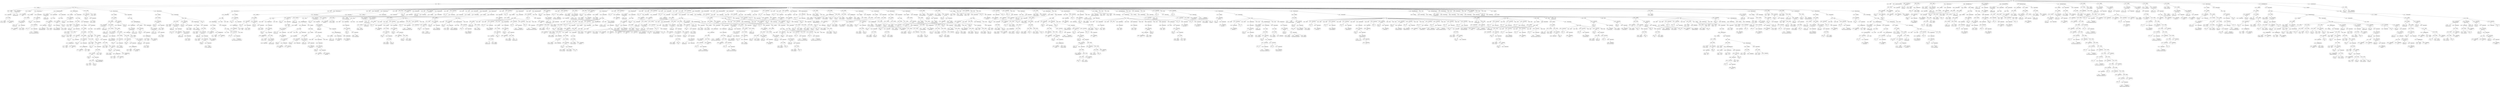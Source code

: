 digraph ast {
node [shape=none];
331781 [label=<<TABLE border='1' cellspacing='0' cellpadding='10' style='rounded' ><TR><TD border='0'>331781</TD><TD border='0'><B>Html</B></TD></TR></TABLE>>];
331780 [label=<<TABLE border='1' cellspacing='0' cellpadding='10' style='rounded' ><TR><TD border='0'>331780</TD><TD border='0'><B>Condition</B></TD></TR></TABLE>>];
331780 -> 331776 [weight=2];
331783 [label=<<TABLE border='1' cellspacing='0' cellpadding='10' style='rounded' ><TR><TD border='0'>331783</TD><TD border='0'><B>StringLiteral</B></TD></TR><HR/><TR><TD border='0' cellpadding='5' colspan='2'>Error while saving the new email addr...</TD></TR></TABLE>>];
331782 [label=<<TABLE border='1' cellspacing='0' cellpadding='10' style='rounded' ><TR><TD border='0'>331782</TD><TD border='0'><B>Id</B></TD></TR><HR/><TR><TD border='0' cellpadding='5' colspan='2'>_e</TD></TR></TABLE>>];
331777 [label=<<TABLE border='1' cellspacing='0' cellpadding='10' style='rounded' ><TR><TD border='0'>331777</TD><TD border='0'><B>Variable</B></TD></TR><HR/><TR><TD border='0' cellpadding='5'>(0, 3)</TD><TD border='0' cellpadding='5'>_GET</TD></TR></TABLE>>];
331776 [label=<<TABLE border='1' cellspacing='0' cellpadding='10' style='rounded' ><TR><TD border='0'>331776</TD><TD border='0'><B>RelOP</B></TD></TR><HR/><TR><TD border='0' cellpadding='5' colspan='2'>==</TD></TR></TABLE>>];
331776 -> 331775 [weight=2];
331776 -> 331779 [weight=2];
331779 [label=<<TABLE border='1' cellspacing='0' cellpadding='10' style='rounded' ><TR><TD border='0'>331779</TD><TD border='0'><B>PostfixExpression</B></TD></TR></TABLE>>];
331779 -> 331777 [weight=2];
331779 -> 331778 [weight=2];
331778 [label=<<TABLE border='1' cellspacing='0' cellpadding='10' style='rounded' ><TR><TD border='0'>331778</TD><TD border='0'><B>StringLiteral</B></TD></TR><HR/><TR><TD border='0' cellpadding='5' colspan='2'>error</TD></TR></TABLE>>];
331789 [label=<<TABLE border='1' cellspacing='0' cellpadding='10' style='rounded' ><TR><TD border='0'>331789</TD><TD border='0'><B>StatementBody</B></TD></TR></TABLE>>];
331789 -> 331787 [weight=2];
331788 [label=<<TABLE border='1' cellspacing='0' cellpadding='10' style='rounded' ><TR><TD border='0'>331788</TD><TD border='0'><B>IfThenStatement</B></TD></TR></TABLE>>];
331788 -> 331780 [weight=2];
331788 -> 331789 [weight=2];
331791 [label=<<TABLE border='1' cellspacing='0' cellpadding='10' style='rounded' ><TR><TD border='0'>331791</TD><TD border='0'><B>Block</B></TD></TR></TABLE>>];
331791 -> 331774 [weight=2];
331791 -> 331788 [weight=2];
331791 -> 331790 [weight=2];
331790 [label=<<TABLE border='1' cellspacing='0' cellpadding='10' style='rounded' ><TR><TD border='0'>331790</TD><TD border='0'><B>Html</B></TD></TR></TABLE>>];
331785 [label=<<TABLE border='1' cellspacing='0' cellpadding='10' style='rounded' ><TR><TD border='0'>331785</TD><TD border='0'><B>FunctionCall</B></TD></TR><HR/><TR><TD border='0' cellpadding='5' colspan='2'>_e</TD></TR></TABLE>>];
331785 -> 331782 [weight=2];
331785 -> 331784 [weight=2];
331784 [label=<<TABLE border='1' cellspacing='0' cellpadding='10' style='rounded' ><TR><TD border='0'>331784</TD><TD border='0'><B>ArgumentList</B></TD></TR></TABLE>>];
331784 -> 331783 [weight=2];
331787 [label=<<TABLE border='1' cellspacing='0' cellpadding='10' style='rounded' ><TR><TD border='0'>331787</TD><TD border='0'><B>Block</B></TD></TR></TABLE>>];
331787 -> 331781 [weight=2];
331787 -> 331785 [weight=2];
331787 -> 331786 [weight=2];
331786 [label=<<TABLE border='1' cellspacing='0' cellpadding='10' style='rounded' ><TR><TD border='0'>331786</TD><TD border='0'><B>Html</B></TD></TR></TABLE>>];
331797 [label=<<TABLE border='1' cellspacing='0' cellpadding='10' style='rounded' ><TR><TD border='0'>331797</TD><TD border='0'><B>FunctionCall</B></TD></TR><HR/><TR><TD border='0' cellpadding='5' colspan='2'>isset</TD></TR></TABLE>>];
331797 -> 331794 [weight=2];
331797 -> 331796 [weight=2];
331796 [label=<<TABLE border='1' cellspacing='0' cellpadding='10' style='rounded' ><TR><TD border='0'>331796</TD><TD border='0'><B>ArgumentList</B></TD></TR></TABLE>>];
331796 -> 331795 [weight=2];
331799 [label=<<TABLE border='1' cellspacing='0' cellpadding='10' style='rounded' ><TR><TD border='0'>331799</TD><TD border='0'><B>Id</B></TD></TR><HR/><TR><TD border='0' cellpadding='5' colspan='2'>is_wp_error</TD></TR></TABLE>>];
331798 [label=<<TABLE border='1' cellspacing='0' cellpadding='10' style='rounded' ><TR><TD border='0'>331798</TD><TD border='0'><B>LogicOP</B></TD></TR><HR/><TR><TD border='0' cellpadding='5' colspan='2'>&amp;&amp;</TD></TR></TABLE>>];
331798 -> 331797 [weight=2];
331798 -> 331802 [weight=2];
331793 [label=<<TABLE border='1' cellspacing='0' cellpadding='10' style='rounded' ><TR><TD border='0'>331793</TD><TD border='0'><B>StatementBody</B></TD></TR></TABLE>>];
331793 -> 331791 [weight=2];
331792 [label=<<TABLE border='1' cellspacing='0' cellpadding='10' style='rounded' ><TR><TD border='0'>331792</TD><TD border='0'><B>IfThenStatement</B></TD></TR></TABLE>>];
331792 -> 331773 [weight=2];
331792 -> 331793 [weight=2];
331795 [label=<<TABLE border='1' cellspacing='0' cellpadding='10' style='rounded' ><TR><TD border='0'>331795</TD><TD border='0'><B>Variable</B></TD></TR><HR/><TR><TD border='0' cellpadding='5'>(0, 1144)</TD><TD border='0' cellpadding='5'>errors</TD></TR></TABLE>>];
331794 [label=<<TABLE border='1' cellspacing='0' cellpadding='10' style='rounded' ><TR><TD border='0'>331794</TD><TD border='0'><B>Id</B></TD></TR><HR/><TR><TD border='0' cellpadding='5' colspan='2'>isset</TD></TR></TABLE>>];
331805 [label=<<TABLE border='1' cellspacing='0' cellpadding='10' style='rounded' ><TR><TD border='0'>331805</TD><TD border='0'><B>Id</B></TD></TR><HR/><TR><TD border='0' cellpadding='5' colspan='2'>implode</TD></TR></TABLE>>];
331804 [label=<<TABLE border='1' cellspacing='0' cellpadding='10' style='rounded' ><TR><TD border='0'>331804</TD><TD border='0'><B>Html</B></TD></TR></TABLE>>];
331807 [label=<<TABLE border='1' cellspacing='0' cellpadding='10' style='rounded' ><TR><TD border='0'>331807</TD><TD border='0'><B>Variable</B></TD></TR><HR/><TR><TD border='0' cellpadding='5'>(0, 1144)</TD><TD border='0' cellpadding='5'>errors</TD></TR></TABLE>>];
331806 [label=<<TABLE border='1' cellspacing='0' cellpadding='10' style='rounded' ><TR><TD border='0'>331806</TD><TD border='0'><B>StringExpression</B></TD></TR><HR/><TR><TD border='0' cellpadding='5' colspan='2'>&lt;p&gt;n&lt;p&gt;</TD></TR></TABLE>>];
331801 [label=<<TABLE border='1' cellspacing='0' cellpadding='10' style='rounded' ><TR><TD border='0'>331801</TD><TD border='0'><B>ArgumentList</B></TD></TR></TABLE>>];
331801 -> 331800 [weight=2];
331800 [label=<<TABLE border='1' cellspacing='0' cellpadding='10' style='rounded' ><TR><TD border='0'>331800</TD><TD border='0'><B>Variable</B></TD></TR><HR/><TR><TD border='0' cellpadding='5'>(0, 1144)</TD><TD border='0' cellpadding='5'>errors</TD></TR></TABLE>>];
331803 [label=<<TABLE border='1' cellspacing='0' cellpadding='10' style='rounded' ><TR><TD border='0'>331803</TD><TD border='0'><B>Condition</B></TD></TR></TABLE>>];
331803 -> 331798 [weight=2];
331802 [label=<<TABLE border='1' cellspacing='0' cellpadding='10' style='rounded' ><TR><TD border='0'>331802</TD><TD border='0'><B>FunctionCall</B></TD></TR><HR/><TR><TD border='0' cellpadding='5' colspan='2'>is_wp_error</TD></TR></TABLE>>];
331802 -> 331799 [weight=2];
331802 -> 331801 [weight=2];
331813 [label=<<TABLE border='1' cellspacing='0' cellpadding='10' style='rounded' ><TR><TD border='0'>331813</TD><TD border='0'><B>FunctionCall</B></TD></TR><HR/><TR><TD border='0' cellpadding='5' colspan='2'>implode</TD></TR></TABLE>>];
331813 -> 331805 [weight=2];
331813 -> 331812 [weight=2];
331812 [label=<<TABLE border='1' cellspacing='0' cellpadding='10' style='rounded' ><TR><TD border='0'>331812</TD><TD border='0'><B>ArgumentList</B></TD></TR></TABLE>>];
331812 -> 331806 [weight=2];
331812 -> 331811 [weight=2];
331815 [label=<<TABLE border='1' cellspacing='0' cellpadding='10' style='rounded' ><TR><TD border='0'>331815</TD><TD border='0'><B>EchoStatement</B></TD></TR></TABLE>>];
331815 -> 331814 [weight=2];
331814 [label=<<TABLE border='1' cellspacing='0' cellpadding='10' style='rounded' ><TR><TD border='0'>331814</TD><TD border='0'><B>ArgumentList</B></TD></TR></TABLE>>];
331814 -> 331813 [weight=2];
331809 [label=<<TABLE border='1' cellspacing='0' cellpadding='10' style='rounded' ><TR><TD border='0'>331809</TD><TD border='0'><B>ArgumentList</B></TD></TR></TABLE>>];
331808 [label=<<TABLE border='1' cellspacing='0' cellpadding='10' style='rounded' ><TR><TD border='0'>331808</TD><TD border='0'><B>Id</B></TD></TR><HR/><TR><TD border='0' cellpadding='5' colspan='2'>get_error_messages</TD></TR></TABLE>>];
331811 [label=<<TABLE border='1' cellspacing='0' cellpadding='10' style='rounded' ><TR><TD border='0'>331811</TD><TD border='0'><B>BinOP</B></TD></TR><HR/><TR><TD border='0' cellpadding='5' colspan='2'>-&gt;</TD></TR></TABLE>>];
331811 -> 331807 [weight=2];
331811 -> 331810 [weight=2];
331810 [label=<<TABLE border='1' cellspacing='0' cellpadding='10' style='rounded' ><TR><TD border='0'>331810</TD><TD border='0'><B>MethodCall</B></TD></TR><HR/><TR><TD border='0' cellpadding='5' colspan='2'>get_error_messages</TD></TR></TABLE>>];
331810 -> 331808 [weight=2];
331810 -> 331809 [weight=2];
331821 [label=<<TABLE border='1' cellspacing='0' cellpadding='10' style='rounded' ><TR><TD border='0'>331821</TD><TD border='0'><B>Id</B></TD></TR><HR/><TR><TD border='0' cellpadding='5' colspan='2'>esc_html</TD></TR></TABLE>>];
331820 [label=<<TABLE border='1' cellspacing='0' cellpadding='10' style='rounded' ><TR><TD border='0'>331820</TD><TD border='0'><B>Html</B></TD></TR></TABLE>>];
331823 [label=<<TABLE border='1' cellspacing='0' cellpadding='10' style='rounded' ><TR><TD border='0'>331823</TD><TD border='0'><B>ArgumentList</B></TD></TR></TABLE>>];
331823 -> 331822 [weight=2];
331822 [label=<<TABLE border='1' cellspacing='0' cellpadding='10' style='rounded' ><TR><TD border='0'>331822</TD><TD border='0'><B>Variable</B></TD></TR><HR/><TR><TD border='0' cellpadding='5'>(0, 8)</TD><TD border='0' cellpadding='5'>title</TD></TR></TABLE>>];
331817 [label=<<TABLE border='1' cellspacing='0' cellpadding='10' style='rounded' ><TR><TD border='0'>331817</TD><TD border='0'><B>Block</B></TD></TR></TABLE>>];
331817 -> 331804 [weight=2];
331817 -> 331815 [weight=2];
331817 -> 331816 [weight=2];
331816 [label=<<TABLE border='1' cellspacing='0' cellpadding='10' style='rounded' ><TR><TD border='0'>331816</TD><TD border='0'><B>Html</B></TD></TR></TABLE>>];
331819 [label=<<TABLE border='1' cellspacing='0' cellpadding='10' style='rounded' ><TR><TD border='0'>331819</TD><TD border='0'><B>StatementBody</B></TD></TR></TABLE>>];
331819 -> 331817 [weight=2];
331818 [label=<<TABLE border='1' cellspacing='0' cellpadding='10' style='rounded' ><TR><TD border='0'>331818</TD><TD border='0'><B>IfThenStatement</B></TD></TR></TABLE>>];
331818 -> 331803 [weight=2];
331818 -> 331819 [weight=2];
331829 [label=<<TABLE border='1' cellspacing='0' cellpadding='10' style='rounded' ><TR><TD border='0'>331829</TD><TD border='0'><B>Id</B></TD></TR><HR/><TR><TD border='0' cellpadding='5' colspan='2'>IS_PROFILE_PAGE</TD></TR></TABLE>>];
331831 [label=<<TABLE border='1' cellspacing='0' cellpadding='10' style='rounded' ><TR><TD border='0'>331831</TD><TD border='0'><B>Condition</B></TD></TR></TABLE>>];
331831 -> 331830 [weight=2];
331830 [label=<<TABLE border='1' cellspacing='0' cellpadding='10' style='rounded' ><TR><TD border='0'>331830</TD><TD border='0'><B>UnaryOP</B></TD></TR><HR/><TR><TD border='0' cellpadding='5' colspan='2'>!</TD></TR></TABLE>>];
331830 -> 331829 [weight=2];
331825 [label=<<TABLE border='1' cellspacing='0' cellpadding='10' style='rounded' ><TR><TD border='0'>331825</TD><TD border='0'><B>ArgumentList</B></TD></TR></TABLE>>];
331825 -> 331824 [weight=2];
331824 [label=<<TABLE border='1' cellspacing='0' cellpadding='10' style='rounded' ><TR><TD border='0'>331824</TD><TD border='0'><B>FunctionCall</B></TD></TR><HR/><TR><TD border='0' cellpadding='5' colspan='2'>esc_html</TD></TR></TABLE>>];
331824 -> 331821 [weight=2];
331824 -> 331823 [weight=2];
331827 [label=<<TABLE border='1' cellspacing='0' cellpadding='10' style='rounded' ><TR><TD border='0'>331827</TD><TD border='0'><B>Html</B></TD></TR></TABLE>>];
331826 [label=<<TABLE border='1' cellspacing='0' cellpadding='10' style='rounded' ><TR><TD border='0'>331826</TD><TD border='0'><B>EchoStatement</B></TD></TR></TABLE>>];
331826 -> 331825 [weight=2];
331837 [label=<<TABLE border='1' cellspacing='0' cellpadding='10' style='rounded' ><TR><TD border='0'>331837</TD><TD border='0'><B>Html</B></TD></TR></TABLE>>];
331836 [label=<<TABLE border='1' cellspacing='0' cellpadding='10' style='rounded' ><TR><TD border='0'>331836</TD><TD border='0'><B>Condition</B></TD></TR></TABLE>>];
331836 -> 331835 [weight=2];
331839 [label=<<TABLE border='1' cellspacing='0' cellpadding='10' style='rounded' ><TR><TD border='0'>331839</TD><TD border='0'><B>StringLiteral</B></TD></TR><HR/><TR><TD border='0' cellpadding='5' colspan='2'>Add New</TD></TR></TABLE>>];
331838 [label=<<TABLE border='1' cellspacing='0' cellpadding='10' style='rounded' ><TR><TD border='0'>331838</TD><TD border='0'><B>Id</B></TD></TR><HR/><TR><TD border='0' cellpadding='5' colspan='2'>esc_html_x</TD></TR></TABLE>>];
331833 [label=<<TABLE border='1' cellspacing='0' cellpadding='10' style='rounded' ><TR><TD border='0'>331833</TD><TD border='0'><B>StringLiteral</B></TD></TR><HR/><TR><TD border='0' cellpadding='5' colspan='2'>create_users</TD></TR></TABLE>>];
331832 [label=<<TABLE border='1' cellspacing='0' cellpadding='10' style='rounded' ><TR><TD border='0'>331832</TD><TD border='0'><B>Id</B></TD></TR><HR/><TR><TD border='0' cellpadding='5' colspan='2'>current_user_can</TD></TR></TABLE>>];
331835 [label=<<TABLE border='1' cellspacing='0' cellpadding='10' style='rounded' ><TR><TD border='0'>331835</TD><TD border='0'><B>FunctionCall</B></TD></TR><HR/><TR><TD border='0' cellpadding='5' colspan='2'>current_user_can</TD></TR></TABLE>>];
331835 -> 331832 [weight=2];
331835 -> 331834 [weight=2];
331834 [label=<<TABLE border='1' cellspacing='0' cellpadding='10' style='rounded' ><TR><TD border='0'>331834</TD><TD border='0'><B>ArgumentList</B></TD></TR></TABLE>>];
331834 -> 331833 [weight=2];
331845 [label=<<TABLE border='1' cellspacing='0' cellpadding='10' style='rounded' ><TR><TD border='0'>331845</TD><TD border='0'><B>Html</B></TD></TR></TABLE>>];
331844 [label=<<TABLE border='1' cellspacing='0' cellpadding='10' style='rounded' ><TR><TD border='0'>331844</TD><TD border='0'><B>EchoStatement</B></TD></TR></TABLE>>];
331844 -> 331843 [weight=2];
331847 [label=<<TABLE border='1' cellspacing='0' cellpadding='10' style='rounded' ><TR><TD border='0'>331847</TD><TD border='0'><B>IfThenElifStatement</B></TD></TR></TABLE>>];
331847 -> 331836 [weight=2];
331847 -> 331848 [weight=2];
331847 -> 331870 [weight=2];
331846 [label=<<TABLE border='1' cellspacing='0' cellpadding='10' style='rounded' ><TR><TD border='0'>331846</TD><TD border='0'><B>Block</B></TD></TR></TABLE>>];
331846 -> 331837 [weight=2];
331846 -> 331844 [weight=2];
331846 -> 331845 [weight=2];
331841 [label=<<TABLE border='1' cellspacing='0' cellpadding='10' style='rounded' ><TR><TD border='0'>331841</TD><TD border='0'><B>ArgumentList</B></TD></TR></TABLE>>];
331841 -> 331839 [weight=2];
331841 -> 331840 [weight=2];
331840 [label=<<TABLE border='1' cellspacing='0' cellpadding='10' style='rounded' ><TR><TD border='0'>331840</TD><TD border='0'><B>StringLiteral</B></TD></TR><HR/><TR><TD border='0' cellpadding='5' colspan='2'>user</TD></TR></TABLE>>];
331843 [label=<<TABLE border='1' cellspacing='0' cellpadding='10' style='rounded' ><TR><TD border='0'>331843</TD><TD border='0'><B>ArgumentList</B></TD></TR></TABLE>>];
331843 -> 331842 [weight=2];
331842 [label=<<TABLE border='1' cellspacing='0' cellpadding='10' style='rounded' ><TR><TD border='0'>331842</TD><TD border='0'><B>FunctionCall</B></TD></TR><HR/><TR><TD border='0' cellpadding='5' colspan='2'>esc_html_x</TD></TR></TABLE>>];
331842 -> 331838 [weight=2];
331842 -> 331841 [weight=2];
331853 [label=<<TABLE border='1' cellspacing='0' cellpadding='10' style='rounded' ><TR><TD border='0'>331853</TD><TD border='0'><B>Id</B></TD></TR><HR/><TR><TD border='0' cellpadding='5' colspan='2'>current_user_can</TD></TR></TABLE>>];
331852 [label=<<TABLE border='1' cellspacing='0' cellpadding='10' style='rounded' ><TR><TD border='0'>331852</TD><TD border='0'><B>LogicOP</B></TD></TR><HR/><TR><TD border='0' cellpadding='5' colspan='2'>&amp;&amp;</TD></TR></TABLE>>];
331852 -> 331851 [weight=2];
331852 -> 331856 [weight=2];
331855 [label=<<TABLE border='1' cellspacing='0' cellpadding='10' style='rounded' ><TR><TD border='0'>331855</TD><TD border='0'><B>ArgumentList</B></TD></TR></TABLE>>];
331855 -> 331854 [weight=2];
331854 [label=<<TABLE border='1' cellspacing='0' cellpadding='10' style='rounded' ><TR><TD border='0'>331854</TD><TD border='0'><B>StringLiteral</B></TD></TR><HR/><TR><TD border='0' cellpadding='5' colspan='2'>promote_users</TD></TR></TABLE>>];
331849 [label=<<TABLE border='1' cellspacing='0' cellpadding='10' style='rounded' ><TR><TD border='0'>331849</TD><TD border='0'><B>Id</B></TD></TR><HR/><TR><TD border='0' cellpadding='5' colspan='2'>is_multisite</TD></TR></TABLE>>];
331848 [label=<<TABLE border='1' cellspacing='0' cellpadding='10' style='rounded' ><TR><TD border='0'>331848</TD><TD border='0'><B>StatementBody</B></TD></TR></TABLE>>];
331848 -> 331846 [weight=2];
331851 [label=<<TABLE border='1' cellspacing='0' cellpadding='10' style='rounded' ><TR><TD border='0'>331851</TD><TD border='0'><B>FunctionCall</B></TD></TR><HR/><TR><TD border='0' cellpadding='5' colspan='2'>is_multisite</TD></TR></TABLE>>];
331851 -> 331849 [weight=2];
331851 -> 331850 [weight=2];
331850 [label=<<TABLE border='1' cellspacing='0' cellpadding='10' style='rounded' ><TR><TD border='0'>331850</TD><TD border='0'><B>ArgumentList</B></TD></TR></TABLE>>];
331861 [label=<<TABLE border='1' cellspacing='0' cellpadding='10' style='rounded' ><TR><TD border='0'>331861</TD><TD border='0'><B>StringLiteral</B></TD></TR><HR/><TR><TD border='0' cellpadding='5' colspan='2'>user</TD></TR></TABLE>>];
331860 [label=<<TABLE border='1' cellspacing='0' cellpadding='10' style='rounded' ><TR><TD border='0'>331860</TD><TD border='0'><B>StringLiteral</B></TD></TR><HR/><TR><TD border='0' cellpadding='5' colspan='2'>Add Existing</TD></TR></TABLE>>];
331863 [label=<<TABLE border='1' cellspacing='0' cellpadding='10' style='rounded' ><TR><TD border='0'>331863</TD><TD border='0'><B>FunctionCall</B></TD></TR><HR/><TR><TD border='0' cellpadding='5' colspan='2'>esc_html_x</TD></TR></TABLE>>];
331863 -> 331859 [weight=2];
331863 -> 331862 [weight=2];
331862 [label=<<TABLE border='1' cellspacing='0' cellpadding='10' style='rounded' ><TR><TD border='0'>331862</TD><TD border='0'><B>ArgumentList</B></TD></TR></TABLE>>];
331862 -> 331860 [weight=2];
331862 -> 331861 [weight=2];
331857 [label=<<TABLE border='1' cellspacing='0' cellpadding='10' style='rounded' ><TR><TD border='0'>331857</TD><TD border='0'><B>Condition</B></TD></TR></TABLE>>];
331857 -> 331852 [weight=2];
331856 [label=<<TABLE border='1' cellspacing='0' cellpadding='10' style='rounded' ><TR><TD border='0'>331856</TD><TD border='0'><B>FunctionCall</B></TD></TR><HR/><TR><TD border='0' cellpadding='5' colspan='2'>current_user_can</TD></TR></TABLE>>];
331856 -> 331853 [weight=2];
331856 -> 331855 [weight=2];
331859 [label=<<TABLE border='1' cellspacing='0' cellpadding='10' style='rounded' ><TR><TD border='0'>331859</TD><TD border='0'><B>Id</B></TD></TR><HR/><TR><TD border='0' cellpadding='5' colspan='2'>esc_html_x</TD></TR></TABLE>>];
331858 [label=<<TABLE border='1' cellspacing='0' cellpadding='10' style='rounded' ><TR><TD border='0'>331858</TD><TD border='0'><B>Html</B></TD></TR></TABLE>>];
331869 [label=<<TABLE border='1' cellspacing='0' cellpadding='10' style='rounded' ><TR><TD border='0'>331869</TD><TD border='0'><B>StatementBody</B></TD></TR></TABLE>>];
331869 -> 331867 [weight=2];
331868 [label=<<TABLE border='1' cellspacing='0' cellpadding='10' style='rounded' ><TR><TD border='0'>331868</TD><TD border='0'><B>ElseIf</B></TD></TR></TABLE>>];
331868 -> 331857 [weight=2];
331868 -> 331869 [weight=2];
331871 [label=<<TABLE border='1' cellspacing='0' cellpadding='10' style='rounded' ><TR><TD border='0'>331871</TD><TD border='0'><B>Block</B></TD></TR></TABLE>>];
331871 -> 331847 [weight=2];
331870 [label=<<TABLE border='1' cellspacing='0' cellpadding='10' style='rounded' ><TR><TD border='0'>331870</TD><TD border='0'><B>ElseIfList</B></TD></TR></TABLE>>];
331870 -> 331868 [weight=2];
331865 [label=<<TABLE border='1' cellspacing='0' cellpadding='10' style='rounded' ><TR><TD border='0'>331865</TD><TD border='0'><B>EchoStatement</B></TD></TR></TABLE>>];
331865 -> 331864 [weight=2];
331864 [label=<<TABLE border='1' cellspacing='0' cellpadding='10' style='rounded' ><TR><TD border='0'>331864</TD><TD border='0'><B>ArgumentList</B></TD></TR></TABLE>>];
331864 -> 331863 [weight=2];
331867 [label=<<TABLE border='1' cellspacing='0' cellpadding='10' style='rounded' ><TR><TD border='0'>331867</TD><TD border='0'><B>Block</B></TD></TR></TABLE>>];
331867 -> 331858 [weight=2];
331867 -> 331865 [weight=2];
331867 -> 331866 [weight=2];
331866 [label=<<TABLE border='1' cellspacing='0' cellpadding='10' style='rounded' ><TR><TD border='0'>331866</TD><TD border='0'><B>Html</B></TD></TR></TABLE>>];
331877 [label=<<TABLE border='1' cellspacing='0' cellpadding='10' style='rounded' ><TR><TD border='0'>331877</TD><TD border='0'><B>Id</B></TD></TR><HR/><TR><TD border='0' cellpadding='5' colspan='2'>IS_PROFILE_PAGE</TD></TR></TABLE>>];
331876 [label=<<TABLE border='1' cellspacing='0' cellpadding='10' style='rounded' ><TR><TD border='0'>331876</TD><TD border='0'><B>Id</B></TD></TR><HR/><TR><TD border='0' cellpadding='5' colspan='2'>self_admin_url</TD></TR></TABLE>>];
331879 [label=<<TABLE border='1' cellspacing='0' cellpadding='10' style='rounded' ><TR><TD border='0'>331879</TD><TD border='0'><B>StringLiteral</B></TD></TR><HR/><TR><TD border='0' cellpadding='5' colspan='2'>profile.php</TD></TR></TABLE>>];
331878 [label=<<TABLE border='1' cellspacing='0' cellpadding='10' style='rounded' ><TR><TD border='0'>331878</TD><TD border='0'><B>Condition</B></TD></TR></TABLE>>];
331878 -> 331877 [weight=2];
331873 [label=<<TABLE border='1' cellspacing='0' cellpadding='10' style='rounded' ><TR><TD border='0'>331873</TD><TD border='0'><B>StatementBody</B></TD></TR></TABLE>>];
331873 -> 331871 [weight=2];
331872 [label=<<TABLE border='1' cellspacing='0' cellpadding='10' style='rounded' ><TR><TD border='0'>331872</TD><TD border='0'><B>IfThenStatement</B></TD></TR></TABLE>>];
331872 -> 331831 [weight=2];
331872 -> 331873 [weight=2];
331875 [label=<<TABLE border='1' cellspacing='0' cellpadding='10' style='rounded' ><TR><TD border='0'>331875</TD><TD border='0'><B>Id</B></TD></TR><HR/><TR><TD border='0' cellpadding='5' colspan='2'>esc_url</TD></TR></TABLE>>];
331874 [label=<<TABLE border='1' cellspacing='0' cellpadding='10' style='rounded' ><TR><TD border='0'>331874</TD><TD border='0'><B>Html</B></TD></TR></TABLE>>];
331885 [label=<<TABLE border='1' cellspacing='0' cellpadding='10' style='rounded' ><TR><TD border='0'>331885</TD><TD border='0'><B>FunctionCall</B></TD></TR><HR/><TR><TD border='0' cellpadding='5' colspan='2'>self_admin_url</TD></TR></TABLE>>];
331885 -> 331876 [weight=2];
331885 -> 331884 [weight=2];
331884 [label=<<TABLE border='1' cellspacing='0' cellpadding='10' style='rounded' ><TR><TD border='0'>331884</TD><TD border='0'><B>ArgumentList</B></TD></TR></TABLE>>];
331884 -> 331883 [weight=2];
331887 [label=<<TABLE border='1' cellspacing='0' cellpadding='10' style='rounded' ><TR><TD border='0'>331887</TD><TD border='0'><B>FunctionCall</B></TD></TR><HR/><TR><TD border='0' cellpadding='5' colspan='2'>esc_url</TD></TR></TABLE>>];
331887 -> 331875 [weight=2];
331887 -> 331886 [weight=2];
331886 [label=<<TABLE border='1' cellspacing='0' cellpadding='10' style='rounded' ><TR><TD border='0'>331886</TD><TD border='0'><B>ArgumentList</B></TD></TR></TABLE>>];
331886 -> 331885 [weight=2];
331881 [label=<<TABLE border='1' cellspacing='0' cellpadding='10' style='rounded' ><TR><TD border='0'>331881</TD><TD border='0'><B>StringLiteral</B></TD></TR><HR/><TR><TD border='0' cellpadding='5' colspan='2'>user-edit.php</TD></TR></TABLE>>];
331880 [label=<<TABLE border='1' cellspacing='0' cellpadding='10' style='rounded' ><TR><TD border='0'>331880</TD><TD border='0'><B>ConditionalTrue</B></TD></TR></TABLE>>];
331880 -> 331879 [weight=2];
331883 [label=<<TABLE border='1' cellspacing='0' cellpadding='10' style='rounded' ><TR><TD border='0'>331883</TD><TD border='0'><B>ConditionalExpression</B></TD></TR></TABLE>>];
331883 -> 331878 [weight=2];
331883 -> 331880 [weight=2];
331883 -> 331882 [weight=2];
331882 [label=<<TABLE border='1' cellspacing='0' cellpadding='10' style='rounded' ><TR><TD border='0'>331882</TD><TD border='0'><B>ConditionalFalse</B></TD></TR></TABLE>>];
331882 -> 331881 [weight=2];
331893 [label=<<TABLE border='1' cellspacing='0' cellpadding='10' style='rounded' ><TR><TD border='0'>331893</TD><TD border='0'><B>ArgumentList</B></TD></TR></TABLE>>];
331893 -> 331892 [weight=2];
331892 [label=<<TABLE border='1' cellspacing='0' cellpadding='10' style='rounded' ><TR><TD border='0'>331892</TD><TD border='0'><B>StringLiteral</B></TD></TR><HR/><TR><TD border='0' cellpadding='5' colspan='2'>user_edit_form_tag</TD></TR></TABLE>>];
331895 [label=<<TABLE border='1' cellspacing='0' cellpadding='10' style='rounded' ><TR><TD border='0'>331895</TD><TD border='0'><B>Html</B></TD></TR><HR/><TR><TD border='0' cellpadding='5' colspan='2'>&gt;</TD></TR></TABLE>>];
331894 [label=<<TABLE border='1' cellspacing='0' cellpadding='10' style='rounded' ><TR><TD border='0'>331894</TD><TD border='0'><B>FunctionCall</B></TD></TR><HR/><TR><TD border='0' cellpadding='5' colspan='2'>do_action</TD></TR></TABLE>>];
331894 -> 331891 [weight=2];
331894 -> 331893 [weight=2];
331889 [label=<<TABLE border='1' cellspacing='0' cellpadding='10' style='rounded' ><TR><TD border='0'>331889</TD><TD border='0'><B>EchoStatement</B></TD></TR></TABLE>>];
331889 -> 331888 [weight=2];
331888 [label=<<TABLE border='1' cellspacing='0' cellpadding='10' style='rounded' ><TR><TD border='0'>331888</TD><TD border='0'><B>ArgumentList</B></TD></TR></TABLE>>];
331888 -> 331887 [weight=2];
331891 [label=<<TABLE border='1' cellspacing='0' cellpadding='10' style='rounded' ><TR><TD border='0'>331891</TD><TD border='0'><B>Id</B></TD></TR><HR/><TR><TD border='0' cellpadding='5' colspan='2'>do_action</TD></TR></TABLE>>];
331890 [label=<<TABLE border='1' cellspacing='0' cellpadding='10' style='rounded' ><TR><TD border='0'>331890</TD><TD border='0'><B>Html</B></TD></TR></TABLE>>];
331901 [label=<<TABLE border='1' cellspacing='0' cellpadding='10' style='rounded' ><TR><TD border='0'>331901</TD><TD border='0'><B>FunctionCall</B></TD></TR><HR/><TR><TD border='0' cellpadding='5' colspan='2'>wp_nonce_field</TD></TR></TABLE>>];
331901 -> 331896 [weight=2];
331901 -> 331900 [weight=2];
331900 [label=<<TABLE border='1' cellspacing='0' cellpadding='10' style='rounded' ><TR><TD border='0'>331900</TD><TD border='0'><B>ArgumentList</B></TD></TR></TABLE>>];
331900 -> 331898 [weight=2];
331903 [label=<<TABLE border='1' cellspacing='0' cellpadding='10' style='rounded' ><TR><TD border='0'>331903</TD><TD border='0'><B>Condition</B></TD></TR></TABLE>>];
331903 -> 331902 [weight=2];
331902 [label=<<TABLE border='1' cellspacing='0' cellpadding='10' style='rounded' ><TR><TD border='0'>331902</TD><TD border='0'><B>Variable</B></TD></TR><HR/><TR><TD border='0' cellpadding='5'>(0, 2194)</TD><TD border='0' cellpadding='5'>wp_http_referer</TD></TR></TABLE>>];
331897 [label=<<TABLE border='1' cellspacing='0' cellpadding='10' style='rounded' ><TR><TD border='0'>331897</TD><TD border='0'><B>StringLiteral</B></TD></TR><HR/><TR><TD border='0' cellpadding='5' colspan='2'>update-user_</TD></TR></TABLE>>];
331896 [label=<<TABLE border='1' cellspacing='0' cellpadding='10' style='rounded' ><TR><TD border='0'>331896</TD><TD border='0'><B>Id</B></TD></TR><HR/><TR><TD border='0' cellpadding='5' colspan='2'>wp_nonce_field</TD></TR></TABLE>>];
331899 [label=<<TABLE border='1' cellspacing='0' cellpadding='10' style='rounded' ><TR><TD border='0'>331899</TD><TD border='0'><B>Variable</B></TD></TR><HR/><TR><TD border='0' cellpadding='5'>(0, 1178)</TD><TD border='0' cellpadding='5'>user_id</TD></TR></TABLE>>];
331898 [label=<<TABLE border='1' cellspacing='0' cellpadding='10' style='rounded' ><TR><TD border='0'>331898</TD><TD border='0'><B>BinOP</B></TD></TR><HR/><TR><TD border='0' cellpadding='5' colspan='2'>.</TD></TR></TABLE>>];
331898 -> 331897 [weight=2];
331898 -> 331899 [weight=2];
331909 [label=<<TABLE border='1' cellspacing='0' cellpadding='10' style='rounded' ><TR><TD border='0'>331909</TD><TD border='0'><B>ArgumentList</B></TD></TR></TABLE>>];
331909 -> 331908 [weight=2];
331908 [label=<<TABLE border='1' cellspacing='0' cellpadding='10' style='rounded' ><TR><TD border='0'>331908</TD><TD border='0'><B>FunctionCall</B></TD></TR><HR/><TR><TD border='0' cellpadding='5' colspan='2'>esc_url</TD></TR></TABLE>>];
331908 -> 331905 [weight=2];
331908 -> 331907 [weight=2];
331911 [label=<<TABLE border='1' cellspacing='0' cellpadding='10' style='rounded' ><TR><TD border='0'>331911</TD><TD border='0'><B>Html</B></TD></TR></TABLE>>];
331910 [label=<<TABLE border='1' cellspacing='0' cellpadding='10' style='rounded' ><TR><TD border='0'>331910</TD><TD border='0'><B>EchoStatement</B></TD></TR></TABLE>>];
331910 -> 331909 [weight=2];
331905 [label=<<TABLE border='1' cellspacing='0' cellpadding='10' style='rounded' ><TR><TD border='0'>331905</TD><TD border='0'><B>Id</B></TD></TR><HR/><TR><TD border='0' cellpadding='5' colspan='2'>esc_url</TD></TR></TABLE>>];
331904 [label=<<TABLE border='1' cellspacing='0' cellpadding='10' style='rounded' ><TR><TD border='0'>331904</TD><TD border='0'><B>Html</B></TD></TR></TABLE>>];
331907 [label=<<TABLE border='1' cellspacing='0' cellpadding='10' style='rounded' ><TR><TD border='0'>331907</TD><TD border='0'><B>ArgumentList</B></TD></TR></TABLE>>];
331907 -> 331906 [weight=2];
331906 [label=<<TABLE border='1' cellspacing='0' cellpadding='10' style='rounded' ><TR><TD border='0'>331906</TD><TD border='0'><B>Variable</B></TD></TR><HR/><TR><TD border='0' cellpadding='5'>(0, 2194)</TD><TD border='0' cellpadding='5'>wp_http_referer</TD></TR></TABLE>>];
331917 [label=<<TABLE border='1' cellspacing='0' cellpadding='10' style='rounded' ><TR><TD border='0'>331917</TD><TD border='0'><B>ArgumentList</B></TD></TR></TABLE>>];
331916 [label=<<TABLE border='1' cellspacing='0' cellpadding='10' style='rounded' ><TR><TD border='0'>331916</TD><TD border='0'><B>Id</B></TD></TR><HR/><TR><TD border='0' cellpadding='5' colspan='2'>get_current_user_id</TD></TR></TABLE>>];
331919 [label=<<TABLE border='1' cellspacing='0' cellpadding='10' style='rounded' ><TR><TD border='0'>331919</TD><TD border='0'><B>ArgumentList</B></TD></TR></TABLE>>];
331919 -> 331918 [weight=2];
331918 [label=<<TABLE border='1' cellspacing='0' cellpadding='10' style='rounded' ><TR><TD border='0'>331918</TD><TD border='0'><B>FunctionCall</B></TD></TR><HR/><TR><TD border='0' cellpadding='5' colspan='2'>get_current_user_id</TD></TR></TABLE>>];
331918 -> 331916 [weight=2];
331918 -> 331917 [weight=2];
331913 [label=<<TABLE border='1' cellspacing='0' cellpadding='10' style='rounded' ><TR><TD border='0'>331913</TD><TD border='0'><B>IfThenStatement</B></TD></TR></TABLE>>];
331913 -> 331903 [weight=2];
331913 -> 331914 [weight=2];
331912 [label=<<TABLE border='1' cellspacing='0' cellpadding='10' style='rounded' ><TR><TD border='0'>331912</TD><TD border='0'><B>Block</B></TD></TR></TABLE>>];
331912 -> 331904 [weight=2];
331912 -> 331910 [weight=2];
331912 -> 331911 [weight=2];
331915 [label=<<TABLE border='1' cellspacing='0' cellpadding='10' style='rounded' ><TR><TD border='0'>331915</TD><TD border='0'><B>Html</B></TD></TR></TABLE>>];
331914 [label=<<TABLE border='1' cellspacing='0' cellpadding='10' style='rounded' ><TR><TD border='0'>331914</TD><TD border='0'><B>StatementBody</B></TD></TR></TABLE>>];
331914 -> 331912 [weight=2];
331925 [label=<<TABLE border='1' cellspacing='0' cellpadding='10' style='rounded' ><TR><TD border='0'>331925</TD><TD border='0'><B>FunctionCall</B></TD></TR><HR/><TR><TD border='0' cellpadding='5' colspan='2'>_e</TD></TR></TABLE>>];
331925 -> 331922 [weight=2];
331925 -> 331924 [weight=2];
331924 [label=<<TABLE border='1' cellspacing='0' cellpadding='10' style='rounded' ><TR><TD border='0'>331924</TD><TD border='0'><B>ArgumentList</B></TD></TR></TABLE>>];
331924 -> 331923 [weight=2];
331926 [label=<<TABLE border='1' cellspacing='0' cellpadding='10' style='rounded' ><TR><TD border='0'>331926</TD><TD border='0'><B>Html</B></TD></TR></TABLE>>];
331921 [label=<<TABLE border='1' cellspacing='0' cellpadding='10' style='rounded' ><TR><TD border='0'>331921</TD><TD border='0'><B>Html</B></TD></TR></TABLE>>];
331920 [label=<<TABLE border='1' cellspacing='0' cellpadding='10' style='rounded' ><TR><TD border='0'>331920</TD><TD border='0'><B>EchoStatement</B></TD></TR></TABLE>>];
331920 -> 331919 [weight=2];
331923 [label=<<TABLE border='1' cellspacing='0' cellpadding='10' style='rounded' ><TR><TD border='0'>331923</TD><TD border='0'><B>StringLiteral</B></TD></TR><HR/><TR><TD border='0' cellpadding='5' colspan='2'>Personal Options</TD></TR></TABLE>>];
331922 [label=<<TABLE border='1' cellspacing='0' cellpadding='10' style='rounded' ><TR><TD border='0'>331922</TD><TD border='0'><B>Id</B></TD></TR><HR/><TR><TD border='0' cellpadding='5' colspan='2'>_e</TD></TR></TABLE>>];
331933 [label=<<TABLE border='1' cellspacing='0' cellpadding='10' style='rounded' ><TR><TD border='0'>331933</TD><TD border='0'><B>UnaryOP</B></TD></TR><HR/><TR><TD border='0' cellpadding='5' colspan='2'>!</TD></TR></TABLE>>];
331933 -> 331929 [weight=2];
331932 [label=<<TABLE border='1' cellspacing='0' cellpadding='10' style='rounded' ><TR><TD border='0'>331932</TD><TD border='0'><B>UnaryOP</B></TD></TR><HR/><TR><TD border='0' cellpadding='5' colspan='2'>!</TD></TR></TABLE>>];
331932 -> 331931 [weight=2];
331935 [label=<<TABLE border='1' cellspacing='0' cellpadding='10' style='rounded' ><TR><TD border='0'>331935</TD><TD border='0'><B>Html</B></TD></TR></TABLE>>];
331934 [label=<<TABLE border='1' cellspacing='0' cellpadding='10' style='rounded' ><TR><TD border='0'>331934</TD><TD border='0'><B>Condition</B></TD></TR></TABLE>>];
331934 -> 331933 [weight=2];
331929 [label=<<TABLE border='1' cellspacing='0' cellpadding='10' style='rounded' ><TR><TD border='0'>331929</TD><TD border='0'><B>LogicOP</B></TD></TR><HR/><TR><TD border='0' cellpadding='5' colspan='2'>&amp;&amp;</TD></TR></TABLE>>];
331929 -> 331928 [weight=2];
331929 -> 331932 [weight=2];
331928 [label=<<TABLE border='1' cellspacing='0' cellpadding='10' style='rounded' ><TR><TD border='0'>331928</TD><TD border='0'><B>Id</B></TD></TR><HR/><TR><TD border='0' cellpadding='5' colspan='2'>IS_PROFILE_PAGE</TD></TR></TABLE>>];
331931 [label=<<TABLE border='1' cellspacing='0' cellpadding='10' style='rounded' ><TR><TD border='0'>331931</TD><TD border='0'><B>Variable</B></TD></TR><HR/><TR><TD border='0' cellpadding='5'>(0, 6698)</TD><TD border='0' cellpadding='5'>user_can_edit</TD></TR></TABLE>>];
331940 [label=<<TABLE border='1' cellspacing='0' cellpadding='10' style='rounded' ><TR><TD border='0'>331940</TD><TD border='0'><B>Html</B></TD></TR></TABLE>>];
331943 [label=<<TABLE border='1' cellspacing='0' cellpadding='10' style='rounded' ><TR><TD border='0'>331943</TD><TD border='0'><B>Variable</B></TD></TR><HR/><TR><TD border='0' cellpadding='5'>(0, 6702)</TD><TD border='0' cellpadding='5'>profileuser</TD></TR></TABLE>>];
331942 [label=<<TABLE border='1' cellspacing='0' cellpadding='10' style='rounded' ><TR><TD border='0'>331942</TD><TD border='0'><B>Id</B></TD></TR><HR/><TR><TD border='0' cellpadding='5' colspan='2'>empty</TD></TR></TABLE>>];
331937 [label=<<TABLE border='1' cellspacing='0' cellpadding='10' style='rounded' ><TR><TD border='0'>331937</TD><TD border='0'><B>StringLiteral</B></TD></TR><HR/><TR><TD border='0' cellpadding='5' colspan='2'>Visual Editor</TD></TR></TABLE>>];
331936 [label=<<TABLE border='1' cellspacing='0' cellpadding='10' style='rounded' ><TR><TD border='0'>331936</TD><TD border='0'><B>Id</B></TD></TR><HR/><TR><TD border='0' cellpadding='5' colspan='2'>_e</TD></TR></TABLE>>];
331939 [label=<<TABLE border='1' cellspacing='0' cellpadding='10' style='rounded' ><TR><TD border='0'>331939</TD><TD border='0'><B>FunctionCall</B></TD></TR><HR/><TR><TD border='0' cellpadding='5' colspan='2'>_e</TD></TR></TABLE>>];
331939 -> 331936 [weight=2];
331939 -> 331938 [weight=2];
331938 [label=<<TABLE border='1' cellspacing='0' cellpadding='10' style='rounded' ><TR><TD border='0'>331938</TD><TD border='0'><B>ArgumentList</B></TD></TR></TABLE>>];
331938 -> 331937 [weight=2];
331949 [label=<<TABLE border='1' cellspacing='0' cellpadding='10' style='rounded' ><TR><TD border='0'>331949</TD><TD border='0'><B>Condition</B></TD></TR></TABLE>>];
331949 -> 331948 [weight=2];
331948 [label=<<TABLE border='1' cellspacing='0' cellpadding='10' style='rounded' ><TR><TD border='0'>331948</TD><TD border='0'><B>UnaryOP</B></TD></TR><HR/><TR><TD border='0' cellpadding='5' colspan='2'>!</TD></TR></TABLE>>];
331948 -> 331947 [weight=2];
331951 [label=<<TABLE border='1' cellspacing='0' cellpadding='10' style='rounded' ><TR><TD border='0'>331951</TD><TD border='0'><B>StringLiteral</B></TD></TR><HR/><TR><TD border='0' cellpadding='5' colspan='2'>false</TD></TR></TABLE>>];
331950 [label=<<TABLE border='1' cellspacing='0' cellpadding='10' style='rounded' ><TR><TD border='0'>331950</TD><TD border='0'><B>Id</B></TD></TR><HR/><TR><TD border='0' cellpadding='5' colspan='2'>checked</TD></TR></TABLE>>];
331945 [label=<<TABLE border='1' cellspacing='0' cellpadding='10' style='rounded' ><TR><TD border='0'>331945</TD><TD border='0'><B>BinOP</B></TD></TR><HR/><TR><TD border='0' cellpadding='5' colspan='2'>-&gt;</TD></TR></TABLE>>];
331945 -> 331943 [weight=2];
331945 -> 331944 [weight=2];
331944 [label=<<TABLE border='1' cellspacing='0' cellpadding='10' style='rounded' ><TR><TD border='0'>331944</TD><TD border='0'><B>Id</B></TD></TR><HR/><TR><TD border='0' cellpadding='5' colspan='2'>rich_editing</TD></TR></TABLE>>];
331947 [label=<<TABLE border='1' cellspacing='0' cellpadding='10' style='rounded' ><TR><TD border='0'>331947</TD><TD border='0'><B>FunctionCall</B></TD></TR><HR/><TR><TD border='0' cellpadding='5' colspan='2'>empty</TD></TR></TABLE>>];
331947 -> 331942 [weight=2];
331947 -> 331946 [weight=2];
331946 [label=<<TABLE border='1' cellspacing='0' cellpadding='10' style='rounded' ><TR><TD border='0'>331946</TD><TD border='0'><B>ArgumentList</B></TD></TR></TABLE>>];
331946 -> 331945 [weight=2];
331957 [label=<<TABLE border='1' cellspacing='0' cellpadding='10' style='rounded' ><TR><TD border='0'>331957</TD><TD border='0'><B>IfThenStatement</B></TD></TR></TABLE>>];
331957 -> 331949 [weight=2];
331957 -> 331958 [weight=2];
331956 [label=<<TABLE border='1' cellspacing='0' cellpadding='10' style='rounded' ><TR><TD border='0'>331956</TD><TD border='0'><B>FunctionCall</B></TD></TR><HR/><TR><TD border='0' cellpadding='5' colspan='2'>checked</TD></TR></TABLE>>];
331956 -> 331950 [weight=2];
331956 -> 331955 [weight=2];
331959 [label=<<TABLE border='1' cellspacing='0' cellpadding='10' style='rounded' ><TR><TD border='0'>331959</TD><TD border='0'><B>Html</B></TD></TR><HR/><TR><TD border='0' cellpadding='5' colspan='2'>&gt;</TD></TR></TABLE>>];
331958 [label=<<TABLE border='1' cellspacing='0' cellpadding='10' style='rounded' ><TR><TD border='0'>331958</TD><TD border='0'><B>StatementBody</B></TD></TR></TABLE>>];
331958 -> 331956 [weight=2];
331953 [label=<<TABLE border='1' cellspacing='0' cellpadding='10' style='rounded' ><TR><TD border='0'>331953</TD><TD border='0'><B>Id</B></TD></TR><HR/><TR><TD border='0' cellpadding='5' colspan='2'>rich_editing</TD></TR></TABLE>>];
331952 [label=<<TABLE border='1' cellspacing='0' cellpadding='10' style='rounded' ><TR><TD border='0'>331952</TD><TD border='0'><B>Variable</B></TD></TR><HR/><TR><TD border='0' cellpadding='5'>(0, 6702)</TD><TD border='0' cellpadding='5'>profileuser</TD></TR></TABLE>>];
331955 [label=<<TABLE border='1' cellspacing='0' cellpadding='10' style='rounded' ><TR><TD border='0'>331955</TD><TD border='0'><B>ArgumentList</B></TD></TR></TABLE>>];
331955 -> 331951 [weight=2];
331955 -> 331954 [weight=2];
331954 [label=<<TABLE border='1' cellspacing='0' cellpadding='10' style='rounded' ><TR><TD border='0'>331954</TD><TD border='0'><B>BinOP</B></TD></TR><HR/><TR><TD border='0' cellpadding='5' colspan='2'>-&gt;</TD></TR></TABLE>>];
331954 -> 331952 [weight=2];
331954 -> 331953 [weight=2];
331965 [label=<<TABLE border='1' cellspacing='0' cellpadding='10' style='rounded' ><TR><TD border='0'>331965</TD><TD border='0'><B>Block</B></TD></TR></TABLE>>];
331965 -> 331935 [weight=2];
331965 -> 331939 [weight=2];
331965 -> 331940 [weight=2];
331965 -> 331957 [weight=2];
331965 -> 331959 [weight=2];
331965 -> 331963 [weight=2];
331965 -> 331964 [weight=2];
331964 [label=<<TABLE border='1' cellspacing='0' cellpadding='10' style='rounded' ><TR><TD border='0'>331964</TD><TD border='0'><B>Html</B></TD></TR></TABLE>>];
331967 [label=<<TABLE border='1' cellspacing='0' cellpadding='10' style='rounded' ><TR><TD border='0'>331967</TD><TD border='0'><B>StatementBody</B></TD></TR></TABLE>>];
331967 -> 331965 [weight=2];
331966 [label=<<TABLE border='1' cellspacing='0' cellpadding='10' style='rounded' ><TR><TD border='0'>331966</TD><TD border='0'><B>IfThenStatement</B></TD></TR></TABLE>>];
331966 -> 331934 [weight=2];
331966 -> 331967 [weight=2];
331961 [label=<<TABLE border='1' cellspacing='0' cellpadding='10' style='rounded' ><TR><TD border='0'>331961</TD><TD border='0'><B>StringLiteral</B></TD></TR><HR/><TR><TD border='0' cellpadding='5' colspan='2'>Disable the visual editor when writing</TD></TR></TABLE>>];
331960 [label=<<TABLE border='1' cellspacing='0' cellpadding='10' style='rounded' ><TR><TD border='0'>331960</TD><TD border='0'><B>Id</B></TD></TR><HR/><TR><TD border='0' cellpadding='5' colspan='2'>_e</TD></TR></TABLE>>];
331963 [label=<<TABLE border='1' cellspacing='0' cellpadding='10' style='rounded' ><TR><TD border='0'>331963</TD><TD border='0'><B>FunctionCall</B></TD></TR><HR/><TR><TD border='0' cellpadding='5' colspan='2'>_e</TD></TR></TABLE>>];
331963 -> 331960 [weight=2];
331963 -> 331962 [weight=2];
331962 [label=<<TABLE border='1' cellspacing='0' cellpadding='10' style='rounded' ><TR><TD border='0'>331962</TD><TD border='0'><B>ArgumentList</B></TD></TR></TABLE>>];
331962 -> 331961 [weight=2];
331973 [label=<<TABLE border='1' cellspacing='0' cellpadding='10' style='rounded' ><TR><TD border='0'>331973</TD><TD border='0'><B>IntegerLiteral</B></TD></TR><HR/><TR><TD border='0' cellpadding='5' colspan='2'>1</TD></TR></TABLE>>];
331972 [label=<<TABLE border='1' cellspacing='0' cellpadding='10' style='rounded' ><TR><TD border='0'>331972</TD><TD border='0'><B>RelOP</B></TD></TR><HR/><TR><TD border='0' cellpadding='5' colspan='2'>&gt;</TD></TR></TABLE>>];
331972 -> 331971 [weight=2];
331972 -> 331973 [weight=2];
331975 [label=<<TABLE border='1' cellspacing='0' cellpadding='10' style='rounded' ><TR><TD border='0'>331975</TD><TD border='0'><B>Id</B></TD></TR><HR/><TR><TD border='0' cellpadding='5' colspan='2'>has_action</TD></TR></TABLE>>];
331974 [label=<<TABLE border='1' cellspacing='0' cellpadding='10' style='rounded' ><TR><TD border='0'>331974</TD><TD border='0'><B>LogicOP</B></TD></TR><HR/><TR><TD border='0' cellpadding='5' colspan='2'>&amp;&amp;</TD></TR></TABLE>>];
331974 -> 331972 [weight=2];
331974 -> 331978 [weight=2];
331969 [label=<<TABLE border='1' cellspacing='0' cellpadding='10' style='rounded' ><TR><TD border='0'>331969</TD><TD border='0'><B>Variable</B></TD></TR><HR/><TR><TD border='0' cellpadding='5'>(0, 6704)</TD><TD border='0' cellpadding='5'>_wp_admin_css_colors</TD></TR></TABLE>>];
331968 [label=<<TABLE border='1' cellspacing='0' cellpadding='10' style='rounded' ><TR><TD border='0'>331968</TD><TD border='0'><B>Id</B></TD></TR><HR/><TR><TD border='0' cellpadding='5' colspan='2'>count</TD></TR></TABLE>>];
331971 [label=<<TABLE border='1' cellspacing='0' cellpadding='10' style='rounded' ><TR><TD border='0'>331971</TD><TD border='0'><B>FunctionCall</B></TD></TR><HR/><TR><TD border='0' cellpadding='5' colspan='2'>count</TD></TR></TABLE>>];
331971 -> 331968 [weight=2];
331971 -> 331970 [weight=2];
331970 [label=<<TABLE border='1' cellspacing='0' cellpadding='10' style='rounded' ><TR><TD border='0'>331970</TD><TD border='0'><B>ArgumentList</B></TD></TR></TABLE>>];
331970 -> 331969 [weight=2];
331981 [label=<<TABLE border='1' cellspacing='0' cellpadding='10' style='rounded' ><TR><TD border='0'>331981</TD><TD border='0'><B>Id</B></TD></TR><HR/><TR><TD border='0' cellpadding='5' colspan='2'>_e</TD></TR></TABLE>>];
331980 [label=<<TABLE border='1' cellspacing='0' cellpadding='10' style='rounded' ><TR><TD border='0'>331980</TD><TD border='0'><B>Html</B></TD></TR></TABLE>>];
331983 [label=<<TABLE border='1' cellspacing='0' cellpadding='10' style='rounded' ><TR><TD border='0'>331983</TD><TD border='0'><B>ArgumentList</B></TD></TR></TABLE>>];
331983 -> 331982 [weight=2];
331982 [label=<<TABLE border='1' cellspacing='0' cellpadding='10' style='rounded' ><TR><TD border='0'>331982</TD><TD border='0'><B>StringLiteral</B></TD></TR><HR/><TR><TD border='0' cellpadding='5' colspan='2'>Admin Color Scheme</TD></TR></TABLE>>];
331977 [label=<<TABLE border='1' cellspacing='0' cellpadding='10' style='rounded' ><TR><TD border='0'>331977</TD><TD border='0'><B>ArgumentList</B></TD></TR></TABLE>>];
331977 -> 331976 [weight=2];
331976 [label=<<TABLE border='1' cellspacing='0' cellpadding='10' style='rounded' ><TR><TD border='0'>331976</TD><TD border='0'><B>StringLiteral</B></TD></TR><HR/><TR><TD border='0' cellpadding='5' colspan='2'>admin_color_scheme_picker</TD></TR></TABLE>>];
331979 [label=<<TABLE border='1' cellspacing='0' cellpadding='10' style='rounded' ><TR><TD border='0'>331979</TD><TD border='0'><B>Condition</B></TD></TR></TABLE>>];
331979 -> 331974 [weight=2];
331978 [label=<<TABLE border='1' cellspacing='0' cellpadding='10' style='rounded' ><TR><TD border='0'>331978</TD><TD border='0'><B>FunctionCall</B></TD></TR><HR/><TR><TD border='0' cellpadding='5' colspan='2'>has_action</TD></TR></TABLE>>];
331978 -> 331975 [weight=2];
331978 -> 331977 [weight=2];
331989 [label=<<TABLE border='1' cellspacing='0' cellpadding='10' style='rounded' ><TR><TD border='0'>331989</TD><TD border='0'><B>Variable</B></TD></TR><HR/><TR><TD border='0' cellpadding='5'>(0, 1178)</TD><TD border='0' cellpadding='5'>user_id</TD></TR></TABLE>>];
331988 [label=<<TABLE border='1' cellspacing='0' cellpadding='10' style='rounded' ><TR><TD border='0'>331988</TD><TD border='0'><B>StringLiteral</B></TD></TR><HR/><TR><TD border='0' cellpadding='5' colspan='2'>admin_color_scheme_picker</TD></TR></TABLE>>];
331991 [label=<<TABLE border='1' cellspacing='0' cellpadding='10' style='rounded' ><TR><TD border='0'>331991</TD><TD border='0'><B>FunctionCall</B></TD></TR><HR/><TR><TD border='0' cellpadding='5' colspan='2'>do_action</TD></TR></TABLE>>];
331991 -> 331987 [weight=2];
331991 -> 331990 [weight=2];
331990 [label=<<TABLE border='1' cellspacing='0' cellpadding='10' style='rounded' ><TR><TD border='0'>331990</TD><TD border='0'><B>ArgumentList</B></TD></TR></TABLE>>];
331990 -> 331988 [weight=2];
331990 -> 331989 [weight=2];
331985 [label=<<TABLE border='1' cellspacing='0' cellpadding='10' style='rounded' ><TR><TD border='0'>331985</TD><TD border='0'><B>Html</B></TD></TR></TABLE>>];
331984 [label=<<TABLE border='1' cellspacing='0' cellpadding='10' style='rounded' ><TR><TD border='0'>331984</TD><TD border='0'><B>FunctionCall</B></TD></TR><HR/><TR><TD border='0' cellpadding='5' colspan='2'>_e</TD></TR></TABLE>>];
331984 -> 331981 [weight=2];
331984 -> 331983 [weight=2];
331987 [label=<<TABLE border='1' cellspacing='0' cellpadding='10' style='rounded' ><TR><TD border='0'>331987</TD><TD border='0'><B>Id</B></TD></TR><HR/><TR><TD border='0' cellpadding='5' colspan='2'>do_action</TD></TR></TABLE>>];
331986 [label=<<TABLE border='1' cellspacing='0' cellpadding='10' style='rounded' ><TR><TD border='0'>331986</TD><TD border='0'><B>ExpressionStatement</B></TD></TR></TABLE>>];
331986 -> 331984 [weight=2];
331986 -> 331985 [weight=2];
331997 [label=<<TABLE border='1' cellspacing='0' cellpadding='10' style='rounded' ><TR><TD border='0'>331997</TD><TD border='0'><B>Id</B></TD></TR><HR/><TR><TD border='0' cellpadding='5' colspan='2'>IS_PROFILE_PAGE</TD></TR></TABLE>>];
331998 [label=<<TABLE border='1' cellspacing='0' cellpadding='10' style='rounded' ><TR><TD border='0'>331998</TD><TD border='0'><B>LogicOP</B></TD></TR><HR/><TR><TD border='0' cellpadding='5' colspan='2'>&amp;&amp;</TD></TR></TABLE>>];
331998 -> 331997 [weight=2];
331998 -> 332001 [weight=2];
331993 [label=<<TABLE border='1' cellspacing='0' cellpadding='10' style='rounded' ><TR><TD border='0'>331993</TD><TD border='0'><B>Block</B></TD></TR></TABLE>>];
331993 -> 331980 [weight=2];
331993 -> 331986 [weight=2];
331993 -> 331991 [weight=2];
331993 -> 331992 [weight=2];
331992 [label=<<TABLE border='1' cellspacing='0' cellpadding='10' style='rounded' ><TR><TD border='0'>331992</TD><TD border='0'><B>Html</B></TD></TR></TABLE>>];
331995 [label=<<TABLE border='1' cellspacing='0' cellpadding='10' style='rounded' ><TR><TD border='0'>331995</TD><TD border='0'><B>StatementBody</B></TD></TR></TABLE>>];
331995 -> 331993 [weight=2];
331994 [label=<<TABLE border='1' cellspacing='0' cellpadding='10' style='rounded' ><TR><TD border='0'>331994</TD><TD border='0'><B>IfThenStatement</B></TD></TR></TABLE>>];
331994 -> 331979 [weight=2];
331994 -> 331995 [weight=2];
332005 [label=<<TABLE border='1' cellspacing='0' cellpadding='10' style='rounded' ><TR><TD border='0'>332005</TD><TD border='0'><B>Id</B></TD></TR><HR/><TR><TD border='0' cellpadding='5' colspan='2'>_e</TD></TR></TABLE>>];
332004 [label=<<TABLE border='1' cellspacing='0' cellpadding='10' style='rounded' ><TR><TD border='0'>332004</TD><TD border='0'><B>Html</B></TD></TR></TABLE>>];
332007 [label=<<TABLE border='1' cellspacing='0' cellpadding='10' style='rounded' ><TR><TD border='0'>332007</TD><TD border='0'><B>ArgumentList</B></TD></TR></TABLE>>];
332007 -> 332006 [weight=2];
332006 [label=<<TABLE border='1' cellspacing='0' cellpadding='10' style='rounded' ><TR><TD border='0'>332006</TD><TD border='0'><B>StringLiteral</B></TD></TR><HR/><TR><TD border='0' cellpadding='5' colspan='2'>Keyboard Shortcuts</TD></TR></TABLE>>];
332001 [label=<<TABLE border='1' cellspacing='0' cellpadding='10' style='rounded' ><TR><TD border='0'>332001</TD><TD border='0'><B>UnaryOP</B></TD></TR><HR/><TR><TD border='0' cellpadding='5' colspan='2'>!</TD></TR></TABLE>>];
332001 -> 332000 [weight=2];
332000 [label=<<TABLE border='1' cellspacing='0' cellpadding='10' style='rounded' ><TR><TD border='0'>332000</TD><TD border='0'><B>Variable</B></TD></TR><HR/><TR><TD border='0' cellpadding='5'>(0, 6698)</TD><TD border='0' cellpadding='5'>user_can_edit</TD></TR></TABLE>>];
332003 [label=<<TABLE border='1' cellspacing='0' cellpadding='10' style='rounded' ><TR><TD border='0'>332003</TD><TD border='0'><B>Condition</B></TD></TR></TABLE>>];
332003 -> 332002 [weight=2];
332002 [label=<<TABLE border='1' cellspacing='0' cellpadding='10' style='rounded' ><TR><TD border='0'>332002</TD><TD border='0'><B>UnaryOP</B></TD></TR><HR/><TR><TD border='0' cellpadding='5' colspan='2'>!</TD></TR></TABLE>>];
332002 -> 331998 [weight=2];
332013 [label=<<TABLE border='1' cellspacing='0' cellpadding='10' style='rounded' ><TR><TD border='0'>332013</TD><TD border='0'><B>Id</B></TD></TR><HR/><TR><TD border='0' cellpadding='5' colspan='2'>comment_shortcuts</TD></TR></TABLE>>];
332012 [label=<<TABLE border='1' cellspacing='0' cellpadding='10' style='rounded' ><TR><TD border='0'>332012</TD><TD border='0'><B>Variable</B></TD></TR><HR/><TR><TD border='0' cellpadding='5'>(0, 6702)</TD><TD border='0' cellpadding='5'>profileuser</TD></TR></TABLE>>];
332015 [label=<<TABLE border='1' cellspacing='0' cellpadding='10' style='rounded' ><TR><TD border='0'>332015</TD><TD border='0'><B>ArgumentList</B></TD></TR></TABLE>>];
332015 -> 332014 [weight=2];
332014 [label=<<TABLE border='1' cellspacing='0' cellpadding='10' style='rounded' ><TR><TD border='0'>332014</TD><TD border='0'><B>BinOP</B></TD></TR><HR/><TR><TD border='0' cellpadding='5' colspan='2'>-&gt;</TD></TR></TABLE>>];
332014 -> 332012 [weight=2];
332014 -> 332013 [weight=2];
332009 [label=<<TABLE border='1' cellspacing='0' cellpadding='10' style='rounded' ><TR><TD border='0'>332009</TD><TD border='0'><B>Html</B></TD></TR></TABLE>>];
332008 [label=<<TABLE border='1' cellspacing='0' cellpadding='10' style='rounded' ><TR><TD border='0'>332008</TD><TD border='0'><B>FunctionCall</B></TD></TR><HR/><TR><TD border='0' cellpadding='5' colspan='2'>_e</TD></TR></TABLE>>];
332008 -> 332005 [weight=2];
332008 -> 332007 [weight=2];
332011 [label=<<TABLE border='1' cellspacing='0' cellpadding='10' style='rounded' ><TR><TD border='0'>332011</TD><TD border='0'><B>Id</B></TD></TR><HR/><TR><TD border='0' cellpadding='5' colspan='2'>empty</TD></TR></TABLE>>];
332021 [label=<<TABLE border='1' cellspacing='0' cellpadding='10' style='rounded' ><TR><TD border='0'>332021</TD><TD border='0'><B>Variable</B></TD></TR><HR/><TR><TD border='0' cellpadding='5'>(0, 6702)</TD><TD border='0' cellpadding='5'>profileuser</TD></TR></TABLE>>];
332020 [label=<<TABLE border='1' cellspacing='0' cellpadding='10' style='rounded' ><TR><TD border='0'>332020</TD><TD border='0'><B>StringLiteral</B></TD></TR><HR/><TR><TD border='0' cellpadding='5' colspan='2'>true</TD></TR></TABLE>>];
332023 [label=<<TABLE border='1' cellspacing='0' cellpadding='10' style='rounded' ><TR><TD border='0'>332023</TD><TD border='0'><B>BinOP</B></TD></TR><HR/><TR><TD border='0' cellpadding='5' colspan='2'>-&gt;</TD></TR></TABLE>>];
332023 -> 332021 [weight=2];
332023 -> 332022 [weight=2];
332022 [label=<<TABLE border='1' cellspacing='0' cellpadding='10' style='rounded' ><TR><TD border='0'>332022</TD><TD border='0'><B>Id</B></TD></TR><HR/><TR><TD border='0' cellpadding='5' colspan='2'>comment_shortcuts</TD></TR></TABLE>>];
332017 [label=<<TABLE border='1' cellspacing='0' cellpadding='10' style='rounded' ><TR><TD border='0'>332017</TD><TD border='0'><B>UnaryOP</B></TD></TR><HR/><TR><TD border='0' cellpadding='5' colspan='2'>!</TD></TR></TABLE>>];
332017 -> 332016 [weight=2];
332016 [label=<<TABLE border='1' cellspacing='0' cellpadding='10' style='rounded' ><TR><TD border='0'>332016</TD><TD border='0'><B>FunctionCall</B></TD></TR><HR/><TR><TD border='0' cellpadding='5' colspan='2'>empty</TD></TR></TABLE>>];
332016 -> 332011 [weight=2];
332016 -> 332015 [weight=2];
332019 [label=<<TABLE border='1' cellspacing='0' cellpadding='10' style='rounded' ><TR><TD border='0'>332019</TD><TD border='0'><B>Id</B></TD></TR><HR/><TR><TD border='0' cellpadding='5' colspan='2'>checked</TD></TR></TABLE>>];
332018 [label=<<TABLE border='1' cellspacing='0' cellpadding='10' style='rounded' ><TR><TD border='0'>332018</TD><TD border='0'><B>Condition</B></TD></TR></TABLE>>];
332018 -> 332017 [weight=2];
332029 [label=<<TABLE border='1' cellspacing='0' cellpadding='10' style='rounded' ><TR><TD border='0'>332029</TD><TD border='0'><B>Id</B></TD></TR><HR/><TR><TD border='0' cellpadding='5' colspan='2'>_e</TD></TR></TABLE>>];
332028 [label=<<TABLE border='1' cellspacing='0' cellpadding='10' style='rounded' ><TR><TD border='0'>332028</TD><TD border='0'><B>Html</B></TD></TR><HR/><TR><TD border='0' cellpadding='5' colspan='2'>&gt;</TD></TR></TABLE>>];
332031 [label=<<TABLE border='1' cellspacing='0' cellpadding='10' style='rounded' ><TR><TD border='0'>332031</TD><TD border='0'><B>ArgumentList</B></TD></TR></TABLE>>];
332031 -> 332030 [weight=2];
332030 [label=<<TABLE border='1' cellspacing='0' cellpadding='10' style='rounded' ><TR><TD border='0'>332030</TD><TD border='0'><B>StringLiteral</B></TD></TR><HR/><TR><TD border='0' cellpadding='5' colspan='2'>Enable keyboard shortcuts for comment...</TD></TR></TABLE>>];
332025 [label=<<TABLE border='1' cellspacing='0' cellpadding='10' style='rounded' ><TR><TD border='0'>332025</TD><TD border='0'><B>FunctionCall</B></TD></TR><HR/><TR><TD border='0' cellpadding='5' colspan='2'>checked</TD></TR></TABLE>>];
332025 -> 332019 [weight=2];
332025 -> 332024 [weight=2];
332024 [label=<<TABLE border='1' cellspacing='0' cellpadding='10' style='rounded' ><TR><TD border='0'>332024</TD><TD border='0'><B>ArgumentList</B></TD></TR></TABLE>>];
332024 -> 332020 [weight=2];
332024 -> 332023 [weight=2];
332027 [label=<<TABLE border='1' cellspacing='0' cellpadding='10' style='rounded' ><TR><TD border='0'>332027</TD><TD border='0'><B>StatementBody</B></TD></TR></TABLE>>];
332027 -> 332025 [weight=2];
332026 [label=<<TABLE border='1' cellspacing='0' cellpadding='10' style='rounded' ><TR><TD border='0'>332026</TD><TD border='0'><B>IfThenStatement</B></TD></TR></TABLE>>];
332026 -> 332018 [weight=2];
332026 -> 332027 [weight=2];
332037 [label=<<TABLE border='1' cellspacing='0' cellpadding='10' style='rounded' ><TR><TD border='0'>332037</TD><TD border='0'><B>FunctionCall</B></TD></TR><HR/><TR><TD border='0' cellpadding='5' colspan='2'>_e</TD></TR></TABLE>>];
332037 -> 332034 [weight=2];
332037 -> 332036 [weight=2];
332036 [label=<<TABLE border='1' cellspacing='0' cellpadding='10' style='rounded' ><TR><TD border='0'>332036</TD><TD border='0'><B>ArgumentList</B></TD></TR></TABLE>>];
332036 -> 332035 [weight=2];
332039 [label=<<TABLE border='1' cellspacing='0' cellpadding='10' style='rounded' ><TR><TD border='0'>332039</TD><TD border='0'><B>Block</B></TD></TR></TABLE>>];
332039 -> 332004 [weight=2];
332039 -> 332008 [weight=2];
332039 -> 332009 [weight=2];
332039 -> 332026 [weight=2];
332039 -> 332028 [weight=2];
332039 -> 332032 [weight=2];
332039 -> 332033 [weight=2];
332039 -> 332037 [weight=2];
332039 -> 332038 [weight=2];
332038 [label=<<TABLE border='1' cellspacing='0' cellpadding='10' style='rounded' ><TR><TD border='0'>332038</TD><TD border='0'><B>Html</B></TD></TR></TABLE>>];
332033 [label=<<TABLE border='1' cellspacing='0' cellpadding='10' style='rounded' ><TR><TD border='0'>332033</TD><TD border='0'><B>Html</B></TD></TR></TABLE>>];
332032 [label=<<TABLE border='1' cellspacing='0' cellpadding='10' style='rounded' ><TR><TD border='0'>332032</TD><TD border='0'><B>FunctionCall</B></TD></TR><HR/><TR><TD border='0' cellpadding='5' colspan='2'>_e</TD></TR></TABLE>>];
332032 -> 332029 [weight=2];
332032 -> 332031 [weight=2];
332035 [label=<<TABLE border='1' cellspacing='0' cellpadding='10' style='rounded' ><TR><TD border='0'>332035</TD><TD border='0'><B>StringLiteral</B></TD></TR><HR/><TR><TD border='0' cellpadding='5' colspan='2'>&lt;a href='https:codex.wordpress.org...</TD></TR></TABLE>>];
332034 [label=<<TABLE border='1' cellspacing='0' cellpadding='10' style='rounded' ><TR><TD border='0'>332034</TD><TD border='0'><B>Id</B></TD></TR><HR/><TR><TD border='0' cellpadding='5' colspan='2'>_e</TD></TR></TABLE>>];
332045 [label=<<TABLE border='1' cellspacing='0' cellpadding='10' style='rounded' ><TR><TD border='0'>332045</TD><TD border='0'><B>ArgumentList</B></TD></TR></TABLE>>];
332045 -> 332044 [weight=2];
332044 [label=<<TABLE border='1' cellspacing='0' cellpadding='10' style='rounded' ><TR><TD border='0'>332044</TD><TD border='0'><B>StringLiteral</B></TD></TR><HR/><TR><TD border='0' cellpadding='5' colspan='2'>Toolbar</TD></TR></TABLE>>];
332047 [label=<<TABLE border='1' cellspacing='0' cellpadding='10' style='rounded' ><TR><TD border='0'>332047</TD><TD border='0'><B>Html</B></TD></TR></TABLE>>];
332046 [label=<<TABLE border='1' cellspacing='0' cellpadding='10' style='rounded' ><TR><TD border='0'>332046</TD><TD border='0'><B>FunctionCall</B></TD></TR><HR/><TR><TD border='0' cellpadding='5' colspan='2'>_e</TD></TR></TABLE>>];
332046 -> 332043 [weight=2];
332046 -> 332045 [weight=2];
332041 [label=<<TABLE border='1' cellspacing='0' cellpadding='10' style='rounded' ><TR><TD border='0'>332041</TD><TD border='0'><B>StatementBody</B></TD></TR></TABLE>>];
332041 -> 332039 [weight=2];
332040 [label=<<TABLE border='1' cellspacing='0' cellpadding='10' style='rounded' ><TR><TD border='0'>332040</TD><TD border='0'><B>IfThenStatement</B></TD></TR></TABLE>>];
332040 -> 332003 [weight=2];
332040 -> 332041 [weight=2];
332043 [label=<<TABLE border='1' cellspacing='0' cellpadding='10' style='rounded' ><TR><TD border='0'>332043</TD><TD border='0'><B>Id</B></TD></TR><HR/><TR><TD border='0' cellpadding='5' colspan='2'>_e</TD></TR></TABLE>>];
332042 [label=<<TABLE border='1' cellspacing='0' cellpadding='10' style='rounded' ><TR><TD border='0'>332042</TD><TD border='0'><B>Html</B></TD></TR></TABLE>>];
332053 [label=<<TABLE border='1' cellspacing='0' cellpadding='10' style='rounded' ><TR><TD border='0'>332053</TD><TD border='0'><B>ExpressionStatement</B></TD></TR></TABLE>>];
332053 -> 332051 [weight=2];
332053 -> 332052 [weight=2];
332052 [label=<<TABLE border='1' cellspacing='0' cellpadding='10' style='rounded' ><TR><TD border='0'>332052</TD><TD border='0'><B>Html</B></TD></TR></TABLE>>];
332055 [label=<<TABLE border='1' cellspacing='0' cellpadding='10' style='rounded' ><TR><TD border='0'>332055</TD><TD border='0'><B>Id</B></TD></TR><HR/><TR><TD border='0' cellpadding='5' colspan='2'>_get_admin_bar_pref</TD></TR></TABLE>>];
332054 [label=<<TABLE border='1' cellspacing='0' cellpadding='10' style='rounded' ><TR><TD border='0'>332054</TD><TD border='0'><B>Id</B></TD></TR><HR/><TR><TD border='0' cellpadding='5' colspan='2'>checked</TD></TR></TABLE>>];
332049 [label=<<TABLE border='1' cellspacing='0' cellpadding='10' style='rounded' ><TR><TD border='0'>332049</TD><TD border='0'><B>StringLiteral</B></TD></TR><HR/><TR><TD border='0' cellpadding='5' colspan='2'>Toolbar</TD></TR></TABLE>>];
332048 [label=<<TABLE border='1' cellspacing='0' cellpadding='10' style='rounded' ><TR><TD border='0'>332048</TD><TD border='0'><B>Id</B></TD></TR><HR/><TR><TD border='0' cellpadding='5' colspan='2'>_e</TD></TR></TABLE>>];
332051 [label=<<TABLE border='1' cellspacing='0' cellpadding='10' style='rounded' ><TR><TD border='0'>332051</TD><TD border='0'><B>FunctionCall</B></TD></TR><HR/><TR><TD border='0' cellpadding='5' colspan='2'>_e</TD></TR></TABLE>>];
332051 -> 332048 [weight=2];
332051 -> 332050 [weight=2];
332050 [label=<<TABLE border='1' cellspacing='0' cellpadding='10' style='rounded' ><TR><TD border='0'>332050</TD><TD border='0'><B>ArgumentList</B></TD></TR></TABLE>>];
332050 -> 332049 [weight=2];
332061 [label=<<TABLE border='1' cellspacing='0' cellpadding='10' style='rounded' ><TR><TD border='0'>332061</TD><TD border='0'><B>FunctionCall</B></TD></TR><HR/><TR><TD border='0' cellpadding='5' colspan='2'>_get_admin_bar_pref</TD></TR></TABLE>>];
332061 -> 332055 [weight=2];
332061 -> 332060 [weight=2];
332060 [label=<<TABLE border='1' cellspacing='0' cellpadding='10' style='rounded' ><TR><TD border='0'>332060</TD><TD border='0'><B>ArgumentList</B></TD></TR></TABLE>>];
332060 -> 332056 [weight=2];
332060 -> 332059 [weight=2];
332063 [label=<<TABLE border='1' cellspacing='0' cellpadding='10' style='rounded' ><TR><TD border='0'>332063</TD><TD border='0'><B>FunctionCall</B></TD></TR><HR/><TR><TD border='0' cellpadding='5' colspan='2'>checked</TD></TR></TABLE>>];
332063 -> 332054 [weight=2];
332063 -> 332062 [weight=2];
332062 [label=<<TABLE border='1' cellspacing='0' cellpadding='10' style='rounded' ><TR><TD border='0'>332062</TD><TD border='0'><B>ArgumentList</B></TD></TR></TABLE>>];
332062 -> 332061 [weight=2];
332057 [label=<<TABLE border='1' cellspacing='0' cellpadding='10' style='rounded' ><TR><TD border='0'>332057</TD><TD border='0'><B>Variable</B></TD></TR><HR/><TR><TD border='0' cellpadding='5'>(0, 6702)</TD><TD border='0' cellpadding='5'>profileuser</TD></TR></TABLE>>];
332056 [label=<<TABLE border='1' cellspacing='0' cellpadding='10' style='rounded' ><TR><TD border='0'>332056</TD><TD border='0'><B>StringLiteral</B></TD></TR><HR/><TR><TD border='0' cellpadding='5' colspan='2'>front</TD></TR></TABLE>>];
332059 [label=<<TABLE border='1' cellspacing='0' cellpadding='10' style='rounded' ><TR><TD border='0'>332059</TD><TD border='0'><B>BinOP</B></TD></TR><HR/><TR><TD border='0' cellpadding='5' colspan='2'>-&gt;</TD></TR></TABLE>>];
332059 -> 332057 [weight=2];
332059 -> 332058 [weight=2];
332058 [label=<<TABLE border='1' cellspacing='0' cellpadding='10' style='rounded' ><TR><TD border='0'>332058</TD><TD border='0'><B>Id</B></TD></TR><HR/><TR><TD border='0' cellpadding='5' colspan='2'>ID</TD></TR></TABLE>>];
332069 [label=<<TABLE border='1' cellspacing='0' cellpadding='10' style='rounded' ><TR><TD border='0'>332069</TD><TD border='0'><B>Html</B></TD></TR></TABLE>>];
332068 [label=<<TABLE border='1' cellspacing='0' cellpadding='10' style='rounded' ><TR><TD border='0'>332068</TD><TD border='0'><B>FunctionCall</B></TD></TR><HR/><TR><TD border='0' cellpadding='5' colspan='2'>_e</TD></TR></TABLE>>];
332068 -> 332065 [weight=2];
332068 -> 332067 [weight=2];
332071 [label=<<TABLE border='1' cellspacing='0' cellpadding='10' style='rounded' ><TR><TD border='0'>332071</TD><TD border='0'><B>BinOP</B></TD></TR><HR/><TR><TD border='0' cellpadding='5' colspan='2'>=</TD></TR></TABLE>>];
332071 -> 332070 [weight=2];
332071 -> 332074 [weight=2];
332070 [label=<<TABLE border='1' cellspacing='0' cellpadding='10' style='rounded' ><TR><TD border='0'>332070</TD><TD border='0'><B>Variable</B></TD></TR><HR/><TR><TD border='0' cellpadding='5'>(0, 2500)</TD><TD border='0' cellpadding='5'>languages</TD></TR></TABLE>>];
332065 [label=<<TABLE border='1' cellspacing='0' cellpadding='10' style='rounded' ><TR><TD border='0'>332065</TD><TD border='0'><B>Id</B></TD></TR><HR/><TR><TD border='0' cellpadding='5' colspan='2'>_e</TD></TR></TABLE>>];
332064 [label=<<TABLE border='1' cellspacing='0' cellpadding='10' style='rounded' ><TR><TD border='0'>332064</TD><TD border='0'><B>Html</B></TD></TR><HR/><TR><TD border='0' cellpadding='5' colspan='2'>&gt;</TD></TR></TABLE>>];
332067 [label=<<TABLE border='1' cellspacing='0' cellpadding='10' style='rounded' ><TR><TD border='0'>332067</TD><TD border='0'><B>ArgumentList</B></TD></TR></TABLE>>];
332067 -> 332066 [weight=2];
332066 [label=<<TABLE border='1' cellspacing='0' cellpadding='10' style='rounded' ><TR><TD border='0'>332066</TD><TD border='0'><B>StringLiteral</B></TD></TR><HR/><TR><TD border='0' cellpadding='5' colspan='2'>Show Toolbar when viewing site</TD></TR></TABLE>>];
332077 [label=<<TABLE border='1' cellspacing='0' cellpadding='10' style='rounded' ><TR><TD border='0'>332077</TD><TD border='0'><B>Html</B></TD></TR></TABLE>>];
332076 [label=<<TABLE border='1' cellspacing='0' cellpadding='10' style='rounded' ><TR><TD border='0'>332076</TD><TD border='0'><B>Condition</B></TD></TR></TABLE>>];
332076 -> 332075 [weight=2];
332079 [label=<<TABLE border='1' cellspacing='0' cellpadding='10' style='rounded' ><TR><TD border='0'>332079</TD><TD border='0'><B>Id</B></TD></TR><HR/><TR><TD border='0' cellpadding='5' colspan='2'>_e</TD></TR></TABLE>>];
332078 [label=<<TABLE border='1' cellspacing='0' cellpadding='10' style='rounded' ><TR><TD border='0'>332078</TD><TD border='0'><B>Html</B></TD></TR></TABLE>>];
332073 [label=<<TABLE border='1' cellspacing='0' cellpadding='10' style='rounded' ><TR><TD border='0'>332073</TD><TD border='0'><B>ArgumentList</B></TD></TR></TABLE>>];
332072 [label=<<TABLE border='1' cellspacing='0' cellpadding='10' style='rounded' ><TR><TD border='0'>332072</TD><TD border='0'><B>Id</B></TD></TR><HR/><TR><TD border='0' cellpadding='5' colspan='2'>get_available_languages</TD></TR></TABLE>>];
332075 [label=<<TABLE border='1' cellspacing='0' cellpadding='10' style='rounded' ><TR><TD border='0'>332075</TD><TD border='0'><B>Variable</B></TD></TR><HR/><TR><TD border='0' cellpadding='5'>(0, 2500)</TD><TD border='0' cellpadding='5'>languages</TD></TR></TABLE>>];
332074 [label=<<TABLE border='1' cellspacing='0' cellpadding='10' style='rounded' ><TR><TD border='0'>332074</TD><TD border='0'><B>FunctionCall</B></TD></TR><HR/><TR><TD border='0' cellpadding='5' colspan='2'>get_available_languages</TD></TR></TABLE>>];
332074 -> 332072 [weight=2];
332074 -> 332073 [weight=2];
332085 [label=<<TABLE border='1' cellspacing='0' cellpadding='10' style='rounded' ><TR><TD border='0'>332085</TD><TD border='0'><B>BinOP</B></TD></TR><HR/><TR><TD border='0' cellpadding='5' colspan='2'>=</TD></TR></TABLE>>];
332085 -> 332084 [weight=2];
332085 -> 332088 [weight=2];
332084 [label=<<TABLE border='1' cellspacing='0' cellpadding='10' style='rounded' ><TR><TD border='0'>332084</TD><TD border='0'><B>Variable</B></TD></TR><HR/><TR><TD border='0' cellpadding='5'>(0, 6705)</TD><TD border='0' cellpadding='5'>user_locale</TD></TR></TABLE>>];
332087 [label=<<TABLE border='1' cellspacing='0' cellpadding='10' style='rounded' ><TR><TD border='0'>332087</TD><TD border='0'><B>Id</B></TD></TR><HR/><TR><TD border='0' cellpadding='5' colspan='2'>locale</TD></TR></TABLE>>];
332086 [label=<<TABLE border='1' cellspacing='0' cellpadding='10' style='rounded' ><TR><TD border='0'>332086</TD><TD border='0'><B>Variable</B></TD></TR><HR/><TR><TD border='0' cellpadding='5'>(0, 6702)</TD><TD border='0' cellpadding='5'>profileuser</TD></TR></TABLE>>];
332081 [label=<<TABLE border='1' cellspacing='0' cellpadding='10' style='rounded' ><TR><TD border='0'>332081</TD><TD border='0'><B>ArgumentList</B></TD></TR></TABLE>>];
332081 -> 332080 [weight=2];
332080 [label=<<TABLE border='1' cellspacing='0' cellpadding='10' style='rounded' ><TR><TD border='0'>332080</TD><TD border='0'><B>StringLiteral</B></TD></TR><HR/><TR><TD border='0' cellpadding='5' colspan='2'>Language</TD></TR></TABLE>>];
332083 [label=<<TABLE border='1' cellspacing='0' cellpadding='10' style='rounded' ><TR><TD border='0'>332083</TD><TD border='0'><B>Html</B></TD></TR></TABLE>>];
332082 [label=<<TABLE border='1' cellspacing='0' cellpadding='10' style='rounded' ><TR><TD border='0'>332082</TD><TD border='0'><B>FunctionCall</B></TD></TR><HR/><TR><TD border='0' cellpadding='5' colspan='2'>_e</TD></TR></TABLE>>];
332082 -> 332079 [weight=2];
332082 -> 332081 [weight=2];
332093 [label=<<TABLE border='1' cellspacing='0' cellpadding='10' style='rounded' ><TR><TD border='0'>332093</TD><TD border='0'><B>Variable</B></TD></TR><HR/><TR><TD border='0' cellpadding='5'>(0, 6705)</TD><TD border='0' cellpadding='5'>user_locale</TD></TR></TABLE>>];
332092 [label=<<TABLE border='1' cellspacing='0' cellpadding='10' style='rounded' ><TR><TD border='0'>332092</TD><TD border='0'><B>Condition</B></TD></TR></TABLE>>];
332092 -> 332090 [weight=2];
332095 [label=<<TABLE border='1' cellspacing='0' cellpadding='10' style='rounded' ><TR><TD border='0'>332095</TD><TD border='0'><B>StringLiteral</B></TD></TR><HR/><TR><TD border='0' cellpadding='5' colspan='2'></TD></TR></TABLE>>];
332094 [label=<<TABLE border='1' cellspacing='0' cellpadding='10' style='rounded' ><TR><TD border='0'>332094</TD><TD border='0'><B>BinOP</B></TD></TR><HR/><TR><TD border='0' cellpadding='5' colspan='2'>=</TD></TR></TABLE>>];
332094 -> 332093 [weight=2];
332094 -> 332095 [weight=2];
332089 [label=<<TABLE border='1' cellspacing='0' cellpadding='10' style='rounded' ><TR><TD border='0'>332089</TD><TD border='0'><B>StringLiteral</B></TD></TR><HR/><TR><TD border='0' cellpadding='5' colspan='2'>en_US</TD></TR></TABLE>>];
332088 [label=<<TABLE border='1' cellspacing='0' cellpadding='10' style='rounded' ><TR><TD border='0'>332088</TD><TD border='0'><B>BinOP</B></TD></TR><HR/><TR><TD border='0' cellpadding='5' colspan='2'>-&gt;</TD></TR></TABLE>>];
332088 -> 332086 [weight=2];
332088 -> 332087 [weight=2];
332091 [label=<<TABLE border='1' cellspacing='0' cellpadding='10' style='rounded' ><TR><TD border='0'>332091</TD><TD border='0'><B>Variable</B></TD></TR><HR/><TR><TD border='0' cellpadding='5'>(0, 6705)</TD><TD border='0' cellpadding='5'>user_locale</TD></TR></TABLE>>];
332090 [label=<<TABLE border='1' cellspacing='0' cellpadding='10' style='rounded' ><TR><TD border='0'>332090</TD><TD border='0'><B>RelOP</B></TD></TR><HR/><TR><TD border='0' cellpadding='5' colspan='2'>===</TD></TR></TABLE>>];
332090 -> 332089 [weight=2];
332090 -> 332091 [weight=2];
332101 [label=<<TABLE border='1' cellspacing='0' cellpadding='10' style='rounded' ><TR><TD border='0'>332101</TD><TD border='0'><B>Variable</B></TD></TR><HR/><TR><TD border='0' cellpadding='5'>(0, 6705)</TD><TD border='0' cellpadding='5'>user_locale</TD></TR></TABLE>>];
332100 [label=<<TABLE border='1' cellspacing='0' cellpadding='10' style='rounded' ><TR><TD border='0'>332100</TD><TD border='0'><B>RelOP</B></TD></TR><HR/><TR><TD border='0' cellpadding='5' colspan='2'>===</TD></TR></TABLE>>];
332100 -> 332099 [weight=2];
332100 -> 332101 [weight=2];
332102 [label=<<TABLE border='1' cellspacing='0' cellpadding='10' style='rounded' ><TR><TD border='0'>332102</TD><TD border='0'><B>LogicOP</B></TD></TR><HR/><TR><TD border='0' cellpadding='5' colspan='2'>||</TD></TR></TABLE>>];
332102 -> 332100 [weight=2];
332102 -> 332110 [weight=2];
332097 [label=<<TABLE border='1' cellspacing='0' cellpadding='10' style='rounded' ><TR><TD border='0'>332097</TD><TD border='0'><B>IfThenElifStatement</B></TD></TR></TABLE>>];
332097 -> 332092 [weight=2];
332097 -> 332098 [weight=2];
332097 -> 332118 [weight=2];
332096 [label=<<TABLE border='1' cellspacing='0' cellpadding='10' style='rounded' ><TR><TD border='0'>332096</TD><TD border='0'><B>Block</B></TD></TR></TABLE>>];
332096 -> 332094 [weight=2];
332099 [label=<<TABLE border='1' cellspacing='0' cellpadding='10' style='rounded' ><TR><TD border='0'>332099</TD><TD border='0'><B>StringLiteral</B></TD></TR><HR/><TR><TD border='0' cellpadding='5' colspan='2'></TD></TR></TABLE>>];
332098 [label=<<TABLE border='1' cellspacing='0' cellpadding='10' style='rounded' ><TR><TD border='0'>332098</TD><TD border='0'><B>StatementBody</B></TD></TR></TABLE>>];
332098 -> 332096 [weight=2];
332109 [label=<<TABLE border='1' cellspacing='0' cellpadding='10' style='rounded' ><TR><TD border='0'>332109</TD><TD border='0'><B>FunctionCall</B></TD></TR><HR/><TR><TD border='0' cellpadding='5' colspan='2'>in_array</TD></TR></TABLE>>];
332109 -> 332104 [weight=2];
332109 -> 332108 [weight=2];
332108 [label=<<TABLE border='1' cellspacing='0' cellpadding='10' style='rounded' ><TR><TD border='0'>332108</TD><TD border='0'><B>ArgumentList</B></TD></TR></TABLE>>];
332108 -> 332105 [weight=2];
332108 -> 332106 [weight=2];
332108 -> 332107 [weight=2];
332111 [label=<<TABLE border='1' cellspacing='0' cellpadding='10' style='rounded' ><TR><TD border='0'>332111</TD><TD border='0'><B>Condition</B></TD></TR></TABLE>>];
332111 -> 332102 [weight=2];
332110 [label=<<TABLE border='1' cellspacing='0' cellpadding='10' style='rounded' ><TR><TD border='0'>332110</TD><TD border='0'><B>UnaryOP</B></TD></TR><HR/><TR><TD border='0' cellpadding='5' colspan='2'>!</TD></TR></TABLE>>];
332110 -> 332109 [weight=2];
332105 [label=<<TABLE border='1' cellspacing='0' cellpadding='10' style='rounded' ><TR><TD border='0'>332105</TD><TD border='0'><B>Variable</B></TD></TR><HR/><TR><TD border='0' cellpadding='5'>(0, 6705)</TD><TD border='0' cellpadding='5'>user_locale</TD></TR></TABLE>>];
332104 [label=<<TABLE border='1' cellspacing='0' cellpadding='10' style='rounded' ><TR><TD border='0'>332104</TD><TD border='0'><B>Id</B></TD></TR><HR/><TR><TD border='0' cellpadding='5' colspan='2'>in_array</TD></TR></TABLE>>];
332107 [label=<<TABLE border='1' cellspacing='0' cellpadding='10' style='rounded' ><TR><TD border='0'>332107</TD><TD border='0'><B>True</B></TD></TR><HR/><TR><TD border='0' cellpadding='5' colspan='2'>true</TD></TR></TABLE>>];
332106 [label=<<TABLE border='1' cellspacing='0' cellpadding='10' style='rounded' ><TR><TD border='0'>332106</TD><TD border='0'><B>Variable</B></TD></TR><HR/><TR><TD border='0' cellpadding='5'>(0, 2500)</TD><TD border='0' cellpadding='5'>languages</TD></TR></TABLE>>];
332117 [label=<<TABLE border='1' cellspacing='0' cellpadding='10' style='rounded' ><TR><TD border='0'>332117</TD><TD border='0'><B>StatementBody</B></TD></TR></TABLE>>];
332117 -> 332115 [weight=2];
332116 [label=<<TABLE border='1' cellspacing='0' cellpadding='10' style='rounded' ><TR><TD border='0'>332116</TD><TD border='0'><B>ElseIf</B></TD></TR></TABLE>>];
332116 -> 332111 [weight=2];
332116 -> 332117 [weight=2];
332119 [label=<<TABLE border='1' cellspacing='0' cellpadding='10' style='rounded' ><TR><TD border='0'>332119</TD><TD border='0'><B>Id</B></TD></TR><HR/><TR><TD border='0' cellpadding='5' colspan='2'>wp_dropdown_languages</TD></TR></TABLE>>];
332118 [label=<<TABLE border='1' cellspacing='0' cellpadding='10' style='rounded' ><TR><TD border='0'>332118</TD><TD border='0'><B>ElseIfList</B></TD></TR></TABLE>>];
332118 -> 332116 [weight=2];
332113 [label=<<TABLE border='1' cellspacing='0' cellpadding='10' style='rounded' ><TR><TD border='0'>332113</TD><TD border='0'><B>BinOP</B></TD></TR><HR/><TR><TD border='0' cellpadding='5' colspan='2'>=</TD></TR></TABLE>>];
332113 -> 332112 [weight=2];
332113 -> 332114 [weight=2];
332112 [label=<<TABLE border='1' cellspacing='0' cellpadding='10' style='rounded' ><TR><TD border='0'>332112</TD><TD border='0'><B>Variable</B></TD></TR><HR/><TR><TD border='0' cellpadding='5'>(0, 6705)</TD><TD border='0' cellpadding='5'>user_locale</TD></TR></TABLE>>];
332115 [label=<<TABLE border='1' cellspacing='0' cellpadding='10' style='rounded' ><TR><TD border='0'>332115</TD><TD border='0'><B>Block</B></TD></TR></TABLE>>];
332115 -> 332113 [weight=2];
332114 [label=<<TABLE border='1' cellspacing='0' cellpadding='10' style='rounded' ><TR><TD border='0'>332114</TD><TD border='0'><B>StringLiteral</B></TD></TR><HR/><TR><TD border='0' cellpadding='5' colspan='2'>site-default</TD></TR></TABLE>>];
332125 [label=<<TABLE border='1' cellspacing='0' cellpadding='10' style='rounded' ><TR><TD border='0'>332125</TD><TD border='0'><B>Variable</B></TD></TR><HR/><TR><TD border='0' cellpadding='5'>(0, 6705)</TD><TD border='0' cellpadding='5'>user_locale</TD></TR></TABLE>>];
332124 [label=<<TABLE border='1' cellspacing='0' cellpadding='10' style='rounded' ><TR><TD border='0'>332124</TD><TD border='0'><B>StringLiteral</B></TD></TR><HR/><TR><TD border='0' cellpadding='5' colspan='2'>selected</TD></TR></TABLE>>];
332127 [label=<<TABLE border='1' cellspacing='0' cellpadding='10' style='rounded' ><TR><TD border='0'>332127</TD><TD border='0'><B>Variable</B></TD></TR><HR/><TR><TD border='0' cellpadding='5'>(0, 2500)</TD><TD border='0' cellpadding='5'>languages</TD></TR></TABLE>>];
332126 [label=<<TABLE border='1' cellspacing='0' cellpadding='10' style='rounded' ><TR><TD border='0'>332126</TD><TD border='0'><B>StringLiteral</B></TD></TR><HR/><TR><TD border='0' cellpadding='5' colspan='2'>languages</TD></TR></TABLE>>];
332121 [label=<<TABLE border='1' cellspacing='0' cellpadding='10' style='rounded' ><TR><TD border='0'>332121</TD><TD border='0'><B>StringLiteral</B></TD></TR><HR/><TR><TD border='0' cellpadding='5' colspan='2'>locale</TD></TR></TABLE>>];
332120 [label=<<TABLE border='1' cellspacing='0' cellpadding='10' style='rounded' ><TR><TD border='0'>332120</TD><TD border='0'><B>StringLiteral</B></TD></TR><HR/><TR><TD border='0' cellpadding='5' colspan='2'>name</TD></TR></TABLE>>];
332123 [label=<<TABLE border='1' cellspacing='0' cellpadding='10' style='rounded' ><TR><TD border='0'>332123</TD><TD border='0'><B>StringLiteral</B></TD></TR><HR/><TR><TD border='0' cellpadding='5' colspan='2'>locale</TD></TR></TABLE>>];
332122 [label=<<TABLE border='1' cellspacing='0' cellpadding='10' style='rounded' ><TR><TD border='0'>332122</TD><TD border='0'><B>StringLiteral</B></TD></TR><HR/><TR><TD border='0' cellpadding='5' colspan='2'>id</TD></TR></TABLE>>];
332133 [label=<<TABLE border='1' cellspacing='0' cellpadding='10' style='rounded' ><TR><TD border='0'>332133</TD><TD border='0'><B>ArgumentList</B></TD></TR></TABLE>>];
332133 -> 332132 [weight=2];
332132 [label=<<TABLE border='1' cellspacing='0' cellpadding='10' style='rounded' ><TR><TD border='0'>332132</TD><TD border='0'><B>Array</B></TD></TR></TABLE>>];
332132 -> 332120 [weight=2];
332132 -> 332121 [weight=2];
332132 -> 332122 [weight=2];
332132 -> 332123 [weight=2];
332132 -> 332124 [weight=2];
332132 -> 332125 [weight=2];
332132 -> 332126 [weight=2];
332132 -> 332127 [weight=2];
332132 -> 332128 [weight=2];
332132 -> 332129 [weight=2];
332132 -> 332130 [weight=2];
332132 -> 332131 [weight=2];
332135 [label=<<TABLE border='1' cellspacing='0' cellpadding='10' style='rounded' ><TR><TD border='0'>332135</TD><TD border='0'><B>Html</B></TD></TR></TABLE>>];
332134 [label=<<TABLE border='1' cellspacing='0' cellpadding='10' style='rounded' ><TR><TD border='0'>332134</TD><TD border='0'><B>FunctionCall</B></TD></TR><HR/><TR><TD border='0' cellpadding='5' colspan='2'>wp_dropdown_languages</TD></TR></TABLE>>];
332134 -> 332119 [weight=2];
332134 -> 332133 [weight=2];
332129 [label=<<TABLE border='1' cellspacing='0' cellpadding='10' style='rounded' ><TR><TD border='0'>332129</TD><TD border='0'><B>False</B></TD></TR><HR/><TR><TD border='0' cellpadding='5' colspan='2'>false</TD></TR></TABLE>>];
332128 [label=<<TABLE border='1' cellspacing='0' cellpadding='10' style='rounded' ><TR><TD border='0'>332128</TD><TD border='0'><B>StringLiteral</B></TD></TR><HR/><TR><TD border='0' cellpadding='5' colspan='2'>show_available_translations</TD></TR></TABLE>>];
332131 [label=<<TABLE border='1' cellspacing='0' cellpadding='10' style='rounded' ><TR><TD border='0'>332131</TD><TD border='0'><B>True</B></TD></TR><HR/><TR><TD border='0' cellpadding='5' colspan='2'>true</TD></TR></TABLE>>];
332130 [label=<<TABLE border='1' cellspacing='0' cellpadding='10' style='rounded' ><TR><TD border='0'>332130</TD><TD border='0'><B>StringLiteral</B></TD></TR><HR/><TR><TD border='0' cellpadding='5' colspan='2'>show_option_site_default</TD></TR></TABLE>>];
332141 [label=<<TABLE border='1' cellspacing='0' cellpadding='10' style='rounded' ><TR><TD border='0'>332141</TD><TD border='0'><B>Variable</B></TD></TR><HR/><TR><TD border='0' cellpadding='5'>(0, 6702)</TD><TD border='0' cellpadding='5'>profileuser</TD></TR></TABLE>>];
332140 [label=<<TABLE border='1' cellspacing='0' cellpadding='10' style='rounded' ><TR><TD border='0'>332140</TD><TD border='0'><B>StringLiteral</B></TD></TR><HR/><TR><TD border='0' cellpadding='5' colspan='2'>personal_options</TD></TR></TABLE>>];
332143 [label=<<TABLE border='1' cellspacing='0' cellpadding='10' style='rounded' ><TR><TD border='0'>332143</TD><TD border='0'><B>FunctionCall</B></TD></TR><HR/><TR><TD border='0' cellpadding='5' colspan='2'>do_action</TD></TR></TABLE>>];
332143 -> 332139 [weight=2];
332143 -> 332142 [weight=2];
332142 [label=<<TABLE border='1' cellspacing='0' cellpadding='10' style='rounded' ><TR><TD border='0'>332142</TD><TD border='0'><B>ArgumentList</B></TD></TR></TABLE>>];
332142 -> 332140 [weight=2];
332142 -> 332141 [weight=2];
332137 [label=<<TABLE border='1' cellspacing='0' cellpadding='10' style='rounded' ><TR><TD border='0'>332137</TD><TD border='0'><B>IfThenStatement</B></TD></TR></TABLE>>];
332137 -> 332076 [weight=2];
332137 -> 332138 [weight=2];
332136 [label=<<TABLE border='1' cellspacing='0' cellpadding='10' style='rounded' ><TR><TD border='0'>332136</TD><TD border='0'><B>Block</B></TD></TR></TABLE>>];
332136 -> 332077 [weight=2];
332136 -> 332078 [weight=2];
332136 -> 332082 [weight=2];
332136 -> 332083 [weight=2];
332136 -> 332085 [weight=2];
332136 -> 332097 [weight=2];
332136 -> 332134 [weight=2];
332136 -> 332135 [weight=2];
332139 [label=<<TABLE border='1' cellspacing='0' cellpadding='10' style='rounded' ><TR><TD border='0'>332139</TD><TD border='0'><B>Id</B></TD></TR><HR/><TR><TD border='0' cellpadding='5' colspan='2'>do_action</TD></TR></TABLE>>];
332138 [label=<<TABLE border='1' cellspacing='0' cellpadding='10' style='rounded' ><TR><TD border='0'>332138</TD><TD border='0'><B>StatementBody</B></TD></TR></TABLE>>];
332138 -> 332136 [weight=2];
332149 [label=<<TABLE border='1' cellspacing='0' cellpadding='10' style='rounded' ><TR><TD border='0'>332149</TD><TD border='0'><B>Variable</B></TD></TR><HR/><TR><TD border='0' cellpadding='5'>(0, 6702)</TD><TD border='0' cellpadding='5'>profileuser</TD></TR></TABLE>>];
332148 [label=<<TABLE border='1' cellspacing='0' cellpadding='10' style='rounded' ><TR><TD border='0'>332148</TD><TD border='0'><B>StringLiteral</B></TD></TR><HR/><TR><TD border='0' cellpadding='5' colspan='2'>profile_personal_options</TD></TR></TABLE>>];
332151 [label=<<TABLE border='1' cellspacing='0' cellpadding='10' style='rounded' ><TR><TD border='0'>332151</TD><TD border='0'><B>FunctionCall</B></TD></TR><HR/><TR><TD border='0' cellpadding='5' colspan='2'>do_action</TD></TR></TABLE>>];
332151 -> 332147 [weight=2];
332151 -> 332150 [weight=2];
332150 [label=<<TABLE border='1' cellspacing='0' cellpadding='10' style='rounded' ><TR><TD border='0'>332150</TD><TD border='0'><B>ArgumentList</B></TD></TR></TABLE>>];
332150 -> 332148 [weight=2];
332150 -> 332149 [weight=2];
332145 [label=<<TABLE border='1' cellspacing='0' cellpadding='10' style='rounded' ><TR><TD border='0'>332145</TD><TD border='0'><B>Id</B></TD></TR><HR/><TR><TD border='0' cellpadding='5' colspan='2'>IS_PROFILE_PAGE</TD></TR></TABLE>>];
332144 [label=<<TABLE border='1' cellspacing='0' cellpadding='10' style='rounded' ><TR><TD border='0'>332144</TD><TD border='0'><B>Html</B></TD></TR></TABLE>>];
332147 [label=<<TABLE border='1' cellspacing='0' cellpadding='10' style='rounded' ><TR><TD border='0'>332147</TD><TD border='0'><B>Id</B></TD></TR><HR/><TR><TD border='0' cellpadding='5' colspan='2'>do_action</TD></TR></TABLE>>];
332146 [label=<<TABLE border='1' cellspacing='0' cellpadding='10' style='rounded' ><TR><TD border='0'>332146</TD><TD border='0'><B>Condition</B></TD></TR><HR/><TR><TD border='0' cellpadding='5' colspan='2'>IS_PROFILE_PAGE</TD></TR></TABLE>>];
332146 -> 332145 [weight=2];
332157 [label=<<TABLE border='1' cellspacing='0' cellpadding='10' style='rounded' ><TR><TD border='0'>332157</TD><TD border='0'><B>StringLiteral</B></TD></TR><HR/><TR><TD border='0' cellpadding='5' colspan='2'>Name</TD></TR></TABLE>>];
332156 [label=<<TABLE border='1' cellspacing='0' cellpadding='10' style='rounded' ><TR><TD border='0'>332156</TD><TD border='0'><B>Id</B></TD></TR><HR/><TR><TD border='0' cellpadding='5' colspan='2'>_e</TD></TR></TABLE>>];
332159 [label=<<TABLE border='1' cellspacing='0' cellpadding='10' style='rounded' ><TR><TD border='0'>332159</TD><TD border='0'><B>FunctionCall</B></TD></TR><HR/><TR><TD border='0' cellpadding='5' colspan='2'>_e</TD></TR></TABLE>>];
332159 -> 332156 [weight=2];
332159 -> 332158 [weight=2];
332158 [label=<<TABLE border='1' cellspacing='0' cellpadding='10' style='rounded' ><TR><TD border='0'>332158</TD><TD border='0'><B>ArgumentList</B></TD></TR></TABLE>>];
332158 -> 332157 [weight=2];
332153 [label=<<TABLE border='1' cellspacing='0' cellpadding='10' style='rounded' ><TR><TD border='0'>332153</TD><TD border='0'><B>IfThenStatement</B></TD></TR></TABLE>>];
332153 -> 332146 [weight=2];
332153 -> 332154 [weight=2];
332152 [label=<<TABLE border='1' cellspacing='0' cellpadding='10' style='rounded' ><TR><TD border='0'>332152</TD><TD border='0'><B>Block</B></TD></TR></TABLE>>];
332152 -> 332151 [weight=2];
332155 [label=<<TABLE border='1' cellspacing='0' cellpadding='10' style='rounded' ><TR><TD border='0'>332155</TD><TD border='0'><B>Html</B></TD></TR></TABLE>>];
332154 [label=<<TABLE border='1' cellspacing='0' cellpadding='10' style='rounded' ><TR><TD border='0'>332154</TD><TD border='0'><B>StatementBody</B></TD></TR></TABLE>>];
332154 -> 332152 [weight=2];
332165 [label=<<TABLE border='1' cellspacing='0' cellpadding='10' style='rounded' ><TR><TD border='0'>332165</TD><TD border='0'><B>Html</B></TD></TR></TABLE>>];
332164 [label=<<TABLE border='1' cellspacing='0' cellpadding='10' style='rounded' ><TR><TD border='0'>332164</TD><TD border='0'><B>FunctionCall</B></TD></TR><HR/><TR><TD border='0' cellpadding='5' colspan='2'>_e</TD></TR></TABLE>>];
332164 -> 332161 [weight=2];
332164 -> 332163 [weight=2];
332167 [label=<<TABLE border='1' cellspacing='0' cellpadding='10' style='rounded' ><TR><TD border='0'>332167</TD><TD border='0'><B>Variable</B></TD></TR><HR/><TR><TD border='0' cellpadding='5'>(0, 6702)</TD><TD border='0' cellpadding='5'>profileuser</TD></TR></TABLE>>];
332166 [label=<<TABLE border='1' cellspacing='0' cellpadding='10' style='rounded' ><TR><TD border='0'>332166</TD><TD border='0'><B>Id</B></TD></TR><HR/><TR><TD border='0' cellpadding='5' colspan='2'>esc_attr</TD></TR></TABLE>>];
332161 [label=<<TABLE border='1' cellspacing='0' cellpadding='10' style='rounded' ><TR><TD border='0'>332161</TD><TD border='0'><B>Id</B></TD></TR><HR/><TR><TD border='0' cellpadding='5' colspan='2'>_e</TD></TR></TABLE>>];
332160 [label=<<TABLE border='1' cellspacing='0' cellpadding='10' style='rounded' ><TR><TD border='0'>332160</TD><TD border='0'><B>Html</B></TD></TR></TABLE>>];
332163 [label=<<TABLE border='1' cellspacing='0' cellpadding='10' style='rounded' ><TR><TD border='0'>332163</TD><TD border='0'><B>ArgumentList</B></TD></TR></TABLE>>];
332163 -> 332162 [weight=2];
332162 [label=<<TABLE border='1' cellspacing='0' cellpadding='10' style='rounded' ><TR><TD border='0'>332162</TD><TD border='0'><B>StringLiteral</B></TD></TR><HR/><TR><TD border='0' cellpadding='5' colspan='2'>Username</TD></TR></TABLE>>];
332173 [label=<<TABLE border='1' cellspacing='0' cellpadding='10' style='rounded' ><TR><TD border='0'>332173</TD><TD border='0'><B>EchoStatement</B></TD></TR></TABLE>>];
332173 -> 332172 [weight=2];
332172 [label=<<TABLE border='1' cellspacing='0' cellpadding='10' style='rounded' ><TR><TD border='0'>332172</TD><TD border='0'><B>ArgumentList</B></TD></TR></TABLE>>];
332172 -> 332171 [weight=2];
332175 [label=<<TABLE border='1' cellspacing='0' cellpadding='10' style='rounded' ><TR><TD border='0'>332175</TD><TD border='0'><B>Id</B></TD></TR><HR/><TR><TD border='0' cellpadding='5' colspan='2'>_e</TD></TR></TABLE>>];
332174 [label=<<TABLE border='1' cellspacing='0' cellpadding='10' style='rounded' ><TR><TD border='0'>332174</TD><TD border='0'><B>Html</B></TD></TR></TABLE>>];
332169 [label=<<TABLE border='1' cellspacing='0' cellpadding='10' style='rounded' ><TR><TD border='0'>332169</TD><TD border='0'><B>BinOP</B></TD></TR><HR/><TR><TD border='0' cellpadding='5' colspan='2'>-&gt;</TD></TR></TABLE>>];
332169 -> 332167 [weight=2];
332169 -> 332168 [weight=2];
332168 [label=<<TABLE border='1' cellspacing='0' cellpadding='10' style='rounded' ><TR><TD border='0'>332168</TD><TD border='0'><B>Id</B></TD></TR><HR/><TR><TD border='0' cellpadding='5' colspan='2'>user_login</TD></TR></TABLE>>];
332171 [label=<<TABLE border='1' cellspacing='0' cellpadding='10' style='rounded' ><TR><TD border='0'>332171</TD><TD border='0'><B>FunctionCall</B></TD></TR><HR/><TR><TD border='0' cellpadding='5' colspan='2'>esc_attr</TD></TR></TABLE>>];
332171 -> 332166 [weight=2];
332171 -> 332170 [weight=2];
332170 [label=<<TABLE border='1' cellspacing='0' cellpadding='10' style='rounded' ><TR><TD border='0'>332170</TD><TD border='0'><B>ArgumentList</B></TD></TR></TABLE>>];
332170 -> 332169 [weight=2];
332181 [label=<<TABLE border='1' cellspacing='0' cellpadding='10' style='rounded' ><TR><TD border='0'>332181</TD><TD border='0'><B>Id</B></TD></TR><HR/><TR><TD border='0' cellpadding='5' colspan='2'>IS_PROFILE_PAGE</TD></TR></TABLE>>];
332183 [label=<<TABLE border='1' cellspacing='0' cellpadding='10' style='rounded' ><TR><TD border='0'>332183</TD><TD border='0'><B>LogicOP</B></TD></TR><HR/><TR><TD border='0' cellpadding='5' colspan='2'>&amp;&amp;</TD></TR></TABLE>>];
332183 -> 332182 [weight=2];
332183 -> 332188 [weight=2];
332182 [label=<<TABLE border='1' cellspacing='0' cellpadding='10' style='rounded' ><TR><TD border='0'>332182</TD><TD border='0'><B>UnaryOP</B></TD></TR><HR/><TR><TD border='0' cellpadding='5' colspan='2'>!</TD></TR></TABLE>>];
332182 -> 332181 [weight=2];
332177 [label=<<TABLE border='1' cellspacing='0' cellpadding='10' style='rounded' ><TR><TD border='0'>332177</TD><TD border='0'><B>ArgumentList</B></TD></TR></TABLE>>];
332177 -> 332176 [weight=2];
332176 [label=<<TABLE border='1' cellspacing='0' cellpadding='10' style='rounded' ><TR><TD border='0'>332176</TD><TD border='0'><B>StringLiteral</B></TD></TR><HR/><TR><TD border='0' cellpadding='5' colspan='2'>Usernames cannot be changed.</TD></TR></TABLE>>];
332179 [label=<<TABLE border='1' cellspacing='0' cellpadding='10' style='rounded' ><TR><TD border='0'>332179</TD><TD border='0'><B>Html</B></TD></TR></TABLE>>];
332178 [label=<<TABLE border='1' cellspacing='0' cellpadding='10' style='rounded' ><TR><TD border='0'>332178</TD><TD border='0'><B>FunctionCall</B></TD></TR><HR/><TR><TD border='0' cellpadding='5' colspan='2'>_e</TD></TR></TABLE>>];
332178 -> 332175 [weight=2];
332178 -> 332177 [weight=2];
332189 [label=<<TABLE border='1' cellspacing='0' cellpadding='10' style='rounded' ><TR><TD border='0'>332189</TD><TD border='0'><B>Condition</B></TD></TR></TABLE>>];
332189 -> 332183 [weight=2];
332188 [label=<<TABLE border='1' cellspacing='0' cellpadding='10' style='rounded' ><TR><TD border='0'>332188</TD><TD border='0'><B>UnaryOP</B></TD></TR><HR/><TR><TD border='0' cellpadding='5' colspan='2'>!</TD></TR></TABLE>>];
332188 -> 332187 [weight=2];
332191 [label=<<TABLE border='1' cellspacing='0' cellpadding='10' style='rounded' ><TR><TD border='0'>332191</TD><TD border='0'><B>Id</B></TD></TR><HR/><TR><TD border='0' cellpadding='5' colspan='2'>_e</TD></TR></TABLE>>];
332190 [label=<<TABLE border='1' cellspacing='0' cellpadding='10' style='rounded' ><TR><TD border='0'>332190</TD><TD border='0'><B>Html</B></TD></TR></TABLE>>];
332185 [label=<<TABLE border='1' cellspacing='0' cellpadding='10' style='rounded' ><TR><TD border='0'>332185</TD><TD border='0'><B>Id</B></TD></TR><HR/><TR><TD border='0' cellpadding='5' colspan='2'>is_network_admin</TD></TR></TABLE>>];
332187 [label=<<TABLE border='1' cellspacing='0' cellpadding='10' style='rounded' ><TR><TD border='0'>332187</TD><TD border='0'><B>FunctionCall</B></TD></TR><HR/><TR><TD border='0' cellpadding='5' colspan='2'>is_network_admin</TD></TR></TABLE>>];
332187 -> 332185 [weight=2];
332187 -> 332186 [weight=2];
332186 [label=<<TABLE border='1' cellspacing='0' cellpadding='10' style='rounded' ><TR><TD border='0'>332186</TD><TD border='0'><B>ArgumentList</B></TD></TR></TABLE>>];
332197 [label=<<TABLE border='1' cellspacing='0' cellpadding='10' style='rounded' ><TR><TD border='0'>332197</TD><TD border='0'><B>Variable</B></TD></TR><HR/><TR><TD border='0' cellpadding='5'>(0, 6706)</TD><TD border='0' cellpadding='5'>user_roles</TD></TR></TABLE>>];
332196 [label=<<TABLE border='1' cellspacing='0' cellpadding='10' style='rounded' ><TR><TD border='0'>332196</TD><TD border='0'><B>ExpressionStatement</B></TD></TR></TABLE>>];
332196 -> 332194 [weight=2];
332196 -> 332195 [weight=2];
332199 [label=<<TABLE border='1' cellspacing='0' cellpadding='10' style='rounded' ><TR><TD border='0'>332199</TD><TD border='0'><B>Id</B></TD></TR><HR/><TR><TD border='0' cellpadding='5' colspan='2'>array_intersect</TD></TR></TABLE>>];
332198 [label=<<TABLE border='1' cellspacing='0' cellpadding='10' style='rounded' ><TR><TD border='0'>332198</TD><TD border='0'><B>BinOP</B></TD></TR><HR/><TR><TD border='0' cellpadding='5' colspan='2'>=</TD></TR></TABLE>>];
332198 -> 332197 [weight=2];
332198 -> 332213 [weight=2];
332193 [label=<<TABLE border='1' cellspacing='0' cellpadding='10' style='rounded' ><TR><TD border='0'>332193</TD><TD border='0'><B>ArgumentList</B></TD></TR></TABLE>>];
332193 -> 332192 [weight=2];
332192 [label=<<TABLE border='1' cellspacing='0' cellpadding='10' style='rounded' ><TR><TD border='0'>332192</TD><TD border='0'><B>StringLiteral</B></TD></TR><HR/><TR><TD border='0' cellpadding='5' colspan='2'>Role</TD></TR></TABLE>>];
332195 [label=<<TABLE border='1' cellspacing='0' cellpadding='10' style='rounded' ><TR><TD border='0'>332195</TD><TD border='0'><B>Html</B></TD></TR></TABLE>>];
332194 [label=<<TABLE border='1' cellspacing='0' cellpadding='10' style='rounded' ><TR><TD border='0'>332194</TD><TD border='0'><B>FunctionCall</B></TD></TR><HR/><TR><TD border='0' cellpadding='5' colspan='2'>_e</TD></TR></TABLE>>];
332194 -> 332191 [weight=2];
332194 -> 332193 [weight=2];
332205 [label=<<TABLE border='1' cellspacing='0' cellpadding='10' style='rounded' ><TR><TD border='0'>332205</TD><TD border='0'><B>FunctionCall</B></TD></TR><HR/><TR><TD border='0' cellpadding='5' colspan='2'>array_values</TD></TR></TABLE>>];
332205 -> 332200 [weight=2];
332205 -> 332204 [weight=2];
332204 [label=<<TABLE border='1' cellspacing='0' cellpadding='10' style='rounded' ><TR><TD border='0'>332204</TD><TD border='0'><B>ArgumentList</B></TD></TR></TABLE>>];
332204 -> 332203 [weight=2];
332207 [label=<<TABLE border='1' cellspacing='0' cellpadding='10' style='rounded' ><TR><TD border='0'>332207</TD><TD border='0'><B>Id</B></TD></TR><HR/><TR><TD border='0' cellpadding='5' colspan='2'>get_editable_roles</TD></TR></TABLE>>];
332206 [label=<<TABLE border='1' cellspacing='0' cellpadding='10' style='rounded' ><TR><TD border='0'>332206</TD><TD border='0'><B>Id</B></TD></TR><HR/><TR><TD border='0' cellpadding='5' colspan='2'>array_keys</TD></TR></TABLE>>];
332201 [label=<<TABLE border='1' cellspacing='0' cellpadding='10' style='rounded' ><TR><TD border='0'>332201</TD><TD border='0'><B>Variable</B></TD></TR><HR/><TR><TD border='0' cellpadding='5'>(0, 6702)</TD><TD border='0' cellpadding='5'>profileuser</TD></TR></TABLE>>];
332200 [label=<<TABLE border='1' cellspacing='0' cellpadding='10' style='rounded' ><TR><TD border='0'>332200</TD><TD border='0'><B>Id</B></TD></TR><HR/><TR><TD border='0' cellpadding='5' colspan='2'>array_values</TD></TR></TABLE>>];
332203 [label=<<TABLE border='1' cellspacing='0' cellpadding='10' style='rounded' ><TR><TD border='0'>332203</TD><TD border='0'><B>BinOP</B></TD></TR><HR/><TR><TD border='0' cellpadding='5' colspan='2'>-&gt;</TD></TR></TABLE>>];
332203 -> 332201 [weight=2];
332203 -> 332202 [weight=2];
332202 [label=<<TABLE border='1' cellspacing='0' cellpadding='10' style='rounded' ><TR><TD border='0'>332202</TD><TD border='0'><B>Id</B></TD></TR><HR/><TR><TD border='0' cellpadding='5' colspan='2'>roles</TD></TR></TABLE>>];
332213 [label=<<TABLE border='1' cellspacing='0' cellpadding='10' style='rounded' ><TR><TD border='0'>332213</TD><TD border='0'><B>FunctionCall</B></TD></TR><HR/><TR><TD border='0' cellpadding='5' colspan='2'>array_intersect</TD></TR></TABLE>>];
332213 -> 332199 [weight=2];
332213 -> 332212 [weight=2];
332212 [label=<<TABLE border='1' cellspacing='0' cellpadding='10' style='rounded' ><TR><TD border='0'>332212</TD><TD border='0'><B>ArgumentList</B></TD></TR></TABLE>>];
332212 -> 332205 [weight=2];
332212 -> 332211 [weight=2];
332215 [label=<<TABLE border='1' cellspacing='0' cellpadding='10' style='rounded' ><TR><TD border='0'>332215</TD><TD border='0'><B>BinOP</B></TD></TR><HR/><TR><TD border='0' cellpadding='5' colspan='2'>=</TD></TR></TABLE>>];
332215 -> 332214 [weight=2];
332215 -> 332219 [weight=2];
332214 [label=<<TABLE border='1' cellspacing='0' cellpadding='10' style='rounded' ><TR><TD border='0'>332214</TD><TD border='0'><B>Variable</B></TD></TR><HR/><TR><TD border='0' cellpadding='5'>(0, 6707)</TD><TD border='0' cellpadding='5'>user_role</TD></TR></TABLE>>];
332209 [label=<<TABLE border='1' cellspacing='0' cellpadding='10' style='rounded' ><TR><TD border='0'>332209</TD><TD border='0'><B>FunctionCall</B></TD></TR><HR/><TR><TD border='0' cellpadding='5' colspan='2'>get_editable_roles</TD></TR></TABLE>>];
332209 -> 332207 [weight=2];
332209 -> 332208 [weight=2];
332208 [label=<<TABLE border='1' cellspacing='0' cellpadding='10' style='rounded' ><TR><TD border='0'>332208</TD><TD border='0'><B>ArgumentList</B></TD></TR></TABLE>>];
332211 [label=<<TABLE border='1' cellspacing='0' cellpadding='10' style='rounded' ><TR><TD border='0'>332211</TD><TD border='0'><B>FunctionCall</B></TD></TR><HR/><TR><TD border='0' cellpadding='5' colspan='2'>array_keys</TD></TR></TABLE>>];
332211 -> 332206 [weight=2];
332211 -> 332210 [weight=2];
332210 [label=<<TABLE border='1' cellspacing='0' cellpadding='10' style='rounded' ><TR><TD border='0'>332210</TD><TD border='0'><B>ArgumentList</B></TD></TR></TABLE>>];
332210 -> 332209 [weight=2];
332221 [label=<<TABLE border='1' cellspacing='0' cellpadding='10' style='rounded' ><TR><TD border='0'>332221</TD><TD border='0'><B>Variable</B></TD></TR><HR/><TR><TD border='0' cellpadding='5'>(0, 6707)</TD><TD border='0' cellpadding='5'>user_role</TD></TR></TABLE>>];
332220 [label=<<TABLE border='1' cellspacing='0' cellpadding='10' style='rounded' ><TR><TD border='0'>332220</TD><TD border='0'><B>Id</B></TD></TR><HR/><TR><TD border='0' cellpadding='5' colspan='2'>wp_dropdown_roles</TD></TR></TABLE>>];
332223 [label=<<TABLE border='1' cellspacing='0' cellpadding='10' style='rounded' ><TR><TD border='0'>332223</TD><TD border='0'><B>FunctionCall</B></TD></TR><HR/><TR><TD border='0' cellpadding='5' colspan='2'>wp_dropdown_roles</TD></TR></TABLE>>];
332223 -> 332220 [weight=2];
332223 -> 332222 [weight=2];
332222 [label=<<TABLE border='1' cellspacing='0' cellpadding='10' style='rounded' ><TR><TD border='0'>332222</TD><TD border='0'><B>ArgumentList</B></TD></TR></TABLE>>];
332222 -> 332221 [weight=2];
332217 [label=<<TABLE border='1' cellspacing='0' cellpadding='10' style='rounded' ><TR><TD border='0'>332217</TD><TD border='0'><B>Variable</B></TD></TR><HR/><TR><TD border='0' cellpadding='5'>(0, 6706)</TD><TD border='0' cellpadding='5'>user_roles</TD></TR></TABLE>>];
332216 [label=<<TABLE border='1' cellspacing='0' cellpadding='10' style='rounded' ><TR><TD border='0'>332216</TD><TD border='0'><B>Id</B></TD></TR><HR/><TR><TD border='0' cellpadding='5' colspan='2'>reset</TD></TR></TABLE>>];
332219 [label=<<TABLE border='1' cellspacing='0' cellpadding='10' style='rounded' ><TR><TD border='0'>332219</TD><TD border='0'><B>FunctionCall</B></TD></TR><HR/><TR><TD border='0' cellpadding='5' colspan='2'>reset</TD></TR></TABLE>>];
332219 -> 332216 [weight=2];
332219 -> 332218 [weight=2];
332218 [label=<<TABLE border='1' cellspacing='0' cellpadding='10' style='rounded' ><TR><TD border='0'>332218</TD><TD border='0'><B>ArgumentList</B></TD></TR></TABLE>>];
332218 -> 332217 [weight=2];
332229 [label=<<TABLE border='1' cellspacing='0' cellpadding='10' style='rounded' ><TR><TD border='0'>332229</TD><TD border='0'><B>StringLiteral</B></TD></TR><HR/><TR><TD border='0' cellpadding='5' colspan='2'>&amp;mdash; No role for this site &amp;mdash;</TD></TR></TABLE>>];
332228 [label=<<TABLE border='1' cellspacing='0' cellpadding='10' style='rounded' ><TR><TD border='0'>332228</TD><TD border='0'><B>Id</B></TD></TR><HR/><TR><TD border='0' cellpadding='5' colspan='2'>__</TD></TR></TABLE>>];
332231 [label=<<TABLE border='1' cellspacing='0' cellpadding='10' style='rounded' ><TR><TD border='0'>332231</TD><TD border='0'><B>FunctionCall</B></TD></TR><HR/><TR><TD border='0' cellpadding='5' colspan='2'>__</TD></TR></TABLE>>];
332231 -> 332228 [weight=2];
332231 -> 332230 [weight=2];
332230 [label=<<TABLE border='1' cellspacing='0' cellpadding='10' style='rounded' ><TR><TD border='0'>332230</TD><TD border='0'><B>ArgumentList</B></TD></TR></TABLE>>];
332230 -> 332229 [weight=2];
332225 [label=<<TABLE border='1' cellspacing='0' cellpadding='10' style='rounded' ><TR><TD border='0'>332225</TD><TD border='0'><B>Condition</B></TD></TR></TABLE>>];
332225 -> 332224 [weight=2];
332224 [label=<<TABLE border='1' cellspacing='0' cellpadding='10' style='rounded' ><TR><TD border='0'>332224</TD><TD border='0'><B>Variable</B></TD></TR><HR/><TR><TD border='0' cellpadding='5'>(0, 6707)</TD><TD border='0' cellpadding='5'>user_role</TD></TR></TABLE>>];
332227 [label=<<TABLE border='1' cellspacing='0' cellpadding='10' style='rounded' ><TR><TD border='0'>332227</TD><TD border='0'><B>BinOP</B></TD></TR><HR/><TR><TD border='0' cellpadding='5' colspan='2'>.</TD></TR></TABLE>>];
332227 -> 332226 [weight=2];
332227 -> 332232 [weight=2];
332226 [label=<<TABLE border='1' cellspacing='0' cellpadding='10' style='rounded' ><TR><TD border='0'>332226</TD><TD border='0'><B>StringLiteral</B></TD></TR><HR/><TR><TD border='0' cellpadding='5' colspan='2'>&lt;option value=''&gt;</TD></TR></TABLE>>];
332237 [label=<<TABLE border='1' cellspacing='0' cellpadding='10' style='rounded' ><TR><TD border='0'>332237</TD><TD border='0'><B>StatementBody</B></TD></TR></TABLE>>];
332237 -> 332235 [weight=2];
332236 [label=<<TABLE border='1' cellspacing='0' cellpadding='10' style='rounded' ><TR><TD border='0'>332236</TD><TD border='0'><B>IfThenElseStatement</B></TD></TR></TABLE>>];
332236 -> 332225 [weight=2];
332236 -> 332237 [weight=2];
332236 -> 332249 [weight=2];
332239 [label=<<TABLE border='1' cellspacing='0' cellpadding='10' style='rounded' ><TR><TD border='0'>332239</TD><TD border='0'><B>BinOP</B></TD></TR><HR/><TR><TD border='0' cellpadding='5' colspan='2'>.</TD></TR></TABLE>>];
332239 -> 332238 [weight=2];
332239 -> 332244 [weight=2];
332238 [label=<<TABLE border='1' cellspacing='0' cellpadding='10' style='rounded' ><TR><TD border='0'>332238</TD><TD border='0'><B>StringLiteral</B></TD></TR><HR/><TR><TD border='0' cellpadding='5' colspan='2'>&lt;option value='' selected='selected'&gt;</TD></TR></TABLE>>];
332233 [label=<<TABLE border='1' cellspacing='0' cellpadding='10' style='rounded' ><TR><TD border='0'>332233</TD><TD border='0'><B>StringLiteral</B></TD></TR><HR/><TR><TD border='0' cellpadding='5' colspan='2'>&lt;option&gt;</TD></TR></TABLE>>];
332232 [label=<<TABLE border='1' cellspacing='0' cellpadding='10' style='rounded' ><TR><TD border='0'>332232</TD><TD border='0'><B>BinOP</B></TD></TR><HR/><TR><TD border='0' cellpadding='5' colspan='2'>.</TD></TR></TABLE>>];
332232 -> 332231 [weight=2];
332232 -> 332233 [weight=2];
332235 [label=<<TABLE border='1' cellspacing='0' cellpadding='10' style='rounded' ><TR><TD border='0'>332235</TD><TD border='0'><B>EchoStatement</B></TD></TR></TABLE>>];
332235 -> 332234 [weight=2];
332234 [label=<<TABLE border='1' cellspacing='0' cellpadding='10' style='rounded' ><TR><TD border='0'>332234</TD><TD border='0'><B>ArgumentList</B></TD></TR></TABLE>>];
332234 -> 332227 [weight=2];
332245 [label=<<TABLE border='1' cellspacing='0' cellpadding='10' style='rounded' ><TR><TD border='0'>332245</TD><TD border='0'><B>StringLiteral</B></TD></TR><HR/><TR><TD border='0' cellpadding='5' colspan='2'>&lt;option&gt;</TD></TR></TABLE>>];
332244 [label=<<TABLE border='1' cellspacing='0' cellpadding='10' style='rounded' ><TR><TD border='0'>332244</TD><TD border='0'><B>BinOP</B></TD></TR><HR/><TR><TD border='0' cellpadding='5' colspan='2'>.</TD></TR></TABLE>>];
332244 -> 332243 [weight=2];
332244 -> 332245 [weight=2];
332247 [label=<<TABLE border='1' cellspacing='0' cellpadding='10' style='rounded' ><TR><TD border='0'>332247</TD><TD border='0'><B>EchoStatement</B></TD></TR></TABLE>>];
332247 -> 332246 [weight=2];
332246 [label=<<TABLE border='1' cellspacing='0' cellpadding='10' style='rounded' ><TR><TD border='0'>332246</TD><TD border='0'><B>ArgumentList</B></TD></TR></TABLE>>];
332246 -> 332239 [weight=2];
332241 [label=<<TABLE border='1' cellspacing='0' cellpadding='10' style='rounded' ><TR><TD border='0'>332241</TD><TD border='0'><B>StringLiteral</B></TD></TR><HR/><TR><TD border='0' cellpadding='5' colspan='2'>&amp;mdash; No role for this site &amp;mdash;</TD></TR></TABLE>>];
332240 [label=<<TABLE border='1' cellspacing='0' cellpadding='10' style='rounded' ><TR><TD border='0'>332240</TD><TD border='0'><B>Id</B></TD></TR><HR/><TR><TD border='0' cellpadding='5' colspan='2'>__</TD></TR></TABLE>>];
332243 [label=<<TABLE border='1' cellspacing='0' cellpadding='10' style='rounded' ><TR><TD border='0'>332243</TD><TD border='0'><B>FunctionCall</B></TD></TR><HR/><TR><TD border='0' cellpadding='5' colspan='2'>__</TD></TR></TABLE>>];
332243 -> 332240 [weight=2];
332243 -> 332242 [weight=2];
332242 [label=<<TABLE border='1' cellspacing='0' cellpadding='10' style='rounded' ><TR><TD border='0'>332242</TD><TD border='0'><B>ArgumentList</B></TD></TR></TABLE>>];
332242 -> 332241 [weight=2];
332253 [label=<<TABLE border='1' cellspacing='0' cellpadding='10' style='rounded' ><TR><TD border='0'>332253</TD><TD border='0'><B>StatementBody</B></TD></TR></TABLE>>];
332253 -> 332251 [weight=2];
332252 [label=<<TABLE border='1' cellspacing='0' cellpadding='10' style='rounded' ><TR><TD border='0'>332252</TD><TD border='0'><B>IfThenStatement</B></TD></TR></TABLE>>];
332252 -> 332189 [weight=2];
332252 -> 332253 [weight=2];
332255 [label=<<TABLE border='1' cellspacing='0' cellpadding='10' style='rounded' ><TR><TD border='0'>332255</TD><TD border='0'><B>ArgumentList</B></TD></TR></TABLE>>];
332254 [label=<<TABLE border='1' cellspacing='0' cellpadding='10' style='rounded' ><TR><TD border='0'>332254</TD><TD border='0'><B>Id</B></TD></TR><HR/><TR><TD border='0' cellpadding='5' colspan='2'>is_multisite</TD></TR></TABLE>>];
332249 [label=<<TABLE border='1' cellspacing='0' cellpadding='10' style='rounded' ><TR><TD border='0'>332249</TD><TD border='0'><B>StatementBody</B></TD></TR></TABLE>>];
332249 -> 332247 [weight=2];
332251 [label=<<TABLE border='1' cellspacing='0' cellpadding='10' style='rounded' ><TR><TD border='0'>332251</TD><TD border='0'><B>Block</B></TD></TR></TABLE>>];
332251 -> 332190 [weight=2];
332251 -> 332196 [weight=2];
332251 -> 332198 [weight=2];
332251 -> 332215 [weight=2];
332251 -> 332223 [weight=2];
332251 -> 332236 [weight=2];
332251 -> 332250 [weight=2];
332250 [label=<<TABLE border='1' cellspacing='0' cellpadding='10' style='rounded' ><TR><TD border='0'>332250</TD><TD border='0'><B>Html</B></TD></TR></TABLE>>];
332261 [label=<<TABLE border='1' cellspacing='0' cellpadding='10' style='rounded' ><TR><TD border='0'>332261</TD><TD border='0'><B>LogicOP</B></TD></TR><HR/><TR><TD border='0' cellpadding='5' colspan='2'>&amp;&amp;</TD></TR></TABLE>>];
332261 -> 332260 [weight=2];
332261 -> 332265 [weight=2];
332260 [label=<<TABLE border='1' cellspacing='0' cellpadding='10' style='rounded' ><TR><TD border='0'>332260</TD><TD border='0'><B>FunctionCall</B></TD></TR><HR/><TR><TD border='0' cellpadding='5' colspan='2'>is_network_admin</TD></TR></TABLE>>];
332260 -> 332258 [weight=2];
332260 -> 332259 [weight=2];
332263 [label=<<TABLE border='1' cellspacing='0' cellpadding='10' style='rounded' ><TR><TD border='0'>332263</TD><TD border='0'><B>Id</B></TD></TR><HR/><TR><TD border='0' cellpadding='5' colspan='2'>IS_PROFILE_PAGE</TD></TR></TABLE>>];
332257 [label=<<TABLE border='1' cellspacing='0' cellpadding='10' style='rounded' ><TR><TD border='0'>332257</TD><TD border='0'><B>LogicOP</B></TD></TR><HR/><TR><TD border='0' cellpadding='5' colspan='2'>&amp;&amp;</TD></TR></TABLE>>];
332257 -> 332256 [weight=2];
332257 -> 332261 [weight=2];
332256 [label=<<TABLE border='1' cellspacing='0' cellpadding='10' style='rounded' ><TR><TD border='0'>332256</TD><TD border='0'><B>FunctionCall</B></TD></TR><HR/><TR><TD border='0' cellpadding='5' colspan='2'>is_multisite</TD></TR></TABLE>>];
332256 -> 332254 [weight=2];
332256 -> 332255 [weight=2];
332259 [label=<<TABLE border='1' cellspacing='0' cellpadding='10' style='rounded' ><TR><TD border='0'>332259</TD><TD border='0'><B>ArgumentList</B></TD></TR></TABLE>>];
332258 [label=<<TABLE border='1' cellspacing='0' cellpadding='10' style='rounded' ><TR><TD border='0'>332258</TD><TD border='0'><B>Id</B></TD></TR><HR/><TR><TD border='0' cellpadding='5' colspan='2'>is_network_admin</TD></TR></TABLE>>];
332269 [label=<<TABLE border='1' cellspacing='0' cellpadding='10' style='rounded' ><TR><TD border='0'>332269</TD><TD border='0'><B>FunctionCall</B></TD></TR><HR/><TR><TD border='0' cellpadding='5' colspan='2'>current_user_can</TD></TR></TABLE>>];
332269 -> 332266 [weight=2];
332269 -> 332268 [weight=2];
332268 [label=<<TABLE border='1' cellspacing='0' cellpadding='10' style='rounded' ><TR><TD border='0'>332268</TD><TD border='0'><B>ArgumentList</B></TD></TR></TABLE>>];
332268 -> 332267 [weight=2];
332270 [label=<<TABLE border='1' cellspacing='0' cellpadding='10' style='rounded' ><TR><TD border='0'>332270</TD><TD border='0'><B>LogicOP</B></TD></TR><HR/><TR><TD border='0' cellpadding='5' colspan='2'>&amp;&amp;</TD></TR></TABLE>>];
332270 -> 332269 [weight=2];
332270 -> 332276 [weight=2];
332265 [label=<<TABLE border='1' cellspacing='0' cellpadding='10' style='rounded' ><TR><TD border='0'>332265</TD><TD border='0'><B>LogicOP</B></TD></TR><HR/><TR><TD border='0' cellpadding='5' colspan='2'>&amp;&amp;</TD></TR></TABLE>>];
332265 -> 332264 [weight=2];
332265 -> 332270 [weight=2];
332264 [label=<<TABLE border='1' cellspacing='0' cellpadding='10' style='rounded' ><TR><TD border='0'>332264</TD><TD border='0'><B>UnaryOP</B></TD></TR><HR/><TR><TD border='0' cellpadding='5' colspan='2'>!</TD></TR></TABLE>>];
332264 -> 332263 [weight=2];
332267 [label=<<TABLE border='1' cellspacing='0' cellpadding='10' style='rounded' ><TR><TD border='0'>332267</TD><TD border='0'><B>StringLiteral</B></TD></TR><HR/><TR><TD border='0' cellpadding='5' colspan='2'>manage_network_options</TD></TR></TABLE>>];
332266 [label=<<TABLE border='1' cellspacing='0' cellpadding='10' style='rounded' ><TR><TD border='0'>332266</TD><TD border='0'><B>Id</B></TD></TR><HR/><TR><TD border='0' cellpadding='5' colspan='2'>current_user_can</TD></TR></TABLE>>];
332277 [label=<<TABLE border='1' cellspacing='0' cellpadding='10' style='rounded' ><TR><TD border='0'>332277</TD><TD border='0'><B>Condition</B></TD></TR></TABLE>>];
332277 -> 332257 [weight=2];
332276 [label=<<TABLE border='1' cellspacing='0' cellpadding='10' style='rounded' ><TR><TD border='0'>332276</TD><TD border='0'><B>UnaryOP</B></TD></TR><HR/><TR><TD border='0' cellpadding='5' colspan='2'>!</TD></TR></TABLE>>];
332276 -> 332275 [weight=2];
332279 [label=<<TABLE border='1' cellspacing='0' cellpadding='10' style='rounded' ><TR><TD border='0'>332279</TD><TD border='0'><B>Id</B></TD></TR><HR/><TR><TD border='0' cellpadding='5' colspan='2'>_e</TD></TR></TABLE>>];
332278 [label=<<TABLE border='1' cellspacing='0' cellpadding='10' style='rounded' ><TR><TD border='0'>332278</TD><TD border='0'><B>Html</B></TD></TR></TABLE>>];
332273 [label=<<TABLE border='1' cellspacing='0' cellpadding='10' style='rounded' ><TR><TD border='0'>332273</TD><TD border='0'><B>Variable</B></TD></TR><HR/><TR><TD border='0' cellpadding='5'>(0, 6701)</TD><TD border='0' cellpadding='5'>super_admins</TD></TR></TABLE>>];
332272 [label=<<TABLE border='1' cellspacing='0' cellpadding='10' style='rounded' ><TR><TD border='0'>332272</TD><TD border='0'><B>Id</B></TD></TR><HR/><TR><TD border='0' cellpadding='5' colspan='2'>isset</TD></TR></TABLE>>];
332275 [label=<<TABLE border='1' cellspacing='0' cellpadding='10' style='rounded' ><TR><TD border='0'>332275</TD><TD border='0'><B>FunctionCall</B></TD></TR><HR/><TR><TD border='0' cellpadding='5' colspan='2'>isset</TD></TR></TABLE>>];
332275 -> 332272 [weight=2];
332275 -> 332274 [weight=2];
332274 [label=<<TABLE border='1' cellspacing='0' cellpadding='10' style='rounded' ><TR><TD border='0'>332274</TD><TD border='0'><B>ArgumentList</B></TD></TR></TABLE>>];
332274 -> 332273 [weight=2];
332285 [label=<<TABLE border='1' cellspacing='0' cellpadding='10' style='rounded' ><TR><TD border='0'>332285</TD><TD border='0'><B>Id</B></TD></TR><HR/><TR><TD border='0' cellpadding='5' colspan='2'>user_email</TD></TR></TABLE>>];
332284 [label=<<TABLE border='1' cellspacing='0' cellpadding='10' style='rounded' ><TR><TD border='0'>332284</TD><TD border='0'><B>Variable</B></TD></TR><HR/><TR><TD border='0' cellpadding='5'>(0, 6702)</TD><TD border='0' cellpadding='5'>profileuser</TD></TR></TABLE>>];
332287 [label=<<TABLE border='1' cellspacing='0' cellpadding='10' style='rounded' ><TR><TD border='0'>332287</TD><TD border='0'><B>RelOP</B></TD></TR><HR/><TR><TD border='0' cellpadding='5' colspan='2'>!=</TD></TR></TABLE>>];
332287 -> 332286 [weight=2];
332287 -> 332291 [weight=2];
332286 [label=<<TABLE border='1' cellspacing='0' cellpadding='10' style='rounded' ><TR><TD border='0'>332286</TD><TD border='0'><B>BinOP</B></TD></TR><HR/><TR><TD border='0' cellpadding='5' colspan='2'>-&gt;</TD></TR></TABLE>>];
332286 -> 332284 [weight=2];
332286 -> 332285 [weight=2];
332281 [label=<<TABLE border='1' cellspacing='0' cellpadding='10' style='rounded' ><TR><TD border='0'>332281</TD><TD border='0'><B>ArgumentList</B></TD></TR></TABLE>>];
332281 -> 332280 [weight=2];
332280 [label=<<TABLE border='1' cellspacing='0' cellpadding='10' style='rounded' ><TR><TD border='0'>332280</TD><TD border='0'><B>StringLiteral</B></TD></TR><HR/><TR><TD border='0' cellpadding='5' colspan='2'>Super Admin</TD></TR></TABLE>>];
332283 [label=<<TABLE border='1' cellspacing='0' cellpadding='10' style='rounded' ><TR><TD border='0'>332283</TD><TD border='0'><B>Html</B></TD></TR></TABLE>>];
332282 [label=<<TABLE border='1' cellspacing='0' cellpadding='10' style='rounded' ><TR><TD border='0'>332282</TD><TD border='0'><B>FunctionCall</B></TD></TR><HR/><TR><TD border='0' cellpadding='5' colspan='2'>_e</TD></TR></TABLE>>];
332282 -> 332279 [weight=2];
332282 -> 332281 [weight=2];
332292 [label=<<TABLE border='1' cellspacing='0' cellpadding='10' style='rounded' ><TR><TD border='0'>332292</TD><TD border='0'><B>LogicOP</B></TD></TR><HR/><TR><TD border='0' cellpadding='5' colspan='2'>||</TD></TR></TABLE>>];
332292 -> 332287 [weight=2];
332292 -> 332300 [weight=2];
332295 [label=<<TABLE border='1' cellspacing='0' cellpadding='10' style='rounded' ><TR><TD border='0'>332295</TD><TD border='0'><B>Variable</B></TD></TR><HR/><TR><TD border='0' cellpadding='5'>(0, 6702)</TD><TD border='0' cellpadding='5'>profileuser</TD></TR></TABLE>>];
332294 [label=<<TABLE border='1' cellspacing='0' cellpadding='10' style='rounded' ><TR><TD border='0'>332294</TD><TD border='0'><B>Id</B></TD></TR><HR/><TR><TD border='0' cellpadding='5' colspan='2'>is_super_admin</TD></TR></TABLE>>];
332289 [label=<<TABLE border='1' cellspacing='0' cellpadding='10' style='rounded' ><TR><TD border='0'>332289</TD><TD border='0'><B>StringLiteral</B></TD></TR><HR/><TR><TD border='0' cellpadding='5' colspan='2'>admin_email</TD></TR></TABLE>>];
332288 [label=<<TABLE border='1' cellspacing='0' cellpadding='10' style='rounded' ><TR><TD border='0'>332288</TD><TD border='0'><B>Id</B></TD></TR><HR/><TR><TD border='0' cellpadding='5' colspan='2'>get_site_option</TD></TR></TABLE>>];
332291 [label=<<TABLE border='1' cellspacing='0' cellpadding='10' style='rounded' ><TR><TD border='0'>332291</TD><TD border='0'><B>FunctionCall</B></TD></TR><HR/><TR><TD border='0' cellpadding='5' colspan='2'>get_site_option</TD></TR></TABLE>>];
332291 -> 332288 [weight=2];
332291 -> 332290 [weight=2];
332290 [label=<<TABLE border='1' cellspacing='0' cellpadding='10' style='rounded' ><TR><TD border='0'>332290</TD><TD border='0'><B>ArgumentList</B></TD></TR></TABLE>>];
332290 -> 332289 [weight=2];
332301 [label=<<TABLE border='1' cellspacing='0' cellpadding='10' style='rounded' ><TR><TD border='0'>332301</TD><TD border='0'><B>Condition</B></TD></TR></TABLE>>];
332301 -> 332292 [weight=2];
332300 [label=<<TABLE border='1' cellspacing='0' cellpadding='10' style='rounded' ><TR><TD border='0'>332300</TD><TD border='0'><B>UnaryOP</B></TD></TR><HR/><TR><TD border='0' cellpadding='5' colspan='2'>!</TD></TR></TABLE>>];
332300 -> 332299 [weight=2];
332303 [label=<<TABLE border='1' cellspacing='0' cellpadding='10' style='rounded' ><TR><TD border='0'>332303</TD><TD border='0'><B>Id</B></TD></TR><HR/><TR><TD border='0' cellpadding='5' colspan='2'>checked</TD></TR></TABLE>>];
332302 [label=<<TABLE border='1' cellspacing='0' cellpadding='10' style='rounded' ><TR><TD border='0'>332302</TD><TD border='0'><B>Html</B></TD></TR></TABLE>>];
332297 [label=<<TABLE border='1' cellspacing='0' cellpadding='10' style='rounded' ><TR><TD border='0'>332297</TD><TD border='0'><B>BinOP</B></TD></TR><HR/><TR><TD border='0' cellpadding='5' colspan='2'>-&gt;</TD></TR></TABLE>>];
332297 -> 332295 [weight=2];
332297 -> 332296 [weight=2];
332296 [label=<<TABLE border='1' cellspacing='0' cellpadding='10' style='rounded' ><TR><TD border='0'>332296</TD><TD border='0'><B>Id</B></TD></TR><HR/><TR><TD border='0' cellpadding='5' colspan='2'>ID</TD></TR></TABLE>>];
332299 [label=<<TABLE border='1' cellspacing='0' cellpadding='10' style='rounded' ><TR><TD border='0'>332299</TD><TD border='0'><B>FunctionCall</B></TD></TR><HR/><TR><TD border='0' cellpadding='5' colspan='2'>is_super_admin</TD></TR></TABLE>>];
332299 -> 332294 [weight=2];
332299 -> 332298 [weight=2];
332298 [label=<<TABLE border='1' cellspacing='0' cellpadding='10' style='rounded' ><TR><TD border='0'>332298</TD><TD border='0'><B>ArgumentList</B></TD></TR></TABLE>>];
332298 -> 332297 [weight=2];
332309 [label=<<TABLE border='1' cellspacing='0' cellpadding='10' style='rounded' ><TR><TD border='0'>332309</TD><TD border='0'><B>FunctionCall</B></TD></TR><HR/><TR><TD border='0' cellpadding='5' colspan='2'>is_super_admin</TD></TR></TABLE>>];
332309 -> 332304 [weight=2];
332309 -> 332308 [weight=2];
332308 [label=<<TABLE border='1' cellspacing='0' cellpadding='10' style='rounded' ><TR><TD border='0'>332308</TD><TD border='0'><B>ArgumentList</B></TD></TR></TABLE>>];
332308 -> 332307 [weight=2];
332311 [label=<<TABLE border='1' cellspacing='0' cellpadding='10' style='rounded' ><TR><TD border='0'>332311</TD><TD border='0'><B>FunctionCall</B></TD></TR><HR/><TR><TD border='0' cellpadding='5' colspan='2'>checked</TD></TR></TABLE>>];
332311 -> 332303 [weight=2];
332311 -> 332310 [weight=2];
332310 [label=<<TABLE border='1' cellspacing='0' cellpadding='10' style='rounded' ><TR><TD border='0'>332310</TD><TD border='0'><B>ArgumentList</B></TD></TR></TABLE>>];
332310 -> 332309 [weight=2];
332305 [label=<<TABLE border='1' cellspacing='0' cellpadding='10' style='rounded' ><TR><TD border='0'>332305</TD><TD border='0'><B>Variable</B></TD></TR><HR/><TR><TD border='0' cellpadding='5'>(0, 6702)</TD><TD border='0' cellpadding='5'>profileuser</TD></TR></TABLE>>];
332304 [label=<<TABLE border='1' cellspacing='0' cellpadding='10' style='rounded' ><TR><TD border='0'>332304</TD><TD border='0'><B>Id</B></TD></TR><HR/><TR><TD border='0' cellpadding='5' colspan='2'>is_super_admin</TD></TR></TABLE>>];
332307 [label=<<TABLE border='1' cellspacing='0' cellpadding='10' style='rounded' ><TR><TD border='0'>332307</TD><TD border='0'><B>BinOP</B></TD></TR><HR/><TR><TD border='0' cellpadding='5' colspan='2'>-&gt;</TD></TR></TABLE>>];
332307 -> 332305 [weight=2];
332307 -> 332306 [weight=2];
332306 [label=<<TABLE border='1' cellspacing='0' cellpadding='10' style='rounded' ><TR><TD border='0'>332306</TD><TD border='0'><B>Id</B></TD></TR><HR/><TR><TD border='0' cellpadding='5' colspan='2'>ID</TD></TR></TABLE>>];
332317 [label=<<TABLE border='1' cellspacing='0' cellpadding='10' style='rounded' ><TR><TD border='0'>332317</TD><TD border='0'><B>Html</B></TD></TR></TABLE>>];
332316 [label=<<TABLE border='1' cellspacing='0' cellpadding='10' style='rounded' ><TR><TD border='0'>332316</TD><TD border='0'><B>FunctionCall</B></TD></TR><HR/><TR><TD border='0' cellpadding='5' colspan='2'>_e</TD></TR></TABLE>>];
332316 -> 332313 [weight=2];
332316 -> 332315 [weight=2];
332319 [label=<<TABLE border='1' cellspacing='0' cellpadding='10' style='rounded' ><TR><TD border='0'>332319</TD><TD border='0'><B>IfThenElseStatement</B></TD></TR></TABLE>>];
332319 -> 332301 [weight=2];
332319 -> 332320 [weight=2];
332319 -> 332329 [weight=2];
332318 [label=<<TABLE border='1' cellspacing='0' cellpadding='10' style='rounded' ><TR><TD border='0'>332318</TD><TD border='0'><B>Block</B></TD></TR></TABLE>>];
332318 -> 332302 [weight=2];
332318 -> 332311 [weight=2];
332318 -> 332312 [weight=2];
332318 -> 332316 [weight=2];
332318 -> 332317 [weight=2];
332313 [label=<<TABLE border='1' cellspacing='0' cellpadding='10' style='rounded' ><TR><TD border='0'>332313</TD><TD border='0'><B>Id</B></TD></TR><HR/><TR><TD border='0' cellpadding='5' colspan='2'>_e</TD></TR></TABLE>>];
332312 [label=<<TABLE border='1' cellspacing='0' cellpadding='10' style='rounded' ><TR><TD border='0'>332312</TD><TD border='0'><B>Html</B></TD></TR><HR/><TR><TD border='0' cellpadding='5' colspan='2'>&gt;</TD></TR></TABLE>>];
332315 [label=<<TABLE border='1' cellspacing='0' cellpadding='10' style='rounded' ><TR><TD border='0'>332315</TD><TD border='0'><B>ArgumentList</B></TD></TR></TABLE>>];
332315 -> 332314 [weight=2];
332314 [label=<<TABLE border='1' cellspacing='0' cellpadding='10' style='rounded' ><TR><TD border='0'>332314</TD><TD border='0'><B>StringLiteral</B></TD></TR><HR/><TR><TD border='0' cellpadding='5' colspan='2'>Grant this user super admin privilege...</TD></TR></TABLE>>];
332325 [label=<<TABLE border='1' cellspacing='0' cellpadding='10' style='rounded' ><TR><TD border='0'>332325</TD><TD border='0'><B>FunctionCall</B></TD></TR><HR/><TR><TD border='0' cellpadding='5' colspan='2'>_e</TD></TR></TABLE>>];
332325 -> 332322 [weight=2];
332325 -> 332324 [weight=2];
332324 [label=<<TABLE border='1' cellspacing='0' cellpadding='10' style='rounded' ><TR><TD border='0'>332324</TD><TD border='0'><B>ArgumentList</B></TD></TR></TABLE>>];
332324 -> 332323 [weight=2];
332327 [label=<<TABLE border='1' cellspacing='0' cellpadding='10' style='rounded' ><TR><TD border='0'>332327</TD><TD border='0'><B>Block</B></TD></TR></TABLE>>];
332327 -> 332321 [weight=2];
332327 -> 332325 [weight=2];
332327 -> 332326 [weight=2];
332326 [label=<<TABLE border='1' cellspacing='0' cellpadding='10' style='rounded' ><TR><TD border='0'>332326</TD><TD border='0'><B>Html</B></TD></TR></TABLE>>];
332321 [label=<<TABLE border='1' cellspacing='0' cellpadding='10' style='rounded' ><TR><TD border='0'>332321</TD><TD border='0'><B>Html</B></TD></TR></TABLE>>];
332320 [label=<<TABLE border='1' cellspacing='0' cellpadding='10' style='rounded' ><TR><TD border='0'>332320</TD><TD border='0'><B>StatementBody</B></TD></TR></TABLE>>];
332320 -> 332318 [weight=2];
332323 [label=<<TABLE border='1' cellspacing='0' cellpadding='10' style='rounded' ><TR><TD border='0'>332323</TD><TD border='0'><B>StringLiteral</B></TD></TR><HR/><TR><TD border='0' cellpadding='5' colspan='2'>Super admin privileges cannot be remo...</TD></TR></TABLE>>];
332322 [label=<<TABLE border='1' cellspacing='0' cellpadding='10' style='rounded' ><TR><TD border='0'>332322</TD><TD border='0'><B>Id</B></TD></TR><HR/><TR><TD border='0' cellpadding='5' colspan='2'>_e</TD></TR></TABLE>>];
332333 [label=<<TABLE border='1' cellspacing='0' cellpadding='10' style='rounded' ><TR><TD border='0'>332333</TD><TD border='0'><B>StatementBody</B></TD></TR></TABLE>>];
332333 -> 332331 [weight=2];
332332 [label=<<TABLE border='1' cellspacing='0' cellpadding='10' style='rounded' ><TR><TD border='0'>332332</TD><TD border='0'><B>IfThenStatement</B></TD></TR></TABLE>>];
332332 -> 332277 [weight=2];
332332 -> 332333 [weight=2];
332335 [label=<<TABLE border='1' cellspacing='0' cellpadding='10' style='rounded' ><TR><TD border='0'>332335</TD><TD border='0'><B>Id</B></TD></TR><HR/><TR><TD border='0' cellpadding='5' colspan='2'>_e</TD></TR></TABLE>>];
332334 [label=<<TABLE border='1' cellspacing='0' cellpadding='10' style='rounded' ><TR><TD border='0'>332334</TD><TD border='0'><B>Html</B></TD></TR></TABLE>>];
332329 [label=<<TABLE border='1' cellspacing='0' cellpadding='10' style='rounded' ><TR><TD border='0'>332329</TD><TD border='0'><B>StatementBody</B></TD></TR></TABLE>>];
332329 -> 332327 [weight=2];
332331 [label=<<TABLE border='1' cellspacing='0' cellpadding='10' style='rounded' ><TR><TD border='0'>332331</TD><TD border='0'><B>Block</B></TD></TR></TABLE>>];
332331 -> 332278 [weight=2];
332331 -> 332282 [weight=2];
332331 -> 332283 [weight=2];
332331 -> 332319 [weight=2];
332331 -> 332330 [weight=2];
332330 [label=<<TABLE border='1' cellspacing='0' cellpadding='10' style='rounded' ><TR><TD border='0'>332330</TD><TD border='0'><B>Html</B></TD></TR></TABLE>>];
332341 [label=<<TABLE border='1' cellspacing='0' cellpadding='10' style='rounded' ><TR><TD border='0'>332341</TD><TD border='0'><B>Id</B></TD></TR><HR/><TR><TD border='0' cellpadding='5' colspan='2'>esc_attr</TD></TR></TABLE>>];
332340 [label=<<TABLE border='1' cellspacing='0' cellpadding='10' style='rounded' ><TR><TD border='0'>332340</TD><TD border='0'><B>ExpressionStatement</B></TD></TR></TABLE>>];
332340 -> 332338 [weight=2];
332340 -> 332339 [weight=2];
332343 [label=<<TABLE border='1' cellspacing='0' cellpadding='10' style='rounded' ><TR><TD border='0'>332343</TD><TD border='0'><B>Id</B></TD></TR><HR/><TR><TD border='0' cellpadding='5' colspan='2'>first_name</TD></TR></TABLE>>];
332342 [label=<<TABLE border='1' cellspacing='0' cellpadding='10' style='rounded' ><TR><TD border='0'>332342</TD><TD border='0'><B>Variable</B></TD></TR><HR/><TR><TD border='0' cellpadding='5'>(0, 6702)</TD><TD border='0' cellpadding='5'>profileuser</TD></TR></TABLE>>];
332337 [label=<<TABLE border='1' cellspacing='0' cellpadding='10' style='rounded' ><TR><TD border='0'>332337</TD><TD border='0'><B>ArgumentList</B></TD></TR></TABLE>>];
332337 -> 332336 [weight=2];
332336 [label=<<TABLE border='1' cellspacing='0' cellpadding='10' style='rounded' ><TR><TD border='0'>332336</TD><TD border='0'><B>StringLiteral</B></TD></TR><HR/><TR><TD border='0' cellpadding='5' colspan='2'>First Name</TD></TR></TABLE>>];
332339 [label=<<TABLE border='1' cellspacing='0' cellpadding='10' style='rounded' ><TR><TD border='0'>332339</TD><TD border='0'><B>Html</B></TD></TR></TABLE>>];
332338 [label=<<TABLE border='1' cellspacing='0' cellpadding='10' style='rounded' ><TR><TD border='0'>332338</TD><TD border='0'><B>FunctionCall</B></TD></TR><HR/><TR><TD border='0' cellpadding='5' colspan='2'>_e</TD></TR></TABLE>>];
332338 -> 332335 [weight=2];
332338 -> 332337 [weight=2];
332349 [label=<<TABLE border='1' cellspacing='0' cellpadding='10' style='rounded' ><TR><TD border='0'>332349</TD><TD border='0'><B>EchoStatement</B></TD></TR></TABLE>>];
332349 -> 332347 [weight=2];
332349 -> 332348 [weight=2];
332348 [label=<<TABLE border='1' cellspacing='0' cellpadding='10' style='rounded' ><TR><TD border='0'>332348</TD><TD border='0'><B>Html</B></TD></TR></TABLE>>];
332351 [label=<<TABLE border='1' cellspacing='0' cellpadding='10' style='rounded' ><TR><TD border='0'>332351</TD><TD border='0'><B>StringLiteral</B></TD></TR><HR/><TR><TD border='0' cellpadding='5' colspan='2'>Last Name</TD></TR></TABLE>>];
332350 [label=<<TABLE border='1' cellspacing='0' cellpadding='10' style='rounded' ><TR><TD border='0'>332350</TD><TD border='0'><B>Id</B></TD></TR><HR/><TR><TD border='0' cellpadding='5' colspan='2'>_e</TD></TR></TABLE>>];
332345 [label=<<TABLE border='1' cellspacing='0' cellpadding='10' style='rounded' ><TR><TD border='0'>332345</TD><TD border='0'><B>ArgumentList</B></TD></TR></TABLE>>];
332345 -> 332344 [weight=2];
332344 [label=<<TABLE border='1' cellspacing='0' cellpadding='10' style='rounded' ><TR><TD border='0'>332344</TD><TD border='0'><B>BinOP</B></TD></TR><HR/><TR><TD border='0' cellpadding='5' colspan='2'>-&gt;</TD></TR></TABLE>>];
332344 -> 332342 [weight=2];
332344 -> 332343 [weight=2];
332347 [label=<<TABLE border='1' cellspacing='0' cellpadding='10' style='rounded' ><TR><TD border='0'>332347</TD><TD border='0'><B>ArgumentList</B></TD></TR></TABLE>>];
332347 -> 332346 [weight=2];
332346 [label=<<TABLE border='1' cellspacing='0' cellpadding='10' style='rounded' ><TR><TD border='0'>332346</TD><TD border='0'><B>FunctionCall</B></TD></TR><HR/><TR><TD border='0' cellpadding='5' colspan='2'>esc_attr</TD></TR></TABLE>>];
332346 -> 332341 [weight=2];
332346 -> 332345 [weight=2];
332357 [label=<<TABLE border='1' cellspacing='0' cellpadding='10' style='rounded' ><TR><TD border='0'>332357</TD><TD border='0'><B>Variable</B></TD></TR><HR/><TR><TD border='0' cellpadding='5'>(0, 6702)</TD><TD border='0' cellpadding='5'>profileuser</TD></TR></TABLE>>];
332356 [label=<<TABLE border='1' cellspacing='0' cellpadding='10' style='rounded' ><TR><TD border='0'>332356</TD><TD border='0'><B>Id</B></TD></TR><HR/><TR><TD border='0' cellpadding='5' colspan='2'>esc_attr</TD></TR></TABLE>>];
332359 [label=<<TABLE border='1' cellspacing='0' cellpadding='10' style='rounded' ><TR><TD border='0'>332359</TD><TD border='0'><B>BinOP</B></TD></TR><HR/><TR><TD border='0' cellpadding='5' colspan='2'>-&gt;</TD></TR></TABLE>>];
332359 -> 332357 [weight=2];
332359 -> 332358 [weight=2];
332358 [label=<<TABLE border='1' cellspacing='0' cellpadding='10' style='rounded' ><TR><TD border='0'>332358</TD><TD border='0'><B>Id</B></TD></TR><HR/><TR><TD border='0' cellpadding='5' colspan='2'>last_name</TD></TR></TABLE>>];
332353 [label=<<TABLE border='1' cellspacing='0' cellpadding='10' style='rounded' ><TR><TD border='0'>332353</TD><TD border='0'><B>FunctionCall</B></TD></TR><HR/><TR><TD border='0' cellpadding='5' colspan='2'>_e</TD></TR></TABLE>>];
332353 -> 332350 [weight=2];
332353 -> 332352 [weight=2];
332352 [label=<<TABLE border='1' cellspacing='0' cellpadding='10' style='rounded' ><TR><TD border='0'>332352</TD><TD border='0'><B>ArgumentList</B></TD></TR></TABLE>>];
332352 -> 332351 [weight=2];
332355 [label=<<TABLE border='1' cellspacing='0' cellpadding='10' style='rounded' ><TR><TD border='0'>332355</TD><TD border='0'><B>ExpressionStatement</B></TD></TR></TABLE>>];
332355 -> 332353 [weight=2];
332355 -> 332354 [weight=2];
332354 [label=<<TABLE border='1' cellspacing='0' cellpadding='10' style='rounded' ><TR><TD border='0'>332354</TD><TD border='0'><B>Html</B></TD></TR></TABLE>>];
332365 [label=<<TABLE border='1' cellspacing='0' cellpadding='10' style='rounded' ><TR><TD border='0'>332365</TD><TD border='0'><B>Id</B></TD></TR><HR/><TR><TD border='0' cellpadding='5' colspan='2'>_e</TD></TR></TABLE>>];
332364 [label=<<TABLE border='1' cellspacing='0' cellpadding='10' style='rounded' ><TR><TD border='0'>332364</TD><TD border='0'><B>EchoStatement</B></TD></TR></TABLE>>];
332364 -> 332362 [weight=2];
332364 -> 332363 [weight=2];
332367 [label=<<TABLE border='1' cellspacing='0' cellpadding='10' style='rounded' ><TR><TD border='0'>332367</TD><TD border='0'><B>ArgumentList</B></TD></TR></TABLE>>];
332367 -> 332366 [weight=2];
332366 [label=<<TABLE border='1' cellspacing='0' cellpadding='10' style='rounded' ><TR><TD border='0'>332366</TD><TD border='0'><B>StringLiteral</B></TD></TR><HR/><TR><TD border='0' cellpadding='5' colspan='2'>Nickname</TD></TR></TABLE>>];
332361 [label=<<TABLE border='1' cellspacing='0' cellpadding='10' style='rounded' ><TR><TD border='0'>332361</TD><TD border='0'><B>FunctionCall</B></TD></TR><HR/><TR><TD border='0' cellpadding='5' colspan='2'>esc_attr</TD></TR></TABLE>>];
332361 -> 332356 [weight=2];
332361 -> 332360 [weight=2];
332360 [label=<<TABLE border='1' cellspacing='0' cellpadding='10' style='rounded' ><TR><TD border='0'>332360</TD><TD border='0'><B>ArgumentList</B></TD></TR></TABLE>>];
332360 -> 332359 [weight=2];
332363 [label=<<TABLE border='1' cellspacing='0' cellpadding='10' style='rounded' ><TR><TD border='0'>332363</TD><TD border='0'><B>Html</B></TD></TR></TABLE>>];
332362 [label=<<TABLE border='1' cellspacing='0' cellpadding='10' style='rounded' ><TR><TD border='0'>332362</TD><TD border='0'><B>ArgumentList</B></TD></TR></TABLE>>];
332362 -> 332361 [weight=2];
332373 [label=<<TABLE border='1' cellspacing='0' cellpadding='10' style='rounded' ><TR><TD border='0'>332373</TD><TD border='0'><B>FunctionCall</B></TD></TR><HR/><TR><TD border='0' cellpadding='5' colspan='2'>_e</TD></TR></TABLE>>];
332373 -> 332370 [weight=2];
332373 -> 332372 [weight=2];
332372 [label=<<TABLE border='1' cellspacing='0' cellpadding='10' style='rounded' ><TR><TD border='0'>332372</TD><TD border='0'><B>ArgumentList</B></TD></TR></TABLE>>];
332372 -> 332371 [weight=2];
332375 [label=<<TABLE border='1' cellspacing='0' cellpadding='10' style='rounded' ><TR><TD border='0'>332375</TD><TD border='0'><B>Id</B></TD></TR><HR/><TR><TD border='0' cellpadding='5' colspan='2'>esc_attr</TD></TR></TABLE>>];
332374 [label=<<TABLE border='1' cellspacing='0' cellpadding='10' style='rounded' ><TR><TD border='0'>332374</TD><TD border='0'><B>Html</B></TD></TR></TABLE>>];
332369 [label=<<TABLE border='1' cellspacing='0' cellpadding='10' style='rounded' ><TR><TD border='0'>332369</TD><TD border='0'><B>Html</B></TD></TR></TABLE>>];
332368 [label=<<TABLE border='1' cellspacing='0' cellpadding='10' style='rounded' ><TR><TD border='0'>332368</TD><TD border='0'><B>FunctionCall</B></TD></TR><HR/><TR><TD border='0' cellpadding='5' colspan='2'>_e</TD></TR></TABLE>>];
332368 -> 332365 [weight=2];
332368 -> 332367 [weight=2];
332371 [label=<<TABLE border='1' cellspacing='0' cellpadding='10' style='rounded' ><TR><TD border='0'>332371</TD><TD border='0'><B>StringLiteral</B></TD></TR><HR/><TR><TD border='0' cellpadding='5' colspan='2'>(required)</TD></TR></TABLE>>];
332370 [label=<<TABLE border='1' cellspacing='0' cellpadding='10' style='rounded' ><TR><TD border='0'>332370</TD><TD border='0'><B>Id</B></TD></TR><HR/><TR><TD border='0' cellpadding='5' colspan='2'>_e</TD></TR></TABLE>>];
332381 [label=<<TABLE border='1' cellspacing='0' cellpadding='10' style='rounded' ><TR><TD border='0'>332381</TD><TD border='0'><B>ArgumentList</B></TD></TR></TABLE>>];
332381 -> 332380 [weight=2];
332380 [label=<<TABLE border='1' cellspacing='0' cellpadding='10' style='rounded' ><TR><TD border='0'>332380</TD><TD border='0'><B>FunctionCall</B></TD></TR><HR/><TR><TD border='0' cellpadding='5' colspan='2'>esc_attr</TD></TR></TABLE>>];
332380 -> 332375 [weight=2];
332380 -> 332379 [weight=2];
332383 [label=<<TABLE border='1' cellspacing='0' cellpadding='10' style='rounded' ><TR><TD border='0'>332383</TD><TD border='0'><B>EchoStatement</B></TD></TR></TABLE>>];
332383 -> 332381 [weight=2];
332383 -> 332382 [weight=2];
332382 [label=<<TABLE border='1' cellspacing='0' cellpadding='10' style='rounded' ><TR><TD border='0'>332382</TD><TD border='0'><B>Html</B></TD></TR></TABLE>>];
332377 [label=<<TABLE border='1' cellspacing='0' cellpadding='10' style='rounded' ><TR><TD border='0'>332377</TD><TD border='0'><B>Id</B></TD></TR><HR/><TR><TD border='0' cellpadding='5' colspan='2'>nickname</TD></TR></TABLE>>];
332376 [label=<<TABLE border='1' cellspacing='0' cellpadding='10' style='rounded' ><TR><TD border='0'>332376</TD><TD border='0'><B>Variable</B></TD></TR><HR/><TR><TD border='0' cellpadding='5'>(0, 6702)</TD><TD border='0' cellpadding='5'>profileuser</TD></TR></TABLE>>];
332379 [label=<<TABLE border='1' cellspacing='0' cellpadding='10' style='rounded' ><TR><TD border='0'>332379</TD><TD border='0'><B>ArgumentList</B></TD></TR></TABLE>>];
332379 -> 332378 [weight=2];
332378 [label=<<TABLE border='1' cellspacing='0' cellpadding='10' style='rounded' ><TR><TD border='0'>332378</TD><TD border='0'><B>BinOP</B></TD></TR><HR/><TR><TD border='0' cellpadding='5' colspan='2'>-&gt;</TD></TR></TABLE>>];
332378 -> 332376 [weight=2];
332378 -> 332377 [weight=2];
332389 [label=<<TABLE border='1' cellspacing='0' cellpadding='10' style='rounded' ><TR><TD border='0'>332389</TD><TD border='0'><B>ExpressionStatement</B></TD></TR></TABLE>>];
332389 -> 332387 [weight=2];
332389 -> 332388 [weight=2];
332388 [label=<<TABLE border='1' cellspacing='0' cellpadding='10' style='rounded' ><TR><TD border='0'>332388</TD><TD border='0'><B>Html</B></TD></TR></TABLE>>];
332391 [label=<<TABLE border='1' cellspacing='0' cellpadding='10' style='rounded' ><TR><TD border='0'>332391</TD><TD border='0'><B>BinOP</B></TD></TR><HR/><TR><TD border='0' cellpadding='5' colspan='2'>=</TD></TR></TABLE>>];
332391 -> 332390 [weight=2];
332391 -> 332392 [weight=2];
332390 [label=<<TABLE border='1' cellspacing='0' cellpadding='10' style='rounded' ><TR><TD border='0'>332390</TD><TD border='0'><B>Variable</B></TD></TR><HR/><TR><TD border='0' cellpadding='5'>(0, 6708)</TD><TD border='0' cellpadding='5'>public_display</TD></TR></TABLE>>];
332385 [label=<<TABLE border='1' cellspacing='0' cellpadding='10' style='rounded' ><TR><TD border='0'>332385</TD><TD border='0'><B>StringLiteral</B></TD></TR><HR/><TR><TD border='0' cellpadding='5' colspan='2'>Display name publicly as</TD></TR></TABLE>>];
332384 [label=<<TABLE border='1' cellspacing='0' cellpadding='10' style='rounded' ><TR><TD border='0'>332384</TD><TD border='0'><B>Id</B></TD></TR><HR/><TR><TD border='0' cellpadding='5' colspan='2'>_e</TD></TR></TABLE>>];
332387 [label=<<TABLE border='1' cellspacing='0' cellpadding='10' style='rounded' ><TR><TD border='0'>332387</TD><TD border='0'><B>FunctionCall</B></TD></TR><HR/><TR><TD border='0' cellpadding='5' colspan='2'>_e</TD></TR></TABLE>>];
332387 -> 332384 [weight=2];
332387 -> 332386 [weight=2];
332386 [label=<<TABLE border='1' cellspacing='0' cellpadding='10' style='rounded' ><TR><TD border='0'>332386</TD><TD border='0'><B>ArgumentList</B></TD></TR></TABLE>>];
332386 -> 332385 [weight=2];
332397 [label=<<TABLE border='1' cellspacing='0' cellpadding='10' style='rounded' ><TR><TD border='0'>332397</TD><TD border='0'><B>Variable</B></TD></TR><HR/><TR><TD border='0' cellpadding='5'>(0, 6702)</TD><TD border='0' cellpadding='5'>profileuser</TD></TR></TABLE>>];
332396 [label=<<TABLE border='1' cellspacing='0' cellpadding='10' style='rounded' ><TR><TD border='0'>332396</TD><TD border='0'><B>BinOP</B></TD></TR><HR/><TR><TD border='0' cellpadding='5' colspan='2'>=</TD></TR></TABLE>>];
332396 -> 332395 [weight=2];
332396 -> 332399 [weight=2];
332399 [label=<<TABLE border='1' cellspacing='0' cellpadding='10' style='rounded' ><TR><TD border='0'>332399</TD><TD border='0'><B>BinOP</B></TD></TR><HR/><TR><TD border='0' cellpadding='5' colspan='2'>-&gt;</TD></TR></TABLE>>];
332399 -> 332397 [weight=2];
332399 -> 332398 [weight=2];
332398 [label=<<TABLE border='1' cellspacing='0' cellpadding='10' style='rounded' ><TR><TD border='0'>332398</TD><TD border='0'><B>Id</B></TD></TR><HR/><TR><TD border='0' cellpadding='5' colspan='2'>nickname</TD></TR></TABLE>>];
332393 [label=<<TABLE border='1' cellspacing='0' cellpadding='10' style='rounded' ><TR><TD border='0'>332393</TD><TD border='0'><B>Variable</B></TD></TR><HR/><TR><TD border='0' cellpadding='5'>(0, 6708)</TD><TD border='0' cellpadding='5'>public_display</TD></TR></TABLE>>];
332392 [label=<<TABLE border='1' cellspacing='0' cellpadding='10' style='rounded' ><TR><TD border='0'>332392</TD><TD border='0'><B>Array</B></TD></TR></TABLE>>];
332395 [label=<<TABLE border='1' cellspacing='0' cellpadding='10' style='rounded' ><TR><TD border='0'>332395</TD><TD border='0'><B>PostfixExpression</B></TD></TR></TABLE>>];
332395 -> 332393 [weight=2];
332395 -> 332394 [weight=2];
332394 [label=<<TABLE border='1' cellspacing='0' cellpadding='10' style='rounded' ><TR><TD border='0'>332394</TD><TD border='0'><B>StringLiteral</B></TD></TR><HR/><TR><TD border='0' cellpadding='5' colspan='2'>display_nickname</TD></TR></TABLE>>];
332405 [label=<<TABLE border='1' cellspacing='0' cellpadding='10' style='rounded' ><TR><TD border='0'>332405</TD><TD border='0'><B>Id</B></TD></TR><HR/><TR><TD border='0' cellpadding='5' colspan='2'>user_login</TD></TR></TABLE>>];
332404 [label=<<TABLE border='1' cellspacing='0' cellpadding='10' style='rounded' ><TR><TD border='0'>332404</TD><TD border='0'><B>Variable</B></TD></TR><HR/><TR><TD border='0' cellpadding='5'>(0, 6702)</TD><TD border='0' cellpadding='5'>profileuser</TD></TR></TABLE>>];
332406 [label=<<TABLE border='1' cellspacing='0' cellpadding='10' style='rounded' ><TR><TD border='0'>332406</TD><TD border='0'><B>BinOP</B></TD></TR><HR/><TR><TD border='0' cellpadding='5' colspan='2'>-&gt;</TD></TR></TABLE>>];
332406 -> 332404 [weight=2];
332406 -> 332405 [weight=2];
332401 [label=<<TABLE border='1' cellspacing='0' cellpadding='10' style='rounded' ><TR><TD border='0'>332401</TD><TD border='0'><B>StringLiteral</B></TD></TR><HR/><TR><TD border='0' cellpadding='5' colspan='2'>display_username</TD></TR></TABLE>>];
332400 [label=<<TABLE border='1' cellspacing='0' cellpadding='10' style='rounded' ><TR><TD border='0'>332400</TD><TD border='0'><B>Variable</B></TD></TR><HR/><TR><TD border='0' cellpadding='5'>(0, 6708)</TD><TD border='0' cellpadding='5'>public_display</TD></TR></TABLE>>];
332403 [label=<<TABLE border='1' cellspacing='0' cellpadding='10' style='rounded' ><TR><TD border='0'>332403</TD><TD border='0'><B>BinOP</B></TD></TR><HR/><TR><TD border='0' cellpadding='5' colspan='2'>=</TD></TR></TABLE>>];
332403 -> 332402 [weight=2];
332403 -> 332406 [weight=2];
332402 [label=<<TABLE border='1' cellspacing='0' cellpadding='10' style='rounded' ><TR><TD border='0'>332402</TD><TD border='0'><B>PostfixExpression</B></TD></TR></TABLE>>];
332402 -> 332400 [weight=2];
332402 -> 332401 [weight=2];
332413 [label=<<TABLE border='1' cellspacing='0' cellpadding='10' style='rounded' ><TR><TD border='0'>332413</TD><TD border='0'><B>FunctionCall</B></TD></TR><HR/><TR><TD border='0' cellpadding='5' colspan='2'>empty</TD></TR></TABLE>>];
332413 -> 332408 [weight=2];
332413 -> 332412 [weight=2];
332412 [label=<<TABLE border='1' cellspacing='0' cellpadding='10' style='rounded' ><TR><TD border='0'>332412</TD><TD border='0'><B>ArgumentList</B></TD></TR></TABLE>>];
332412 -> 332411 [weight=2];
332415 [label=<<TABLE border='1' cellspacing='0' cellpadding='10' style='rounded' ><TR><TD border='0'>332415</TD><TD border='0'><B>Condition</B></TD></TR></TABLE>>];
332415 -> 332414 [weight=2];
332414 [label=<<TABLE border='1' cellspacing='0' cellpadding='10' style='rounded' ><TR><TD border='0'>332414</TD><TD border='0'><B>UnaryOP</B></TD></TR><HR/><TR><TD border='0' cellpadding='5' colspan='2'>!</TD></TR></TABLE>>];
332414 -> 332413 [weight=2];
332409 [label=<<TABLE border='1' cellspacing='0' cellpadding='10' style='rounded' ><TR><TD border='0'>332409</TD><TD border='0'><B>Variable</B></TD></TR><HR/><TR><TD border='0' cellpadding='5'>(0, 6702)</TD><TD border='0' cellpadding='5'>profileuser</TD></TR></TABLE>>];
332408 [label=<<TABLE border='1' cellspacing='0' cellpadding='10' style='rounded' ><TR><TD border='0'>332408</TD><TD border='0'><B>Id</B></TD></TR><HR/><TR><TD border='0' cellpadding='5' colspan='2'>empty</TD></TR></TABLE>>];
332411 [label=<<TABLE border='1' cellspacing='0' cellpadding='10' style='rounded' ><TR><TD border='0'>332411</TD><TD border='0'><B>BinOP</B></TD></TR><HR/><TR><TD border='0' cellpadding='5' colspan='2'>-&gt;</TD></TR></TABLE>>];
332411 -> 332409 [weight=2];
332411 -> 332410 [weight=2];
332410 [label=<<TABLE border='1' cellspacing='0' cellpadding='10' style='rounded' ><TR><TD border='0'>332410</TD><TD border='0'><B>Id</B></TD></TR><HR/><TR><TD border='0' cellpadding='5' colspan='2'>first_name</TD></TR></TABLE>>];
332421 [label=<<TABLE border='1' cellspacing='0' cellpadding='10' style='rounded' ><TR><TD border='0'>332421</TD><TD border='0'><B>Id</B></TD></TR><HR/><TR><TD border='0' cellpadding='5' colspan='2'>first_name</TD></TR></TABLE>>];
332420 [label=<<TABLE border='1' cellspacing='0' cellpadding='10' style='rounded' ><TR><TD border='0'>332420</TD><TD border='0'><B>Variable</B></TD></TR><HR/><TR><TD border='0' cellpadding='5'>(0, 6702)</TD><TD border='0' cellpadding='5'>profileuser</TD></TR></TABLE>>];
332423 [label=<<TABLE border='1' cellspacing='0' cellpadding='10' style='rounded' ><TR><TD border='0'>332423</TD><TD border='0'><B>IfThenStatement</B></TD></TR></TABLE>>];
332423 -> 332415 [weight=2];
332423 -> 332424 [weight=2];
332422 [label=<<TABLE border='1' cellspacing='0' cellpadding='10' style='rounded' ><TR><TD border='0'>332422</TD><TD border='0'><B>BinOP</B></TD></TR><HR/><TR><TD border='0' cellpadding='5' colspan='2'>-&gt;</TD></TR></TABLE>>];
332422 -> 332420 [weight=2];
332422 -> 332421 [weight=2];
332417 [label=<<TABLE border='1' cellspacing='0' cellpadding='10' style='rounded' ><TR><TD border='0'>332417</TD><TD border='0'><B>StringLiteral</B></TD></TR><HR/><TR><TD border='0' cellpadding='5' colspan='2'>display_firstname</TD></TR></TABLE>>];
332416 [label=<<TABLE border='1' cellspacing='0' cellpadding='10' style='rounded' ><TR><TD border='0'>332416</TD><TD border='0'><B>Variable</B></TD></TR><HR/><TR><TD border='0' cellpadding='5'>(0, 6708)</TD><TD border='0' cellpadding='5'>public_display</TD></TR></TABLE>>];
332419 [label=<<TABLE border='1' cellspacing='0' cellpadding='10' style='rounded' ><TR><TD border='0'>332419</TD><TD border='0'><B>BinOP</B></TD></TR><HR/><TR><TD border='0' cellpadding='5' colspan='2'>=</TD></TR></TABLE>>];
332419 -> 332418 [weight=2];
332419 -> 332422 [weight=2];
332418 [label=<<TABLE border='1' cellspacing='0' cellpadding='10' style='rounded' ><TR><TD border='0'>332418</TD><TD border='0'><B>PostfixExpression</B></TD></TR></TABLE>>];
332418 -> 332416 [weight=2];
332418 -> 332417 [weight=2];
332429 [label=<<TABLE border='1' cellspacing='0' cellpadding='10' style='rounded' ><TR><TD border='0'>332429</TD><TD border='0'><B>BinOP</B></TD></TR><HR/><TR><TD border='0' cellpadding='5' colspan='2'>-&gt;</TD></TR></TABLE>>];
332429 -> 332427 [weight=2];
332429 -> 332428 [weight=2];
332428 [label=<<TABLE border='1' cellspacing='0' cellpadding='10' style='rounded' ><TR><TD border='0'>332428</TD><TD border='0'><B>Id</B></TD></TR><HR/><TR><TD border='0' cellpadding='5' colspan='2'>last_name</TD></TR></TABLE>>];
332431 [label=<<TABLE border='1' cellspacing='0' cellpadding='10' style='rounded' ><TR><TD border='0'>332431</TD><TD border='0'><B>FunctionCall</B></TD></TR><HR/><TR><TD border='0' cellpadding='5' colspan='2'>empty</TD></TR></TABLE>>];
332431 -> 332426 [weight=2];
332431 -> 332430 [weight=2];
332430 [label=<<TABLE border='1' cellspacing='0' cellpadding='10' style='rounded' ><TR><TD border='0'>332430</TD><TD border='0'><B>ArgumentList</B></TD></TR></TABLE>>];
332430 -> 332429 [weight=2];
332424 [label=<<TABLE border='1' cellspacing='0' cellpadding='10' style='rounded' ><TR><TD border='0'>332424</TD><TD border='0'><B>StatementBody</B></TD></TR></TABLE>>];
332424 -> 332419 [weight=2];
332427 [label=<<TABLE border='1' cellspacing='0' cellpadding='10' style='rounded' ><TR><TD border='0'>332427</TD><TD border='0'><B>Variable</B></TD></TR><HR/><TR><TD border='0' cellpadding='5'>(0, 6702)</TD><TD border='0' cellpadding='5'>profileuser</TD></TR></TABLE>>];
332426 [label=<<TABLE border='1' cellspacing='0' cellpadding='10' style='rounded' ><TR><TD border='0'>332426</TD><TD border='0'><B>Id</B></TD></TR><HR/><TR><TD border='0' cellpadding='5' colspan='2'>empty</TD></TR></TABLE>>];
332437 [label=<<TABLE border='1' cellspacing='0' cellpadding='10' style='rounded' ><TR><TD border='0'>332437</TD><TD border='0'><B>BinOP</B></TD></TR><HR/><TR><TD border='0' cellpadding='5' colspan='2'>=</TD></TR></TABLE>>];
332437 -> 332436 [weight=2];
332437 -> 332440 [weight=2];
332436 [label=<<TABLE border='1' cellspacing='0' cellpadding='10' style='rounded' ><TR><TD border='0'>332436</TD><TD border='0'><B>PostfixExpression</B></TD></TR></TABLE>>];
332436 -> 332434 [weight=2];
332436 -> 332435 [weight=2];
332439 [label=<<TABLE border='1' cellspacing='0' cellpadding='10' style='rounded' ><TR><TD border='0'>332439</TD><TD border='0'><B>Id</B></TD></TR><HR/><TR><TD border='0' cellpadding='5' colspan='2'>last_name</TD></TR></TABLE>>];
332438 [label=<<TABLE border='1' cellspacing='0' cellpadding='10' style='rounded' ><TR><TD border='0'>332438</TD><TD border='0'><B>Variable</B></TD></TR><HR/><TR><TD border='0' cellpadding='5'>(0, 6702)</TD><TD border='0' cellpadding='5'>profileuser</TD></TR></TABLE>>];
332433 [label=<<TABLE border='1' cellspacing='0' cellpadding='10' style='rounded' ><TR><TD border='0'>332433</TD><TD border='0'><B>Condition</B></TD></TR></TABLE>>];
332433 -> 332432 [weight=2];
332432 [label=<<TABLE border='1' cellspacing='0' cellpadding='10' style='rounded' ><TR><TD border='0'>332432</TD><TD border='0'><B>UnaryOP</B></TD></TR><HR/><TR><TD border='0' cellpadding='5' colspan='2'>!</TD></TR></TABLE>>];
332432 -> 332431 [weight=2];
332435 [label=<<TABLE border='1' cellspacing='0' cellpadding='10' style='rounded' ><TR><TD border='0'>332435</TD><TD border='0'><B>StringLiteral</B></TD></TR><HR/><TR><TD border='0' cellpadding='5' colspan='2'>display_lastname</TD></TR></TABLE>>];
332434 [label=<<TABLE border='1' cellspacing='0' cellpadding='10' style='rounded' ><TR><TD border='0'>332434</TD><TD border='0'><B>Variable</B></TD></TR><HR/><TR><TD border='0' cellpadding='5'>(0, 6708)</TD><TD border='0' cellpadding='5'>public_display</TD></TR></TABLE>>];
332445 [label=<<TABLE border='1' cellspacing='0' cellpadding='10' style='rounded' ><TR><TD border='0'>332445</TD><TD border='0'><B>Variable</B></TD></TR><HR/><TR><TD border='0' cellpadding='5'>(0, 6702)</TD><TD border='0' cellpadding='5'>profileuser</TD></TR></TABLE>>];
332444 [label=<<TABLE border='1' cellspacing='0' cellpadding='10' style='rounded' ><TR><TD border='0'>332444</TD><TD border='0'><B>Id</B></TD></TR><HR/><TR><TD border='0' cellpadding='5' colspan='2'>empty</TD></TR></TABLE>>];
332447 [label=<<TABLE border='1' cellspacing='0' cellpadding='10' style='rounded' ><TR><TD border='0'>332447</TD><TD border='0'><B>BinOP</B></TD></TR><HR/><TR><TD border='0' cellpadding='5' colspan='2'>-&gt;</TD></TR></TABLE>>];
332447 -> 332445 [weight=2];
332447 -> 332446 [weight=2];
332446 [label=<<TABLE border='1' cellspacing='0' cellpadding='10' style='rounded' ><TR><TD border='0'>332446</TD><TD border='0'><B>Id</B></TD></TR><HR/><TR><TD border='0' cellpadding='5' colspan='2'>first_name</TD></TR></TABLE>>];
332441 [label=<<TABLE border='1' cellspacing='0' cellpadding='10' style='rounded' ><TR><TD border='0'>332441</TD><TD border='0'><B>IfThenStatement</B></TD></TR></TABLE>>];
332441 -> 332433 [weight=2];
332441 -> 332442 [weight=2];
332440 [label=<<TABLE border='1' cellspacing='0' cellpadding='10' style='rounded' ><TR><TD border='0'>332440</TD><TD border='0'><B>BinOP</B></TD></TR><HR/><TR><TD border='0' cellpadding='5' colspan='2'>-&gt;</TD></TR></TABLE>>];
332440 -> 332438 [weight=2];
332440 -> 332439 [weight=2];
332442 [label=<<TABLE border='1' cellspacing='0' cellpadding='10' style='rounded' ><TR><TD border='0'>332442</TD><TD border='0'><B>StatementBody</B></TD></TR></TABLE>>];
332442 -> 332437 [weight=2];
332453 [label=<<TABLE border='1' cellspacing='0' cellpadding='10' style='rounded' ><TR><TD border='0'>332453</TD><TD border='0'><B>Id</B></TD></TR><HR/><TR><TD border='0' cellpadding='5' colspan='2'>empty</TD></TR></TABLE>>];
332455 [label=<<TABLE border='1' cellspacing='0' cellpadding='10' style='rounded' ><TR><TD border='0'>332455</TD><TD border='0'><B>Id</B></TD></TR><HR/><TR><TD border='0' cellpadding='5' colspan='2'>last_name</TD></TR></TABLE>>];
332454 [label=<<TABLE border='1' cellspacing='0' cellpadding='10' style='rounded' ><TR><TD border='0'>332454</TD><TD border='0'><B>Variable</B></TD></TR><HR/><TR><TD border='0' cellpadding='5'>(0, 6702)</TD><TD border='0' cellpadding='5'>profileuser</TD></TR></TABLE>>];
332449 [label=<<TABLE border='1' cellspacing='0' cellpadding='10' style='rounded' ><TR><TD border='0'>332449</TD><TD border='0'><B>FunctionCall</B></TD></TR><HR/><TR><TD border='0' cellpadding='5' colspan='2'>empty</TD></TR></TABLE>>];
332449 -> 332444 [weight=2];
332449 -> 332448 [weight=2];
332448 [label=<<TABLE border='1' cellspacing='0' cellpadding='10' style='rounded' ><TR><TD border='0'>332448</TD><TD border='0'><B>ArgumentList</B></TD></TR></TABLE>>];
332448 -> 332447 [weight=2];
332451 [label=<<TABLE border='1' cellspacing='0' cellpadding='10' style='rounded' ><TR><TD border='0'>332451</TD><TD border='0'><B>LogicOP</B></TD></TR><HR/><TR><TD border='0' cellpadding='5' colspan='2'>&amp;&amp;</TD></TR></TABLE>>];
332451 -> 332450 [weight=2];
332451 -> 332459 [weight=2];
332450 [label=<<TABLE border='1' cellspacing='0' cellpadding='10' style='rounded' ><TR><TD border='0'>332450</TD><TD border='0'><B>UnaryOP</B></TD></TR><HR/><TR><TD border='0' cellpadding='5' colspan='2'>!</TD></TR></TABLE>>];
332450 -> 332449 [weight=2];
332461 [label=<<TABLE border='1' cellspacing='0' cellpadding='10' style='rounded' ><TR><TD border='0'>332461</TD><TD border='0'><B>Variable</B></TD></TR><HR/><TR><TD border='0' cellpadding='5'>(0, 6708)</TD><TD border='0' cellpadding='5'>public_display</TD></TR></TABLE>>];
332460 [label=<<TABLE border='1' cellspacing='0' cellpadding='10' style='rounded' ><TR><TD border='0'>332460</TD><TD border='0'><B>Condition</B></TD></TR></TABLE>>];
332460 -> 332451 [weight=2];
332463 [label=<<TABLE border='1' cellspacing='0' cellpadding='10' style='rounded' ><TR><TD border='0'>332463</TD><TD border='0'><B>PostfixExpression</B></TD></TR></TABLE>>];
332463 -> 332461 [weight=2];
332463 -> 332462 [weight=2];
332462 [label=<<TABLE border='1' cellspacing='0' cellpadding='10' style='rounded' ><TR><TD border='0'>332462</TD><TD border='0'><B>StringLiteral</B></TD></TR><HR/><TR><TD border='0' cellpadding='5' colspan='2'>display_firstlast</TD></TR></TABLE>>];
332457 [label=<<TABLE border='1' cellspacing='0' cellpadding='10' style='rounded' ><TR><TD border='0'>332457</TD><TD border='0'><B>ArgumentList</B></TD></TR></TABLE>>];
332457 -> 332456 [weight=2];
332456 [label=<<TABLE border='1' cellspacing='0' cellpadding='10' style='rounded' ><TR><TD border='0'>332456</TD><TD border='0'><B>BinOP</B></TD></TR><HR/><TR><TD border='0' cellpadding='5' colspan='2'>-&gt;</TD></TR></TABLE>>];
332456 -> 332454 [weight=2];
332456 -> 332455 [weight=2];
332459 [label=<<TABLE border='1' cellspacing='0' cellpadding='10' style='rounded' ><TR><TD border='0'>332459</TD><TD border='0'><B>UnaryOP</B></TD></TR><HR/><TR><TD border='0' cellpadding='5' colspan='2'>!</TD></TR></TABLE>>];
332459 -> 332458 [weight=2];
332458 [label=<<TABLE border='1' cellspacing='0' cellpadding='10' style='rounded' ><TR><TD border='0'>332458</TD><TD border='0'><B>FunctionCall</B></TD></TR><HR/><TR><TD border='0' cellpadding='5' colspan='2'>empty</TD></TR></TABLE>>];
332458 -> 332453 [weight=2];
332458 -> 332457 [weight=2];
332469 [label=<<TABLE border='1' cellspacing='0' cellpadding='10' style='rounded' ><TR><TD border='0'>332469</TD><TD border='0'><B>StringLiteral</B></TD></TR><HR/><TR><TD border='0' cellpadding='5' colspan='2'> </TD></TR></TABLE>>];
332468 [label=<<TABLE border='1' cellspacing='0' cellpadding='10' style='rounded' ><TR><TD border='0'>332468</TD><TD border='0'><B>BinOP</B></TD></TR><HR/><TR><TD border='0' cellpadding='5' colspan='2'>.</TD></TR></TABLE>>];
332468 -> 332467 [weight=2];
332468 -> 332470 [weight=2];
332471 [label=<<TABLE border='1' cellspacing='0' cellpadding='10' style='rounded' ><TR><TD border='0'>332471</TD><TD border='0'><B>Variable</B></TD></TR><HR/><TR><TD border='0' cellpadding='5'>(0, 6702)</TD><TD border='0' cellpadding='5'>profileuser</TD></TR></TABLE>>];
332470 [label=<<TABLE border='1' cellspacing='0' cellpadding='10' style='rounded' ><TR><TD border='0'>332470</TD><TD border='0'><B>BinOP</B></TD></TR><HR/><TR><TD border='0' cellpadding='5' colspan='2'>.</TD></TR></TABLE>>];
332470 -> 332469 [weight=2];
332470 -> 332473 [weight=2];
332465 [label=<<TABLE border='1' cellspacing='0' cellpadding='10' style='rounded' ><TR><TD border='0'>332465</TD><TD border='0'><B>Variable</B></TD></TR><HR/><TR><TD border='0' cellpadding='5'>(0, 6702)</TD><TD border='0' cellpadding='5'>profileuser</TD></TR></TABLE>>];
332464 [label=<<TABLE border='1' cellspacing='0' cellpadding='10' style='rounded' ><TR><TD border='0'>332464</TD><TD border='0'><B>BinOP</B></TD></TR><HR/><TR><TD border='0' cellpadding='5' colspan='2'>=</TD></TR></TABLE>>];
332464 -> 332463 [weight=2];
332464 -> 332468 [weight=2];
332467 [label=<<TABLE border='1' cellspacing='0' cellpadding='10' style='rounded' ><TR><TD border='0'>332467</TD><TD border='0'><B>BinOP</B></TD></TR><HR/><TR><TD border='0' cellpadding='5' colspan='2'>-&gt;</TD></TR></TABLE>>];
332467 -> 332465 [weight=2];
332467 -> 332466 [weight=2];
332466 [label=<<TABLE border='1' cellspacing='0' cellpadding='10' style='rounded' ><TR><TD border='0'>332466</TD><TD border='0'><B>Id</B></TD></TR><HR/><TR><TD border='0' cellpadding='5' colspan='2'>first_name</TD></TR></TABLE>>];
332477 [label=<<TABLE border='1' cellspacing='0' cellpadding='10' style='rounded' ><TR><TD border='0'>332477</TD><TD border='0'><B>BinOP</B></TD></TR><HR/><TR><TD border='0' cellpadding='5' colspan='2'>=</TD></TR></TABLE>>];
332477 -> 332476 [weight=2];
332477 -> 332481 [weight=2];
332476 [label=<<TABLE border='1' cellspacing='0' cellpadding='10' style='rounded' ><TR><TD border='0'>332476</TD><TD border='0'><B>PostfixExpression</B></TD></TR></TABLE>>];
332476 -> 332474 [weight=2];
332476 -> 332475 [weight=2];
332479 [label=<<TABLE border='1' cellspacing='0' cellpadding='10' style='rounded' ><TR><TD border='0'>332479</TD><TD border='0'><B>Id</B></TD></TR><HR/><TR><TD border='0' cellpadding='5' colspan='2'>last_name</TD></TR></TABLE>>];
332478 [label=<<TABLE border='1' cellspacing='0' cellpadding='10' style='rounded' ><TR><TD border='0'>332478</TD><TD border='0'><B>Variable</B></TD></TR><HR/><TR><TD border='0' cellpadding='5'>(0, 6702)</TD><TD border='0' cellpadding='5'>profileuser</TD></TR></TABLE>>];
332473 [label=<<TABLE border='1' cellspacing='0' cellpadding='10' style='rounded' ><TR><TD border='0'>332473</TD><TD border='0'><B>BinOP</B></TD></TR><HR/><TR><TD border='0' cellpadding='5' colspan='2'>-&gt;</TD></TR></TABLE>>];
332473 -> 332471 [weight=2];
332473 -> 332472 [weight=2];
332472 [label=<<TABLE border='1' cellspacing='0' cellpadding='10' style='rounded' ><TR><TD border='0'>332472</TD><TD border='0'><B>Id</B></TD></TR><HR/><TR><TD border='0' cellpadding='5' colspan='2'>last_name</TD></TR></TABLE>>];
332475 [label=<<TABLE border='1' cellspacing='0' cellpadding='10' style='rounded' ><TR><TD border='0'>332475</TD><TD border='0'><B>StringLiteral</B></TD></TR><HR/><TR><TD border='0' cellpadding='5' colspan='2'>display_lastfirst</TD></TR></TABLE>>];
332474 [label=<<TABLE border='1' cellspacing='0' cellpadding='10' style='rounded' ><TR><TD border='0'>332474</TD><TD border='0'><B>Variable</B></TD></TR><HR/><TR><TD border='0' cellpadding='5'>(0, 6708)</TD><TD border='0' cellpadding='5'>public_display</TD></TR></TABLE>>];
332485 [label=<<TABLE border='1' cellspacing='0' cellpadding='10' style='rounded' ><TR><TD border='0'>332485</TD><TD border='0'><B>Id</B></TD></TR><HR/><TR><TD border='0' cellpadding='5' colspan='2'>first_name</TD></TR></TABLE>>];
332484 [label=<<TABLE border='1' cellspacing='0' cellpadding='10' style='rounded' ><TR><TD border='0'>332484</TD><TD border='0'><B>Variable</B></TD></TR><HR/><TR><TD border='0' cellpadding='5'>(0, 6702)</TD><TD border='0' cellpadding='5'>profileuser</TD></TR></TABLE>>];
332487 [label=<<TABLE border='1' cellspacing='0' cellpadding='10' style='rounded' ><TR><TD border='0'>332487</TD><TD border='0'><B>Block</B></TD></TR></TABLE>>];
332487 -> 332464 [weight=2];
332487 -> 332477 [weight=2];
332486 [label=<<TABLE border='1' cellspacing='0' cellpadding='10' style='rounded' ><TR><TD border='0'>332486</TD><TD border='0'><B>BinOP</B></TD></TR><HR/><TR><TD border='0' cellpadding='5' colspan='2'>-&gt;</TD></TR></TABLE>>];
332486 -> 332484 [weight=2];
332486 -> 332485 [weight=2];
332481 [label=<<TABLE border='1' cellspacing='0' cellpadding='10' style='rounded' ><TR><TD border='0'>332481</TD><TD border='0'><B>BinOP</B></TD></TR><HR/><TR><TD border='0' cellpadding='5' colspan='2'>.</TD></TR></TABLE>>];
332481 -> 332480 [weight=2];
332481 -> 332483 [weight=2];
332480 [label=<<TABLE border='1' cellspacing='0' cellpadding='10' style='rounded' ><TR><TD border='0'>332480</TD><TD border='0'><B>BinOP</B></TD></TR><HR/><TR><TD border='0' cellpadding='5' colspan='2'>-&gt;</TD></TR></TABLE>>];
332480 -> 332478 [weight=2];
332480 -> 332479 [weight=2];
332483 [label=<<TABLE border='1' cellspacing='0' cellpadding='10' style='rounded' ><TR><TD border='0'>332483</TD><TD border='0'><B>BinOP</B></TD></TR><HR/><TR><TD border='0' cellpadding='5' colspan='2'>.</TD></TR></TABLE>>];
332483 -> 332482 [weight=2];
332483 -> 332486 [weight=2];
332482 [label=<<TABLE border='1' cellspacing='0' cellpadding='10' style='rounded' ><TR><TD border='0'>332482</TD><TD border='0'><B>StringLiteral</B></TD></TR><HR/><TR><TD border='0' cellpadding='5' colspan='2'> </TD></TR></TABLE>>];
332493 [label=<<TABLE border='1' cellspacing='0' cellpadding='10' style='rounded' ><TR><TD border='0'>332493</TD><TD border='0'><B>Id</B></TD></TR><HR/><TR><TD border='0' cellpadding='5' colspan='2'>display_name</TD></TR></TABLE>>];
332492 [label=<<TABLE border='1' cellspacing='0' cellpadding='10' style='rounded' ><TR><TD border='0'>332492</TD><TD border='0'><B>Variable</B></TD></TR><HR/><TR><TD border='0' cellpadding='5'>(0, 6702)</TD><TD border='0' cellpadding='5'>profileuser</TD></TR></TABLE>>];
332495 [label=<<TABLE border='1' cellspacing='0' cellpadding='10' style='rounded' ><TR><TD border='0'>332495</TD><TD border='0'><B>Variable</B></TD></TR><HR/><TR><TD border='0' cellpadding='5'>(0, 6708)</TD><TD border='0' cellpadding='5'>public_display</TD></TR></TABLE>>];
332494 [label=<<TABLE border='1' cellspacing='0' cellpadding='10' style='rounded' ><TR><TD border='0'>332494</TD><TD border='0'><B>BinOP</B></TD></TR><HR/><TR><TD border='0' cellpadding='5' colspan='2'>-&gt;</TD></TR></TABLE>>];
332494 -> 332492 [weight=2];
332494 -> 332493 [weight=2];
332489 [label=<<TABLE border='1' cellspacing='0' cellpadding='10' style='rounded' ><TR><TD border='0'>332489</TD><TD border='0'><B>StatementBody</B></TD></TR></TABLE>>];
332489 -> 332487 [weight=2];
332488 [label=<<TABLE border='1' cellspacing='0' cellpadding='10' style='rounded' ><TR><TD border='0'>332488</TD><TD border='0'><B>IfThenStatement</B></TD></TR></TABLE>>];
332488 -> 332460 [weight=2];
332488 -> 332489 [weight=2];
332491 [label=<<TABLE border='1' cellspacing='0' cellpadding='10' style='rounded' ><TR><TD border='0'>332491</TD><TD border='0'><B>Id</B></TD></TR><HR/><TR><TD border='0' cellpadding='5' colspan='2'>in_array</TD></TR></TABLE>>];
332501 [label=<<TABLE border='1' cellspacing='0' cellpadding='10' style='rounded' ><TR><TD border='0'>332501</TD><TD border='0'><B>BinOP</B></TD></TR><HR/><TR><TD border='0' cellpadding='5' colspan='2'>=</TD></TR></TABLE>>];
332501 -> 332500 [weight=2];
332501 -> 332507 [weight=2];
332500 [label=<<TABLE border='1' cellspacing='0' cellpadding='10' style='rounded' ><TR><TD border='0'>332500</TD><TD border='0'><B>Variable</B></TD></TR><HR/><TR><TD border='0' cellpadding='5'>(0, 6708)</TD><TD border='0' cellpadding='5'>public_display</TD></TR></TABLE>>];
332503 [label=<<TABLE border='1' cellspacing='0' cellpadding='10' style='rounded' ><TR><TD border='0'>332503</TD><TD border='0'><B>Variable</B></TD></TR><HR/><TR><TD border='0' cellpadding='5'>(0, 6702)</TD><TD border='0' cellpadding='5'>profileuser</TD></TR></TABLE>>];
332502 [label=<<TABLE border='1' cellspacing='0' cellpadding='10' style='rounded' ><TR><TD border='0'>332502</TD><TD border='0'><B>StringLiteral</B></TD></TR><HR/><TR><TD border='0' cellpadding='5' colspan='2'>display_displayname</TD></TR></TABLE>>];
332497 [label=<<TABLE border='1' cellspacing='0' cellpadding='10' style='rounded' ><TR><TD border='0'>332497</TD><TD border='0'><B>FunctionCall</B></TD></TR><HR/><TR><TD border='0' cellpadding='5' colspan='2'>in_array</TD></TR></TABLE>>];
332497 -> 332491 [weight=2];
332497 -> 332496 [weight=2];
332496 [label=<<TABLE border='1' cellspacing='0' cellpadding='10' style='rounded' ><TR><TD border='0'>332496</TD><TD border='0'><B>ArgumentList</B></TD></TR></TABLE>>];
332496 -> 332494 [weight=2];
332496 -> 332495 [weight=2];
332499 [label=<<TABLE border='1' cellspacing='0' cellpadding='10' style='rounded' ><TR><TD border='0'>332499</TD><TD border='0'><B>Condition</B></TD></TR></TABLE>>];
332499 -> 332498 [weight=2];
332498 [label=<<TABLE border='1' cellspacing='0' cellpadding='10' style='rounded' ><TR><TD border='0'>332498</TD><TD border='0'><B>UnaryOP</B></TD></TR><HR/><TR><TD border='0' cellpadding='5' colspan='2'>!</TD></TR></TABLE>>];
332498 -> 332497 [weight=2];
332509 [label=<<TABLE border='1' cellspacing='0' cellpadding='10' style='rounded' ><TR><TD border='0'>332509</TD><TD border='0'><B>IfThenStatement</B></TD></TR></TABLE>>];
332509 -> 332499 [weight=2];
332509 -> 332510 [weight=2];
332508 [label=<<TABLE border='1' cellspacing='0' cellpadding='10' style='rounded' ><TR><TD border='0'>332508</TD><TD border='0'><B>Variable</B></TD></TR><HR/><TR><TD border='0' cellpadding='5'>(0, 6708)</TD><TD border='0' cellpadding='5'>public_display</TD></TR></TABLE>>];
332511 [label=<<TABLE border='1' cellspacing='0' cellpadding='10' style='rounded' ><TR><TD border='0'>332511</TD><TD border='0'><B>Variable</B></TD></TR><HR/><TR><TD border='0' cellpadding='5'>(0, 6708)</TD><TD border='0' cellpadding='5'>public_display</TD></TR></TABLE>>];
332510 [label=<<TABLE border='1' cellspacing='0' cellpadding='10' style='rounded' ><TR><TD border='0'>332510</TD><TD border='0'><B>StatementBody</B></TD></TR></TABLE>>];
332510 -> 332501 [weight=2];
332505 [label=<<TABLE border='1' cellspacing='0' cellpadding='10' style='rounded' ><TR><TD border='0'>332505</TD><TD border='0'><B>BinOP</B></TD></TR><HR/><TR><TD border='0' cellpadding='5' colspan='2'>-&gt;</TD></TR></TABLE>>];
332505 -> 332503 [weight=2];
332505 -> 332504 [weight=2];
332504 [label=<<TABLE border='1' cellspacing='0' cellpadding='10' style='rounded' ><TR><TD border='0'>332504</TD><TD border='0'><B>Id</B></TD></TR><HR/><TR><TD border='0' cellpadding='5' colspan='2'>display_name</TD></TR></TABLE>>];
332507 [label=<<TABLE border='1' cellspacing='0' cellpadding='10' style='rounded' ><TR><TD border='0'>332507</TD><TD border='0'><B>BinOP</B></TD></TR><HR/><TR><TD border='0' cellpadding='5' colspan='2'>+</TD></TR></TABLE>>];
332507 -> 332506 [weight=2];
332507 -> 332508 [weight=2];
332506 [label=<<TABLE border='1' cellspacing='0' cellpadding='10' style='rounded' ><TR><TD border='0'>332506</TD><TD border='0'><B>Array</B></TD></TR></TABLE>>];
332506 -> 332502 [weight=2];
332506 -> 332505 [weight=2];
332517 [label=<<TABLE border='1' cellspacing='0' cellpadding='10' style='rounded' ><TR><TD border='0'>332517</TD><TD border='0'><B>FunctionCall</B></TD></TR><HR/><TR><TD border='0' cellpadding='5' colspan='2'>array_map</TD></TR></TABLE>>];
332517 -> 332513 [weight=2];
332517 -> 332516 [weight=2];
332516 [label=<<TABLE border='1' cellspacing='0' cellpadding='10' style='rounded' ><TR><TD border='0'>332516</TD><TD border='0'><B>ArgumentList</B></TD></TR></TABLE>>];
332516 -> 332514 [weight=2];
332516 -> 332515 [weight=2];
332519 [label=<<TABLE border='1' cellspacing='0' cellpadding='10' style='rounded' ><TR><TD border='0'>332519</TD><TD border='0'><B>BinOP</B></TD></TR><HR/><TR><TD border='0' cellpadding='5' colspan='2'>=</TD></TR></TABLE>>];
332519 -> 332518 [weight=2];
332519 -> 332523 [weight=2];
332518 [label=<<TABLE border='1' cellspacing='0' cellpadding='10' style='rounded' ><TR><TD border='0'>332518</TD><TD border='0'><B>Variable</B></TD></TR><HR/><TR><TD border='0' cellpadding='5'>(0, 6708)</TD><TD border='0' cellpadding='5'>public_display</TD></TR></TABLE>>];
332513 [label=<<TABLE border='1' cellspacing='0' cellpadding='10' style='rounded' ><TR><TD border='0'>332513</TD><TD border='0'><B>Id</B></TD></TR><HR/><TR><TD border='0' cellpadding='5' colspan='2'>array_map</TD></TR></TABLE>>];
332512 [label=<<TABLE border='1' cellspacing='0' cellpadding='10' style='rounded' ><TR><TD border='0'>332512</TD><TD border='0'><B>BinOP</B></TD></TR><HR/><TR><TD border='0' cellpadding='5' colspan='2'>=</TD></TR></TABLE>>];
332512 -> 332511 [weight=2];
332512 -> 332517 [weight=2];
332515 [label=<<TABLE border='1' cellspacing='0' cellpadding='10' style='rounded' ><TR><TD border='0'>332515</TD><TD border='0'><B>Variable</B></TD></TR><HR/><TR><TD border='0' cellpadding='5'>(0, 6708)</TD><TD border='0' cellpadding='5'>public_display</TD></TR></TABLE>>];
332514 [label=<<TABLE border='1' cellspacing='0' cellpadding='10' style='rounded' ><TR><TD border='0'>332514</TD><TD border='0'><B>StringLiteral</B></TD></TR><HR/><TR><TD border='0' cellpadding='5' colspan='2'>trim</TD></TR></TABLE>>];
332525 [label=<<TABLE border='1' cellspacing='0' cellpadding='10' style='rounded' ><TR><TD border='0'>332525</TD><TD border='0'><B>Variable</B></TD></TR><HR/><TR><TD border='0' cellpadding='5'>(0, 831)</TD><TD border='0' cellpadding='5'>id</TD></TR></TABLE>>];
332524 [label=<<TABLE border='1' cellspacing='0' cellpadding='10' style='rounded' ><TR><TD border='0'>332524</TD><TD border='0'><B>Variable</B></TD></TR><HR/><TR><TD border='0' cellpadding='5'>(0, 6708)</TD><TD border='0' cellpadding='5'>public_display</TD></TR></TABLE>>];
332526 [label=<<TABLE border='1' cellspacing='0' cellpadding='10' style='rounded' ><TR><TD border='0'>332526</TD><TD border='0'><B>Variable</B></TD></TR><HR/><TR><TD border='0' cellpadding='5'>(0, 5551)</TD><TD border='0' cellpadding='5'>item</TD></TR></TABLE>>];
332521 [label=<<TABLE border='1' cellspacing='0' cellpadding='10' style='rounded' ><TR><TD border='0'>332521</TD><TD border='0'><B>Variable</B></TD></TR><HR/><TR><TD border='0' cellpadding='5'>(0, 6708)</TD><TD border='0' cellpadding='5'>public_display</TD></TR></TABLE>>];
332520 [label=<<TABLE border='1' cellspacing='0' cellpadding='10' style='rounded' ><TR><TD border='0'>332520</TD><TD border='0'><B>Id</B></TD></TR><HR/><TR><TD border='0' cellpadding='5' colspan='2'>array_unique</TD></TR></TABLE>>];
332523 [label=<<TABLE border='1' cellspacing='0' cellpadding='10' style='rounded' ><TR><TD border='0'>332523</TD><TD border='0'><B>FunctionCall</B></TD></TR><HR/><TR><TD border='0' cellpadding='5' colspan='2'>array_unique</TD></TR></TABLE>>];
332523 -> 332520 [weight=2];
332523 -> 332522 [weight=2];
332522 [label=<<TABLE border='1' cellspacing='0' cellpadding='10' style='rounded' ><TR><TD border='0'>332522</TD><TD border='0'><B>ArgumentList</B></TD></TR></TABLE>>];
332522 -> 332521 [weight=2];
332533 [label=<<TABLE border='1' cellspacing='0' cellpadding='10' style='rounded' ><TR><TD border='0'>332533</TD><TD border='0'><B>Variable</B></TD></TR><HR/><TR><TD border='0' cellpadding='5'>(0, 5551)</TD><TD border='0' cellpadding='5'>item</TD></TR></TABLE>>];
332532 [label=<<TABLE border='1' cellspacing='0' cellpadding='10' style='rounded' ><TR><TD border='0'>332532</TD><TD border='0'><B>BinOP</B></TD></TR><HR/><TR><TD border='0' cellpadding='5' colspan='2'>-&gt;</TD></TR></TABLE>>];
332532 -> 332530 [weight=2];
332532 -> 332531 [weight=2];
332535 [label=<<TABLE border='1' cellspacing='0' cellpadding='10' style='rounded' ><TR><TD border='0'>332535</TD><TD border='0'><B>FunctionCall</B></TD></TR><HR/><TR><TD border='0' cellpadding='5' colspan='2'>selected</TD></TR></TABLE>>];
332535 -> 332529 [weight=2];
332535 -> 332534 [weight=2];
332534 [label=<<TABLE border='1' cellspacing='0' cellpadding='10' style='rounded' ><TR><TD border='0'>332534</TD><TD border='0'><B>ArgumentList</B></TD></TR></TABLE>>];
332534 -> 332532 [weight=2];
332534 -> 332533 [weight=2];
332529 [label=<<TABLE border='1' cellspacing='0' cellpadding='10' style='rounded' ><TR><TD border='0'>332529</TD><TD border='0'><B>Id</B></TD></TR><HR/><TR><TD border='0' cellpadding='5' colspan='2'>selected</TD></TR></TABLE>>];
332528 [label=<<TABLE border='1' cellspacing='0' cellpadding='10' style='rounded' ><TR><TD border='0'>332528</TD><TD border='0'><B>Html</B></TD></TR></TABLE>>];
332531 [label=<<TABLE border='1' cellspacing='0' cellpadding='10' style='rounded' ><TR><TD border='0'>332531</TD><TD border='0'><B>Id</B></TD></TR><HR/><TR><TD border='0' cellpadding='5' colspan='2'>display_name</TD></TR></TABLE>>];
332530 [label=<<TABLE border='1' cellspacing='0' cellpadding='10' style='rounded' ><TR><TD border='0'>332530</TD><TD border='0'><B>Variable</B></TD></TR><HR/><TR><TD border='0' cellpadding='5'>(0, 6702)</TD><TD border='0' cellpadding='5'>profileuser</TD></TR></TABLE>>];
332541 [label=<<TABLE border='1' cellspacing='0' cellpadding='10' style='rounded' ><TR><TD border='0'>332541</TD><TD border='0'><B>Block</B></TD></TR></TABLE>>];
332541 -> 332528 [weight=2];
332541 -> 332535 [weight=2];
332541 -> 332536 [weight=2];
332541 -> 332539 [weight=2];
332541 -> 332540 [weight=2];
332540 [label=<<TABLE border='1' cellspacing='0' cellpadding='10' style='rounded' ><TR><TD border='0'>332540</TD><TD border='0'><B>Html</B></TD></TR></TABLE>>];
332543 [label=<<TABLE border='1' cellspacing='0' cellpadding='10' style='rounded' ><TR><TD border='0'>332543</TD><TD border='0'><B>StatementBody</B></TD></TR></TABLE>>];
332543 -> 332541 [weight=2];
332542 [label=<<TABLE border='1' cellspacing='0' cellpadding='10' style='rounded' ><TR><TD border='0'>332542</TD><TD border='0'><B>ForEach</B></TD></TR></TABLE>>];
332542 -> 332524 [weight=2];
332542 -> 332525 [weight=2];
332542 -> 332526 [weight=2];
332542 -> 332543 [weight=2];
332537 [label=<<TABLE border='1' cellspacing='0' cellpadding='10' style='rounded' ><TR><TD border='0'>332537</TD><TD border='0'><B>Variable</B></TD></TR><HR/><TR><TD border='0' cellpadding='5'>(0, 5551)</TD><TD border='0' cellpadding='5'>item</TD></TR></TABLE>>];
332536 [label=<<TABLE border='1' cellspacing='0' cellpadding='10' style='rounded' ><TR><TD border='0'>332536</TD><TD border='0'><B>Html</B></TD></TR><HR/><TR><TD border='0' cellpadding='5' colspan='2'>&gt;</TD></TR></TABLE>>];
332539 [label=<<TABLE border='1' cellspacing='0' cellpadding='10' style='rounded' ><TR><TD border='0'>332539</TD><TD border='0'><B>EchoStatement</B></TD></TR></TABLE>>];
332539 -> 332538 [weight=2];
332538 [label=<<TABLE border='1' cellspacing='0' cellpadding='10' style='rounded' ><TR><TD border='0'>332538</TD><TD border='0'><B>ArgumentList</B></TD></TR></TABLE>>];
332538 -> 332537 [weight=2];
332549 [label=<<TABLE border='1' cellspacing='0' cellpadding='10' style='rounded' ><TR><TD border='0'>332549</TD><TD border='0'><B>Html</B></TD></TR></TABLE>>];
332548 [label=<<TABLE border='1' cellspacing='0' cellpadding='10' style='rounded' ><TR><TD border='0'>332548</TD><TD border='0'><B>FunctionCall</B></TD></TR><HR/><TR><TD border='0' cellpadding='5' colspan='2'>_e</TD></TR></TABLE>>];
332548 -> 332545 [weight=2];
332548 -> 332547 [weight=2];
332551 [label=<<TABLE border='1' cellspacing='0' cellpadding='10' style='rounded' ><TR><TD border='0'>332551</TD><TD border='0'><B>StringLiteral</B></TD></TR><HR/><TR><TD border='0' cellpadding='5' colspan='2'>Email</TD></TR></TABLE>>];
332550 [label=<<TABLE border='1' cellspacing='0' cellpadding='10' style='rounded' ><TR><TD border='0'>332550</TD><TD border='0'><B>Id</B></TD></TR><HR/><TR><TD border='0' cellpadding='5' colspan='2'>_e</TD></TR></TABLE>>];
332545 [label=<<TABLE border='1' cellspacing='0' cellpadding='10' style='rounded' ><TR><TD border='0'>332545</TD><TD border='0'><B>Id</B></TD></TR><HR/><TR><TD border='0' cellpadding='5' colspan='2'>_e</TD></TR></TABLE>>];
332544 [label=<<TABLE border='1' cellspacing='0' cellpadding='10' style='rounded' ><TR><TD border='0'>332544</TD><TD border='0'><B>Html</B></TD></TR></TABLE>>];
332547 [label=<<TABLE border='1' cellspacing='0' cellpadding='10' style='rounded' ><TR><TD border='0'>332547</TD><TD border='0'><B>ArgumentList</B></TD></TR></TABLE>>];
332547 -> 332546 [weight=2];
332546 [label=<<TABLE border='1' cellspacing='0' cellpadding='10' style='rounded' ><TR><TD border='0'>332546</TD><TD border='0'><B>StringLiteral</B></TD></TR><HR/><TR><TD border='0' cellpadding='5' colspan='2'>Contact Info</TD></TR></TABLE>>];
332557 [label=<<TABLE border='1' cellspacing='0' cellpadding='10' style='rounded' ><TR><TD border='0'>332557</TD><TD border='0'><B>ArgumentList</B></TD></TR></TABLE>>];
332557 -> 332556 [weight=2];
332556 [label=<<TABLE border='1' cellspacing='0' cellpadding='10' style='rounded' ><TR><TD border='0'>332556</TD><TD border='0'><B>StringLiteral</B></TD></TR><HR/><TR><TD border='0' cellpadding='5' colspan='2'>(required)</TD></TR></TABLE>>];
332559 [label=<<TABLE border='1' cellspacing='0' cellpadding='10' style='rounded' ><TR><TD border='0'>332559</TD><TD border='0'><B>Html</B></TD></TR></TABLE>>];
332558 [label=<<TABLE border='1' cellspacing='0' cellpadding='10' style='rounded' ><TR><TD border='0'>332558</TD><TD border='0'><B>FunctionCall</B></TD></TR><HR/><TR><TD border='0' cellpadding='5' colspan='2'>_e</TD></TR></TABLE>>];
332558 -> 332555 [weight=2];
332558 -> 332557 [weight=2];
332553 [label=<<TABLE border='1' cellspacing='0' cellpadding='10' style='rounded' ><TR><TD border='0'>332553</TD><TD border='0'><B>FunctionCall</B></TD></TR><HR/><TR><TD border='0' cellpadding='5' colspan='2'>_e</TD></TR></TABLE>>];
332553 -> 332550 [weight=2];
332553 -> 332552 [weight=2];
332552 [label=<<TABLE border='1' cellspacing='0' cellpadding='10' style='rounded' ><TR><TD border='0'>332552</TD><TD border='0'><B>ArgumentList</B></TD></TR></TABLE>>];
332552 -> 332551 [weight=2];
332555 [label=<<TABLE border='1' cellspacing='0' cellpadding='10' style='rounded' ><TR><TD border='0'>332555</TD><TD border='0'><B>Id</B></TD></TR><HR/><TR><TD border='0' cellpadding='5' colspan='2'>_e</TD></TR></TABLE>>];
332554 [label=<<TABLE border='1' cellspacing='0' cellpadding='10' style='rounded' ><TR><TD border='0'>332554</TD><TD border='0'><B>Html</B></TD></TR></TABLE>>];
332565 [label=<<TABLE border='1' cellspacing='0' cellpadding='10' style='rounded' ><TR><TD border='0'>332565</TD><TD border='0'><B>FunctionCall</B></TD></TR><HR/><TR><TD border='0' cellpadding='5' colspan='2'>esc_attr</TD></TR></TABLE>>];
332565 -> 332560 [weight=2];
332565 -> 332564 [weight=2];
332564 [label=<<TABLE border='1' cellspacing='0' cellpadding='10' style='rounded' ><TR><TD border='0'>332564</TD><TD border='0'><B>ArgumentList</B></TD></TR></TABLE>>];
332564 -> 332563 [weight=2];
332567 [label=<<TABLE border='1' cellspacing='0' cellpadding='10' style='rounded' ><TR><TD border='0'>332567</TD><TD border='0'><B>Html</B></TD></TR></TABLE>>];
332566 [label=<<TABLE border='1' cellspacing='0' cellpadding='10' style='rounded' ><TR><TD border='0'>332566</TD><TD border='0'><B>ArgumentList</B></TD></TR></TABLE>>];
332566 -> 332565 [weight=2];
332561 [label=<<TABLE border='1' cellspacing='0' cellpadding='10' style='rounded' ><TR><TD border='0'>332561</TD><TD border='0'><B>Variable</B></TD></TR><HR/><TR><TD border='0' cellpadding='5'>(0, 6702)</TD><TD border='0' cellpadding='5'>profileuser</TD></TR></TABLE>>];
332560 [label=<<TABLE border='1' cellspacing='0' cellpadding='10' style='rounded' ><TR><TD border='0'>332560</TD><TD border='0'><B>Id</B></TD></TR><HR/><TR><TD border='0' cellpadding='5' colspan='2'>esc_attr</TD></TR></TABLE>>];
332563 [label=<<TABLE border='1' cellspacing='0' cellpadding='10' style='rounded' ><TR><TD border='0'>332563</TD><TD border='0'><B>BinOP</B></TD></TR><HR/><TR><TD border='0' cellpadding='5' colspan='2'>-&gt;</TD></TR></TABLE>>];
332563 -> 332561 [weight=2];
332563 -> 332562 [weight=2];
332562 [label=<<TABLE border='1' cellspacing='0' cellpadding='10' style='rounded' ><TR><TD border='0'>332562</TD><TD border='0'><B>Id</B></TD></TR><HR/><TR><TD border='0' cellpadding='5' colspan='2'>user_email</TD></TR></TABLE>>];
332573 [label=<<TABLE border='1' cellspacing='0' cellpadding='10' style='rounded' ><TR><TD border='0'>332573</TD><TD border='0'><B>Id</B></TD></TR><HR/><TR><TD border='0' cellpadding='5' colspan='2'>ID</TD></TR></TABLE>>];
332572 [label=<<TABLE border='1' cellspacing='0' cellpadding='10' style='rounded' ><TR><TD border='0'>332572</TD><TD border='0'><B>Variable</B></TD></TR><HR/><TR><TD border='0' cellpadding='5'>(0, 830)</TD><TD border='0' cellpadding='5'>current_user</TD></TR></TABLE>>];
332575 [label=<<TABLE border='1' cellspacing='0' cellpadding='10' style='rounded' ><TR><TD border='0'>332575</TD><TD border='0'><B>StringLiteral</B></TD></TR><HR/><TR><TD border='0' cellpadding='5' colspan='2'>_new_email</TD></TR></TABLE>>];
332574 [label=<<TABLE border='1' cellspacing='0' cellpadding='10' style='rounded' ><TR><TD border='0'>332574</TD><TD border='0'><B>BinOP</B></TD></TR><HR/><TR><TD border='0' cellpadding='5' colspan='2'>-&gt;</TD></TR></TABLE>>];
332574 -> 332572 [weight=2];
332574 -> 332573 [weight=2];
332569 [label=<<TABLE border='1' cellspacing='0' cellpadding='10' style='rounded' ><TR><TD border='0'>332569</TD><TD border='0'><B>Variable</B></TD></TR><HR/><TR><TD border='0' cellpadding='5'>(0, 6699)</TD><TD border='0' cellpadding='5'>new_email</TD></TR></TABLE>>];
332568 [label=<<TABLE border='1' cellspacing='0' cellpadding='10' style='rounded' ><TR><TD border='0'>332568</TD><TD border='0'><B>EchoStatement</B></TD></TR></TABLE>>];
332568 -> 332566 [weight=2];
332568 -> 332567 [weight=2];
332571 [label=<<TABLE border='1' cellspacing='0' cellpadding='10' style='rounded' ><TR><TD border='0'>332571</TD><TD border='0'><B>Id</B></TD></TR><HR/><TR><TD border='0' cellpadding='5' colspan='2'>get_user_meta</TD></TR></TABLE>>];
332570 [label=<<TABLE border='1' cellspacing='0' cellpadding='10' style='rounded' ><TR><TD border='0'>332570</TD><TD border='0'><B>BinOP</B></TD></TR><HR/><TR><TD border='0' cellpadding='5' colspan='2'>=</TD></TR></TABLE>>];
332570 -> 332569 [weight=2];
332570 -> 332578 [weight=2];
332581 [label=<<TABLE border='1' cellspacing='0' cellpadding='10' style='rounded' ><TR><TD border='0'>332581</TD><TD border='0'><B>Variable</B></TD></TR><HR/><TR><TD border='0' cellpadding='5'>(0, 6699)</TD><TD border='0' cellpadding='5'>new_email</TD></TR></TABLE>>];
332580 [label=<<TABLE border='1' cellspacing='0' cellpadding='10' style='rounded' ><TR><TD border='0'>332580</TD><TD border='0'><B>LogicOP</B></TD></TR><HR/><TR><TD border='0' cellpadding='5' colspan='2'>&amp;&amp;</TD></TR></TABLE>>];
332580 -> 332579 [weight=2];
332580 -> 332588 [weight=2];
332583 [label=<<TABLE border='1' cellspacing='0' cellpadding='10' style='rounded' ><TR><TD border='0'>332583</TD><TD border='0'><B>PostfixExpression</B></TD></TR></TABLE>>];
332583 -> 332581 [weight=2];
332583 -> 332582 [weight=2];
332582 [label=<<TABLE border='1' cellspacing='0' cellpadding='10' style='rounded' ><TR><TD border='0'>332582</TD><TD border='0'><B>StringLiteral</B></TD></TR><HR/><TR><TD border='0' cellpadding='5' colspan='2'>newemail</TD></TR></TABLE>>];
332577 [label=<<TABLE border='1' cellspacing='0' cellpadding='10' style='rounded' ><TR><TD border='0'>332577</TD><TD border='0'><B>ArgumentList</B></TD></TR></TABLE>>];
332577 -> 332574 [weight=2];
332577 -> 332575 [weight=2];
332577 -> 332576 [weight=2];
332576 [label=<<TABLE border='1' cellspacing='0' cellpadding='10' style='rounded' ><TR><TD border='0'>332576</TD><TD border='0'><B>True</B></TD></TR><HR/><TR><TD border='0' cellpadding='5' colspan='2'>true</TD></TR></TABLE>>];
332579 [label=<<TABLE border='1' cellspacing='0' cellpadding='10' style='rounded' ><TR><TD border='0'>332579</TD><TD border='0'><B>Variable</B></TD></TR><HR/><TR><TD border='0' cellpadding='5'>(0, 6699)</TD><TD border='0' cellpadding='5'>new_email</TD></TR></TABLE>>];
332578 [label=<<TABLE border='1' cellspacing='0' cellpadding='10' style='rounded' ><TR><TD border='0'>332578</TD><TD border='0'><B>FunctionCall</B></TD></TR><HR/><TR><TD border='0' cellpadding='5' colspan='2'>get_user_meta</TD></TR></TABLE>>];
332578 -> 332571 [weight=2];
332578 -> 332577 [weight=2];
332589 [label=<<TABLE border='1' cellspacing='0' cellpadding='10' style='rounded' ><TR><TD border='0'>332589</TD><TD border='0'><B>Variable</B></TD></TR><HR/><TR><TD border='0' cellpadding='5'>(0, 6702)</TD><TD border='0' cellpadding='5'>profileuser</TD></TR></TABLE>>];
332588 [label=<<TABLE border='1' cellspacing='0' cellpadding='10' style='rounded' ><TR><TD border='0'>332588</TD><TD border='0'><B>LogicOP</B></TD></TR><HR/><TR><TD border='0' cellpadding='5' colspan='2'>&amp;&amp;</TD></TR></TABLE>>];
332588 -> 332584 [weight=2];
332588 -> 332592 [weight=2];
332591 [label=<<TABLE border='1' cellspacing='0' cellpadding='10' style='rounded' ><TR><TD border='0'>332591</TD><TD border='0'><B>BinOP</B></TD></TR><HR/><TR><TD border='0' cellpadding='5' colspan='2'>-&gt;</TD></TR></TABLE>>];
332591 -> 332589 [weight=2];
332591 -> 332590 [weight=2];
332590 [label=<<TABLE border='1' cellspacing='0' cellpadding='10' style='rounded' ><TR><TD border='0'>332590</TD><TD border='0'><B>Id</B></TD></TR><HR/><TR><TD border='0' cellpadding='5' colspan='2'>ID</TD></TR></TABLE>>];
332585 [label=<<TABLE border='1' cellspacing='0' cellpadding='10' style='rounded' ><TR><TD border='0'>332585</TD><TD border='0'><B>Variable</B></TD></TR><HR/><TR><TD border='0' cellpadding='5'>(0, 830)</TD><TD border='0' cellpadding='5'>current_user</TD></TR></TABLE>>];
332584 [label=<<TABLE border='1' cellspacing='0' cellpadding='10' style='rounded' ><TR><TD border='0'>332584</TD><TD border='0'><B>RelOP</B></TD></TR><HR/><TR><TD border='0' cellpadding='5' colspan='2'>!=</TD></TR></TABLE>>];
332584 -> 332583 [weight=2];
332584 -> 332587 [weight=2];
332587 [label=<<TABLE border='1' cellspacing='0' cellpadding='10' style='rounded' ><TR><TD border='0'>332587</TD><TD border='0'><B>BinOP</B></TD></TR><HR/><TR><TD border='0' cellpadding='5' colspan='2'>-&gt;</TD></TR></TABLE>>];
332587 -> 332585 [weight=2];
332587 -> 332586 [weight=2];
332586 [label=<<TABLE border='1' cellspacing='0' cellpadding='10' style='rounded' ><TR><TD border='0'>332586</TD><TD border='0'><B>Id</B></TD></TR><HR/><TR><TD border='0' cellpadding='5' colspan='2'>user_email</TD></TR></TABLE>>];
332597 [label=<<TABLE border='1' cellspacing='0' cellpadding='10' style='rounded' ><TR><TD border='0'>332597</TD><TD border='0'><B>Html</B></TD></TR></TABLE>>];
332596 [label=<<TABLE border='1' cellspacing='0' cellpadding='10' style='rounded' ><TR><TD border='0'>332596</TD><TD border='0'><B>Condition</B></TD></TR></TABLE>>];
332596 -> 332580 [weight=2];
332599 [label=<<TABLE border='1' cellspacing='0' cellpadding='10' style='rounded' ><TR><TD border='0'>332599</TD><TD border='0'><B>Id</B></TD></TR><HR/><TR><TD border='0' cellpadding='5' colspan='2'>__</TD></TR></TABLE>>];
332598 [label=<<TABLE border='1' cellspacing='0' cellpadding='10' style='rounded' ><TR><TD border='0'>332598</TD><TD border='0'><B>Id</B></TD></TR><HR/><TR><TD border='0' cellpadding='5' colspan='2'>printf</TD></TR></TABLE>>];
332593 [label=<<TABLE border='1' cellspacing='0' cellpadding='10' style='rounded' ><TR><TD border='0'>332593</TD><TD border='0'><B>Variable</B></TD></TR><HR/><TR><TD border='0' cellpadding='5'>(0, 830)</TD><TD border='0' cellpadding='5'>current_user</TD></TR></TABLE>>];
332592 [label=<<TABLE border='1' cellspacing='0' cellpadding='10' style='rounded' ><TR><TD border='0'>332592</TD><TD border='0'><B>RelOP</B></TD></TR><HR/><TR><TD border='0' cellpadding='5' colspan='2'>==</TD></TR></TABLE>>];
332592 -> 332591 [weight=2];
332592 -> 332595 [weight=2];
332595 [label=<<TABLE border='1' cellspacing='0' cellpadding='10' style='rounded' ><TR><TD border='0'>332595</TD><TD border='0'><B>BinOP</B></TD></TR><HR/><TR><TD border='0' cellpadding='5' colspan='2'>-&gt;</TD></TR></TABLE>>];
332595 -> 332593 [weight=2];
332595 -> 332594 [weight=2];
332594 [label=<<TABLE border='1' cellspacing='0' cellpadding='10' style='rounded' ><TR><TD border='0'>332594</TD><TD border='0'><B>Id</B></TD></TR><HR/><TR><TD border='0' cellpadding='5' colspan='2'>ID</TD></TR></TABLE>>];
332605 [label=<<TABLE border='1' cellspacing='0' cellpadding='10' style='rounded' ><TR><TD border='0'>332605</TD><TD border='0'><B>Id</B></TD></TR><HR/><TR><TD border='0' cellpadding='5' colspan='2'>esc_html</TD></TR></TABLE>>];
332604 [label=<<TABLE border='1' cellspacing='0' cellpadding='10' style='rounded' ><TR><TD border='0'>332604</TD><TD border='0'><B>BinOP</B></TD></TR><HR/><TR><TD border='0' cellpadding='5' colspan='2'>.</TD></TR></TABLE>>];
332604 -> 332603 [weight=2];
332604 -> 332611 [weight=2];
332607 [label=<<TABLE border='1' cellspacing='0' cellpadding='10' style='rounded' ><TR><TD border='0'>332607</TD><TD border='0'><B>StringLiteral</B></TD></TR><HR/><TR><TD border='0' cellpadding='5' colspan='2'>newemail</TD></TR></TABLE>>];
332606 [label=<<TABLE border='1' cellspacing='0' cellpadding='10' style='rounded' ><TR><TD border='0'>332606</TD><TD border='0'><B>Variable</B></TD></TR><HR/><TR><TD border='0' cellpadding='5'>(0, 6699)</TD><TD border='0' cellpadding='5'>new_email</TD></TR></TABLE>>];
332601 [label=<<TABLE border='1' cellspacing='0' cellpadding='10' style='rounded' ><TR><TD border='0'>332601</TD><TD border='0'><B>ArgumentList</B></TD></TR></TABLE>>];
332601 -> 332600 [weight=2];
332600 [label=<<TABLE border='1' cellspacing='0' cellpadding='10' style='rounded' ><TR><TD border='0'>332600</TD><TD border='0'><B>StringLiteral</B></TD></TR><HR/><TR><TD border='0' cellpadding='5' colspan='2'>There is a pending change of your ema...</TD></TR></TABLE>>];
332603 [label=<<TABLE border='1' cellspacing='0' cellpadding='10' style='rounded' ><TR><TD border='0'>332603</TD><TD border='0'><B>StringLiteral</B></TD></TR><HR/><TR><TD border='0' cellpadding='5' colspan='2'>&lt;code&gt;</TD></TR></TABLE>>];
332602 [label=<<TABLE border='1' cellspacing='0' cellpadding='10' style='rounded' ><TR><TD border='0'>332602</TD><TD border='0'><B>FunctionCall</B></TD></TR><HR/><TR><TD border='0' cellpadding='5' colspan='2'>__</TD></TR></TABLE>>];
332602 -> 332599 [weight=2];
332602 -> 332601 [weight=2];
332613 [label=<<TABLE border='1' cellspacing='0' cellpadding='10' style='rounded' ><TR><TD border='0'>332613</TD><TD border='0'><B>ArgumentList</B></TD></TR></TABLE>>];
332613 -> 332602 [weight=2];
332613 -> 332604 [weight=2];
332612 [label=<<TABLE border='1' cellspacing='0' cellpadding='10' style='rounded' ><TR><TD border='0'>332612</TD><TD border='0'><B>StringLiteral</B></TD></TR><HR/><TR><TD border='0' cellpadding='5' colspan='2'>&lt;code&gt;</TD></TR></TABLE>>];
332615 [label=<<TABLE border='1' cellspacing='0' cellpadding='10' style='rounded' ><TR><TD border='0'>332615</TD><TD border='0'><B>Id</B></TD></TR><HR/><TR><TD border='0' cellpadding='5' colspan='2'>printf</TD></TR></TABLE>>];
332614 [label=<<TABLE border='1' cellspacing='0' cellpadding='10' style='rounded' ><TR><TD border='0'>332614</TD><TD border='0'><B>FunctionCall</B></TD></TR><HR/><TR><TD border='0' cellpadding='5' colspan='2'>printf</TD></TR></TABLE>>];
332614 -> 332598 [weight=2];
332614 -> 332613 [weight=2];
332609 [label=<<TABLE border='1' cellspacing='0' cellpadding='10' style='rounded' ><TR><TD border='0'>332609</TD><TD border='0'><B>ArgumentList</B></TD></TR></TABLE>>];
332609 -> 332608 [weight=2];
332608 [label=<<TABLE border='1' cellspacing='0' cellpadding='10' style='rounded' ><TR><TD border='0'>332608</TD><TD border='0'><B>PostfixExpression</B></TD></TR></TABLE>>];
332608 -> 332606 [weight=2];
332608 -> 332607 [weight=2];
332611 [label=<<TABLE border='1' cellspacing='0' cellpadding='10' style='rounded' ><TR><TD border='0'>332611</TD><TD border='0'><B>BinOP</B></TD></TR><HR/><TR><TD border='0' cellpadding='5' colspan='2'>.</TD></TR></TABLE>>];
332611 -> 332610 [weight=2];
332611 -> 332612 [weight=2];
332610 [label=<<TABLE border='1' cellspacing='0' cellpadding='10' style='rounded' ><TR><TD border='0'>332610</TD><TD border='0'><B>FunctionCall</B></TD></TR><HR/><TR><TD border='0' cellpadding='5' colspan='2'>esc_html</TD></TR></TABLE>>];
332610 -> 332605 [weight=2];
332610 -> 332609 [weight=2];
332621 [label=<<TABLE border='1' cellspacing='0' cellpadding='10' style='rounded' ><TR><TD border='0'>332621</TD><TD border='0'><B>BinOP</B></TD></TR><HR/><TR><TD border='0' cellpadding='5' colspan='2'>.</TD></TR></TABLE>>];
332621 -> 332620 [weight=2];
332621 -> 332625 [weight=2];
332620 [label=<<TABLE border='1' cellspacing='0' cellpadding='10' style='rounded' ><TR><TD border='0'>332620</TD><TD border='0'><B>StringLiteral</B></TD></TR><HR/><TR><TD border='0' cellpadding='5' colspan='2'>profile.php?dismiss=</TD></TR></TABLE>>];
332623 [label=<<TABLE border='1' cellspacing='0' cellpadding='10' style='rounded' ><TR><TD border='0'>332623</TD><TD border='0'><B>Id</B></TD></TR><HR/><TR><TD border='0' cellpadding='5' colspan='2'>ID</TD></TR></TABLE>>];
332622 [label=<<TABLE border='1' cellspacing='0' cellpadding='10' style='rounded' ><TR><TD border='0'>332622</TD><TD border='0'><B>Variable</B></TD></TR><HR/><TR><TD border='0' cellpadding='5'>(0, 830)</TD><TD border='0' cellpadding='5'>current_user</TD></TR></TABLE>>];
332617 [label=<<TABLE border='1' cellspacing='0' cellpadding='10' style='rounded' ><TR><TD border='0'>332617</TD><TD border='0'><B>Id</B></TD></TR><HR/><TR><TD border='0' cellpadding='5' colspan='2'>esc_url</TD></TR></TABLE>>];
332616 [label=<<TABLE border='1' cellspacing='0' cellpadding='10' style='rounded' ><TR><TD border='0'>332616</TD><TD border='0'><B>StringLiteral</B></TD></TR><HR/><TR><TD border='0' cellpadding='5' colspan='2'> &lt;a href='%1$s'&gt;%2$s&lt;a&gt;</TD></TR></TABLE>>];
332619 [label=<<TABLE border='1' cellspacing='0' cellpadding='10' style='rounded' ><TR><TD border='0'>332619</TD><TD border='0'><B>Id</B></TD></TR><HR/><TR><TD border='0' cellpadding='5' colspan='2'>self_admin_url</TD></TR></TABLE>>];
332618 [label=<<TABLE border='1' cellspacing='0' cellpadding='10' style='rounded' ><TR><TD border='0'>332618</TD><TD border='0'><B>Id</B></TD></TR><HR/><TR><TD border='0' cellpadding='5' colspan='2'>wp_nonce_url</TD></TR></TABLE>>];
332629 [label=<<TABLE border='1' cellspacing='0' cellpadding='10' style='rounded' ><TR><TD border='0'>332629</TD><TD border='0'><B>StringLiteral</B></TD></TR><HR/><TR><TD border='0' cellpadding='5' colspan='2'>dismiss-</TD></TR></TABLE>>];
332628 [label=<<TABLE border='1' cellspacing='0' cellpadding='10' style='rounded' ><TR><TD border='0'>332628</TD><TD border='0'><B>FunctionCall</B></TD></TR><HR/><TR><TD border='0' cellpadding='5' colspan='2'>self_admin_url</TD></TR></TABLE>>];
332628 -> 332619 [weight=2];
332628 -> 332627 [weight=2];
332631 [label=<<TABLE border='1' cellspacing='0' cellpadding='10' style='rounded' ><TR><TD border='0'>332631</TD><TD border='0'><B>Variable</B></TD></TR><HR/><TR><TD border='0' cellpadding='5'>(0, 830)</TD><TD border='0' cellpadding='5'>current_user</TD></TR></TABLE>>];
332630 [label=<<TABLE border='1' cellspacing='0' cellpadding='10' style='rounded' ><TR><TD border='0'>332630</TD><TD border='0'><B>BinOP</B></TD></TR><HR/><TR><TD border='0' cellpadding='5' colspan='2'>.</TD></TR></TABLE>>];
332630 -> 332629 [weight=2];
332630 -> 332634 [weight=2];
332625 [label=<<TABLE border='1' cellspacing='0' cellpadding='10' style='rounded' ><TR><TD border='0'>332625</TD><TD border='0'><B>BinOP</B></TD></TR><HR/><TR><TD border='0' cellpadding='5' colspan='2'>.</TD></TR></TABLE>>];
332625 -> 332624 [weight=2];
332625 -> 332626 [weight=2];
332624 [label=<<TABLE border='1' cellspacing='0' cellpadding='10' style='rounded' ><TR><TD border='0'>332624</TD><TD border='0'><B>BinOP</B></TD></TR><HR/><TR><TD border='0' cellpadding='5' colspan='2'>-&gt;</TD></TR></TABLE>>];
332624 -> 332622 [weight=2];
332624 -> 332623 [weight=2];
332627 [label=<<TABLE border='1' cellspacing='0' cellpadding='10' style='rounded' ><TR><TD border='0'>332627</TD><TD border='0'><B>ArgumentList</B></TD></TR></TABLE>>];
332627 -> 332621 [weight=2];
332626 [label=<<TABLE border='1' cellspacing='0' cellpadding='10' style='rounded' ><TR><TD border='0'>332626</TD><TD border='0'><B>StringLiteral</B></TD></TR><HR/><TR><TD border='0' cellpadding='5' colspan='2'>_new_email</TD></TR></TABLE>>];
332637 [label=<<TABLE border='1' cellspacing='0' cellpadding='10' style='rounded' ><TR><TD border='0'>332637</TD><TD border='0'><B>FunctionCall</B></TD></TR><HR/><TR><TD border='0' cellpadding='5' colspan='2'>wp_nonce_url</TD></TR></TABLE>>];
332637 -> 332618 [weight=2];
332637 -> 332636 [weight=2];
332636 [label=<<TABLE border='1' cellspacing='0' cellpadding='10' style='rounded' ><TR><TD border='0'>332636</TD><TD border='0'><B>ArgumentList</B></TD></TR></TABLE>>];
332636 -> 332628 [weight=2];
332636 -> 332630 [weight=2];
332639 [label=<<TABLE border='1' cellspacing='0' cellpadding='10' style='rounded' ><TR><TD border='0'>332639</TD><TD border='0'><B>FunctionCall</B></TD></TR><HR/><TR><TD border='0' cellpadding='5' colspan='2'>esc_url</TD></TR></TABLE>>];
332639 -> 332617 [weight=2];
332639 -> 332638 [weight=2];
332638 [label=<<TABLE border='1' cellspacing='0' cellpadding='10' style='rounded' ><TR><TD border='0'>332638</TD><TD border='0'><B>ArgumentList</B></TD></TR></TABLE>>];
332638 -> 332637 [weight=2];
332633 [label=<<TABLE border='1' cellspacing='0' cellpadding='10' style='rounded' ><TR><TD border='0'>332633</TD><TD border='0'><B>BinOP</B></TD></TR><HR/><TR><TD border='0' cellpadding='5' colspan='2'>-&gt;</TD></TR></TABLE>>];
332633 -> 332631 [weight=2];
332633 -> 332632 [weight=2];
332632 [label=<<TABLE border='1' cellspacing='0' cellpadding='10' style='rounded' ><TR><TD border='0'>332632</TD><TD border='0'><B>Id</B></TD></TR><HR/><TR><TD border='0' cellpadding='5' colspan='2'>ID</TD></TR></TABLE>>];
332635 [label=<<TABLE border='1' cellspacing='0' cellpadding='10' style='rounded' ><TR><TD border='0'>332635</TD><TD border='0'><B>StringLiteral</B></TD></TR><HR/><TR><TD border='0' cellpadding='5' colspan='2'>_new_email</TD></TR></TABLE>>];
332634 [label=<<TABLE border='1' cellspacing='0' cellpadding='10' style='rounded' ><TR><TD border='0'>332634</TD><TD border='0'><B>BinOP</B></TD></TR><HR/><TR><TD border='0' cellpadding='5' colspan='2'>.</TD></TR></TABLE>>];
332634 -> 332633 [weight=2];
332634 -> 332635 [weight=2];
332645 [label=<<TABLE border='1' cellspacing='0' cellpadding='10' style='rounded' ><TR><TD border='0'>332645</TD><TD border='0'><B>FunctionCall</B></TD></TR><HR/><TR><TD border='0' cellpadding='5' colspan='2'>printf</TD></TR></TABLE>>];
332645 -> 332615 [weight=2];
332645 -> 332644 [weight=2];
332644 [label=<<TABLE border='1' cellspacing='0' cellpadding='10' style='rounded' ><TR><TD border='0'>332644</TD><TD border='0'><B>ArgumentList</B></TD></TR></TABLE>>];
332644 -> 332616 [weight=2];
332644 -> 332639 [weight=2];
332644 -> 332643 [weight=2];
332647 [label=<<TABLE border='1' cellspacing='0' cellpadding='10' style='rounded' ><TR><TD border='0'>332647</TD><TD border='0'><B>Block</B></TD></TR></TABLE>>];
332647 -> 332597 [weight=2];
332647 -> 332614 [weight=2];
332647 -> 332645 [weight=2];
332647 -> 332646 [weight=2];
332646 [label=<<TABLE border='1' cellspacing='0' cellpadding='10' style='rounded' ><TR><TD border='0'>332646</TD><TD border='0'><B>Html</B></TD></TR></TABLE>>];
332641 [label=<<TABLE border='1' cellspacing='0' cellpadding='10' style='rounded' ><TR><TD border='0'>332641</TD><TD border='0'><B>StringLiteral</B></TD></TR><HR/><TR><TD border='0' cellpadding='5' colspan='2'>Cancel</TD></TR></TABLE>>];
332640 [label=<<TABLE border='1' cellspacing='0' cellpadding='10' style='rounded' ><TR><TD border='0'>332640</TD><TD border='0'><B>Id</B></TD></TR><HR/><TR><TD border='0' cellpadding='5' colspan='2'>__</TD></TR></TABLE>>];
332643 [label=<<TABLE border='1' cellspacing='0' cellpadding='10' style='rounded' ><TR><TD border='0'>332643</TD><TD border='0'><B>FunctionCall</B></TD></TR><HR/><TR><TD border='0' cellpadding='5' colspan='2'>__</TD></TR></TABLE>>];
332643 -> 332640 [weight=2];
332643 -> 332642 [weight=2];
332642 [label=<<TABLE border='1' cellspacing='0' cellpadding='10' style='rounded' ><TR><TD border='0'>332642</TD><TD border='0'><B>ArgumentList</B></TD></TR></TABLE>>];
332642 -> 332641 [weight=2];
332653 [label=<<TABLE border='1' cellspacing='0' cellpadding='10' style='rounded' ><TR><TD border='0'>332653</TD><TD border='0'><B>ArgumentList</B></TD></TR></TABLE>>];
332653 -> 332652 [weight=2];
332652 [label=<<TABLE border='1' cellspacing='0' cellpadding='10' style='rounded' ><TR><TD border='0'>332652</TD><TD border='0'><B>StringLiteral</B></TD></TR><HR/><TR><TD border='0' cellpadding='5' colspan='2'>Website</TD></TR></TABLE>>];
332655 [label=<<TABLE border='1' cellspacing='0' cellpadding='10' style='rounded' ><TR><TD border='0'>332655</TD><TD border='0'><B>Html</B></TD></TR></TABLE>>];
332654 [label=<<TABLE border='1' cellspacing='0' cellpadding='10' style='rounded' ><TR><TD border='0'>332654</TD><TD border='0'><B>FunctionCall</B></TD></TR><HR/><TR><TD border='0' cellpadding='5' colspan='2'>_e</TD></TR></TABLE>>];
332654 -> 332651 [weight=2];
332654 -> 332653 [weight=2];
332649 [label=<<TABLE border='1' cellspacing='0' cellpadding='10' style='rounded' ><TR><TD border='0'>332649</TD><TD border='0'><B>StatementBody</B></TD></TR></TABLE>>];
332649 -> 332647 [weight=2];
332648 [label=<<TABLE border='1' cellspacing='0' cellpadding='10' style='rounded' ><TR><TD border='0'>332648</TD><TD border='0'><B>IfThenStatement</B></TD></TR></TABLE>>];
332648 -> 332596 [weight=2];
332648 -> 332649 [weight=2];
332651 [label=<<TABLE border='1' cellspacing='0' cellpadding='10' style='rounded' ><TR><TD border='0'>332651</TD><TD border='0'><B>Id</B></TD></TR><HR/><TR><TD border='0' cellpadding='5' colspan='2'>_e</TD></TR></TABLE>>];
332650 [label=<<TABLE border='1' cellspacing='0' cellpadding='10' style='rounded' ><TR><TD border='0'>332650</TD><TD border='0'><B>Html</B></TD></TR></TABLE>>];
332661 [label=<<TABLE border='1' cellspacing='0' cellpadding='10' style='rounded' ><TR><TD border='0'>332661</TD><TD border='0'><B>ArgumentList</B></TD></TR></TABLE>>];
332661 -> 332660 [weight=2];
332660 [label=<<TABLE border='1' cellspacing='0' cellpadding='10' style='rounded' ><TR><TD border='0'>332660</TD><TD border='0'><B>BinOP</B></TD></TR><HR/><TR><TD border='0' cellpadding='5' colspan='2'>-&gt;</TD></TR></TABLE>>];
332660 -> 332658 [weight=2];
332660 -> 332659 [weight=2];
332663 [label=<<TABLE border='1' cellspacing='0' cellpadding='10' style='rounded' ><TR><TD border='0'>332663</TD><TD border='0'><B>ArgumentList</B></TD></TR></TABLE>>];
332663 -> 332662 [weight=2];
332662 [label=<<TABLE border='1' cellspacing='0' cellpadding='10' style='rounded' ><TR><TD border='0'>332662</TD><TD border='0'><B>FunctionCall</B></TD></TR><HR/><TR><TD border='0' cellpadding='5' colspan='2'>esc_attr</TD></TR></TABLE>>];
332662 -> 332657 [weight=2];
332662 -> 332661 [weight=2];
332657 [label=<<TABLE border='1' cellspacing='0' cellpadding='10' style='rounded' ><TR><TD border='0'>332657</TD><TD border='0'><B>Id</B></TD></TR><HR/><TR><TD border='0' cellpadding='5' colspan='2'>esc_attr</TD></TR></TABLE>>];
332656 [label=<<TABLE border='1' cellspacing='0' cellpadding='10' style='rounded' ><TR><TD border='0'>332656</TD><TD border='0'><B>ExpressionStatement</B></TD></TR></TABLE>>];
332656 -> 332654 [weight=2];
332656 -> 332655 [weight=2];
332659 [label=<<TABLE border='1' cellspacing='0' cellpadding='10' style='rounded' ><TR><TD border='0'>332659</TD><TD border='0'><B>Id</B></TD></TR><HR/><TR><TD border='0' cellpadding='5' colspan='2'>user_url</TD></TR></TABLE>>];
332658 [label=<<TABLE border='1' cellspacing='0' cellpadding='10' style='rounded' ><TR><TD border='0'>332658</TD><TD border='0'><B>Variable</B></TD></TR><HR/><TR><TD border='0' cellpadding='5'>(0, 6702)</TD><TD border='0' cellpadding='5'>profileuser</TD></TR></TABLE>>];
332669 [label=<<TABLE border='1' cellspacing='0' cellpadding='10' style='rounded' ><TR><TD border='0'>332669</TD><TD border='0'><B>FunctionCall</B></TD></TR><HR/><TR><TD border='0' cellpadding='5' colspan='2'>wp_get_user_contact_methods</TD></TR></TABLE>>];
332669 -> 332666 [weight=2];
332669 -> 332668 [weight=2];
332668 [label=<<TABLE border='1' cellspacing='0' cellpadding='10' style='rounded' ><TR><TD border='0'>332668</TD><TD border='0'><B>ArgumentList</B></TD></TR></TABLE>>];
332668 -> 332667 [weight=2];
332671 [label=<<TABLE border='1' cellspacing='0' cellpadding='10' style='rounded' ><TR><TD border='0'>332671</TD><TD border='0'><B>Variable</B></TD></TR><HR/><TR><TD border='0' cellpadding='5'>(0, 6709)</TD><TD border='0' cellpadding='5'>desc</TD></TR></TABLE>>];
332670 [label=<<TABLE border='1' cellspacing='0' cellpadding='10' style='rounded' ><TR><TD border='0'>332670</TD><TD border='0'><B>Variable</B></TD></TR><HR/><TR><TD border='0' cellpadding='5'>(0, 736)</TD><TD border='0' cellpadding='5'>name</TD></TR></TABLE>>];
332665 [label=<<TABLE border='1' cellspacing='0' cellpadding='10' style='rounded' ><TR><TD border='0'>332665</TD><TD border='0'><B>EchoStatement</B></TD></TR></TABLE>>];
332665 -> 332663 [weight=2];
332665 -> 332664 [weight=2];
332664 [label=<<TABLE border='1' cellspacing='0' cellpadding='10' style='rounded' ><TR><TD border='0'>332664</TD><TD border='0'><B>Html</B></TD></TR></TABLE>>];
332667 [label=<<TABLE border='1' cellspacing='0' cellpadding='10' style='rounded' ><TR><TD border='0'>332667</TD><TD border='0'><B>Variable</B></TD></TR><HR/><TR><TD border='0' cellpadding='5'>(0, 6702)</TD><TD border='0' cellpadding='5'>profileuser</TD></TR></TABLE>>];
332666 [label=<<TABLE border='1' cellspacing='0' cellpadding='10' style='rounded' ><TR><TD border='0'>332666</TD><TD border='0'><B>Id</B></TD></TR><HR/><TR><TD border='0' cellpadding='5' colspan='2'>wp_get_user_contact_methods</TD></TR></TABLE>>];
332677 [label=<<TABLE border='1' cellspacing='0' cellpadding='10' style='rounded' ><TR><TD border='0'>332677</TD><TD border='0'><B>Html</B></TD></TR></TABLE>>];
332676 [label=<<TABLE border='1' cellspacing='0' cellpadding='10' style='rounded' ><TR><TD border='0'>332676</TD><TD border='0'><B>EchoStatement</B></TD></TR></TABLE>>];
332676 -> 332675 [weight=2];
332679 [label=<<TABLE border='1' cellspacing='0' cellpadding='10' style='rounded' ><TR><TD border='0'>332679</TD><TD border='0'><B>ArgumentList</B></TD></TR></TABLE>>];
332679 -> 332678 [weight=2];
332678 [label=<<TABLE border='1' cellspacing='0' cellpadding='10' style='rounded' ><TR><TD border='0'>332678</TD><TD border='0'><B>Variable</B></TD></TR><HR/><TR><TD border='0' cellpadding='5'>(0, 736)</TD><TD border='0' cellpadding='5'>name</TD></TR></TABLE>>];
332673 [label=<<TABLE border='1' cellspacing='0' cellpadding='10' style='rounded' ><TR><TD border='0'>332673</TD><TD border='0'><B>Html</B></TD></TR></TABLE>>];
332675 [label=<<TABLE border='1' cellspacing='0' cellpadding='10' style='rounded' ><TR><TD border='0'>332675</TD><TD border='0'><B>ArgumentList</B></TD></TR></TABLE>>];
332675 -> 332674 [weight=2];
332674 [label=<<TABLE border='1' cellspacing='0' cellpadding='10' style='rounded' ><TR><TD border='0'>332674</TD><TD border='0'><B>Variable</B></TD></TR><HR/><TR><TD border='0' cellpadding='5'>(0, 736)</TD><TD border='0' cellpadding='5'>name</TD></TR></TABLE>>];
332685 [label=<<TABLE border='1' cellspacing='0' cellpadding='10' style='rounded' ><TR><TD border='0'>332685</TD><TD border='0'><B>ArgumentList</B></TD></TR></TABLE>>];
332685 -> 332683 [weight=2];
332685 -> 332684 [weight=2];
332684 [label=<<TABLE border='1' cellspacing='0' cellpadding='10' style='rounded' ><TR><TD border='0'>332684</TD><TD border='0'><B>Variable</B></TD></TR><HR/><TR><TD border='0' cellpadding='5'>(0, 6709)</TD><TD border='0' cellpadding='5'>desc</TD></TR></TABLE>>];
332687 [label=<<TABLE border='1' cellspacing='0' cellpadding='10' style='rounded' ><TR><TD border='0'>332687</TD><TD border='0'><B>ArgumentList</B></TD></TR></TABLE>>];
332687 -> 332686 [weight=2];
332686 [label=<<TABLE border='1' cellspacing='0' cellpadding='10' style='rounded' ><TR><TD border='0'>332686</TD><TD border='0'><B>FunctionCall</B></TD></TR><HR/><TR><TD border='0' cellpadding='5' colspan='2'>apply_filters</TD></TR></TABLE>>];
332686 -> 332682 [weight=2];
332686 -> 332685 [weight=2];
332681 [label=<<TABLE border='1' cellspacing='0' cellpadding='10' style='rounded' ><TR><TD border='0'>332681</TD><TD border='0'><B>Html</B></TD></TR><HR/><TR><TD border='0' cellpadding='5' colspan='2'>'&gt;</TD></TR></TABLE>>];
332680 [label=<<TABLE border='1' cellspacing='0' cellpadding='10' style='rounded' ><TR><TD border='0'>332680</TD><TD border='0'><B>EchoStatement</B></TD></TR></TABLE>>];
332680 -> 332679 [weight=2];
332683 [label=<<TABLE border='1' cellspacing='0' cellpadding='10' style='rounded' ><TR><TD border='0'>332683</TD><TD border='0'><B>StringExpression</B></TD></TR><HR/><TR><TD border='0' cellpadding='5' colspan='2'>user_</TD></TR></TABLE>>];
332682 [label=<<TABLE border='1' cellspacing='0' cellpadding='10' style='rounded' ><TR><TD border='0'>332682</TD><TD border='0'><B>Id</B></TD></TR><HR/><TR><TD border='0' cellpadding='5' colspan='2'>apply_filters</TD></TR></TABLE>>];
332693 [label=<<TABLE border='1' cellspacing='0' cellpadding='10' style='rounded' ><TR><TD border='0'>332693</TD><TD border='0'><B>Html</B></TD></TR></TABLE>>];
332692 [label=<<TABLE border='1' cellspacing='0' cellpadding='10' style='rounded' ><TR><TD border='0'>332692</TD><TD border='0'><B>EchoStatement</B></TD></TR></TABLE>>];
332692 -> 332691 [weight=2];
332695 [label=<<TABLE border='1' cellspacing='0' cellpadding='10' style='rounded' ><TR><TD border='0'>332695</TD><TD border='0'><B>ArgumentList</B></TD></TR></TABLE>>];
332695 -> 332694 [weight=2];
332694 [label=<<TABLE border='1' cellspacing='0' cellpadding='10' style='rounded' ><TR><TD border='0'>332694</TD><TD border='0'><B>Variable</B></TD></TR><HR/><TR><TD border='0' cellpadding='5'>(0, 736)</TD><TD border='0' cellpadding='5'>name</TD></TR></TABLE>>];
332689 [label=<<TABLE border='1' cellspacing='0' cellpadding='10' style='rounded' ><TR><TD border='0'>332689</TD><TD border='0'><B>Html</B></TD></TR></TABLE>>];
332688 [label=<<TABLE border='1' cellspacing='0' cellpadding='10' style='rounded' ><TR><TD border='0'>332688</TD><TD border='0'><B>EchoStatement</B></TD></TR></TABLE>>];
332688 -> 332687 [weight=2];
332691 [label=<<TABLE border='1' cellspacing='0' cellpadding='10' style='rounded' ><TR><TD border='0'>332691</TD><TD border='0'><B>ArgumentList</B></TD></TR></TABLE>>];
332691 -> 332690 [weight=2];
332690 [label=<<TABLE border='1' cellspacing='0' cellpadding='10' style='rounded' ><TR><TD border='0'>332690</TD><TD border='0'><B>Variable</B></TD></TR><HR/><TR><TD border='0' cellpadding='5'>(0, 736)</TD><TD border='0' cellpadding='5'>name</TD></TR></TABLE>>];
332701 [label=<<TABLE border='1' cellspacing='0' cellpadding='10' style='rounded' ><TR><TD border='0'>332701</TD><TD border='0'><B>BinOP</B></TD></TR><HR/><TR><TD border='0' cellpadding='5' colspan='2'>-&gt;</TD></TR></TABLE>>];
332701 -> 332699 [weight=2];
332701 -> 332700 [weight=2];
332700 [label=<<TABLE border='1' cellspacing='0' cellpadding='10' style='rounded' ><TR><TD border='0'>332700</TD><TD border='0'><B>Variable</B></TD></TR><HR/><TR><TD border='0' cellpadding='5'>(0, 736)</TD><TD border='0' cellpadding='5'>name</TD></TR></TABLE>>];
332703 [label=<<TABLE border='1' cellspacing='0' cellpadding='10' style='rounded' ><TR><TD border='0'>332703</TD><TD border='0'><B>FunctionCall</B></TD></TR><HR/><TR><TD border='0' cellpadding='5' colspan='2'>esc_attr</TD></TR></TABLE>>];
332703 -> 332698 [weight=2];
332703 -> 332702 [weight=2];
332702 [label=<<TABLE border='1' cellspacing='0' cellpadding='10' style='rounded' ><TR><TD border='0'>332702</TD><TD border='0'><B>ArgumentList</B></TD></TR></TABLE>>];
332702 -> 332701 [weight=2];
332697 [label=<<TABLE border='1' cellspacing='0' cellpadding='10' style='rounded' ><TR><TD border='0'>332697</TD><TD border='0'><B>Html</B></TD></TR></TABLE>>];
332696 [label=<<TABLE border='1' cellspacing='0' cellpadding='10' style='rounded' ><TR><TD border='0'>332696</TD><TD border='0'><B>EchoStatement</B></TD></TR></TABLE>>];
332696 -> 332695 [weight=2];
332699 [label=<<TABLE border='1' cellspacing='0' cellpadding='10' style='rounded' ><TR><TD border='0'>332699</TD><TD border='0'><B>Variable</B></TD></TR><HR/><TR><TD border='0' cellpadding='5'>(0, 6702)</TD><TD border='0' cellpadding='5'>profileuser</TD></TR></TABLE>>];
332698 [label=<<TABLE border='1' cellspacing='0' cellpadding='10' style='rounded' ><TR><TD border='0'>332698</TD><TD border='0'><B>Id</B></TD></TR><HR/><TR><TD border='0' cellpadding='5' colspan='2'>esc_attr</TD></TR></TABLE>>];
332709 [label=<<TABLE border='1' cellspacing='0' cellpadding='10' style='rounded' ><TR><TD border='0'>332709</TD><TD border='0'><B>StatementBody</B></TD></TR></TABLE>>];
332709 -> 332707 [weight=2];
332708 [label=<<TABLE border='1' cellspacing='0' cellpadding='10' style='rounded' ><TR><TD border='0'>332708</TD><TD border='0'><B>ForEach</B></TD></TR></TABLE>>];
332708 -> 332669 [weight=2];
332708 -> 332670 [weight=2];
332708 -> 332671 [weight=2];
332708 -> 332709 [weight=2];
332711 [label=<<TABLE border='1' cellspacing='0' cellpadding='10' style='rounded' ><TR><TD border='0'>332711</TD><TD border='0'><B>Id</B></TD></TR><HR/><TR><TD border='0' cellpadding='5' colspan='2'>IS_PROFILE_PAGE</TD></TR></TABLE>>];
332710 [label=<<TABLE border='1' cellspacing='0' cellpadding='10' style='rounded' ><TR><TD border='0'>332710</TD><TD border='0'><B>Html</B></TD></TR></TABLE>>];
332705 [label=<<TABLE border='1' cellspacing='0' cellpadding='10' style='rounded' ><TR><TD border='0'>332705</TD><TD border='0'><B>Html</B></TD></TR></TABLE>>];
332704 [label=<<TABLE border='1' cellspacing='0' cellpadding='10' style='rounded' ><TR><TD border='0'>332704</TD><TD border='0'><B>ArgumentList</B></TD></TR></TABLE>>];
332704 -> 332703 [weight=2];
332707 [label=<<TABLE border='1' cellspacing='0' cellpadding='10' style='rounded' ><TR><TD border='0'>332707</TD><TD border='0'><B>Block</B></TD></TR></TABLE>>];
332707 -> 332673 [weight=2];
332707 -> 332676 [weight=2];
332707 -> 332677 [weight=2];
332707 -> 332680 [weight=2];
332707 -> 332681 [weight=2];
332707 -> 332688 [weight=2];
332707 -> 332689 [weight=2];
332707 -> 332692 [weight=2];
332707 -> 332693 [weight=2];
332707 -> 332696 [weight=2];
332707 -> 332697 [weight=2];
332707 -> 332706 [weight=2];
332706 [label=<<TABLE border='1' cellspacing='0' cellpadding='10' style='rounded' ><TR><TD border='0'>332706</TD><TD border='0'><B>EchoStatement</B></TD></TR></TABLE>>];
332706 -> 332704 [weight=2];
332706 -> 332705 [weight=2];
332717 [label=<<TABLE border='1' cellspacing='0' cellpadding='10' style='rounded' ><TR><TD border='0'>332717</TD><TD border='0'><B>ConditionalTrue</B></TD></TR></TABLE>>];
332717 -> 332716 [weight=2];
332716 [label=<<TABLE border='1' cellspacing='0' cellpadding='10' style='rounded' ><TR><TD border='0'>332716</TD><TD border='0'><B>FunctionCall</B></TD></TR><HR/><TR><TD border='0' cellpadding='5' colspan='2'>_e</TD></TR></TABLE>>];
332716 -> 332713 [weight=2];
332716 -> 332715 [weight=2];
332719 [label=<<TABLE border='1' cellspacing='0' cellpadding='10' style='rounded' ><TR><TD border='0'>332719</TD><TD border='0'><B>StringLiteral</B></TD></TR><HR/><TR><TD border='0' cellpadding='5' colspan='2'>About the user</TD></TR></TABLE>>];
332718 [label=<<TABLE border='1' cellspacing='0' cellpadding='10' style='rounded' ><TR><TD border='0'>332718</TD><TD border='0'><B>Id</B></TD></TR><HR/><TR><TD border='0' cellpadding='5' colspan='2'>_e</TD></TR></TABLE>>];
332713 [label=<<TABLE border='1' cellspacing='0' cellpadding='10' style='rounded' ><TR><TD border='0'>332713</TD><TD border='0'><B>Id</B></TD></TR><HR/><TR><TD border='0' cellpadding='5' colspan='2'>_e</TD></TR></TABLE>>];
332712 [label=<<TABLE border='1' cellspacing='0' cellpadding='10' style='rounded' ><TR><TD border='0'>332712</TD><TD border='0'><B>Condition</B></TD></TR></TABLE>>];
332712 -> 332711 [weight=2];
332715 [label=<<TABLE border='1' cellspacing='0' cellpadding='10' style='rounded' ><TR><TD border='0'>332715</TD><TD border='0'><B>ArgumentList</B></TD></TR></TABLE>>];
332715 -> 332714 [weight=2];
332714 [label=<<TABLE border='1' cellspacing='0' cellpadding='10' style='rounded' ><TR><TD border='0'>332714</TD><TD border='0'><B>StringLiteral</B></TD></TR><HR/><TR><TD border='0' cellpadding='5' colspan='2'>About Yourself</TD></TR></TABLE>>];
332725 [label=<<TABLE border='1' cellspacing='0' cellpadding='10' style='rounded' ><TR><TD border='0'>332725</TD><TD border='0'><B>Id</B></TD></TR><HR/><TR><TD border='0' cellpadding='5' colspan='2'>_e</TD></TR></TABLE>>];
332724 [label=<<TABLE border='1' cellspacing='0' cellpadding='10' style='rounded' ><TR><TD border='0'>332724</TD><TD border='0'><B>Html</B></TD></TR></TABLE>>];
332727 [label=<<TABLE border='1' cellspacing='0' cellpadding='10' style='rounded' ><TR><TD border='0'>332727</TD><TD border='0'><B>ArgumentList</B></TD></TR></TABLE>>];
332727 -> 332726 [weight=2];
332726 [label=<<TABLE border='1' cellspacing='0' cellpadding='10' style='rounded' ><TR><TD border='0'>332726</TD><TD border='0'><B>StringLiteral</B></TD></TR><HR/><TR><TD border='0' cellpadding='5' colspan='2'>Biographical Info</TD></TR></TABLE>>];
332721 [label=<<TABLE border='1' cellspacing='0' cellpadding='10' style='rounded' ><TR><TD border='0'>332721</TD><TD border='0'><B>FunctionCall</B></TD></TR><HR/><TR><TD border='0' cellpadding='5' colspan='2'>_e</TD></TR></TABLE>>];
332721 -> 332718 [weight=2];
332721 -> 332720 [weight=2];
332720 [label=<<TABLE border='1' cellspacing='0' cellpadding='10' style='rounded' ><TR><TD border='0'>332720</TD><TD border='0'><B>ArgumentList</B></TD></TR></TABLE>>];
332720 -> 332719 [weight=2];
332723 [label=<<TABLE border='1' cellspacing='0' cellpadding='10' style='rounded' ><TR><TD border='0'>332723</TD><TD border='0'><B>ConditionalExpression</B></TD></TR></TABLE>>];
332723 -> 332712 [weight=2];
332723 -> 332717 [weight=2];
332723 -> 332722 [weight=2];
332722 [label=<<TABLE border='1' cellspacing='0' cellpadding='10' style='rounded' ><TR><TD border='0'>332722</TD><TD border='0'><B>ConditionalFalse</B></TD></TR></TABLE>>];
332722 -> 332721 [weight=2];
332733 [label=<<TABLE border='1' cellspacing='0' cellpadding='10' style='rounded' ><TR><TD border='0'>332733</TD><TD border='0'><B>ArgumentList</B></TD></TR></TABLE>>];
332733 -> 332732 [weight=2];
332732 [label=<<TABLE border='1' cellspacing='0' cellpadding='10' style='rounded' ><TR><TD border='0'>332732</TD><TD border='0'><B>BinOP</B></TD></TR><HR/><TR><TD border='0' cellpadding='5' colspan='2'>-&gt;</TD></TR></TABLE>>];
332732 -> 332730 [weight=2];
332732 -> 332731 [weight=2];
332735 [label=<<TABLE border='1' cellspacing='0' cellpadding='10' style='rounded' ><TR><TD border='0'>332735</TD><TD border='0'><B>Html</B></TD></TR></TABLE>>];
332734 [label=<<TABLE border='1' cellspacing='0' cellpadding='10' style='rounded' ><TR><TD border='0'>332734</TD><TD border='0'><B>EchoStatement</B></TD></TR></TABLE>>];
332734 -> 332733 [weight=2];
332729 [label=<<TABLE border='1' cellspacing='0' cellpadding='10' style='rounded' ><TR><TD border='0'>332729</TD><TD border='0'><B>Html</B></TD></TR></TABLE>>];
332728 [label=<<TABLE border='1' cellspacing='0' cellpadding='10' style='rounded' ><TR><TD border='0'>332728</TD><TD border='0'><B>FunctionCall</B></TD></TR><HR/><TR><TD border='0' cellpadding='5' colspan='2'>_e</TD></TR></TABLE>>];
332728 -> 332725 [weight=2];
332728 -> 332727 [weight=2];
332731 [label=<<TABLE border='1' cellspacing='0' cellpadding='10' style='rounded' ><TR><TD border='0'>332731</TD><TD border='0'><B>Id</B></TD></TR><HR/><TR><TD border='0' cellpadding='5' colspan='2'>description</TD></TR></TABLE>>];
332730 [label=<<TABLE border='1' cellspacing='0' cellpadding='10' style='rounded' ><TR><TD border='0'>332730</TD><TD border='0'><B>Variable</B></TD></TR><HR/><TR><TD border='0' cellpadding='5'>(0, 6702)</TD><TD border='0' cellpadding='5'>profileuser</TD></TR></TABLE>>];
332741 [label=<<TABLE border='1' cellspacing='0' cellpadding='10' style='rounded' ><TR><TD border='0'>332741</TD><TD border='0'><B>Id</B></TD></TR><HR/><TR><TD border='0' cellpadding='5' colspan='2'>get_option</TD></TR></TABLE>>];
332740 [label=<<TABLE border='1' cellspacing='0' cellpadding='10' style='rounded' ><TR><TD border='0'>332740</TD><TD border='0'><B>Html</B></TD></TR></TABLE>>];
332743 [label=<<TABLE border='1' cellspacing='0' cellpadding='10' style='rounded' ><TR><TD border='0'>332743</TD><TD border='0'><B>ArgumentList</B></TD></TR></TABLE>>];
332743 -> 332742 [weight=2];
332742 [label=<<TABLE border='1' cellspacing='0' cellpadding='10' style='rounded' ><TR><TD border='0'>332742</TD><TD border='0'><B>StringLiteral</B></TD></TR><HR/><TR><TD border='0' cellpadding='5' colspan='2'>show_avatars</TD></TR></TABLE>>];
332737 [label=<<TABLE border='1' cellspacing='0' cellpadding='10' style='rounded' ><TR><TD border='0'>332737</TD><TD border='0'><B>StringLiteral</B></TD></TR><HR/><TR><TD border='0' cellpadding='5' colspan='2'>Share a little biographical informati...</TD></TR></TABLE>>];
332736 [label=<<TABLE border='1' cellspacing='0' cellpadding='10' style='rounded' ><TR><TD border='0'>332736</TD><TD border='0'><B>Id</B></TD></TR><HR/><TR><TD border='0' cellpadding='5' colspan='2'>_e</TD></TR></TABLE>>];
332739 [label=<<TABLE border='1' cellspacing='0' cellpadding='10' style='rounded' ><TR><TD border='0'>332739</TD><TD border='0'><B>FunctionCall</B></TD></TR><HR/><TR><TD border='0' cellpadding='5' colspan='2'>_e</TD></TR></TABLE>>];
332739 -> 332736 [weight=2];
332739 -> 332738 [weight=2];
332738 [label=<<TABLE border='1' cellspacing='0' cellpadding='10' style='rounded' ><TR><TD border='0'>332738</TD><TD border='0'><B>ArgumentList</B></TD></TR></TABLE>>];
332738 -> 332737 [weight=2];
332749 [label=<<TABLE border='1' cellspacing='0' cellpadding='10' style='rounded' ><TR><TD border='0'>332749</TD><TD border='0'><B>ArgumentList</B></TD></TR></TABLE>>];
332749 -> 332748 [weight=2];
332748 [label=<<TABLE border='1' cellspacing='0' cellpadding='10' style='rounded' ><TR><TD border='0'>332748</TD><TD border='0'><B>StringLiteral</B></TD></TR><HR/><TR><TD border='0' cellpadding='5' colspan='2'>Profile Picture</TD></TR></TABLE>>];
332751 [label=<<TABLE border='1' cellspacing='0' cellpadding='10' style='rounded' ><TR><TD border='0'>332751</TD><TD border='0'><B>Html</B></TD></TR></TABLE>>];
332750 [label=<<TABLE border='1' cellspacing='0' cellpadding='10' style='rounded' ><TR><TD border='0'>332750</TD><TD border='0'><B>FunctionCall</B></TD></TR><HR/><TR><TD border='0' cellpadding='5' colspan='2'>_e</TD></TR></TABLE>>];
332750 -> 332747 [weight=2];
332750 -> 332749 [weight=2];
332745 [label=<<TABLE border='1' cellspacing='0' cellpadding='10' style='rounded' ><TR><TD border='0'>332745</TD><TD border='0'><B>Condition</B></TD></TR></TABLE>>];
332745 -> 332744 [weight=2];
332744 [label=<<TABLE border='1' cellspacing='0' cellpadding='10' style='rounded' ><TR><TD border='0'>332744</TD><TD border='0'><B>FunctionCall</B></TD></TR><HR/><TR><TD border='0' cellpadding='5' colspan='2'>get_option</TD></TR></TABLE>>];
332744 -> 332741 [weight=2];
332744 -> 332743 [weight=2];
332747 [label=<<TABLE border='1' cellspacing='0' cellpadding='10' style='rounded' ><TR><TD border='0'>332747</TD><TD border='0'><B>Id</B></TD></TR><HR/><TR><TD border='0' cellpadding='5' colspan='2'>_e</TD></TR></TABLE>>];
332746 [label=<<TABLE border='1' cellspacing='0' cellpadding='10' style='rounded' ><TR><TD border='0'>332746</TD><TD border='0'><B>Html</B></TD></TR></TABLE>>];
332757 [label=<<TABLE border='1' cellspacing='0' cellpadding='10' style='rounded' ><TR><TD border='0'>332757</TD><TD border='0'><B>EchoStatement</B></TD></TR></TABLE>>];
332757 -> 332756 [weight=2];
332756 [label=<<TABLE border='1' cellspacing='0' cellpadding='10' style='rounded' ><TR><TD border='0'>332756</TD><TD border='0'><B>ArgumentList</B></TD></TR></TABLE>>];
332756 -> 332755 [weight=2];
332759 [label=<<TABLE border='1' cellspacing='0' cellpadding='10' style='rounded' ><TR><TD border='0'>332759</TD><TD border='0'><B>Id</B></TD></TR><HR/><TR><TD border='0' cellpadding='5' colspan='2'>IS_PROFILE_PAGE</TD></TR></TABLE>>];
332758 [label=<<TABLE border='1' cellspacing='0' cellpadding='10' style='rounded' ><TR><TD border='0'>332758</TD><TD border='0'><B>Html</B></TD></TR></TABLE>>];
332753 [label=<<TABLE border='1' cellspacing='0' cellpadding='10' style='rounded' ><TR><TD border='0'>332753</TD><TD border='0'><B>Variable</B></TD></TR><HR/><TR><TD border='0' cellpadding='5'>(0, 1178)</TD><TD border='0' cellpadding='5'>user_id</TD></TR></TABLE>>];
332752 [label=<<TABLE border='1' cellspacing='0' cellpadding='10' style='rounded' ><TR><TD border='0'>332752</TD><TD border='0'><B>Id</B></TD></TR><HR/><TR><TD border='0' cellpadding='5' colspan='2'>get_avatar</TD></TR></TABLE>>];
332755 [label=<<TABLE border='1' cellspacing='0' cellpadding='10' style='rounded' ><TR><TD border='0'>332755</TD><TD border='0'><B>FunctionCall</B></TD></TR><HR/><TR><TD border='0' cellpadding='5' colspan='2'>get_avatar</TD></TR></TABLE>>];
332755 -> 332752 [weight=2];
332755 -> 332754 [weight=2];
332754 [label=<<TABLE border='1' cellspacing='0' cellpadding='10' style='rounded' ><TR><TD border='0'>332754</TD><TD border='0'><B>ArgumentList</B></TD></TR></TABLE>>];
332754 -> 332753 [weight=2];
332765 [label=<<TABLE border='1' cellspacing='0' cellpadding='10' style='rounded' ><TR><TD border='0'>332765</TD><TD border='0'><B>StringLiteral</B></TD></TR><HR/><TR><TD border='0' cellpadding='5' colspan='2'>You can change your profile picture o...</TD></TR></TABLE>>];
332764 [label=<<TABLE border='1' cellspacing='0' cellpadding='10' style='rounded' ><TR><TD border='0'>332764</TD><TD border='0'><B>Id</B></TD></TR><HR/><TR><TD border='0' cellpadding='5' colspan='2'>__</TD></TR></TABLE>>];
332767 [label=<<TABLE border='1' cellspacing='0' cellpadding='10' style='rounded' ><TR><TD border='0'>332767</TD><TD border='0'><B>FunctionCall</B></TD></TR><HR/><TR><TD border='0' cellpadding='5' colspan='2'>__</TD></TR></TABLE>>];
332767 -> 332764 [weight=2];
332767 -> 332766 [weight=2];
332766 [label=<<TABLE border='1' cellspacing='0' cellpadding='10' style='rounded' ><TR><TD border='0'>332766</TD><TD border='0'><B>ArgumentList</B></TD></TR></TABLE>>];
332766 -> 332765 [weight=2];
332761 [label=<<TABLE border='1' cellspacing='0' cellpadding='10' style='rounded' ><TR><TD border='0'>332761</TD><TD border='0'><B>Variable</B></TD></TR><HR/><TR><TD border='0' cellpadding='5'>(0, 242)</TD><TD border='0' cellpadding='5'>description</TD></TR></TABLE>>];
332760 [label=<<TABLE border='1' cellspacing='0' cellpadding='10' style='rounded' ><TR><TD border='0'>332760</TD><TD border='0'><B>Condition</B></TD></TR><HR/><TR><TD border='0' cellpadding='5' colspan='2'>IS_PROFILE_PAGE</TD></TR></TABLE>>];
332760 -> 332759 [weight=2];
332763 [label=<<TABLE border='1' cellspacing='0' cellpadding='10' style='rounded' ><TR><TD border='0'>332763</TD><TD border='0'><B>Id</B></TD></TR><HR/><TR><TD border='0' cellpadding='5' colspan='2'>sprintf</TD></TR></TABLE>>];
332762 [label=<<TABLE border='1' cellspacing='0' cellpadding='10' style='rounded' ><TR><TD border='0'>332762</TD><TD border='0'><B>BinOP</B></TD></TR><HR/><TR><TD border='0' cellpadding='5' colspan='2'>=</TD></TR></TABLE>>];
332762 -> 332761 [weight=2];
332762 -> 332773 [weight=2];
332773 [label=<<TABLE border='1' cellspacing='0' cellpadding='10' style='rounded' ><TR><TD border='0'>332773</TD><TD border='0'><B>FunctionCall</B></TD></TR><HR/><TR><TD border='0' cellpadding='5' colspan='2'>sprintf</TD></TR></TABLE>>];
332773 -> 332763 [weight=2];
332773 -> 332772 [weight=2];
332772 [label=<<TABLE border='1' cellspacing='0' cellpadding='10' style='rounded' ><TR><TD border='0'>332772</TD><TD border='0'><B>ArgumentList</B></TD></TR></TABLE>>];
332772 -> 332767 [weight=2];
332772 -> 332771 [weight=2];
332775 [label=<<TABLE border='1' cellspacing='0' cellpadding='10' style='rounded' ><TR><TD border='0'>332775</TD><TD border='0'><B>IfThenElseStatement</B></TD></TR></TABLE>>];
332775 -> 332760 [weight=2];
332775 -> 332776 [weight=2];
332775 -> 332782 [weight=2];
332774 [label=<<TABLE border='1' cellspacing='0' cellpadding='10' style='rounded' ><TR><TD border='0'>332774</TD><TD border='0'><B>Block</B></TD></TR></TABLE>>];
332774 -> 332762 [weight=2];
332769 [label=<<TABLE border='1' cellspacing='0' cellpadding='10' style='rounded' ><TR><TD border='0'>332769</TD><TD border='0'><B>StringLiteral</B></TD></TR><HR/><TR><TD border='0' cellpadding='5' colspan='2'>https:en.gravatar.com</TD></TR></TABLE>>];
332768 [label=<<TABLE border='1' cellspacing='0' cellpadding='10' style='rounded' ><TR><TD border='0'>332768</TD><TD border='0'><B>Id</B></TD></TR><HR/><TR><TD border='0' cellpadding='5' colspan='2'>__</TD></TR></TABLE>>];
332771 [label=<<TABLE border='1' cellspacing='0' cellpadding='10' style='rounded' ><TR><TD border='0'>332771</TD><TD border='0'><B>FunctionCall</B></TD></TR><HR/><TR><TD border='0' cellpadding='5' colspan='2'>__</TD></TR></TABLE>>];
332771 -> 332768 [weight=2];
332771 -> 332770 [weight=2];
332770 [label=<<TABLE border='1' cellspacing='0' cellpadding='10' style='rounded' ><TR><TD border='0'>332770</TD><TD border='0'><B>ArgumentList</B></TD></TR></TABLE>>];
332770 -> 332769 [weight=2];
332780 [label=<<TABLE border='1' cellspacing='0' cellpadding='10' style='rounded' ><TR><TD border='0'>332780</TD><TD border='0'><B>Block</B></TD></TR></TABLE>>];
332780 -> 332778 [weight=2];
332783 [label=<<TABLE border='1' cellspacing='0' cellpadding='10' style='rounded' ><TR><TD border='0'>332783</TD><TD border='0'><B>Id</B></TD></TR><HR/><TR><TD border='0' cellpadding='5' colspan='2'>apply_filters</TD></TR></TABLE>>];
332782 [label=<<TABLE border='1' cellspacing='0' cellpadding='10' style='rounded' ><TR><TD border='0'>332782</TD><TD border='0'><B>StatementBody</B></TD></TR></TABLE>>];
332782 -> 332780 [weight=2];
332777 [label=<<TABLE border='1' cellspacing='0' cellpadding='10' style='rounded' ><TR><TD border='0'>332777</TD><TD border='0'><B>Variable</B></TD></TR><HR/><TR><TD border='0' cellpadding='5'>(0, 242)</TD><TD border='0' cellpadding='5'>description</TD></TR></TABLE>>];
332776 [label=<<TABLE border='1' cellspacing='0' cellpadding='10' style='rounded' ><TR><TD border='0'>332776</TD><TD border='0'><B>StatementBody</B></TD></TR></TABLE>>];
332776 -> 332774 [weight=2];
332779 [label=<<TABLE border='1' cellspacing='0' cellpadding='10' style='rounded' ><TR><TD border='0'>332779</TD><TD border='0'><B>StringLiteral</B></TD></TR><HR/><TR><TD border='0' cellpadding='5' colspan='2'></TD></TR></TABLE>>];
332778 [label=<<TABLE border='1' cellspacing='0' cellpadding='10' style='rounded' ><TR><TD border='0'>332778</TD><TD border='0'><B>BinOP</B></TD></TR><HR/><TR><TD border='0' cellpadding='5' colspan='2'>=</TD></TR></TABLE>>];
332778 -> 332777 [weight=2];
332778 -> 332779 [weight=2];
332789 [label=<<TABLE border='1' cellspacing='0' cellpadding='10' style='rounded' ><TR><TD border='0'>332789</TD><TD border='0'><B>ArgumentList</B></TD></TR></TABLE>>];
332789 -> 332788 [weight=2];
332788 [label=<<TABLE border='1' cellspacing='0' cellpadding='10' style='rounded' ><TR><TD border='0'>332788</TD><TD border='0'><B>FunctionCall</B></TD></TR><HR/><TR><TD border='0' cellpadding='5' colspan='2'>apply_filters</TD></TR></TABLE>>];
332788 -> 332783 [weight=2];
332788 -> 332787 [weight=2];
332791 [label=<<TABLE border='1' cellspacing='0' cellpadding='10' style='rounded' ><TR><TD border='0'>332791</TD><TD border='0'><B>Html</B></TD></TR></TABLE>>];
332790 [label=<<TABLE border='1' cellspacing='0' cellpadding='10' style='rounded' ><TR><TD border='0'>332790</TD><TD border='0'><B>EchoStatement</B></TD></TR></TABLE>>];
332790 -> 332789 [weight=2];
332785 [label=<<TABLE border='1' cellspacing='0' cellpadding='10' style='rounded' ><TR><TD border='0'>332785</TD><TD border='0'><B>Variable</B></TD></TR><HR/><TR><TD border='0' cellpadding='5'>(0, 242)</TD><TD border='0' cellpadding='5'>description</TD></TR></TABLE>>];
332784 [label=<<TABLE border='1' cellspacing='0' cellpadding='10' style='rounded' ><TR><TD border='0'>332784</TD><TD border='0'><B>StringLiteral</B></TD></TR><HR/><TR><TD border='0' cellpadding='5' colspan='2'>user_profile_picture_description</TD></TR></TABLE>>];
332787 [label=<<TABLE border='1' cellspacing='0' cellpadding='10' style='rounded' ><TR><TD border='0'>332787</TD><TD border='0'><B>ArgumentList</B></TD></TR></TABLE>>];
332787 -> 332784 [weight=2];
332787 -> 332785 [weight=2];
332787 -> 332786 [weight=2];
332786 [label=<<TABLE border='1' cellspacing='0' cellpadding='10' style='rounded' ><TR><TD border='0'>332786</TD><TD border='0'><B>Variable</B></TD></TR><HR/><TR><TD border='0' cellpadding='5'>(0, 6702)</TD><TD border='0' cellpadding='5'>profileuser</TD></TR></TABLE>>];
332797 [label=<<TABLE border='1' cellspacing='0' cellpadding='10' style='rounded' ><TR><TD border='0'>332797</TD><TD border='0'><B>Id</B></TD></TR><HR/><TR><TD border='0' cellpadding='5' colspan='2'>apply_filters</TD></TR></TABLE>>];
332796 [label=<<TABLE border='1' cellspacing='0' cellpadding='10' style='rounded' ><TR><TD border='0'>332796</TD><TD border='0'><B>BinOP</B></TD></TR><HR/><TR><TD border='0' cellpadding='5' colspan='2'>=</TD></TR></TABLE>>];
332796 -> 332795 [weight=2];
332796 -> 332802 [weight=2];
332799 [label=<<TABLE border='1' cellspacing='0' cellpadding='10' style='rounded' ><TR><TD border='0'>332799</TD><TD border='0'><B>True</B></TD></TR><HR/><TR><TD border='0' cellpadding='5' colspan='2'>true</TD></TR></TABLE>>];
332798 [label=<<TABLE border='1' cellspacing='0' cellpadding='10' style='rounded' ><TR><TD border='0'>332798</TD><TD border='0'><B>StringLiteral</B></TD></TR><HR/><TR><TD border='0' cellpadding='5' colspan='2'>show_password_fields</TD></TR></TABLE>>];
332793 [label=<<TABLE border='1' cellspacing='0' cellpadding='10' style='rounded' ><TR><TD border='0'>332793</TD><TD border='0'><B>IfThenStatement</B></TD></TR></TABLE>>];
332793 -> 332745 [weight=2];
332793 -> 332794 [weight=2];
332792 [label=<<TABLE border='1' cellspacing='0' cellpadding='10' style='rounded' ><TR><TD border='0'>332792</TD><TD border='0'><B>Block</B></TD></TR></TABLE>>];
332792 -> 332746 [weight=2];
332792 -> 332750 [weight=2];
332792 -> 332751 [weight=2];
332792 -> 332757 [weight=2];
332792 -> 332758 [weight=2];
332792 -> 332775 [weight=2];
332792 -> 332790 [weight=2];
332792 -> 332791 [weight=2];
332795 [label=<<TABLE border='1' cellspacing='0' cellpadding='10' style='rounded' ><TR><TD border='0'>332795</TD><TD border='0'><B>Variable</B></TD></TR><HR/><TR><TD border='0' cellpadding='5'>(0, 6710)</TD><TD border='0' cellpadding='5'>show_password_fields</TD></TR></TABLE>>];
332794 [label=<<TABLE border='1' cellspacing='0' cellpadding='10' style='rounded' ><TR><TD border='0'>332794</TD><TD border='0'><B>StatementBody</B></TD></TR></TABLE>>];
332794 -> 332792 [weight=2];
332805 [label=<<TABLE border='1' cellspacing='0' cellpadding='10' style='rounded' ><TR><TD border='0'>332805</TD><TD border='0'><B>Id</B></TD></TR><HR/><TR><TD border='0' cellpadding='5' colspan='2'>_e</TD></TR></TABLE>>];
332804 [label=<<TABLE border='1' cellspacing='0' cellpadding='10' style='rounded' ><TR><TD border='0'>332804</TD><TD border='0'><B>Html</B></TD></TR></TABLE>>];
332807 [label=<<TABLE border='1' cellspacing='0' cellpadding='10' style='rounded' ><TR><TD border='0'>332807</TD><TD border='0'><B>ArgumentList</B></TD></TR></TABLE>>];
332807 -> 332806 [weight=2];
332806 [label=<<TABLE border='1' cellspacing='0' cellpadding='10' style='rounded' ><TR><TD border='0'>332806</TD><TD border='0'><B>StringLiteral</B></TD></TR><HR/><TR><TD border='0' cellpadding='5' colspan='2'>Account Management</TD></TR></TABLE>>];
332801 [label=<<TABLE border='1' cellspacing='0' cellpadding='10' style='rounded' ><TR><TD border='0'>332801</TD><TD border='0'><B>ArgumentList</B></TD></TR></TABLE>>];
332801 -> 332798 [weight=2];
332801 -> 332799 [weight=2];
332801 -> 332800 [weight=2];
332800 [label=<<TABLE border='1' cellspacing='0' cellpadding='10' style='rounded' ><TR><TD border='0'>332800</TD><TD border='0'><B>Variable</B></TD></TR><HR/><TR><TD border='0' cellpadding='5'>(0, 6702)</TD><TD border='0' cellpadding='5'>profileuser</TD></TR></TABLE>>];
332803 [label=<<TABLE border='1' cellspacing='0' cellpadding='10' style='rounded' ><TR><TD border='0'>332803</TD><TD border='0'><B>Condition</B></TD></TR></TABLE>>];
332803 -> 332796 [weight=2];
332802 [label=<<TABLE border='1' cellspacing='0' cellpadding='10' style='rounded' ><TR><TD border='0'>332802</TD><TD border='0'><B>FunctionCall</B></TD></TR><HR/><TR><TD border='0' cellpadding='5' colspan='2'>apply_filters</TD></TR></TABLE>>];
332802 -> 332797 [weight=2];
332802 -> 332801 [weight=2];
332813 [label=<<TABLE border='1' cellspacing='0' cellpadding='10' style='rounded' ><TR><TD border='0'>332813</TD><TD border='0'><B>FunctionCall</B></TD></TR><HR/><TR><TD border='0' cellpadding='5' colspan='2'>_e</TD></TR></TABLE>>];
332813 -> 332810 [weight=2];
332813 -> 332812 [weight=2];
332812 [label=<<TABLE border='1' cellspacing='0' cellpadding='10' style='rounded' ><TR><TD border='0'>332812</TD><TD border='0'><B>ArgumentList</B></TD></TR></TABLE>>];
332812 -> 332811 [weight=2];
332815 [label=<<TABLE border='1' cellspacing='0' cellpadding='10' style='rounded' ><TR><TD border='0'>332815</TD><TD border='0'><B>Id</B></TD></TR><HR/><TR><TD border='0' cellpadding='5' colspan='2'>_e</TD></TR></TABLE>>];
332814 [label=<<TABLE border='1' cellspacing='0' cellpadding='10' style='rounded' ><TR><TD border='0'>332814</TD><TD border='0'><B>Html</B></TD></TR></TABLE>>];
332809 [label=<<TABLE border='1' cellspacing='0' cellpadding='10' style='rounded' ><TR><TD border='0'>332809</TD><TD border='0'><B>Html</B></TD></TR></TABLE>>];
332808 [label=<<TABLE border='1' cellspacing='0' cellpadding='10' style='rounded' ><TR><TD border='0'>332808</TD><TD border='0'><B>FunctionCall</B></TD></TR><HR/><TR><TD border='0' cellpadding='5' colspan='2'>_e</TD></TR></TABLE>>];
332808 -> 332805 [weight=2];
332808 -> 332807 [weight=2];
332811 [label=<<TABLE border='1' cellspacing='0' cellpadding='10' style='rounded' ><TR><TD border='0'>332811</TD><TD border='0'><B>StringLiteral</B></TD></TR><HR/><TR><TD border='0' cellpadding='5' colspan='2'>New Password</TD></TR></TABLE>>];
332810 [label=<<TABLE border='1' cellspacing='0' cellpadding='10' style='rounded' ><TR><TD border='0'>332810</TD><TD border='0'><B>Id</B></TD></TR><HR/><TR><TD border='0' cellpadding='5' colspan='2'>_e</TD></TR></TABLE>>];
332821 [label=<<TABLE border='1' cellspacing='0' cellpadding='10' style='rounded' ><TR><TD border='0'>332821</TD><TD border='0'><B>Id</B></TD></TR><HR/><TR><TD border='0' cellpadding='5' colspan='2'>wp_generate_password</TD></TR></TABLE>>];
332820 [label=<<TABLE border='1' cellspacing='0' cellpadding='10' style='rounded' ><TR><TD border='0'>332820</TD><TD border='0'><B>Id</B></TD></TR><HR/><TR><TD border='0' cellpadding='5' colspan='2'>esc_attr</TD></TR></TABLE>>];
332823 [label=<<TABLE border='1' cellspacing='0' cellpadding='10' style='rounded' ><TR><TD border='0'>332823</TD><TD border='0'><B>ArgumentList</B></TD></TR><HR/><TR><TD border='0' cellpadding='5' colspan='2'>24</TD></TR></TABLE>>];
332823 -> 332822 [weight=2];
332822 [label=<<TABLE border='1' cellspacing='0' cellpadding='10' style='rounded' ><TR><TD border='0'>332822</TD><TD border='0'><B>IntegerLiteral</B></TD></TR><HR/><TR><TD border='0' cellpadding='5' colspan='2'>24</TD></TR></TABLE>>];
332817 [label=<<TABLE border='1' cellspacing='0' cellpadding='10' style='rounded' ><TR><TD border='0'>332817</TD><TD border='0'><B>ArgumentList</B></TD></TR></TABLE>>];
332817 -> 332816 [weight=2];
332816 [label=<<TABLE border='1' cellspacing='0' cellpadding='10' style='rounded' ><TR><TD border='0'>332816</TD><TD border='0'><B>StringLiteral</B></TD></TR><HR/><TR><TD border='0' cellpadding='5' colspan='2'>Generate Password</TD></TR></TABLE>>];
332819 [label=<<TABLE border='1' cellspacing='0' cellpadding='10' style='rounded' ><TR><TD border='0'>332819</TD><TD border='0'><B>Html</B></TD></TR></TABLE>>];
332818 [label=<<TABLE border='1' cellspacing='0' cellpadding='10' style='rounded' ><TR><TD border='0'>332818</TD><TD border='0'><B>FunctionCall</B></TD></TR><HR/><TR><TD border='0' cellpadding='5' colspan='2'>_e</TD></TR></TABLE>>];
332818 -> 332815 [weight=2];
332818 -> 332817 [weight=2];
332829 [label=<<TABLE border='1' cellspacing='0' cellpadding='10' style='rounded' ><TR><TD border='0'>332829</TD><TD border='0'><B>Html</B></TD></TR></TABLE>>];
332828 [label=<<TABLE border='1' cellspacing='0' cellpadding='10' style='rounded' ><TR><TD border='0'>332828</TD><TD border='0'><B>EchoStatement</B></TD></TR></TABLE>>];
332828 -> 332827 [weight=2];
332831 [label=<<TABLE border='1' cellspacing='0' cellpadding='10' style='rounded' ><TR><TD border='0'>332831</TD><TD border='0'><B>StringLiteral</B></TD></TR><HR/><TR><TD border='0' cellpadding='5' colspan='2'>Hide password</TD></TR></TABLE>>];
332830 [label=<<TABLE border='1' cellspacing='0' cellpadding='10' style='rounded' ><TR><TD border='0'>332830</TD><TD border='0'><B>Id</B></TD></TR><HR/><TR><TD border='0' cellpadding='5' colspan='2'>esc_attr_e</TD></TR></TABLE>>];
332825 [label=<<TABLE border='1' cellspacing='0' cellpadding='10' style='rounded' ><TR><TD border='0'>332825</TD><TD border='0'><B>ArgumentList</B></TD></TR></TABLE>>];
332825 -> 332824 [weight=2];
332824 [label=<<TABLE border='1' cellspacing='0' cellpadding='10' style='rounded' ><TR><TD border='0'>332824</TD><TD border='0'><B>FunctionCall</B></TD></TR><HR/><TR><TD border='0' cellpadding='5' colspan='2'>wp_generate_password</TD></TR></TABLE>>];
332824 -> 332821 [weight=2];
332824 -> 332823 [weight=2];
332827 [label=<<TABLE border='1' cellspacing='0' cellpadding='10' style='rounded' ><TR><TD border='0'>332827</TD><TD border='0'><B>ArgumentList</B></TD></TR></TABLE>>];
332827 -> 332826 [weight=2];
332826 [label=<<TABLE border='1' cellspacing='0' cellpadding='10' style='rounded' ><TR><TD border='0'>332826</TD><TD border='0'><B>FunctionCall</B></TD></TR><HR/><TR><TD border='0' cellpadding='5' colspan='2'>esc_attr</TD></TR></TABLE>>];
332826 -> 332820 [weight=2];
332826 -> 332825 [weight=2];
332837 [label=<<TABLE border='1' cellspacing='0' cellpadding='10' style='rounded' ><TR><TD border='0'>332837</TD><TD border='0'><B>ArgumentList</B></TD></TR></TABLE>>];
332837 -> 332836 [weight=2];
332836 [label=<<TABLE border='1' cellspacing='0' cellpadding='10' style='rounded' ><TR><TD border='0'>332836</TD><TD border='0'><B>StringLiteral</B></TD></TR><HR/><TR><TD border='0' cellpadding='5' colspan='2'>Hide</TD></TR></TABLE>>];
332839 [label=<<TABLE border='1' cellspacing='0' cellpadding='10' style='rounded' ><TR><TD border='0'>332839</TD><TD border='0'><B>Html</B></TD></TR></TABLE>>];
332838 [label=<<TABLE border='1' cellspacing='0' cellpadding='10' style='rounded' ><TR><TD border='0'>332838</TD><TD border='0'><B>FunctionCall</B></TD></TR><HR/><TR><TD border='0' cellpadding='5' colspan='2'>_e</TD></TR></TABLE>>];
332838 -> 332835 [weight=2];
332838 -> 332837 [weight=2];
332833 [label=<<TABLE border='1' cellspacing='0' cellpadding='10' style='rounded' ><TR><TD border='0'>332833</TD><TD border='0'><B>FunctionCall</B></TD></TR><HR/><TR><TD border='0' cellpadding='5' colspan='2'>esc_attr_e</TD></TR></TABLE>>];
332833 -> 332830 [weight=2];
332833 -> 332832 [weight=2];
332832 [label=<<TABLE border='1' cellspacing='0' cellpadding='10' style='rounded' ><TR><TD border='0'>332832</TD><TD border='0'><B>ArgumentList</B></TD></TR></TABLE>>];
332832 -> 332831 [weight=2];
332835 [label=<<TABLE border='1' cellspacing='0' cellpadding='10' style='rounded' ><TR><TD border='0'>332835</TD><TD border='0'><B>Id</B></TD></TR><HR/><TR><TD border='0' cellpadding='5' colspan='2'>_e</TD></TR></TABLE>>];
332834 [label=<<TABLE border='1' cellspacing='0' cellpadding='10' style='rounded' ><TR><TD border='0'>332834</TD><TD border='0'><B>Html</B></TD></TR></TABLE>>];
332845 [label=<<TABLE border='1' cellspacing='0' cellpadding='10' style='rounded' ><TR><TD border='0'>332845</TD><TD border='0'><B>Id</B></TD></TR><HR/><TR><TD border='0' cellpadding='5' colspan='2'>_e</TD></TR></TABLE>>];
332844 [label=<<TABLE border='1' cellspacing='0' cellpadding='10' style='rounded' ><TR><TD border='0'>332844</TD><TD border='0'><B>Html</B></TD></TR></TABLE>>];
332847 [label=<<TABLE border='1' cellspacing='0' cellpadding='10' style='rounded' ><TR><TD border='0'>332847</TD><TD border='0'><B>ArgumentList</B></TD></TR></TABLE>>];
332847 -> 332846 [weight=2];
332846 [label=<<TABLE border='1' cellspacing='0' cellpadding='10' style='rounded' ><TR><TD border='0'>332846</TD><TD border='0'><B>StringLiteral</B></TD></TR><HR/><TR><TD border='0' cellpadding='5' colspan='2'>Cancel</TD></TR></TABLE>>];
332841 [label=<<TABLE border='1' cellspacing='0' cellpadding='10' style='rounded' ><TR><TD border='0'>332841</TD><TD border='0'><B>StringLiteral</B></TD></TR><HR/><TR><TD border='0' cellpadding='5' colspan='2'>Cancel password change</TD></TR></TABLE>>];
332840 [label=<<TABLE border='1' cellspacing='0' cellpadding='10' style='rounded' ><TR><TD border='0'>332840</TD><TD border='0'><B>Id</B></TD></TR><HR/><TR><TD border='0' cellpadding='5' colspan='2'>esc_attr_e</TD></TR></TABLE>>];
332843 [label=<<TABLE border='1' cellspacing='0' cellpadding='10' style='rounded' ><TR><TD border='0'>332843</TD><TD border='0'><B>FunctionCall</B></TD></TR><HR/><TR><TD border='0' cellpadding='5' colspan='2'>esc_attr_e</TD></TR></TABLE>>];
332843 -> 332840 [weight=2];
332843 -> 332842 [weight=2];
332842 [label=<<TABLE border='1' cellspacing='0' cellpadding='10' style='rounded' ><TR><TD border='0'>332842</TD><TD border='0'><B>ArgumentList</B></TD></TR></TABLE>>];
332842 -> 332841 [weight=2];
332853 [label=<<TABLE border='1' cellspacing='0' cellpadding='10' style='rounded' ><TR><TD border='0'>332853</TD><TD border='0'><B>FunctionCall</B></TD></TR><HR/><TR><TD border='0' cellpadding='5' colspan='2'>_e</TD></TR></TABLE>>];
332853 -> 332850 [weight=2];
332853 -> 332852 [weight=2];
332852 [label=<<TABLE border='1' cellspacing='0' cellpadding='10' style='rounded' ><TR><TD border='0'>332852</TD><TD border='0'><B>ArgumentList</B></TD></TR></TABLE>>];
332852 -> 332851 [weight=2];
332855 [label=<<TABLE border='1' cellspacing='0' cellpadding='10' style='rounded' ><TR><TD border='0'>332855</TD><TD border='0'><B>Id</B></TD></TR><HR/><TR><TD border='0' cellpadding='5' colspan='2'>_e</TD></TR></TABLE>>];
332854 [label=<<TABLE border='1' cellspacing='0' cellpadding='10' style='rounded' ><TR><TD border='0'>332854</TD><TD border='0'><B>Html</B></TD></TR></TABLE>>];
332849 [label=<<TABLE border='1' cellspacing='0' cellpadding='10' style='rounded' ><TR><TD border='0'>332849</TD><TD border='0'><B>Html</B></TD></TR></TABLE>>];
332848 [label=<<TABLE border='1' cellspacing='0' cellpadding='10' style='rounded' ><TR><TD border='0'>332848</TD><TD border='0'><B>FunctionCall</B></TD></TR><HR/><TR><TD border='0' cellpadding='5' colspan='2'>_e</TD></TR></TABLE>>];
332848 -> 332845 [weight=2];
332848 -> 332847 [weight=2];
332851 [label=<<TABLE border='1' cellspacing='0' cellpadding='10' style='rounded' ><TR><TD border='0'>332851</TD><TD border='0'><B>StringLiteral</B></TD></TR><HR/><TR><TD border='0' cellpadding='5' colspan='2'>Repeat New Password</TD></TR></TABLE>>];
332850 [label=<<TABLE border='1' cellspacing='0' cellpadding='10' style='rounded' ><TR><TD border='0'>332850</TD><TD border='0'><B>Id</B></TD></TR><HR/><TR><TD border='0' cellpadding='5' colspan='2'>_e</TD></TR></TABLE>>];
332861 [label=<<TABLE border='1' cellspacing='0' cellpadding='10' style='rounded' ><TR><TD border='0'>332861</TD><TD border='0'><B>StringLiteral</B></TD></TR><HR/><TR><TD border='0' cellpadding='5' colspan='2'>Confirm Password</TD></TR></TABLE>>];
332860 [label=<<TABLE border='1' cellspacing='0' cellpadding='10' style='rounded' ><TR><TD border='0'>332860</TD><TD border='0'><B>Id</B></TD></TR><HR/><TR><TD border='0' cellpadding='5' colspan='2'>_e</TD></TR></TABLE>>];
332863 [label=<<TABLE border='1' cellspacing='0' cellpadding='10' style='rounded' ><TR><TD border='0'>332863</TD><TD border='0'><B>FunctionCall</B></TD></TR><HR/><TR><TD border='0' cellpadding='5' colspan='2'>_e</TD></TR></TABLE>>];
332863 -> 332860 [weight=2];
332863 -> 332862 [weight=2];
332862 [label=<<TABLE border='1' cellspacing='0' cellpadding='10' style='rounded' ><TR><TD border='0'>332862</TD><TD border='0'><B>ArgumentList</B></TD></TR></TABLE>>];
332862 -> 332861 [weight=2];
332857 [label=<<TABLE border='1' cellspacing='0' cellpadding='10' style='rounded' ><TR><TD border='0'>332857</TD><TD border='0'><B>ArgumentList</B></TD></TR></TABLE>>];
332857 -> 332856 [weight=2];
332856 [label=<<TABLE border='1' cellspacing='0' cellpadding='10' style='rounded' ><TR><TD border='0'>332856</TD><TD border='0'><B>StringLiteral</B></TD></TR><HR/><TR><TD border='0' cellpadding='5' colspan='2'>Type your new password again.</TD></TR></TABLE>>];
332859 [label=<<TABLE border='1' cellspacing='0' cellpadding='10' style='rounded' ><TR><TD border='0'>332859</TD><TD border='0'><B>Html</B></TD></TR></TABLE>>];
332858 [label=<<TABLE border='1' cellspacing='0' cellpadding='10' style='rounded' ><TR><TD border='0'>332858</TD><TD border='0'><B>FunctionCall</B></TD></TR><HR/><TR><TD border='0' cellpadding='5' colspan='2'>_e</TD></TR></TABLE>>];
332858 -> 332855 [weight=2];
332858 -> 332857 [weight=2];
332869 [label=<<TABLE border='1' cellspacing='0' cellpadding='10' style='rounded' ><TR><TD border='0'>332869</TD><TD border='0'><B>Html</B></TD></TR></TABLE>>];
332868 [label=<<TABLE border='1' cellspacing='0' cellpadding='10' style='rounded' ><TR><TD border='0'>332868</TD><TD border='0'><B>FunctionCall</B></TD></TR><HR/><TR><TD border='0' cellpadding='5' colspan='2'>_e</TD></TR></TABLE>>];
332868 -> 332865 [weight=2];
332868 -> 332867 [weight=2];
332871 [label=<<TABLE border='1' cellspacing='0' cellpadding='10' style='rounded' ><TR><TD border='0'>332871</TD><TD border='0'><B>IfThenStatement</B></TD></TR></TABLE>>];
332871 -> 332803 [weight=2];
332871 -> 332872 [weight=2];
332870 [label=<<TABLE border='1' cellspacing='0' cellpadding='10' style='rounded' ><TR><TD border='0'>332870</TD><TD border='0'><B>Block</B></TD></TR></TABLE>>];
332870 -> 332804 [weight=2];
332870 -> 332808 [weight=2];
332870 -> 332809 [weight=2];
332870 -> 332813 [weight=2];
332870 -> 332814 [weight=2];
332870 -> 332818 [weight=2];
332870 -> 332819 [weight=2];
332870 -> 332828 [weight=2];
332870 -> 332829 [weight=2];
332870 -> 332833 [weight=2];
332870 -> 332834 [weight=2];
332870 -> 332838 [weight=2];
332870 -> 332839 [weight=2];
332870 -> 332843 [weight=2];
332870 -> 332844 [weight=2];
332870 -> 332848 [weight=2];
332870 -> 332849 [weight=2];
332870 -> 332853 [weight=2];
332870 -> 332854 [weight=2];
332870 -> 332858 [weight=2];
332870 -> 332859 [weight=2];
332870 -> 332863 [weight=2];
332870 -> 332864 [weight=2];
332870 -> 332868 [weight=2];
332870 -> 332869 [weight=2];
332865 [label=<<TABLE border='1' cellspacing='0' cellpadding='10' style='rounded' ><TR><TD border='0'>332865</TD><TD border='0'><B>Id</B></TD></TR><HR/><TR><TD border='0' cellpadding='5' colspan='2'>_e</TD></TR></TABLE>>];
332864 [label=<<TABLE border='1' cellspacing='0' cellpadding='10' style='rounded' ><TR><TD border='0'>332864</TD><TD border='0'><B>Html</B></TD></TR></TABLE>>];
332867 [label=<<TABLE border='1' cellspacing='0' cellpadding='10' style='rounded' ><TR><TD border='0'>332867</TD><TD border='0'><B>ArgumentList</B></TD></TR></TABLE>>];
332867 -> 332866 [weight=2];
332866 [label=<<TABLE border='1' cellspacing='0' cellpadding='10' style='rounded' ><TR><TD border='0'>332866</TD><TD border='0'><B>StringLiteral</B></TD></TR><HR/><TR><TD border='0' cellpadding='5' colspan='2'>Confirm use of potentially weak passw...</TD></TR></TABLE>>];
332877 [label=<<TABLE border='1' cellspacing='0' cellpadding='10' style='rounded' ><TR><TD border='0'>332877</TD><TD border='0'><B>Id</B></TD></TR><HR/><TR><TD border='0' cellpadding='5' colspan='2'>get_all</TD></TR></TABLE>>];
332876 [label=<<TABLE border='1' cellspacing='0' cellpadding='10' style='rounded' ><TR><TD border='0'>332876</TD><TD border='0'><B>Variable</B></TD></TR><HR/><TR><TD border='0' cellpadding='5'>(0, 6703)</TD><TD border='0' cellpadding='5'>sessions</TD></TR></TABLE>>];
332879 [label=<<TABLE border='1' cellspacing='0' cellpadding='10' style='rounded' ><TR><TD border='0'>332879</TD><TD border='0'><B>MethodCall</B></TD></TR><HR/><TR><TD border='0' cellpadding='5' colspan='2'>get_all</TD></TR></TABLE>>];
332879 -> 332877 [weight=2];
332879 -> 332878 [weight=2];
332878 [label=<<TABLE border='1' cellspacing='0' cellpadding='10' style='rounded' ><TR><TD border='0'>332878</TD><TD border='0'><B>ArgumentList</B></TD></TR></TABLE>>];
332873 [label=<<TABLE border='1' cellspacing='0' cellpadding='10' style='rounded' ><TR><TD border='0'>332873</TD><TD border='0'><B>Id</B></TD></TR><HR/><TR><TD border='0' cellpadding='5' colspan='2'>IS_PROFILE_PAGE</TD></TR></TABLE>>];
332872 [label=<<TABLE border='1' cellspacing='0' cellpadding='10' style='rounded' ><TR><TD border='0'>332872</TD><TD border='0'><B>StatementBody</B></TD></TR></TABLE>>];
332872 -> 332870 [weight=2];
332875 [label=<<TABLE border='1' cellspacing='0' cellpadding='10' style='rounded' ><TR><TD border='0'>332875</TD><TD border='0'><B>Id</B></TD></TR><HR/><TR><TD border='0' cellpadding='5' colspan='2'>count</TD></TR></TABLE>>];
332874 [label=<<TABLE border='1' cellspacing='0' cellpadding='10' style='rounded' ><TR><TD border='0'>332874</TD><TD border='0'><B>LogicOP</B></TD></TR><HR/><TR><TD border='0' cellpadding='5' colspan='2'>&amp;&amp;</TD></TR></TABLE>>];
332874 -> 332873 [weight=2];
332874 -> 332883 [weight=2];
332885 [label=<<TABLE border='1' cellspacing='0' cellpadding='10' style='rounded' ><TR><TD border='0'>332885</TD><TD border='0'><B>Condition</B></TD></TR></TABLE>>];
332885 -> 332874 [weight=2];
332884 [label=<<TABLE border='1' cellspacing='0' cellpadding='10' style='rounded' ><TR><TD border='0'>332884</TD><TD border='0'><B>IntegerLiteral</B></TD></TR><HR/><TR><TD border='0' cellpadding='5' colspan='2'>1</TD></TR></TABLE>>];
332887 [label=<<TABLE border='1' cellspacing='0' cellpadding='10' style='rounded' ><TR><TD border='0'>332887</TD><TD border='0'><B>Id</B></TD></TR><HR/><TR><TD border='0' cellpadding='5' colspan='2'>_e</TD></TR></TABLE>>];
332886 [label=<<TABLE border='1' cellspacing='0' cellpadding='10' style='rounded' ><TR><TD border='0'>332886</TD><TD border='0'><B>Html</B></TD></TR></TABLE>>];
332881 [label=<<TABLE border='1' cellspacing='0' cellpadding='10' style='rounded' ><TR><TD border='0'>332881</TD><TD border='0'><B>ArgumentList</B></TD></TR></TABLE>>];
332881 -> 332880 [weight=2];
332880 [label=<<TABLE border='1' cellspacing='0' cellpadding='10' style='rounded' ><TR><TD border='0'>332880</TD><TD border='0'><B>BinOP</B></TD></TR><HR/><TR><TD border='0' cellpadding='5' colspan='2'>-&gt;</TD></TR></TABLE>>];
332880 -> 332876 [weight=2];
332880 -> 332879 [weight=2];
332883 [label=<<TABLE border='1' cellspacing='0' cellpadding='10' style='rounded' ><TR><TD border='0'>332883</TD><TD border='0'><B>RelOP</B></TD></TR><HR/><TR><TD border='0' cellpadding='5' colspan='2'>===</TD></TR></TABLE>>];
332883 -> 332882 [weight=2];
332883 -> 332884 [weight=2];
332882 [label=<<TABLE border='1' cellspacing='0' cellpadding='10' style='rounded' ><TR><TD border='0'>332882</TD><TD border='0'><B>FunctionCall</B></TD></TR><HR/><TR><TD border='0' cellpadding='5' colspan='2'>count</TD></TR></TABLE>>];
332882 -> 332875 [weight=2];
332882 -> 332881 [weight=2];
332893 [label=<<TABLE border='1' cellspacing='0' cellpadding='10' style='rounded' ><TR><TD border='0'>332893</TD><TD border='0'><B>StringLiteral</B></TD></TR><HR/><TR><TD border='0' cellpadding='5' colspan='2'>Log Out Everywhere Else</TD></TR></TABLE>>];
332892 [label=<<TABLE border='1' cellspacing='0' cellpadding='10' style='rounded' ><TR><TD border='0'>332892</TD><TD border='0'><B>Id</B></TD></TR><HR/><TR><TD border='0' cellpadding='5' colspan='2'>_e</TD></TR></TABLE>>];
332895 [label=<<TABLE border='1' cellspacing='0' cellpadding='10' style='rounded' ><TR><TD border='0'>332895</TD><TD border='0'><B>FunctionCall</B></TD></TR><HR/><TR><TD border='0' cellpadding='5' colspan='2'>_e</TD></TR></TABLE>>];
332895 -> 332892 [weight=2];
332895 -> 332894 [weight=2];
332894 [label=<<TABLE border='1' cellspacing='0' cellpadding='10' style='rounded' ><TR><TD border='0'>332894</TD><TD border='0'><B>ArgumentList</B></TD></TR></TABLE>>];
332894 -> 332893 [weight=2];
332889 [label=<<TABLE border='1' cellspacing='0' cellpadding='10' style='rounded' ><TR><TD border='0'>332889</TD><TD border='0'><B>ArgumentList</B></TD></TR></TABLE>>];
332889 -> 332888 [weight=2];
332888 [label=<<TABLE border='1' cellspacing='0' cellpadding='10' style='rounded' ><TR><TD border='0'>332888</TD><TD border='0'><B>StringLiteral</B></TD></TR><HR/><TR><TD border='0' cellpadding='5' colspan='2'>Sessions</TD></TR></TABLE>>];
332891 [label=<<TABLE border='1' cellspacing='0' cellpadding='10' style='rounded' ><TR><TD border='0'>332891</TD><TD border='0'><B>Html</B></TD></TR></TABLE>>];
332890 [label=<<TABLE border='1' cellspacing='0' cellpadding='10' style='rounded' ><TR><TD border='0'>332890</TD><TD border='0'><B>FunctionCall</B></TD></TR><HR/><TR><TD border='0' cellpadding='5' colspan='2'>_e</TD></TR></TABLE>>];
332890 -> 332887 [weight=2];
332890 -> 332889 [weight=2];
332901 [label=<<TABLE border='1' cellspacing='0' cellpadding='10' style='rounded' ><TR><TD border='0'>332901</TD><TD border='0'><B>Html</B></TD></TR></TABLE>>];
332900 [label=<<TABLE border='1' cellspacing='0' cellpadding='10' style='rounded' ><TR><TD border='0'>332900</TD><TD border='0'><B>FunctionCall</B></TD></TR><HR/><TR><TD border='0' cellpadding='5' colspan='2'>_e</TD></TR></TABLE>>];
332900 -> 332897 [weight=2];
332900 -> 332899 [weight=2];
332903 [label=<<TABLE border='1' cellspacing='0' cellpadding='10' style='rounded' ><TR><TD border='0'>332903</TD><TD border='0'><B>IfThenElifStatement</B></TD></TR></TABLE>>];
332903 -> 332885 [weight=2];
332903 -> 332904 [weight=2];
332903 -> 332972 [weight=2];
332902 [label=<<TABLE border='1' cellspacing='0' cellpadding='10' style='rounded' ><TR><TD border='0'>332902</TD><TD border='0'><B>Block</B></TD></TR></TABLE>>];
332902 -> 332886 [weight=2];
332902 -> 332890 [weight=2];
332902 -> 332891 [weight=2];
332902 -> 332895 [weight=2];
332902 -> 332896 [weight=2];
332902 -> 332900 [weight=2];
332902 -> 332901 [weight=2];
332897 [label=<<TABLE border='1' cellspacing='0' cellpadding='10' style='rounded' ><TR><TD border='0'>332897</TD><TD border='0'><B>Id</B></TD></TR><HR/><TR><TD border='0' cellpadding='5' colspan='2'>_e</TD></TR></TABLE>>];
332896 [label=<<TABLE border='1' cellspacing='0' cellpadding='10' style='rounded' ><TR><TD border='0'>332896</TD><TD border='0'><B>Html</B></TD></TR></TABLE>>];
332899 [label=<<TABLE border='1' cellspacing='0' cellpadding='10' style='rounded' ><TR><TD border='0'>332899</TD><TD border='0'><B>ArgumentList</B></TD></TR></TABLE>>];
332899 -> 332898 [weight=2];
332898 [label=<<TABLE border='1' cellspacing='0' cellpadding='10' style='rounded' ><TR><TD border='0'>332898</TD><TD border='0'><B>StringLiteral</B></TD></TR><HR/><TR><TD border='0' cellpadding='5' colspan='2'>You are only logged in at this locati...</TD></TR></TABLE>>];
332909 [label=<<TABLE border='1' cellspacing='0' cellpadding='10' style='rounded' ><TR><TD border='0'>332909</TD><TD border='0'><B>Id</B></TD></TR><HR/><TR><TD border='0' cellpadding='5' colspan='2'>get_all</TD></TR></TABLE>>];
332908 [label=<<TABLE border='1' cellspacing='0' cellpadding='10' style='rounded' ><TR><TD border='0'>332908</TD><TD border='0'><B>Variable</B></TD></TR><HR/><TR><TD border='0' cellpadding='5'>(0, 6703)</TD><TD border='0' cellpadding='5'>sessions</TD></TR></TABLE>>];
332911 [label=<<TABLE border='1' cellspacing='0' cellpadding='10' style='rounded' ><TR><TD border='0'>332911</TD><TD border='0'><B>MethodCall</B></TD></TR><HR/><TR><TD border='0' cellpadding='5' colspan='2'>get_all</TD></TR></TABLE>>];
332911 -> 332909 [weight=2];
332911 -> 332910 [weight=2];
332910 [label=<<TABLE border='1' cellspacing='0' cellpadding='10' style='rounded' ><TR><TD border='0'>332910</TD><TD border='0'><B>ArgumentList</B></TD></TR></TABLE>>];
332905 [label=<<TABLE border='1' cellspacing='0' cellpadding='10' style='rounded' ><TR><TD border='0'>332905</TD><TD border='0'><B>Id</B></TD></TR><HR/><TR><TD border='0' cellpadding='5' colspan='2'>IS_PROFILE_PAGE</TD></TR></TABLE>>];
332904 [label=<<TABLE border='1' cellspacing='0' cellpadding='10' style='rounded' ><TR><TD border='0'>332904</TD><TD border='0'><B>StatementBody</B></TD></TR></TABLE>>];
332904 -> 332902 [weight=2];
332907 [label=<<TABLE border='1' cellspacing='0' cellpadding='10' style='rounded' ><TR><TD border='0'>332907</TD><TD border='0'><B>Id</B></TD></TR><HR/><TR><TD border='0' cellpadding='5' colspan='2'>count</TD></TR></TABLE>>];
332906 [label=<<TABLE border='1' cellspacing='0' cellpadding='10' style='rounded' ><TR><TD border='0'>332906</TD><TD border='0'><B>LogicOP</B></TD></TR><HR/><TR><TD border='0' cellpadding='5' colspan='2'>&amp;&amp;</TD></TR></TABLE>>];
332906 -> 332905 [weight=2];
332906 -> 332915 [weight=2];
332917 [label=<<TABLE border='1' cellspacing='0' cellpadding='10' style='rounded' ><TR><TD border='0'>332917</TD><TD border='0'><B>Condition</B></TD></TR></TABLE>>];
332917 -> 332906 [weight=2];
332916 [label=<<TABLE border='1' cellspacing='0' cellpadding='10' style='rounded' ><TR><TD border='0'>332916</TD><TD border='0'><B>IntegerLiteral</B></TD></TR><HR/><TR><TD border='0' cellpadding='5' colspan='2'>1</TD></TR></TABLE>>];
332919 [label=<<TABLE border='1' cellspacing='0' cellpadding='10' style='rounded' ><TR><TD border='0'>332919</TD><TD border='0'><B>Id</B></TD></TR><HR/><TR><TD border='0' cellpadding='5' colspan='2'>_e</TD></TR></TABLE>>];
332918 [label=<<TABLE border='1' cellspacing='0' cellpadding='10' style='rounded' ><TR><TD border='0'>332918</TD><TD border='0'><B>Html</B></TD></TR></TABLE>>];
332913 [label=<<TABLE border='1' cellspacing='0' cellpadding='10' style='rounded' ><TR><TD border='0'>332913</TD><TD border='0'><B>ArgumentList</B></TD></TR></TABLE>>];
332913 -> 332912 [weight=2];
332912 [label=<<TABLE border='1' cellspacing='0' cellpadding='10' style='rounded' ><TR><TD border='0'>332912</TD><TD border='0'><B>BinOP</B></TD></TR><HR/><TR><TD border='0' cellpadding='5' colspan='2'>-&gt;</TD></TR></TABLE>>];
332912 -> 332908 [weight=2];
332912 -> 332911 [weight=2];
332915 [label=<<TABLE border='1' cellspacing='0' cellpadding='10' style='rounded' ><TR><TD border='0'>332915</TD><TD border='0'><B>RelOP</B></TD></TR><HR/><TR><TD border='0' cellpadding='5' colspan='2'>&gt;</TD></TR></TABLE>>];
332915 -> 332914 [weight=2];
332915 -> 332916 [weight=2];
332914 [label=<<TABLE border='1' cellspacing='0' cellpadding='10' style='rounded' ><TR><TD border='0'>332914</TD><TD border='0'><B>FunctionCall</B></TD></TR><HR/><TR><TD border='0' cellpadding='5' colspan='2'>count</TD></TR></TABLE>>];
332914 -> 332907 [weight=2];
332914 -> 332913 [weight=2];
332925 [label=<<TABLE border='1' cellspacing='0' cellpadding='10' style='rounded' ><TR><TD border='0'>332925</TD><TD border='0'><B>StringLiteral</B></TD></TR><HR/><TR><TD border='0' cellpadding='5' colspan='2'>Log Out Everywhere Else</TD></TR></TABLE>>];
332924 [label=<<TABLE border='1' cellspacing='0' cellpadding='10' style='rounded' ><TR><TD border='0'>332924</TD><TD border='0'><B>Id</B></TD></TR><HR/><TR><TD border='0' cellpadding='5' colspan='2'>_e</TD></TR></TABLE>>];
332927 [label=<<TABLE border='1' cellspacing='0' cellpadding='10' style='rounded' ><TR><TD border='0'>332927</TD><TD border='0'><B>FunctionCall</B></TD></TR><HR/><TR><TD border='0' cellpadding='5' colspan='2'>_e</TD></TR></TABLE>>];
332927 -> 332924 [weight=2];
332927 -> 332926 [weight=2];
332926 [label=<<TABLE border='1' cellspacing='0' cellpadding='10' style='rounded' ><TR><TD border='0'>332926</TD><TD border='0'><B>ArgumentList</B></TD></TR></TABLE>>];
332926 -> 332925 [weight=2];
332921 [label=<<TABLE border='1' cellspacing='0' cellpadding='10' style='rounded' ><TR><TD border='0'>332921</TD><TD border='0'><B>ArgumentList</B></TD></TR></TABLE>>];
332921 -> 332920 [weight=2];
332920 [label=<<TABLE border='1' cellspacing='0' cellpadding='10' style='rounded' ><TR><TD border='0'>332920</TD><TD border='0'><B>StringLiteral</B></TD></TR><HR/><TR><TD border='0' cellpadding='5' colspan='2'>Sessions</TD></TR></TABLE>>];
332923 [label=<<TABLE border='1' cellspacing='0' cellpadding='10' style='rounded' ><TR><TD border='0'>332923</TD><TD border='0'><B>Html</B></TD></TR></TABLE>>];
332922 [label=<<TABLE border='1' cellspacing='0' cellpadding='10' style='rounded' ><TR><TD border='0'>332922</TD><TD border='0'><B>FunctionCall</B></TD></TR><HR/><TR><TD border='0' cellpadding='5' colspan='2'>_e</TD></TR></TABLE>>];
332922 -> 332919 [weight=2];
332922 -> 332921 [weight=2];
332933 [label=<<TABLE border='1' cellspacing='0' cellpadding='10' style='rounded' ><TR><TD border='0'>332933</TD><TD border='0'><B>Html</B></TD></TR></TABLE>>];
332932 [label=<<TABLE border='1' cellspacing='0' cellpadding='10' style='rounded' ><TR><TD border='0'>332932</TD><TD border='0'><B>FunctionCall</B></TD></TR><HR/><TR><TD border='0' cellpadding='5' colspan='2'>_e</TD></TR></TABLE>>];
332932 -> 332929 [weight=2];
332932 -> 332931 [weight=2];
332935 [label=<<TABLE border='1' cellspacing='0' cellpadding='10' style='rounded' ><TR><TD border='0'>332935</TD><TD border='0'><B>ElseIf</B></TD></TR></TABLE>>];
332935 -> 332917 [weight=2];
332935 -> 332936 [weight=2];
332934 [label=<<TABLE border='1' cellspacing='0' cellpadding='10' style='rounded' ><TR><TD border='0'>332934</TD><TD border='0'><B>Block</B></TD></TR></TABLE>>];
332934 -> 332918 [weight=2];
332934 -> 332922 [weight=2];
332934 -> 332923 [weight=2];
332934 -> 332927 [weight=2];
332934 -> 332928 [weight=2];
332934 -> 332932 [weight=2];
332934 -> 332933 [weight=2];
332929 [label=<<TABLE border='1' cellspacing='0' cellpadding='10' style='rounded' ><TR><TD border='0'>332929</TD><TD border='0'><B>Id</B></TD></TR><HR/><TR><TD border='0' cellpadding='5' colspan='2'>_e</TD></TR></TABLE>>];
332928 [label=<<TABLE border='1' cellspacing='0' cellpadding='10' style='rounded' ><TR><TD border='0'>332928</TD><TD border='0'><B>Html</B></TD></TR></TABLE>>];
332931 [label=<<TABLE border='1' cellspacing='0' cellpadding='10' style='rounded' ><TR><TD border='0'>332931</TD><TD border='0'><B>ArgumentList</B></TD></TR></TABLE>>];
332931 -> 332930 [weight=2];
332930 [label=<<TABLE border='1' cellspacing='0' cellpadding='10' style='rounded' ><TR><TD border='0'>332930</TD><TD border='0'><B>StringLiteral</B></TD></TR><HR/><TR><TD border='0' cellpadding='5' colspan='2'>Did you lose your phone or leave your...</TD></TR></TABLE>>];
332941 [label=<<TABLE border='1' cellspacing='0' cellpadding='10' style='rounded' ><TR><TD border='0'>332941</TD><TD border='0'><B>Variable</B></TD></TR><HR/><TR><TD border='0' cellpadding='5'>(0, 6703)</TD><TD border='0' cellpadding='5'>sessions</TD></TR></TABLE>>];
332940 [label=<<TABLE border='1' cellspacing='0' cellpadding='10' style='rounded' ><TR><TD border='0'>332940</TD><TD border='0'><B>LogicOP</B></TD></TR><HR/><TR><TD border='0' cellpadding='5' colspan='2'>&amp;&amp;</TD></TR></TABLE>>];
332940 -> 332939 [weight=2];
332940 -> 332945 [weight=2];
332943 [label=<<TABLE border='1' cellspacing='0' cellpadding='10' style='rounded' ><TR><TD border='0'>332943</TD><TD border='0'><B>ArgumentList</B></TD></TR></TABLE>>];
332942 [label=<<TABLE border='1' cellspacing='0' cellpadding='10' style='rounded' ><TR><TD border='0'>332942</TD><TD border='0'><B>Id</B></TD></TR><HR/><TR><TD border='0' cellpadding='5' colspan='2'>get_all</TD></TR></TABLE>>];
332936 [label=<<TABLE border='1' cellspacing='0' cellpadding='10' style='rounded' ><TR><TD border='0'>332936</TD><TD border='0'><B>StatementBody</B></TD></TR></TABLE>>];
332936 -> 332934 [weight=2];
332939 [label=<<TABLE border='1' cellspacing='0' cellpadding='10' style='rounded' ><TR><TD border='0'>332939</TD><TD border='0'><B>UnaryOP</B></TD></TR><HR/><TR><TD border='0' cellpadding='5' colspan='2'>!</TD></TR></TABLE>>];
332939 -> 332938 [weight=2];
332938 [label=<<TABLE border='1' cellspacing='0' cellpadding='10' style='rounded' ><TR><TD border='0'>332938</TD><TD border='0'><B>Id</B></TD></TR><HR/><TR><TD border='0' cellpadding='5' colspan='2'>IS_PROFILE_PAGE</TD></TR></TABLE>>];
332949 [label=<<TABLE border='1' cellspacing='0' cellpadding='10' style='rounded' ><TR><TD border='0'>332949</TD><TD border='0'><B>StringLiteral</B></TD></TR><HR/><TR><TD border='0' cellpadding='5' colspan='2'>Sessions</TD></TR></TABLE>>];
332948 [label=<<TABLE border='1' cellspacing='0' cellpadding='10' style='rounded' ><TR><TD border='0'>332948</TD><TD border='0'><B>Id</B></TD></TR><HR/><TR><TD border='0' cellpadding='5' colspan='2'>_e</TD></TR></TABLE>>];
332951 [label=<<TABLE border='1' cellspacing='0' cellpadding='10' style='rounded' ><TR><TD border='0'>332951</TD><TD border='0'><B>FunctionCall</B></TD></TR><HR/><TR><TD border='0' cellpadding='5' colspan='2'>_e</TD></TR></TABLE>>];
332951 -> 332948 [weight=2];
332951 -> 332950 [weight=2];
332950 [label=<<TABLE border='1' cellspacing='0' cellpadding='10' style='rounded' ><TR><TD border='0'>332950</TD><TD border='0'><B>ArgumentList</B></TD></TR></TABLE>>];
332950 -> 332949 [weight=2];
332945 [label=<<TABLE border='1' cellspacing='0' cellpadding='10' style='rounded' ><TR><TD border='0'>332945</TD><TD border='0'><B>BinOP</B></TD></TR><HR/><TR><TD border='0' cellpadding='5' colspan='2'>-&gt;</TD></TR></TABLE>>];
332945 -> 332941 [weight=2];
332945 -> 332944 [weight=2];
332944 [label=<<TABLE border='1' cellspacing='0' cellpadding='10' style='rounded' ><TR><TD border='0'>332944</TD><TD border='0'><B>MethodCall</B></TD></TR><HR/><TR><TD border='0' cellpadding='5' colspan='2'>get_all</TD></TR></TABLE>>];
332944 -> 332942 [weight=2];
332944 -> 332943 [weight=2];
332947 [label=<<TABLE border='1' cellspacing='0' cellpadding='10' style='rounded' ><TR><TD border='0'>332947</TD><TD border='0'><B>Html</B></TD></TR></TABLE>>];
332946 [label=<<TABLE border='1' cellspacing='0' cellpadding='10' style='rounded' ><TR><TD border='0'>332946</TD><TD border='0'><B>Condition</B></TD></TR></TABLE>>];
332946 -> 332940 [weight=2];
332957 [label=<<TABLE border='1' cellspacing='0' cellpadding='10' style='rounded' ><TR><TD border='0'>332957</TD><TD border='0'><B>Html</B></TD></TR></TABLE>>];
332956 [label=<<TABLE border='1' cellspacing='0' cellpadding='10' style='rounded' ><TR><TD border='0'>332956</TD><TD border='0'><B>FunctionCall</B></TD></TR><HR/><TR><TD border='0' cellpadding='5' colspan='2'>_e</TD></TR></TABLE>>];
332956 -> 332953 [weight=2];
332956 -> 332955 [weight=2];
332959 [label=<<TABLE border='1' cellspacing='0' cellpadding='10' style='rounded' ><TR><TD border='0'>332959</TD><TD border='0'><B>Id</B></TD></TR><HR/><TR><TD border='0' cellpadding='5' colspan='2'>__</TD></TR></TABLE>>];
332958 [label=<<TABLE border='1' cellspacing='0' cellpadding='10' style='rounded' ><TR><TD border='0'>332958</TD><TD border='0'><B>Id</B></TD></TR><HR/><TR><TD border='0' cellpadding='5' colspan='2'>printf</TD></TR></TABLE>>];
332953 [label=<<TABLE border='1' cellspacing='0' cellpadding='10' style='rounded' ><TR><TD border='0'>332953</TD><TD border='0'><B>Id</B></TD></TR><HR/><TR><TD border='0' cellpadding='5' colspan='2'>_e</TD></TR></TABLE>>];
332952 [label=<<TABLE border='1' cellspacing='0' cellpadding='10' style='rounded' ><TR><TD border='0'>332952</TD><TD border='0'><B>Html</B></TD></TR></TABLE>>];
332955 [label=<<TABLE border='1' cellspacing='0' cellpadding='10' style='rounded' ><TR><TD border='0'>332955</TD><TD border='0'><B>ArgumentList</B></TD></TR></TABLE>>];
332955 -> 332954 [weight=2];
332954 [label=<<TABLE border='1' cellspacing='0' cellpadding='10' style='rounded' ><TR><TD border='0'>332954</TD><TD border='0'><B>StringLiteral</B></TD></TR><HR/><TR><TD border='0' cellpadding='5' colspan='2'>Log Out Everywhere</TD></TR></TABLE>>];
332965 [label=<<TABLE border='1' cellspacing='0' cellpadding='10' style='rounded' ><TR><TD border='0'>332965</TD><TD border='0'><B>BinOP</B></TD></TR><HR/><TR><TD border='0' cellpadding='5' colspan='2'>-&gt;</TD></TR></TABLE>>];
332965 -> 332963 [weight=2];
332965 -> 332964 [weight=2];
332964 [label=<<TABLE border='1' cellspacing='0' cellpadding='10' style='rounded' ><TR><TD border='0'>332964</TD><TD border='0'><B>Id</B></TD></TR><HR/><TR><TD border='0' cellpadding='5' colspan='2'>display_name</TD></TR></TABLE>>];
332967 [label=<<TABLE border='1' cellspacing='0' cellpadding='10' style='rounded' ><TR><TD border='0'>332967</TD><TD border='0'><B>FunctionCall</B></TD></TR><HR/><TR><TD border='0' cellpadding='5' colspan='2'>printf</TD></TR></TABLE>>];
332967 -> 332958 [weight=2];
332967 -> 332966 [weight=2];
332966 [label=<<TABLE border='1' cellspacing='0' cellpadding='10' style='rounded' ><TR><TD border='0'>332966</TD><TD border='0'><B>ArgumentList</B></TD></TR></TABLE>>];
332966 -> 332962 [weight=2];
332966 -> 332965 [weight=2];
332961 [label=<<TABLE border='1' cellspacing='0' cellpadding='10' style='rounded' ><TR><TD border='0'>332961</TD><TD border='0'><B>ArgumentList</B></TD></TR></TABLE>>];
332961 -> 332960 [weight=2];
332960 [label=<<TABLE border='1' cellspacing='0' cellpadding='10' style='rounded' ><TR><TD border='0'>332960</TD><TD border='0'><B>StringLiteral</B></TD></TR><HR/><TR><TD border='0' cellpadding='5' colspan='2'>Log %s out of all locations.</TD></TR></TABLE>>];
332963 [label=<<TABLE border='1' cellspacing='0' cellpadding='10' style='rounded' ><TR><TD border='0'>332963</TD><TD border='0'><B>Variable</B></TD></TR><HR/><TR><TD border='0' cellpadding='5'>(0, 6702)</TD><TD border='0' cellpadding='5'>profileuser</TD></TR></TABLE>>];
332962 [label=<<TABLE border='1' cellspacing='0' cellpadding='10' style='rounded' ><TR><TD border='0'>332962</TD><TD border='0'><B>FunctionCall</B></TD></TR><HR/><TR><TD border='0' cellpadding='5' colspan='2'>__</TD></TR></TABLE>>];
332962 -> 332959 [weight=2];
332962 -> 332961 [weight=2];
332973 [label=<<TABLE border='1' cellspacing='0' cellpadding='10' style='rounded' ><TR><TD border='0'>332973</TD><TD border='0'><B>Html</B></TD></TR></TABLE>>];
332972 [label=<<TABLE border='1' cellspacing='0' cellpadding='10' style='rounded' ><TR><TD border='0'>332972</TD><TD border='0'><B>ElseIfList</B></TD></TR></TABLE>>];
332972 -> 332935 [weight=2];
332972 -> 332970 [weight=2];
332975 [label=<<TABLE border='1' cellspacing='0' cellpadding='10' style='rounded' ><TR><TD border='0'>332975</TD><TD border='0'><B>Condition</B></TD></TR><HR/><TR><TD border='0' cellpadding='5' colspan='2'>IS_PROFILE_PAGE</TD></TR></TABLE>>];
332975 -> 332974 [weight=2];
332974 [label=<<TABLE border='1' cellspacing='0' cellpadding='10' style='rounded' ><TR><TD border='0'>332974</TD><TD border='0'><B>Id</B></TD></TR><HR/><TR><TD border='0' cellpadding='5' colspan='2'>IS_PROFILE_PAGE</TD></TR></TABLE>>];
332969 [label=<<TABLE border='1' cellspacing='0' cellpadding='10' style='rounded' ><TR><TD border='0'>332969</TD><TD border='0'><B>Block</B></TD></TR></TABLE>>];
332969 -> 332947 [weight=2];
332969 -> 332951 [weight=2];
332969 -> 332952 [weight=2];
332969 -> 332956 [weight=2];
332969 -> 332957 [weight=2];
332969 -> 332967 [weight=2];
332969 -> 332968 [weight=2];
332968 [label=<<TABLE border='1' cellspacing='0' cellpadding='10' style='rounded' ><TR><TD border='0'>332968</TD><TD border='0'><B>Html</B></TD></TR></TABLE>>];
332971 [label=<<TABLE border='1' cellspacing='0' cellpadding='10' style='rounded' ><TR><TD border='0'>332971</TD><TD border='0'><B>StatementBody</B></TD></TR></TABLE>>];
332971 -> 332969 [weight=2];
332970 [label=<<TABLE border='1' cellspacing='0' cellpadding='10' style='rounded' ><TR><TD border='0'>332970</TD><TD border='0'><B>ElseIf</B></TD></TR></TABLE>>];
332970 -> 332946 [weight=2];
332970 -> 332971 [weight=2];
332981 [label=<<TABLE border='1' cellspacing='0' cellpadding='10' style='rounded' ><TR><TD border='0'>332981</TD><TD border='0'><B>Block</B></TD></TR></TABLE>>];
332981 -> 332980 [weight=2];
332980 [label=<<TABLE border='1' cellspacing='0' cellpadding='10' style='rounded' ><TR><TD border='0'>332980</TD><TD border='0'><B>FunctionCall</B></TD></TR><HR/><TR><TD border='0' cellpadding='5' colspan='2'>do_action</TD></TR></TABLE>>];
332980 -> 332976 [weight=2];
332980 -> 332979 [weight=2];
332983 [label=<<TABLE border='1' cellspacing='0' cellpadding='10' style='rounded' ><TR><TD border='0'>332983</TD><TD border='0'><B>StatementBody</B></TD></TR></TABLE>>];
332983 -> 332981 [weight=2];
332982 [label=<<TABLE border='1' cellspacing='0' cellpadding='10' style='rounded' ><TR><TD border='0'>332982</TD><TD border='0'><B>IfThenElseStatement</B></TD></TR></TABLE>>];
332982 -> 332975 [weight=2];
332982 -> 332983 [weight=2];
332982 -> 332991 [weight=2];
332977 [label=<<TABLE border='1' cellspacing='0' cellpadding='10' style='rounded' ><TR><TD border='0'>332977</TD><TD border='0'><B>StringLiteral</B></TD></TR><HR/><TR><TD border='0' cellpadding='5' colspan='2'>show_user_profile</TD></TR></TABLE>>];
332976 [label=<<TABLE border='1' cellspacing='0' cellpadding='10' style='rounded' ><TR><TD border='0'>332976</TD><TD border='0'><B>Id</B></TD></TR><HR/><TR><TD border='0' cellpadding='5' colspan='2'>do_action</TD></TR></TABLE>>];
332979 [label=<<TABLE border='1' cellspacing='0' cellpadding='10' style='rounded' ><TR><TD border='0'>332979</TD><TD border='0'><B>ArgumentList</B></TD></TR></TABLE>>];
332979 -> 332977 [weight=2];
332979 -> 332978 [weight=2];
332978 [label=<<TABLE border='1' cellspacing='0' cellpadding='10' style='rounded' ><TR><TD border='0'>332978</TD><TD border='0'><B>Variable</B></TD></TR><HR/><TR><TD border='0' cellpadding='5'>(0, 6702)</TD><TD border='0' cellpadding='5'>profileuser</TD></TR></TABLE>>];
332989 [label=<<TABLE border='1' cellspacing='0' cellpadding='10' style='rounded' ><TR><TD border='0'>332989</TD><TD border='0'><B>Block</B></TD></TR></TABLE>>];
332989 -> 332988 [weight=2];
332988 [label=<<TABLE border='1' cellspacing='0' cellpadding='10' style='rounded' ><TR><TD border='0'>332988</TD><TD border='0'><B>FunctionCall</B></TD></TR><HR/><TR><TD border='0' cellpadding='5' colspan='2'>do_action</TD></TR></TABLE>>];
332988 -> 332984 [weight=2];
332988 -> 332987 [weight=2];
332991 [label=<<TABLE border='1' cellspacing='0' cellpadding='10' style='rounded' ><TR><TD border='0'>332991</TD><TD border='0'><B>StatementBody</B></TD></TR></TABLE>>];
332991 -> 332989 [weight=2];
332985 [label=<<TABLE border='1' cellspacing='0' cellpadding='10' style='rounded' ><TR><TD border='0'>332985</TD><TD border='0'><B>StringLiteral</B></TD></TR><HR/><TR><TD border='0' cellpadding='5' colspan='2'>edit_user_profile</TD></TR></TABLE>>];
332984 [label=<<TABLE border='1' cellspacing='0' cellpadding='10' style='rounded' ><TR><TD border='0'>332984</TD><TD border='0'><B>Id</B></TD></TR><HR/><TR><TD border='0' cellpadding='5' colspan='2'>do_action</TD></TR></TABLE>>];
332987 [label=<<TABLE border='1' cellspacing='0' cellpadding='10' style='rounded' ><TR><TD border='0'>332987</TD><TD border='0'><B>ArgumentList</B></TD></TR></TABLE>>];
332987 -> 332985 [weight=2];
332987 -> 332986 [weight=2];
332986 [label=<<TABLE border='1' cellspacing='0' cellpadding='10' style='rounded' ><TR><TD border='0'>332986</TD><TD border='0'><B>Variable</B></TD></TR><HR/><TR><TD border='0' cellpadding='5'>(0, 6702)</TD><TD border='0' cellpadding='5'>profileuser</TD></TR></TABLE>>];
332997 [label=<<TABLE border='1' cellspacing='0' cellpadding='10' style='rounded' ><TR><TD border='0'>332997</TD><TD border='0'><B>FunctionCall</B></TD></TR><HR/><TR><TD border='0' cellpadding='5' colspan='2'>count</TD></TR></TABLE>>];
332997 -> 332992 [weight=2];
332997 -> 332996 [weight=2];
332996 [label=<<TABLE border='1' cellspacing='0' cellpadding='10' style='rounded' ><TR><TD border='0'>332996</TD><TD border='0'><B>ArgumentList</B></TD></TR></TABLE>>];
332996 -> 332995 [weight=2];
332999 [label=<<TABLE border='1' cellspacing='0' cellpadding='10' style='rounded' ><TR><TD border='0'>332999</TD><TD border='0'><B>Id</B></TD></TR><HR/><TR><TD border='0' cellpadding='5' colspan='2'>count</TD></TR></TABLE>>];
332998 [label=<<TABLE border='1' cellspacing='0' cellpadding='10' style='rounded' ><TR><TD border='0'>332998</TD><TD border='0'><B>RelOP</B></TD></TR><HR/><TR><TD border='0' cellpadding='5' colspan='2'>&gt;</TD></TR></TABLE>>];
332998 -> 332997 [weight=2];
332998 -> 333004 [weight=2];
332993 [label=<<TABLE border='1' cellspacing='0' cellpadding='10' style='rounded' ><TR><TD border='0'>332993</TD><TD border='0'><B>Variable</B></TD></TR><HR/><TR><TD border='0' cellpadding='5'>(0, 6702)</TD><TD border='0' cellpadding='5'>profileuser</TD></TR></TABLE>>];
332992 [label=<<TABLE border='1' cellspacing='0' cellpadding='10' style='rounded' ><TR><TD border='0'>332992</TD><TD border='0'><B>Id</B></TD></TR><HR/><TR><TD border='0' cellpadding='5' colspan='2'>count</TD></TR></TABLE>>];
332995 [label=<<TABLE border='1' cellspacing='0' cellpadding='10' style='rounded' ><TR><TD border='0'>332995</TD><TD border='0'><B>BinOP</B></TD></TR><HR/><TR><TD border='0' cellpadding='5' colspan='2'>-&gt;</TD></TR></TABLE>>];
332995 -> 332993 [weight=2];
332995 -> 332994 [weight=2];
332994 [label=<<TABLE border='1' cellspacing='0' cellpadding='10' style='rounded' ><TR><TD border='0'>332994</TD><TD border='0'><B>Id</B></TD></TR><HR/><TR><TD border='0' cellpadding='5' colspan='2'>caps</TD></TR></TABLE>>];
333005 [label=<<TABLE border='1' cellspacing='0' cellpadding='10' style='rounded' ><TR><TD border='0'>333005</TD><TD border='0'><B>LogicOP</B></TD></TR><HR/><TR><TD border='0' cellpadding='5' colspan='2'>&amp;&amp;</TD></TR></TABLE>>];
333005 -> 332998 [weight=2];
333005 -> 333011 [weight=2];
333004 [label=<<TABLE border='1' cellspacing='0' cellpadding='10' style='rounded' ><TR><TD border='0'>333004</TD><TD border='0'><B>FunctionCall</B></TD></TR><HR/><TR><TD border='0' cellpadding='5' colspan='2'>count</TD></TR></TABLE>>];
333004 -> 332999 [weight=2];
333004 -> 333003 [weight=2];
333007 [label=<<TABLE border='1' cellspacing='0' cellpadding='10' style='rounded' ><TR><TD border='0'>333007</TD><TD border='0'><B>StringLiteral</B></TD></TR><HR/><TR><TD border='0' cellpadding='5' colspan='2'>additional_capabilities_display</TD></TR></TABLE>>];
333006 [label=<<TABLE border='1' cellspacing='0' cellpadding='10' style='rounded' ><TR><TD border='0'>333006</TD><TD border='0'><B>Id</B></TD></TR><HR/><TR><TD border='0' cellpadding='5' colspan='2'>apply_filters</TD></TR></TABLE>>];
333001 [label=<<TABLE border='1' cellspacing='0' cellpadding='10' style='rounded' ><TR><TD border='0'>333001</TD><TD border='0'><B>Id</B></TD></TR><HR/><TR><TD border='0' cellpadding='5' colspan='2'>roles</TD></TR></TABLE>>];
333000 [label=<<TABLE border='1' cellspacing='0' cellpadding='10' style='rounded' ><TR><TD border='0'>333000</TD><TD border='0'><B>Variable</B></TD></TR><HR/><TR><TD border='0' cellpadding='5'>(0, 6702)</TD><TD border='0' cellpadding='5'>profileuser</TD></TR></TABLE>>];
333003 [label=<<TABLE border='1' cellspacing='0' cellpadding='10' style='rounded' ><TR><TD border='0'>333003</TD><TD border='0'><B>ArgumentList</B></TD></TR></TABLE>>];
333003 -> 333002 [weight=2];
333002 [label=<<TABLE border='1' cellspacing='0' cellpadding='10' style='rounded' ><TR><TD border='0'>333002</TD><TD border='0'><B>BinOP</B></TD></TR><HR/><TR><TD border='0' cellpadding='5' colspan='2'>-&gt;</TD></TR></TABLE>>];
333002 -> 333000 [weight=2];
333002 -> 333001 [weight=2];
333013 [label=<<TABLE border='1' cellspacing='0' cellpadding='10' style='rounded' ><TR><TD border='0'>333013</TD><TD border='0'><B>Html</B></TD></TR></TABLE>>];
333012 [label=<<TABLE border='1' cellspacing='0' cellpadding='10' style='rounded' ><TR><TD border='0'>333012</TD><TD border='0'><B>Condition</B></TD></TR></TABLE>>];
333012 -> 333005 [weight=2];
333015 [label=<<TABLE border='1' cellspacing='0' cellpadding='10' style='rounded' ><TR><TD border='0'>333015</TD><TD border='0'><B>StringLiteral</B></TD></TR><HR/><TR><TD border='0' cellpadding='5' colspan='2'>Additional Capabilities</TD></TR></TABLE>>];
333014 [label=<<TABLE border='1' cellspacing='0' cellpadding='10' style='rounded' ><TR><TD border='0'>333014</TD><TD border='0'><B>Id</B></TD></TR><HR/><TR><TD border='0' cellpadding='5' colspan='2'>_e</TD></TR></TABLE>>];
333009 [label=<<TABLE border='1' cellspacing='0' cellpadding='10' style='rounded' ><TR><TD border='0'>333009</TD><TD border='0'><B>Variable</B></TD></TR><HR/><TR><TD border='0' cellpadding='5'>(0, 6702)</TD><TD border='0' cellpadding='5'>profileuser</TD></TR></TABLE>>];
333008 [label=<<TABLE border='1' cellspacing='0' cellpadding='10' style='rounded' ><TR><TD border='0'>333008</TD><TD border='0'><B>True</B></TD></TR><HR/><TR><TD border='0' cellpadding='5' colspan='2'>true</TD></TR></TABLE>>];
333011 [label=<<TABLE border='1' cellspacing='0' cellpadding='10' style='rounded' ><TR><TD border='0'>333011</TD><TD border='0'><B>FunctionCall</B></TD></TR><HR/><TR><TD border='0' cellpadding='5' colspan='2'>apply_filters</TD></TR></TABLE>>];
333011 -> 333006 [weight=2];
333011 -> 333010 [weight=2];
333010 [label=<<TABLE border='1' cellspacing='0' cellpadding='10' style='rounded' ><TR><TD border='0'>333010</TD><TD border='0'><B>ArgumentList</B></TD></TR></TABLE>>];
333010 -> 333007 [weight=2];
333010 -> 333008 [weight=2];
333010 -> 333009 [weight=2];
333021 [label=<<TABLE border='1' cellspacing='0' cellpadding='10' style='rounded' ><TR><TD border='0'>333021</TD><TD border='0'><B>ArgumentList</B></TD></TR></TABLE>>];
333021 -> 333020 [weight=2];
333020 [label=<<TABLE border='1' cellspacing='0' cellpadding='10' style='rounded' ><TR><TD border='0'>333020</TD><TD border='0'><B>StringLiteral</B></TD></TR><HR/><TR><TD border='0' cellpadding='5' colspan='2'>Capabilities</TD></TR></TABLE>>];
333023 [label=<<TABLE border='1' cellspacing='0' cellpadding='10' style='rounded' ><TR><TD border='0'>333023</TD><TD border='0'><B>Html</B></TD></TR></TABLE>>];
333022 [label=<<TABLE border='1' cellspacing='0' cellpadding='10' style='rounded' ><TR><TD border='0'>333022</TD><TD border='0'><B>FunctionCall</B></TD></TR><HR/><TR><TD border='0' cellpadding='5' colspan='2'>_e</TD></TR></TABLE>>];
333022 -> 333019 [weight=2];
333022 -> 333021 [weight=2];
333017 [label=<<TABLE border='1' cellspacing='0' cellpadding='10' style='rounded' ><TR><TD border='0'>333017</TD><TD border='0'><B>FunctionCall</B></TD></TR><HR/><TR><TD border='0' cellpadding='5' colspan='2'>_e</TD></TR></TABLE>>];
333017 -> 333014 [weight=2];
333017 -> 333016 [weight=2];
333016 [label=<<TABLE border='1' cellspacing='0' cellpadding='10' style='rounded' ><TR><TD border='0'>333016</TD><TD border='0'><B>ArgumentList</B></TD></TR></TABLE>>];
333016 -> 333015 [weight=2];
333019 [label=<<TABLE border='1' cellspacing='0' cellpadding='10' style='rounded' ><TR><TD border='0'>333019</TD><TD border='0'><B>Id</B></TD></TR><HR/><TR><TD border='0' cellpadding='5' colspan='2'>_e</TD></TR></TABLE>>];
333018 [label=<<TABLE border='1' cellspacing='0' cellpadding='10' style='rounded' ><TR><TD border='0'>333018</TD><TD border='0'><B>Html</B></TD></TR></TABLE>>];
333029 [label=<<TABLE border='1' cellspacing='0' cellpadding='10' style='rounded' ><TR><TD border='0'>333029</TD><TD border='0'><B>BinOP</B></TD></TR><HR/><TR><TD border='0' cellpadding='5' colspan='2'>-&gt;</TD></TR></TABLE>>];
333029 -> 333027 [weight=2];
333029 -> 333028 [weight=2];
333028 [label=<<TABLE border='1' cellspacing='0' cellpadding='10' style='rounded' ><TR><TD border='0'>333028</TD><TD border='0'><B>Id</B></TD></TR><HR/><TR><TD border='0' cellpadding='5' colspan='2'>caps</TD></TR></TABLE>>];
333031 [label=<<TABLE border='1' cellspacing='0' cellpadding='10' style='rounded' ><TR><TD border='0'>333031</TD><TD border='0'><B>Variable</B></TD></TR><HR/><TR><TD border='0' cellpadding='5'>(0, 3800)</TD><TD border='0' cellpadding='5'>value</TD></TR></TABLE>>];
333030 [label=<<TABLE border='1' cellspacing='0' cellpadding='10' style='rounded' ><TR><TD border='0'>333030</TD><TD border='0'><B>Variable</B></TD></TR><HR/><TR><TD border='0' cellpadding='5'>(0, 3697)</TD><TD border='0' cellpadding='5'>cap</TD></TR></TABLE>>];
333025 [label=<<TABLE border='1' cellspacing='0' cellpadding='10' style='rounded' ><TR><TD border='0'>333025</TD><TD border='0'><B>BinOP</B></TD></TR><HR/><TR><TD border='0' cellpadding='5' colspan='2'>=</TD></TR></TABLE>>];
333025 -> 333024 [weight=2];
333025 -> 333026 [weight=2];
333024 [label=<<TABLE border='1' cellspacing='0' cellpadding='10' style='rounded' ><TR><TD border='0'>333024</TD><TD border='0'><B>Variable</B></TD></TR><HR/><TR><TD border='0' cellpadding='5'>(0, 6711)</TD><TD border='0' cellpadding='5'>output</TD></TR></TABLE>>];
333027 [label=<<TABLE border='1' cellspacing='0' cellpadding='10' style='rounded' ><TR><TD border='0'>333027</TD><TD border='0'><B>Variable</B></TD></TR><HR/><TR><TD border='0' cellpadding='5'>(0, 6702)</TD><TD border='0' cellpadding='5'>profileuser</TD></TR></TABLE>>];
333026 [label=<<TABLE border='1' cellspacing='0' cellpadding='10' style='rounded' ><TR><TD border='0'>333026</TD><TD border='0'><B>StringLiteral</B></TD></TR><HR/><TR><TD border='0' cellpadding='5' colspan='2'></TD></TR></TABLE>>];
333037 [label=<<TABLE border='1' cellspacing='0' cellpadding='10' style='rounded' ><TR><TD border='0'>333037</TD><TD border='0'><B>ArgumentList</B></TD></TR></TABLE>>];
333037 -> 333036 [weight=2];
333036 [label=<<TABLE border='1' cellspacing='0' cellpadding='10' style='rounded' ><TR><TD border='0'>333036</TD><TD border='0'><B>Variable</B></TD></TR><HR/><TR><TD border='0' cellpadding='5'>(0, 3697)</TD><TD border='0' cellpadding='5'>cap</TD></TR></TABLE>>];
333039 [label=<<TABLE border='1' cellspacing='0' cellpadding='10' style='rounded' ><TR><TD border='0'>333039</TD><TD border='0'><B>BinOP</B></TD></TR><HR/><TR><TD border='0' cellpadding='5' colspan='2'>-&gt;</TD></TR></TABLE>>];
333039 -> 333034 [weight=2];
333039 -> 333038 [weight=2];
333038 [label=<<TABLE border='1' cellspacing='0' cellpadding='10' style='rounded' ><TR><TD border='0'>333038</TD><TD border='0'><B>MethodCall</B></TD></TR><HR/><TR><TD border='0' cellpadding='5' colspan='2'>is_role</TD></TR></TABLE>>];
333038 -> 333035 [weight=2];
333038 -> 333037 [weight=2];
333035 [label=<<TABLE border='1' cellspacing='0' cellpadding='10' style='rounded' ><TR><TD border='0'>333035</TD><TD border='0'><B>Id</B></TD></TR><HR/><TR><TD border='0' cellpadding='5' colspan='2'>is_role</TD></TR></TABLE>>];
333034 [label=<<TABLE border='1' cellspacing='0' cellpadding='10' style='rounded' ><TR><TD border='0'>333034</TD><TD border='0'><B>Variable</B></TD></TR><HR/><TR><TD border='0' cellpadding='5'>(0, 4763)</TD><TD border='0' cellpadding='5'>wp_roles</TD></TR></TABLE>>];
333045 [label=<<TABLE border='1' cellspacing='0' cellpadding='10' style='rounded' ><TR><TD border='0'>333045</TD><TD border='0'><B>Condition</B></TD></TR></TABLE>>];
333045 -> 333043 [weight=2];
333044 [label=<<TABLE border='1' cellspacing='0' cellpadding='10' style='rounded' ><TR><TD border='0'>333044</TD><TD border='0'><B>Variable</B></TD></TR><HR/><TR><TD border='0' cellpadding='5'>(0, 6711)</TD><TD border='0' cellpadding='5'>output</TD></TR></TABLE>>];
333047 [label=<<TABLE border='1' cellspacing='0' cellpadding='10' style='rounded' ><TR><TD border='0'>333047</TD><TD border='0'><B>BinOP</B></TD></TR><HR/><TR><TD border='0' cellpadding='5' colspan='2'>.=</TD></TR></TABLE>>];
333047 -> 333046 [weight=2];
333047 -> 333048 [weight=2];
333046 [label=<<TABLE border='1' cellspacing='0' cellpadding='10' style='rounded' ><TR><TD border='0'>333046</TD><TD border='0'><B>Variable</B></TD></TR><HR/><TR><TD border='0' cellpadding='5'>(0, 6711)</TD><TD border='0' cellpadding='5'>output</TD></TR></TABLE>>];
333041 [label=<<TABLE border='1' cellspacing='0' cellpadding='10' style='rounded' ><TR><TD border='0'>333041</TD><TD border='0'><B>Condition</B></TD></TR></TABLE>>];
333041 -> 333040 [weight=2];
333040 [label=<<TABLE border='1' cellspacing='0' cellpadding='10' style='rounded' ><TR><TD border='0'>333040</TD><TD border='0'><B>UnaryOP</B></TD></TR><HR/><TR><TD border='0' cellpadding='5' colspan='2'>!</TD></TR></TABLE>>];
333040 -> 333039 [weight=2];
333043 [label=<<TABLE border='1' cellspacing='0' cellpadding='10' style='rounded' ><TR><TD border='0'>333043</TD><TD border='0'><B>RelOP</B></TD></TR><HR/><TR><TD border='0' cellpadding='5' colspan='2'>!=</TD></TR></TABLE>>];
333043 -> 333042 [weight=2];
333043 -> 333044 [weight=2];
333042 [label=<<TABLE border='1' cellspacing='0' cellpadding='10' style='rounded' ><TR><TD border='0'>333042</TD><TD border='0'><B>StringLiteral</B></TD></TR><HR/><TR><TD border='0' cellpadding='5' colspan='2'></TD></TR></TABLE>>];
333053 [label=<<TABLE border='1' cellspacing='0' cellpadding='10' style='rounded' ><TR><TD border='0'>333053</TD><TD border='0'><B>Variable</B></TD></TR><HR/><TR><TD border='0' cellpadding='5'>(0, 3800)</TD><TD border='0' cellpadding='5'>value</TD></TR></TABLE>>];
333052 [label=<<TABLE border='1' cellspacing='0' cellpadding='10' style='rounded' ><TR><TD border='0'>333052</TD><TD border='0'><B>BinOP</B></TD></TR><HR/><TR><TD border='0' cellpadding='5' colspan='2'>.=</TD></TR></TABLE>>];
333052 -> 333051 [weight=2];
333052 -> 333066 [weight=2];
333055 [label=<<TABLE border='1' cellspacing='0' cellpadding='10' style='rounded' ><TR><TD border='0'>333055</TD><TD border='0'><B>Variable</B></TD></TR><HR/><TR><TD border='0' cellpadding='5'>(0, 3697)</TD><TD border='0' cellpadding='5'>cap</TD></TR></TABLE>>];
333054 [label=<<TABLE border='1' cellspacing='0' cellpadding='10' style='rounded' ><TR><TD border='0'>333054</TD><TD border='0'><B>Condition</B></TD></TR></TABLE>>];
333054 -> 333053 [weight=2];
333049 [label=<<TABLE border='1' cellspacing='0' cellpadding='10' style='rounded' ><TR><TD border='0'>333049</TD><TD border='0'><B>IfThenStatement</B></TD></TR></TABLE>>];
333049 -> 333045 [weight=2];
333049 -> 333050 [weight=2];
333048 [label=<<TABLE border='1' cellspacing='0' cellpadding='10' style='rounded' ><TR><TD border='0'>333048</TD><TD border='0'><B>StringLiteral</B></TD></TR><HR/><TR><TD border='0' cellpadding='5' colspan='2'>, </TD></TR></TABLE>>];
333051 [label=<<TABLE border='1' cellspacing='0' cellpadding='10' style='rounded' ><TR><TD border='0'>333051</TD><TD border='0'><B>Variable</B></TD></TR><HR/><TR><TD border='0' cellpadding='5'>(0, 6711)</TD><TD border='0' cellpadding='5'>output</TD></TR></TABLE>>];
333050 [label=<<TABLE border='1' cellspacing='0' cellpadding='10' style='rounded' ><TR><TD border='0'>333050</TD><TD border='0'><B>StatementBody</B></TD></TR></TABLE>>];
333050 -> 333047 [weight=2];
333061 [label=<<TABLE border='1' cellspacing='0' cellpadding='10' style='rounded' ><TR><TD border='0'>333061</TD><TD border='0'><B>FunctionCall</B></TD></TR><HR/><TR><TD border='0' cellpadding='5' colspan='2'>__</TD></TR></TABLE>>];
333061 -> 333058 [weight=2];
333061 -> 333060 [weight=2];
333060 [label=<<TABLE border='1' cellspacing='0' cellpadding='10' style='rounded' ><TR><TD border='0'>333060</TD><TD border='0'><B>ArgumentList</B></TD></TR></TABLE>>];
333060 -> 333059 [weight=2];
333063 [label=<<TABLE border='1' cellspacing='0' cellpadding='10' style='rounded' ><TR><TD border='0'>333063</TD><TD border='0'><B>ArgumentList</B></TD></TR></TABLE>>];
333063 -> 333061 [weight=2];
333063 -> 333062 [weight=2];
333062 [label=<<TABLE border='1' cellspacing='0' cellpadding='10' style='rounded' ><TR><TD border='0'>333062</TD><TD border='0'><B>Variable</B></TD></TR><HR/><TR><TD border='0' cellpadding='5'>(0, 3697)</TD><TD border='0' cellpadding='5'>cap</TD></TR></TABLE>>];
333057 [label=<<TABLE border='1' cellspacing='0' cellpadding='10' style='rounded' ><TR><TD border='0'>333057</TD><TD border='0'><B>Id</B></TD></TR><HR/><TR><TD border='0' cellpadding='5' colspan='2'>sprintf</TD></TR></TABLE>>];
333056 [label=<<TABLE border='1' cellspacing='0' cellpadding='10' style='rounded' ><TR><TD border='0'>333056</TD><TD border='0'><B>ConditionalTrue</B></TD></TR></TABLE>>];
333056 -> 333055 [weight=2];
333059 [label=<<TABLE border='1' cellspacing='0' cellpadding='10' style='rounded' ><TR><TD border='0'>333059</TD><TD border='0'><B>StringLiteral</B></TD></TR><HR/><TR><TD border='0' cellpadding='5' colspan='2'>Denied: %s</TD></TR></TABLE>>];
333058 [label=<<TABLE border='1' cellspacing='0' cellpadding='10' style='rounded' ><TR><TD border='0'>333058</TD><TD border='0'><B>Id</B></TD></TR><HR/><TR><TD border='0' cellpadding='5' colspan='2'>__</TD></TR></TABLE>>];
333069 [label=<<TABLE border='1' cellspacing='0' cellpadding='10' style='rounded' ><TR><TD border='0'>333069</TD><TD border='0'><B>StatementBody</B></TD></TR></TABLE>>];
333069 -> 333067 [weight=2];
333068 [label=<<TABLE border='1' cellspacing='0' cellpadding='10' style='rounded' ><TR><TD border='0'>333068</TD><TD border='0'><B>IfThenStatement</B></TD></TR></TABLE>>];
333068 -> 333041 [weight=2];
333068 -> 333069 [weight=2];
333071 [label=<<TABLE border='1' cellspacing='0' cellpadding='10' style='rounded' ><TR><TD border='0'>333071</TD><TD border='0'><B>ForEach</B></TD></TR></TABLE>>];
333071 -> 333029 [weight=2];
333071 -> 333030 [weight=2];
333071 -> 333031 [weight=2];
333071 -> 333072 [weight=2];
333070 [label=<<TABLE border='1' cellspacing='0' cellpadding='10' style='rounded' ><TR><TD border='0'>333070</TD><TD border='0'><B>Block</B></TD></TR></TABLE>>];
333070 -> 333068 [weight=2];
333065 [label=<<TABLE border='1' cellspacing='0' cellpadding='10' style='rounded' ><TR><TD border='0'>333065</TD><TD border='0'><B>ConditionalFalse</B></TD></TR></TABLE>>];
333065 -> 333064 [weight=2];
333064 [label=<<TABLE border='1' cellspacing='0' cellpadding='10' style='rounded' ><TR><TD border='0'>333064</TD><TD border='0'><B>FunctionCall</B></TD></TR><HR/><TR><TD border='0' cellpadding='5' colspan='2'>sprintf</TD></TR></TABLE>>];
333064 -> 333057 [weight=2];
333064 -> 333063 [weight=2];
333067 [label=<<TABLE border='1' cellspacing='0' cellpadding='10' style='rounded' ><TR><TD border='0'>333067</TD><TD border='0'><B>Block</B></TD></TR></TABLE>>];
333067 -> 333049 [weight=2];
333067 -> 333052 [weight=2];
333066 [label=<<TABLE border='1' cellspacing='0' cellpadding='10' style='rounded' ><TR><TD border='0'>333066</TD><TD border='0'><B>ConditionalExpression</B></TD></TR></TABLE>>];
333066 -> 333054 [weight=2];
333066 -> 333056 [weight=2];
333066 -> 333065 [weight=2];
333077 [label=<<TABLE border='1' cellspacing='0' cellpadding='10' style='rounded' ><TR><TD border='0'>333077</TD><TD border='0'><B>Block</B></TD></TR></TABLE>>];
333077 -> 333013 [weight=2];
333077 -> 333017 [weight=2];
333077 -> 333018 [weight=2];
333077 -> 333022 [weight=2];
333077 -> 333023 [weight=2];
333077 -> 333025 [weight=2];
333077 -> 333071 [weight=2];
333077 -> 333075 [weight=2];
333077 -> 333076 [weight=2];
333076 [label=<<TABLE border='1' cellspacing='0' cellpadding='10' style='rounded' ><TR><TD border='0'>333076</TD><TD border='0'><B>Html</B></TD></TR></TABLE>>];
333079 [label=<<TABLE border='1' cellspacing='0' cellpadding='10' style='rounded' ><TR><TD border='0'>333079</TD><TD border='0'><B>StatementBody</B></TD></TR></TABLE>>];
333079 -> 333077 [weight=2];
333078 [label=<<TABLE border='1' cellspacing='0' cellpadding='10' style='rounded' ><TR><TD border='0'>333078</TD><TD border='0'><B>IfThenStatement</B></TD></TR></TABLE>>];
333078 -> 333012 [weight=2];
333078 -> 333079 [weight=2];
333073 [label=<<TABLE border='1' cellspacing='0' cellpadding='10' style='rounded' ><TR><TD border='0'>333073</TD><TD border='0'><B>Variable</B></TD></TR><HR/><TR><TD border='0' cellpadding='5'>(0, 6711)</TD><TD border='0' cellpadding='5'>output</TD></TR></TABLE>>];
333072 [label=<<TABLE border='1' cellspacing='0' cellpadding='10' style='rounded' ><TR><TD border='0'>333072</TD><TD border='0'><B>StatementBody</B></TD></TR></TABLE>>];
333072 -> 333070 [weight=2];
333075 [label=<<TABLE border='1' cellspacing='0' cellpadding='10' style='rounded' ><TR><TD border='0'>333075</TD><TD border='0'><B>EchoStatement</B></TD></TR></TABLE>>];
333075 -> 333074 [weight=2];
333074 [label=<<TABLE border='1' cellspacing='0' cellpadding='10' style='rounded' ><TR><TD border='0'>333074</TD><TD border='0'><B>ArgumentList</B></TD></TR></TABLE>>];
333074 -> 333073 [weight=2];
333085 [label=<<TABLE border='1' cellspacing='0' cellpadding='10' style='rounded' ><TR><TD border='0'>333085</TD><TD border='0'><B>ArgumentList</B></TD></TR></TABLE>>];
333085 -> 333084 [weight=2];
333084 [label=<<TABLE border='1' cellspacing='0' cellpadding='10' style='rounded' ><TR><TD border='0'>333084</TD><TD border='0'><B>FunctionCall</B></TD></TR><HR/><TR><TD border='0' cellpadding='5' colspan='2'>esc_attr</TD></TR></TABLE>>];
333084 -> 333081 [weight=2];
333084 -> 333083 [weight=2];
333087 [label=<<TABLE border='1' cellspacing='0' cellpadding='10' style='rounded' ><TR><TD border='0'>333087</TD><TD border='0'><B>Html</B></TD></TR></TABLE>>];
333086 [label=<<TABLE border='1' cellspacing='0' cellpadding='10' style='rounded' ><TR><TD border='0'>333086</TD><TD border='0'><B>EchoStatement</B></TD></TR></TABLE>>];
333086 -> 333085 [weight=2];
333081 [label=<<TABLE border='1' cellspacing='0' cellpadding='10' style='rounded' ><TR><TD border='0'>333081</TD><TD border='0'><B>Id</B></TD></TR><HR/><TR><TD border='0' cellpadding='5' colspan='2'>esc_attr</TD></TR></TABLE>>];
333080 [label=<<TABLE border='1' cellspacing='0' cellpadding='10' style='rounded' ><TR><TD border='0'>333080</TD><TD border='0'><B>Html</B></TD></TR></TABLE>>];
333083 [label=<<TABLE border='1' cellspacing='0' cellpadding='10' style='rounded' ><TR><TD border='0'>333083</TD><TD border='0'><B>ArgumentList</B></TD></TR></TABLE>>];
333083 -> 333082 [weight=2];
333082 [label=<<TABLE border='1' cellspacing='0' cellpadding='10' style='rounded' ><TR><TD border='0'>333082</TD><TD border='0'><B>Variable</B></TD></TR><HR/><TR><TD border='0' cellpadding='5'>(0, 1178)</TD><TD border='0' cellpadding='5'>user_id</TD></TR></TABLE>>];
333093 [label=<<TABLE border='1' cellspacing='0' cellpadding='10' style='rounded' ><TR><TD border='0'>333093</TD><TD border='0'><B>ArgumentList</B></TD></TR></TABLE>>];
333093 -> 333092 [weight=2];
333092 [label=<<TABLE border='1' cellspacing='0' cellpadding='10' style='rounded' ><TR><TD border='0'>333092</TD><TD border='0'><B>StringLiteral</B></TD></TR><HR/><TR><TD border='0' cellpadding='5' colspan='2'>Update Profile</TD></TR></TABLE>>];
333095 [label=<<TABLE border='1' cellspacing='0' cellpadding='10' style='rounded' ><TR><TD border='0'>333095</TD><TD border='0'><B>ConditionalTrue</B></TD></TR></TABLE>>];
333095 -> 333094 [weight=2];
333094 [label=<<TABLE border='1' cellspacing='0' cellpadding='10' style='rounded' ><TR><TD border='0'>333094</TD><TD border='0'><B>FunctionCall</B></TD></TR><HR/><TR><TD border='0' cellpadding='5' colspan='2'>__</TD></TR></TABLE>>];
333094 -> 333091 [weight=2];
333094 -> 333093 [weight=2];
333089 [label=<<TABLE border='1' cellspacing='0' cellpadding='10' style='rounded' ><TR><TD border='0'>333089</TD><TD border='0'><B>Id</B></TD></TR><HR/><TR><TD border='0' cellpadding='5' colspan='2'>IS_PROFILE_PAGE</TD></TR></TABLE>>];
333088 [label=<<TABLE border='1' cellspacing='0' cellpadding='10' style='rounded' ><TR><TD border='0'>333088</TD><TD border='0'><B>Id</B></TD></TR><HR/><TR><TD border='0' cellpadding='5' colspan='2'>submit_button</TD></TR></TABLE>>];
333091 [label=<<TABLE border='1' cellspacing='0' cellpadding='10' style='rounded' ><TR><TD border='0'>333091</TD><TD border='0'><B>Id</B></TD></TR><HR/><TR><TD border='0' cellpadding='5' colspan='2'>__</TD></TR></TABLE>>];
333090 [label=<<TABLE border='1' cellspacing='0' cellpadding='10' style='rounded' ><TR><TD border='0'>333090</TD><TD border='0'><B>Condition</B></TD></TR></TABLE>>];
333090 -> 333089 [weight=2];
333101 [label=<<TABLE border='1' cellspacing='0' cellpadding='10' style='rounded' ><TR><TD border='0'>333101</TD><TD border='0'><B>ConditionalExpression</B></TD></TR></TABLE>>];
333101 -> 333090 [weight=2];
333101 -> 333095 [weight=2];
333101 -> 333100 [weight=2];
333100 [label=<<TABLE border='1' cellspacing='0' cellpadding='10' style='rounded' ><TR><TD border='0'>333100</TD><TD border='0'><B>ConditionalFalse</B></TD></TR></TABLE>>];
333100 -> 333099 [weight=2];
333103 [label=<<TABLE border='1' cellspacing='0' cellpadding='10' style='rounded' ><TR><TD border='0'>333103</TD><TD border='0'><B>FunctionCall</B></TD></TR><HR/><TR><TD border='0' cellpadding='5' colspan='2'>submit_button</TD></TR></TABLE>>];
333103 -> 333088 [weight=2];
333103 -> 333102 [weight=2];
333102 [label=<<TABLE border='1' cellspacing='0' cellpadding='10' style='rounded' ><TR><TD border='0'>333102</TD><TD border='0'><B>ArgumentList</B></TD></TR></TABLE>>];
333102 -> 333101 [weight=2];
333097 [label=<<TABLE border='1' cellspacing='0' cellpadding='10' style='rounded' ><TR><TD border='0'>333097</TD><TD border='0'><B>StringLiteral</B></TD></TR><HR/><TR><TD border='0' cellpadding='5' colspan='2'>Update User</TD></TR></TABLE>>];
333096 [label=<<TABLE border='1' cellspacing='0' cellpadding='10' style='rounded' ><TR><TD border='0'>333096</TD><TD border='0'><B>Id</B></TD></TR><HR/><TR><TD border='0' cellpadding='5' colspan='2'>__</TD></TR></TABLE>>];
333099 [label=<<TABLE border='1' cellspacing='0' cellpadding='10' style='rounded' ><TR><TD border='0'>333099</TD><TD border='0'><B>FunctionCall</B></TD></TR><HR/><TR><TD border='0' cellpadding='5' colspan='2'>__</TD></TR></TABLE>>];
333099 -> 333096 [weight=2];
333099 -> 333098 [weight=2];
333098 [label=<<TABLE border='1' cellspacing='0' cellpadding='10' style='rounded' ><TR><TD border='0'>333098</TD><TD border='0'><B>ArgumentList</B></TD></TR></TABLE>>];
333098 -> 333097 [weight=2];
333109 [label=<<TABLE border='1' cellspacing='0' cellpadding='10' style='rounded' ><TR><TD border='0'>333109</TD><TD border='0'><B>Switch</B></TD></TR></TABLE>>];
333109 -> 331414 [weight=2];
333109 -> 331626 [weight=2];
333109 -> 333106 [weight=2];
333108 [label=<<TABLE border='1' cellspacing='0' cellpadding='10' style='rounded' ><TR><TD border='0'>333108</TD><TD border='0'><B>Default</B></TD></TR></TABLE>>];
333111 [label=<<TABLE border='1' cellspacing='0' cellpadding='10' style='rounded' ><TR><TD border='0'>333111</TD><TD border='0'><B>Id</B></TD></TR><HR/><TR><TD border='0' cellpadding='5' colspan='2'>ABSPATH</TD></TR></TABLE>>];
333110 [label=<<TABLE border='1' cellspacing='0' cellpadding='10' style='rounded' ><TR><TD border='0'>333110</TD><TD border='0'><B>Html</B></TD></TR></TABLE>>];
333105 [label=<<TABLE border='1' cellspacing='0' cellpadding='10' style='rounded' ><TR><TD border='0'>333105</TD><TD border='0'><B>Break</B></TD></TR></TABLE>>];
333104 [label=<<TABLE border='1' cellspacing='0' cellpadding='10' style='rounded' ><TR><TD border='0'>333104</TD><TD border='0'><B>Html</B></TD></TR></TABLE>>];
333107 [label=<<TABLE border='1' cellspacing='0' cellpadding='10' style='rounded' ><TR><TD border='0'>333107</TD><TD border='0'><B>Condition</B></TD></TR></TABLE>>];
333107 -> 333108 [weight=2];
333106 [label=<<TABLE border='1' cellspacing='0' cellpadding='10' style='rounded' ><TR><TD border='0'>333106</TD><TD border='0'><B>Case</B></TD></TR></TABLE>>];
333106 -> 333107 [weight=2];
333106 -> 331628 [weight=2];
333106 -> 331648 [weight=2];
333106 -> 331651 [weight=2];
333106 -> 331660 [weight=2];
333106 -> 331672 [weight=2];
333106 -> 331701 [weight=2];
333106 -> 331765 [weight=2];
333106 -> 331792 [weight=2];
333106 -> 331818 [weight=2];
333106 -> 331820 [weight=2];
333106 -> 331826 [weight=2];
333106 -> 331827 [weight=2];
333106 -> 331872 [weight=2];
333106 -> 331874 [weight=2];
333106 -> 331889 [weight=2];
333106 -> 331890 [weight=2];
333106 -> 331894 [weight=2];
333106 -> 331895 [weight=2];
333106 -> 331901 [weight=2];
333106 -> 331913 [weight=2];
333106 -> 331915 [weight=2];
333106 -> 331920 [weight=2];
333106 -> 331921 [weight=2];
333106 -> 331925 [weight=2];
333106 -> 331926 [weight=2];
333106 -> 331966 [weight=2];
333106 -> 331994 [weight=2];
333106 -> 332040 [weight=2];
333106 -> 332042 [weight=2];
333106 -> 332046 [weight=2];
333106 -> 332047 [weight=2];
333106 -> 332053 [weight=2];
333106 -> 332063 [weight=2];
333106 -> 332064 [weight=2];
333106 -> 332068 [weight=2];
333106 -> 332069 [weight=2];
333106 -> 332071 [weight=2];
333106 -> 332137 [weight=2];
333106 -> 332143 [weight=2];
333106 -> 332144 [weight=2];
333106 -> 332153 [weight=2];
333106 -> 332155 [weight=2];
333106 -> 332159 [weight=2];
333106 -> 332160 [weight=2];
333106 -> 332164 [weight=2];
333106 -> 332165 [weight=2];
333106 -> 332173 [weight=2];
333106 -> 332174 [weight=2];
333106 -> 332178 [weight=2];
333106 -> 332179 [weight=2];
333106 -> 332252 [weight=2];
333106 -> 332332 [weight=2];
333106 -> 332334 [weight=2];
333106 -> 332340 [weight=2];
333106 -> 332349 [weight=2];
333106 -> 332355 [weight=2];
333106 -> 332364 [weight=2];
333106 -> 332368 [weight=2];
333106 -> 332369 [weight=2];
333106 -> 332373 [weight=2];
333106 -> 332374 [weight=2];
333106 -> 332383 [weight=2];
333106 -> 332389 [weight=2];
333106 -> 332391 [weight=2];
333106 -> 332396 [weight=2];
333106 -> 332403 [weight=2];
333106 -> 332423 [weight=2];
333106 -> 332441 [weight=2];
333106 -> 332488 [weight=2];
333106 -> 332509 [weight=2];
333106 -> 332512 [weight=2];
333106 -> 332519 [weight=2];
333106 -> 332542 [weight=2];
333106 -> 332544 [weight=2];
333106 -> 332548 [weight=2];
333106 -> 332549 [weight=2];
333106 -> 332553 [weight=2];
333106 -> 332554 [weight=2];
333106 -> 332558 [weight=2];
333106 -> 332559 [weight=2];
333106 -> 332568 [weight=2];
333106 -> 332570 [weight=2];
333106 -> 332648 [weight=2];
333106 -> 332650 [weight=2];
333106 -> 332656 [weight=2];
333106 -> 332665 [weight=2];
333106 -> 332708 [weight=2];
333106 -> 332710 [weight=2];
333106 -> 332723 [weight=2];
333106 -> 332724 [weight=2];
333106 -> 332728 [weight=2];
333106 -> 332729 [weight=2];
333106 -> 332734 [weight=2];
333106 -> 332735 [weight=2];
333106 -> 332739 [weight=2];
333106 -> 332740 [weight=2];
333106 -> 332793 [weight=2];
333106 -> 332871 [weight=2];
333106 -> 332903 [weight=2];
333106 -> 332973 [weight=2];
333106 -> 332982 [weight=2];
333106 -> 333078 [weight=2];
333106 -> 333080 [weight=2];
333106 -> 333086 [weight=2];
333106 -> 333087 [weight=2];
333106 -> 333103 [weight=2];
333106 -> 333104 [weight=2];
333106 -> 333105 [weight=2];
333113 [label=<<TABLE border='1' cellspacing='0' cellpadding='10' style='rounded' ><TR><TD border='0'>333113</TD><TD border='0'><B>StringLiteral</B></TD></TR><HR/><TR><TD border='0' cellpadding='5' colspan='2'>wp-adminadmin-footer.php</TD></TR></TABLE>>];
333112 [label=<<TABLE border='1' cellspacing='0' cellpadding='10' style='rounded' ><TR><TD border='0'>333112</TD><TD border='0'><B>BinOP</B></TD></TR><HR/><TR><TD border='0' cellpadding='5' colspan='2'>.</TD></TR></TABLE>>];
333112 -> 333111 [weight=2];
333112 -> 333113 [weight=2];
333115 [label=<<TABLE border='1' cellspacing='0' cellpadding='10' style='rounded' ><TR><TD border='0'>333115</TD><TD border='0'><B>Start</B></TD></TR></TABLE>>];
333115 -> 330887 [weight=2];
333115 -> 330894 [weight=2];
333115 -> 330896 [weight=2];
333115 -> 330901 [weight=2];
333115 -> 330921 [weight=2];
333115 -> 330934 [weight=2];
333115 -> 330973 [weight=2];
333115 -> 330983 [weight=2];
333115 -> 331006 [weight=2];
333115 -> 331027 [weight=2];
333115 -> 331035 [weight=2];
333115 -> 331114 [weight=2];
333115 -> 331147 [weight=2];
333115 -> 331149 [weight=2];
333115 -> 331159 [weight=2];
333115 -> 331202 [weight=2];
333115 -> 331349 [weight=2];
333115 -> 333109 [weight=2];
333115 -> 333110 [weight=2];
333115 -> 333114 [weight=2];
333114 [label=<<TABLE border='1' cellspacing='0' cellpadding='10' style='rounded' ><TR><TD border='0'>333114</TD><TD border='0'><B>IncludeStatement</B></TD></TR></TABLE>>];
333114 -> 333112 [weight=2];
330885 [label=<<TABLE border='1' cellspacing='0' cellpadding='10' style='rounded' ><TR><TD border='0'>330885</TD><TD border='0'><B>BinOP</B></TD></TR><HR/><TR><TD border='0' cellpadding='5' colspan='2'>.</TD></TR></TABLE>>];
330885 -> 330884 [weight=2];
330885 -> 330886 [weight=2];
330884 [label=<<TABLE border='1' cellspacing='0' cellpadding='10' style='rounded' ><TR><TD border='0'>330884</TD><TD border='0'><B>FunctionCall</B></TD></TR><HR/><TR><TD border='0' cellpadding='5' colspan='2'>dirname</TD></TR></TABLE>>];
330884 -> 330881 [weight=2];
330884 -> 330883 [weight=2];
330887 [label=<<TABLE border='1' cellspacing='0' cellpadding='10' style='rounded' ><TR><TD border='0'>330887</TD><TD border='0'><B>RequireOnceStatement</B></TD></TR></TABLE>>];
330887 -> 330885 [weight=2];
330886 [label=<<TABLE border='1' cellspacing='0' cellpadding='10' style='rounded' ><TR><TD border='0'>330886</TD><TD border='0'><B>StringLiteral</B></TD></TR><HR/><TR><TD border='0' cellpadding='5' colspan='2'>admin.php</TD></TR></TABLE>>];
330881 [label=<<TABLE border='1' cellspacing='0' cellpadding='10' style='rounded' ><TR><TD border='0'>330881</TD><TD border='0'><B>Id</B></TD></TR><HR/><TR><TD border='0' cellpadding='5' colspan='2'>dirname</TD></TR></TABLE>>];
330883 [label=<<TABLE border='1' cellspacing='0' cellpadding='10' style='rounded' ><TR><TD border='0'>330883</TD><TD border='0'><B>ArgumentList</B></TD></TR><HR/><TR><TD border='0' cellpadding='5' colspan='2'>__FILE__</TD></TR></TABLE>>];
330883 -> 330882 [weight=2];
330882 [label=<<TABLE border='1' cellspacing='0' cellpadding='10' style='rounded' ><TR><TD border='0'>330882</TD><TD border='0'><B>Id</B></TD></TR><HR/><TR><TD border='0' cellpadding='5' colspan='2'>__FILE__</TD></TR></TABLE>>];
330893 [label=<<TABLE border='1' cellspacing='0' cellpadding='10' style='rounded' ><TR><TD border='0'>330893</TD><TD border='0'><B>ArgumentList</B></TD></TR></TABLE>>];
330893 -> 330892 [weight=2];
330892 [label=<<TABLE border='1' cellspacing='0' cellpadding='10' style='rounded' ><TR><TD border='0'>330892</TD><TD border='0'><B>Array</B></TD></TR></TABLE>>];
330892 -> 330889 [weight=2];
330892 -> 330890 [weight=2];
330892 -> 330891 [weight=2];
330895 [label=<<TABLE border='1' cellspacing='0' cellpadding='10' style='rounded' ><TR><TD border='0'>330895</TD><TD border='0'><B>Variable</B></TD></TR><HR/><TR><TD border='0' cellpadding='5'>(0, 1178)</TD><TD border='0' cellpadding='5'>user_id</TD></TR></TABLE>>];
330894 [label=<<TABLE border='1' cellspacing='0' cellpadding='10' style='rounded' ><TR><TD border='0'>330894</TD><TD border='0'><B>FunctionCall</B></TD></TR><HR/><TR><TD border='0' cellpadding='5' colspan='2'>wp_reset_vars</TD></TR></TABLE>>];
330894 -> 330888 [weight=2];
330894 -> 330893 [weight=2];
330889 [label=<<TABLE border='1' cellspacing='0' cellpadding='10' style='rounded' ><TR><TD border='0'>330889</TD><TD border='0'><B>StringLiteral</B></TD></TR><HR/><TR><TD border='0' cellpadding='5' colspan='2'>action</TD></TR></TABLE>>];
330888 [label=<<TABLE border='1' cellspacing='0' cellpadding='10' style='rounded' ><TR><TD border='0'>330888</TD><TD border='0'><B>Id</B></TD></TR><HR/><TR><TD border='0' cellpadding='5' colspan='2'>wp_reset_vars</TD></TR></TABLE>>];
330891 [label=<<TABLE border='1' cellspacing='0' cellpadding='10' style='rounded' ><TR><TD border='0'>330891</TD><TD border='0'><B>StringLiteral</B></TD></TR><HR/><TR><TD border='0' cellpadding='5' colspan='2'>wp_http_referer</TD></TR></TABLE>>];
330890 [label=<<TABLE border='1' cellspacing='0' cellpadding='10' style='rounded' ><TR><TD border='0'>330890</TD><TD border='0'><B>StringLiteral</B></TD></TR><HR/><TR><TD border='0' cellpadding='5' colspan='2'>user_id</TD></TR></TABLE>>];
330901 [label=<<TABLE border='1' cellspacing='0' cellpadding='10' style='rounded' ><TR><TD border='0'>330901</TD><TD border='0'><B>BinOP</B></TD></TR><HR/><TR><TD border='0' cellpadding='5' colspan='2'>=</TD></TR></TABLE>>];
330901 -> 330900 [weight=2];
330901 -> 330904 [weight=2];
330900 [label=<<TABLE border='1' cellspacing='0' cellpadding='10' style='rounded' ><TR><TD border='0'>330900</TD><TD border='0'><B>Variable</B></TD></TR><HR/><TR><TD border='0' cellpadding='5'>(0, 830)</TD><TD border='0' cellpadding='5'>current_user</TD></TR></TABLE>>];
330903 [label=<<TABLE border='1' cellspacing='0' cellpadding='10' style='rounded' ><TR><TD border='0'>330903</TD><TD border='0'><B>ArgumentList</B></TD></TR></TABLE>>];
330902 [label=<<TABLE border='1' cellspacing='0' cellpadding='10' style='rounded' ><TR><TD border='0'>330902</TD><TD border='0'><B>Id</B></TD></TR><HR/><TR><TD border='0' cellpadding='5' colspan='2'>wp_get_current_user</TD></TR></TABLE>>];
330897 [label=<<TABLE border='1' cellspacing='0' cellpadding='10' style='rounded' ><TR><TD border='0'>330897</TD><TD border='0'><B>Int</B></TD></TR><HR/><TR><TD border='0' cellpadding='5' colspan='2'>int</TD></TR></TABLE>>];
330896 [label=<<TABLE border='1' cellspacing='0' cellpadding='10' style='rounded' ><TR><TD border='0'>330896</TD><TD border='0'><B>BinOP</B></TD></TR><HR/><TR><TD border='0' cellpadding='5' colspan='2'>=</TD></TR></TABLE>>];
330896 -> 330895 [weight=2];
330896 -> 330899 [weight=2];
330899 [label=<<TABLE border='1' cellspacing='0' cellpadding='10' style='rounded' ><TR><TD border='0'>330899</TD><TD border='0'><B>CastExpression</B></TD></TR></TABLE>>];
330899 -> 330897 [weight=2];
330899 -> 330898 [weight=2];
330898 [label=<<TABLE border='1' cellspacing='0' cellpadding='10' style='rounded' ><TR><TD border='0'>330898</TD><TD border='0'><B>Variable</B></TD></TR><HR/><TR><TD border='0' cellpadding='5'>(0, 1178)</TD><TD border='0' cellpadding='5'>user_id</TD></TR></TABLE>>];
330909 [label=<<TABLE border='1' cellspacing='0' cellpadding='10' style='rounded' ><TR><TD border='0'>330909</TD><TD border='0'><B>FunctionCall</B></TD></TR><HR/><TR><TD border='0' cellpadding='5' colspan='2'>defined</TD></TR></TABLE>>];
330909 -> 330906 [weight=2];
330909 -> 330908 [weight=2];
330908 [label=<<TABLE border='1' cellspacing='0' cellpadding='10' style='rounded' ><TR><TD border='0'>330908</TD><TD border='0'><B>ArgumentList</B></TD></TR></TABLE>>];
330908 -> 330907 [weight=2];
330911 [label=<<TABLE border='1' cellspacing='0' cellpadding='10' style='rounded' ><TR><TD border='0'>330911</TD><TD border='0'><B>Condition</B></TD></TR></TABLE>>];
330911 -> 330910 [weight=2];
330910 [label=<<TABLE border='1' cellspacing='0' cellpadding='10' style='rounded' ><TR><TD border='0'>330910</TD><TD border='0'><B>UnaryOP</B></TD></TR><HR/><TR><TD border='0' cellpadding='5' colspan='2'>!</TD></TR></TABLE>>];
330910 -> 330909 [weight=2];
330904 [label=<<TABLE border='1' cellspacing='0' cellpadding='10' style='rounded' ><TR><TD border='0'>330904</TD><TD border='0'><B>FunctionCall</B></TD></TR><HR/><TR><TD border='0' cellpadding='5' colspan='2'>wp_get_current_user</TD></TR></TABLE>>];
330904 -> 330902 [weight=2];
330904 -> 330903 [weight=2];
330907 [label=<<TABLE border='1' cellspacing='0' cellpadding='10' style='rounded' ><TR><TD border='0'>330907</TD><TD border='0'><B>StringLiteral</B></TD></TR><HR/><TR><TD border='0' cellpadding='5' colspan='2'>IS_PROFILE_PAGE</TD></TR></TABLE>>];
330906 [label=<<TABLE border='1' cellspacing='0' cellpadding='10' style='rounded' ><TR><TD border='0'>330906</TD><TD border='0'><B>Id</B></TD></TR><HR/><TR><TD border='0' cellpadding='5' colspan='2'>defined</TD></TR></TABLE>>];
330917 [label=<<TABLE border='1' cellspacing='0' cellpadding='10' style='rounded' ><TR><TD border='0'>330917</TD><TD border='0'><B>Id</B></TD></TR><HR/><TR><TD border='0' cellpadding='5' colspan='2'>ID</TD></TR></TABLE>>];
330916 [label=<<TABLE border='1' cellspacing='0' cellpadding='10' style='rounded' ><TR><TD border='0'>330916</TD><TD border='0'><B>Variable</B></TD></TR><HR/><TR><TD border='0' cellpadding='5'>(0, 830)</TD><TD border='0' cellpadding='5'>current_user</TD></TR></TABLE>>];
330919 [label=<<TABLE border='1' cellspacing='0' cellpadding='10' style='rounded' ><TR><TD border='0'>330919</TD><TD border='0'><B>ArgumentList</B></TD></TR></TABLE>>];
330919 -> 330913 [weight=2];
330919 -> 330915 [weight=2];
330918 [label=<<TABLE border='1' cellspacing='0' cellpadding='10' style='rounded' ><TR><TD border='0'>330918</TD><TD border='0'><B>BinOP</B></TD></TR><HR/><TR><TD border='0' cellpadding='5' colspan='2'>-&gt;</TD></TR></TABLE>>];
330918 -> 330916 [weight=2];
330918 -> 330917 [weight=2];
330913 [label=<<TABLE border='1' cellspacing='0' cellpadding='10' style='rounded' ><TR><TD border='0'>330913</TD><TD border='0'><B>StringLiteral</B></TD></TR><HR/><TR><TD border='0' cellpadding='5' colspan='2'>IS_PROFILE_PAGE</TD></TR></TABLE>>];
330912 [label=<<TABLE border='1' cellspacing='0' cellpadding='10' style='rounded' ><TR><TD border='0'>330912</TD><TD border='0'><B>Id</B></TD></TR><HR/><TR><TD border='0' cellpadding='5' colspan='2'>define</TD></TR></TABLE>>];
330915 [label=<<TABLE border='1' cellspacing='0' cellpadding='10' style='rounded' ><TR><TD border='0'>330915</TD><TD border='0'><B>RelOP</B></TD></TR><HR/><TR><TD border='0' cellpadding='5' colspan='2'>==</TD></TR></TABLE>>];
330915 -> 330914 [weight=2];
330915 -> 330918 [weight=2];
330914 [label=<<TABLE border='1' cellspacing='0' cellpadding='10' style='rounded' ><TR><TD border='0'>330914</TD><TD border='0'><B>Variable</B></TD></TR><HR/><TR><TD border='0' cellpadding='5'>(0, 1178)</TD><TD border='0' cellpadding='5'>user_id</TD></TR></TABLE>>];
330925 [label=<<TABLE border='1' cellspacing='0' cellpadding='10' style='rounded' ><TR><TD border='0'>330925</TD><TD border='0'><B>UnaryOP</B></TD></TR><HR/><TR><TD border='0' cellpadding='5' colspan='2'>!</TD></TR></TABLE>>];
330925 -> 330924 [weight=2];
330924 [label=<<TABLE border='1' cellspacing='0' cellpadding='10' style='rounded' ><TR><TD border='0'>330924</TD><TD border='0'><B>Variable</B></TD></TR><HR/><TR><TD border='0' cellpadding='5'>(0, 1178)</TD><TD border='0' cellpadding='5'>user_id</TD></TR></TABLE>>];
330927 [label=<<TABLE border='1' cellspacing='0' cellpadding='10' style='rounded' ><TR><TD border='0'>330927</TD><TD border='0'><B>Id</B></TD></TR><HR/><TR><TD border='0' cellpadding='5' colspan='2'>IS_PROFILE_PAGE</TD></TR></TABLE>>];
330926 [label=<<TABLE border='1' cellspacing='0' cellpadding='10' style='rounded' ><TR><TD border='0'>330926</TD><TD border='0'><B>LogicOP</B></TD></TR><HR/><TR><TD border='0' cellpadding='5' colspan='2'>&amp;&amp;</TD></TR></TABLE>>];
330926 -> 330925 [weight=2];
330926 -> 330927 [weight=2];
330921 [label=<<TABLE border='1' cellspacing='0' cellpadding='10' style='rounded' ><TR><TD border='0'>330921</TD><TD border='0'><B>IfThenStatement</B></TD></TR></TABLE>>];
330921 -> 330911 [weight=2];
330921 -> 330922 [weight=2];
330920 [label=<<TABLE border='1' cellspacing='0' cellpadding='10' style='rounded' ><TR><TD border='0'>330920</TD><TD border='0'><B>FunctionCall</B></TD></TR><HR/><TR><TD border='0' cellpadding='5' colspan='2'>define</TD></TR></TABLE>>];
330920 -> 330912 [weight=2];
330920 -> 330919 [weight=2];
330922 [label=<<TABLE border='1' cellspacing='0' cellpadding='10' style='rounded' ><TR><TD border='0'>330922</TD><TD border='0'><B>StatementBody</B></TD></TR></TABLE>>];
330922 -> 330920 [weight=2];
330933 [label=<<TABLE border='1' cellspacing='0' cellpadding='10' style='rounded' ><TR><TD border='0'>330933</TD><TD border='0'><B>BinOP</B></TD></TR><HR/><TR><TD border='0' cellpadding='5' colspan='2'>-&gt;</TD></TR></TABLE>>];
330933 -> 330931 [weight=2];
330933 -> 330932 [weight=2];
330932 [label=<<TABLE border='1' cellspacing='0' cellpadding='10' style='rounded' ><TR><TD border='0'>330932</TD><TD border='0'><B>Id</B></TD></TR><HR/><TR><TD border='0' cellpadding='5' colspan='2'>ID</TD></TR></TABLE>>];
330935 [label=<<TABLE border='1' cellspacing='0' cellpadding='10' style='rounded' ><TR><TD border='0'>330935</TD><TD border='0'><B>StatementBody</B></TD></TR></TABLE>>];
330935 -> 330930 [weight=2];
330934 [label=<<TABLE border='1' cellspacing='0' cellpadding='10' style='rounded' ><TR><TD border='0'>330934</TD><TD border='0'><B>IfThenElifStatement</B></TD></TR></TABLE>>];
330934 -> 330928 [weight=2];
330934 -> 330935 [weight=2];
330934 -> 330969 [weight=2];
330929 [label=<<TABLE border='1' cellspacing='0' cellpadding='10' style='rounded' ><TR><TD border='0'>330929</TD><TD border='0'><B>Variable</B></TD></TR><HR/><TR><TD border='0' cellpadding='5'>(0, 1178)</TD><TD border='0' cellpadding='5'>user_id</TD></TR></TABLE>>];
330928 [label=<<TABLE border='1' cellspacing='0' cellpadding='10' style='rounded' ><TR><TD border='0'>330928</TD><TD border='0'><B>Condition</B></TD></TR></TABLE>>];
330928 -> 330926 [weight=2];
330931 [label=<<TABLE border='1' cellspacing='0' cellpadding='10' style='rounded' ><TR><TD border='0'>330931</TD><TD border='0'><B>Variable</B></TD></TR><HR/><TR><TD border='0' cellpadding='5'>(0, 830)</TD><TD border='0' cellpadding='5'>current_user</TD></TR></TABLE>>];
330930 [label=<<TABLE border='1' cellspacing='0' cellpadding='10' style='rounded' ><TR><TD border='0'>330930</TD><TD border='0'><B>BinOP</B></TD></TR><HR/><TR><TD border='0' cellpadding='5' colspan='2'>=</TD></TR></TABLE>>];
330930 -> 330929 [weight=2];
330930 -> 330933 [weight=2];
330941 [label=<<TABLE border='1' cellspacing='0' cellpadding='10' style='rounded' ><TR><TD border='0'>330941</TD><TD border='0'><B>Id</B></TD></TR><HR/><TR><TD border='0' cellpadding='5' colspan='2'>IS_PROFILE_PAGE</TD></TR></TABLE>>];
330943 [label=<<TABLE border='1' cellspacing='0' cellpadding='10' style='rounded' ><TR><TD border='0'>330943</TD><TD border='0'><B>Condition</B></TD></TR></TABLE>>];
330943 -> 330939 [weight=2];
330942 [label=<<TABLE border='1' cellspacing='0' cellpadding='10' style='rounded' ><TR><TD border='0'>330942</TD><TD border='0'><B>UnaryOP</B></TD></TR><HR/><TR><TD border='0' cellpadding='5' colspan='2'>!</TD></TR></TABLE>>];
330942 -> 330941 [weight=2];
330937 [label=<<TABLE border='1' cellspacing='0' cellpadding='10' style='rounded' ><TR><TD border='0'>330937</TD><TD border='0'><B>Variable</B></TD></TR><HR/><TR><TD border='0' cellpadding='5'>(0, 1178)</TD><TD border='0' cellpadding='5'>user_id</TD></TR></TABLE>>];
330939 [label=<<TABLE border='1' cellspacing='0' cellpadding='10' style='rounded' ><TR><TD border='0'>330939</TD><TD border='0'><B>LogicOP</B></TD></TR><HR/><TR><TD border='0' cellpadding='5' colspan='2'>&amp;&amp;</TD></TR></TABLE>>];
330939 -> 330938 [weight=2];
330939 -> 330942 [weight=2];
330938 [label=<<TABLE border='1' cellspacing='0' cellpadding='10' style='rounded' ><TR><TD border='0'>330938</TD><TD border='0'><B>UnaryOP</B></TD></TR><HR/><TR><TD border='0' cellpadding='5' colspan='2'>!</TD></TR></TABLE>>];
330938 -> 330937 [weight=2];
330949 [label=<<TABLE border='1' cellspacing='0' cellpadding='10' style='rounded' ><TR><TD border='0'>330949</TD><TD border='0'><B>ArgumentList</B></TD></TR></TABLE>>];
330949 -> 330948 [weight=2];
330948 [label=<<TABLE border='1' cellspacing='0' cellpadding='10' style='rounded' ><TR><TD border='0'>330948</TD><TD border='0'><B>FunctionCall</B></TD></TR><HR/><TR><TD border='0' cellpadding='5' colspan='2'>__</TD></TR></TABLE>>];
330948 -> 330945 [weight=2];
330948 -> 330947 [weight=2];
330951 [label=<<TABLE border='1' cellspacing='0' cellpadding='10' style='rounded' ><TR><TD border='0'>330951</TD><TD border='0'><B>ElseIf</B></TD></TR></TABLE>>];
330951 -> 330943 [weight=2];
330951 -> 330952 [weight=2];
330950 [label=<<TABLE border='1' cellspacing='0' cellpadding='10' style='rounded' ><TR><TD border='0'>330950</TD><TD border='0'><B>FunctionCall</B></TD></TR><HR/><TR><TD border='0' cellpadding='5' colspan='2'>wp_die</TD></TR></TABLE>>];
330950 -> 330944 [weight=2];
330950 -> 330949 [weight=2];
330945 [label=<<TABLE border='1' cellspacing='0' cellpadding='10' style='rounded' ><TR><TD border='0'>330945</TD><TD border='0'><B>Id</B></TD></TR><HR/><TR><TD border='0' cellpadding='5' colspan='2'>__</TD></TR></TABLE>>];
330944 [label=<<TABLE border='1' cellspacing='0' cellpadding='10' style='rounded' ><TR><TD border='0'>330944</TD><TD border='0'><B>Id</B></TD></TR><HR/><TR><TD border='0' cellpadding='5' colspan='2'>wp_die</TD></TR></TABLE>>];
330947 [label=<<TABLE border='1' cellspacing='0' cellpadding='10' style='rounded' ><TR><TD border='0'>330947</TD><TD border='0'><B>ArgumentList</B></TD></TR></TABLE>>];
330947 -> 330946 [weight=2];
330946 [label=<<TABLE border='1' cellspacing='0' cellpadding='10' style='rounded' ><TR><TD border='0'>330946</TD><TD border='0'><B>StringLiteral</B></TD></TR><HR/><TR><TD border='0' cellpadding='5' colspan='2'>Invalid user ID.</TD></TR></TABLE>>];
330957 [label=<<TABLE border='1' cellspacing='0' cellpadding='10' style='rounded' ><TR><TD border='0'>330957</TD><TD border='0'><B>FunctionCall</B></TD></TR><HR/><TR><TD border='0' cellpadding='5' colspan='2'>get_userdata</TD></TR></TABLE>>];
330957 -> 330954 [weight=2];
330957 -> 330956 [weight=2];
330956 [label=<<TABLE border='1' cellspacing='0' cellpadding='10' style='rounded' ><TR><TD border='0'>330956</TD><TD border='0'><B>ArgumentList</B></TD></TR></TABLE>>];
330956 -> 330955 [weight=2];
330959 [label=<<TABLE border='1' cellspacing='0' cellpadding='10' style='rounded' ><TR><TD border='0'>330959</TD><TD border='0'><B>Condition</B></TD></TR></TABLE>>];
330959 -> 330958 [weight=2];
330958 [label=<<TABLE border='1' cellspacing='0' cellpadding='10' style='rounded' ><TR><TD border='0'>330958</TD><TD border='0'><B>UnaryOP</B></TD></TR><HR/><TR><TD border='0' cellpadding='5' colspan='2'>!</TD></TR></TABLE>>];
330958 -> 330957 [weight=2];
330952 [label=<<TABLE border='1' cellspacing='0' cellpadding='10' style='rounded' ><TR><TD border='0'>330952</TD><TD border='0'><B>StatementBody</B></TD></TR></TABLE>>];
330952 -> 330950 [weight=2];
330955 [label=<<TABLE border='1' cellspacing='0' cellpadding='10' style='rounded' ><TR><TD border='0'>330955</TD><TD border='0'><B>Variable</B></TD></TR><HR/><TR><TD border='0' cellpadding='5'>(0, 1178)</TD><TD border='0' cellpadding='5'>user_id</TD></TR></TABLE>>];
330954 [label=<<TABLE border='1' cellspacing='0' cellpadding='10' style='rounded' ><TR><TD border='0'>330954</TD><TD border='0'><B>Id</B></TD></TR><HR/><TR><TD border='0' cellpadding='5' colspan='2'>get_userdata</TD></TR></TABLE>>];
330965 [label=<<TABLE border='1' cellspacing='0' cellpadding='10' style='rounded' ><TR><TD border='0'>330965</TD><TD border='0'><B>ArgumentList</B></TD></TR></TABLE>>];
330965 -> 330964 [weight=2];
330964 [label=<<TABLE border='1' cellspacing='0' cellpadding='10' style='rounded' ><TR><TD border='0'>330964</TD><TD border='0'><B>FunctionCall</B></TD></TR><HR/><TR><TD border='0' cellpadding='5' colspan='2'>__</TD></TR></TABLE>>];
330964 -> 330961 [weight=2];
330964 -> 330963 [weight=2];
330967 [label=<<TABLE border='1' cellspacing='0' cellpadding='10' style='rounded' ><TR><TD border='0'>330967</TD><TD border='0'><B>ElseIf</B></TD></TR></TABLE>>];
330967 -> 330959 [weight=2];
330967 -> 330968 [weight=2];
330966 [label=<<TABLE border='1' cellspacing='0' cellpadding='10' style='rounded' ><TR><TD border='0'>330966</TD><TD border='0'><B>FunctionCall</B></TD></TR><HR/><TR><TD border='0' cellpadding='5' colspan='2'>wp_die</TD></TR></TABLE>>];
330966 -> 330960 [weight=2];
330966 -> 330965 [weight=2];
330961 [label=<<TABLE border='1' cellspacing='0' cellpadding='10' style='rounded' ><TR><TD border='0'>330961</TD><TD border='0'><B>Id</B></TD></TR><HR/><TR><TD border='0' cellpadding='5' colspan='2'>__</TD></TR></TABLE>>];
330960 [label=<<TABLE border='1' cellspacing='0' cellpadding='10' style='rounded' ><TR><TD border='0'>330960</TD><TD border='0'><B>Id</B></TD></TR><HR/><TR><TD border='0' cellpadding='5' colspan='2'>wp_die</TD></TR></TABLE>>];
330963 [label=<<TABLE border='1' cellspacing='0' cellpadding='10' style='rounded' ><TR><TD border='0'>330963</TD><TD border='0'><B>ArgumentList</B></TD></TR></TABLE>>];
330963 -> 330962 [weight=2];
330962 [label=<<TABLE border='1' cellspacing='0' cellpadding='10' style='rounded' ><TR><TD border='0'>330962</TD><TD border='0'><B>StringLiteral</B></TD></TR><HR/><TR><TD border='0' cellpadding='5' colspan='2'>Invalid user ID.</TD></TR></TABLE>>];
330973 [label=<<TABLE border='1' cellspacing='0' cellpadding='10' style='rounded' ><TR><TD border='0'>330973</TD><TD border='0'><B>FunctionCall</B></TD></TR><HR/><TR><TD border='0' cellpadding='5' colspan='2'>wp_enqueue_script</TD></TR></TABLE>>];
330973 -> 330970 [weight=2];
330973 -> 330972 [weight=2];
330972 [label=<<TABLE border='1' cellspacing='0' cellpadding='10' style='rounded' ><TR><TD border='0'>330972</TD><TD border='0'><B>ArgumentList</B></TD></TR></TABLE>>];
330972 -> 330971 [weight=2];
330975 [label=<<TABLE border='1' cellspacing='0' cellpadding='10' style='rounded' ><TR><TD border='0'>330975</TD><TD border='0'><B>Condition</B></TD></TR><HR/><TR><TD border='0' cellpadding='5' colspan='2'>IS_PROFILE_PAGE</TD></TR></TABLE>>];
330975 -> 330974 [weight=2];
330974 [label=<<TABLE border='1' cellspacing='0' cellpadding='10' style='rounded' ><TR><TD border='0'>330974</TD><TD border='0'><B>Id</B></TD></TR><HR/><TR><TD border='0' cellpadding='5' colspan='2'>IS_PROFILE_PAGE</TD></TR></TABLE>>];
330969 [label=<<TABLE border='1' cellspacing='0' cellpadding='10' style='rounded' ><TR><TD border='0'>330969</TD><TD border='0'><B>ElseIfList</B></TD></TR></TABLE>>];
330969 -> 330951 [weight=2];
330969 -> 330967 [weight=2];
330968 [label=<<TABLE border='1' cellspacing='0' cellpadding='10' style='rounded' ><TR><TD border='0'>330968</TD><TD border='0'><B>StatementBody</B></TD></TR></TABLE>>];
330968 -> 330966 [weight=2];
330971 [label=<<TABLE border='1' cellspacing='0' cellpadding='10' style='rounded' ><TR><TD border='0'>330971</TD><TD border='0'><B>StringLiteral</B></TD></TR><HR/><TR><TD border='0' cellpadding='5' colspan='2'>user-profile</TD></TR></TABLE>>];
330970 [label=<<TABLE border='1' cellspacing='0' cellpadding='10' style='rounded' ><TR><TD border='0'>330970</TD><TD border='0'><B>Id</B></TD></TR><HR/><TR><TD border='0' cellpadding='5' colspan='2'>wp_enqueue_script</TD></TR></TABLE>>];
330981 [label=<<TABLE border='1' cellspacing='0' cellpadding='10' style='rounded' ><TR><TD border='0'>330981</TD><TD border='0'><B>FunctionCall</B></TD></TR><HR/><TR><TD border='0' cellpadding='5' colspan='2'>__</TD></TR></TABLE>>];
330981 -> 330978 [weight=2];
330981 -> 330980 [weight=2];
330980 [label=<<TABLE border='1' cellspacing='0' cellpadding='10' style='rounded' ><TR><TD border='0'>330980</TD><TD border='0'><B>ArgumentList</B></TD></TR></TABLE>>];
330980 -> 330979 [weight=2];
330983 [label=<<TABLE border='1' cellspacing='0' cellpadding='10' style='rounded' ><TR><TD border='0'>330983</TD><TD border='0'><B>IfThenElseStatement</B></TD></TR></TABLE>>];
330983 -> 330975 [weight=2];
330983 -> 330984 [weight=2];
330983 -> 330993 [weight=2];
330982 [label=<<TABLE border='1' cellspacing='0' cellpadding='10' style='rounded' ><TR><TD border='0'>330982</TD><TD border='0'><B>Block</B></TD></TR></TABLE>>];
330982 -> 330977 [weight=2];
330977 [label=<<TABLE border='1' cellspacing='0' cellpadding='10' style='rounded' ><TR><TD border='0'>330977</TD><TD border='0'><B>BinOP</B></TD></TR><HR/><TR><TD border='0' cellpadding='5' colspan='2'>=</TD></TR></TABLE>>];
330977 -> 330976 [weight=2];
330977 -> 330981 [weight=2];
330976 [label=<<TABLE border='1' cellspacing='0' cellpadding='10' style='rounded' ><TR><TD border='0'>330976</TD><TD border='0'><B>Variable</B></TD></TR><HR/><TR><TD border='0' cellpadding='5'>(0, 8)</TD><TD border='0' cellpadding='5'>title</TD></TR></TABLE>>];
330979 [label=<<TABLE border='1' cellspacing='0' cellpadding='10' style='rounded' ><TR><TD border='0'>330979</TD><TD border='0'><B>StringLiteral</B></TD></TR><HR/><TR><TD border='0' cellpadding='5' colspan='2'>Profile</TD></TR></TABLE>>];
330978 [label=<<TABLE border='1' cellspacing='0' cellpadding='10' style='rounded' ><TR><TD border='0'>330978</TD><TD border='0'><B>Id</B></TD></TR><HR/><TR><TD border='0' cellpadding='5' colspan='2'>__</TD></TR></TABLE>>];
330989 [label=<<TABLE border='1' cellspacing='0' cellpadding='10' style='rounded' ><TR><TD border='0'>330989</TD><TD border='0'><B>ArgumentList</B></TD></TR></TABLE>>];
330989 -> 330988 [weight=2];
330988 [label=<<TABLE border='1' cellspacing='0' cellpadding='10' style='rounded' ><TR><TD border='0'>330988</TD><TD border='0'><B>StringLiteral</B></TD></TR><HR/><TR><TD border='0' cellpadding='5' colspan='2'>Edit User %s</TD></TR></TABLE>>];
330991 [label=<<TABLE border='1' cellspacing='0' cellpadding='10' style='rounded' ><TR><TD border='0'>330991</TD><TD border='0'><B>Block</B></TD></TR></TABLE>>];
330991 -> 330986 [weight=2];
330990 [label=<<TABLE border='1' cellspacing='0' cellpadding='10' style='rounded' ><TR><TD border='0'>330990</TD><TD border='0'><B>FunctionCall</B></TD></TR><HR/><TR><TD border='0' cellpadding='5' colspan='2'>__</TD></TR></TABLE>>];
330990 -> 330987 [weight=2];
330990 -> 330989 [weight=2];
330985 [label=<<TABLE border='1' cellspacing='0' cellpadding='10' style='rounded' ><TR><TD border='0'>330985</TD><TD border='0'><B>Variable</B></TD></TR><HR/><TR><TD border='0' cellpadding='5'>(0, 8)</TD><TD border='0' cellpadding='5'>title</TD></TR></TABLE>>];
330984 [label=<<TABLE border='1' cellspacing='0' cellpadding='10' style='rounded' ><TR><TD border='0'>330984</TD><TD border='0'><B>StatementBody</B></TD></TR></TABLE>>];
330984 -> 330982 [weight=2];
330987 [label=<<TABLE border='1' cellspacing='0' cellpadding='10' style='rounded' ><TR><TD border='0'>330987</TD><TD border='0'><B>Id</B></TD></TR><HR/><TR><TD border='0' cellpadding='5' colspan='2'>__</TD></TR></TABLE>>];
330986 [label=<<TABLE border='1' cellspacing='0' cellpadding='10' style='rounded' ><TR><TD border='0'>330986</TD><TD border='0'><B>BinOP</B></TD></TR><HR/><TR><TD border='0' cellpadding='5' colspan='2'>=</TD></TR></TABLE>>];
330986 -> 330985 [weight=2];
330986 -> 330990 [weight=2];
330997 [label=<<TABLE border='1' cellspacing='0' cellpadding='10' style='rounded' ><TR><TD border='0'>330997</TD><TD border='0'><B>FunctionCall</B></TD></TR><HR/><TR><TD border='0' cellpadding='5' colspan='2'>current_user_can</TD></TR></TABLE>>];
330997 -> 330994 [weight=2];
330997 -> 330996 [weight=2];
330996 [label=<<TABLE border='1' cellspacing='0' cellpadding='10' style='rounded' ><TR><TD border='0'>330996</TD><TD border='0'><B>ArgumentList</B></TD></TR></TABLE>>];
330996 -> 330995 [weight=2];
330998 [label=<<TABLE border='1' cellspacing='0' cellpadding='10' style='rounded' ><TR><TD border='0'>330998</TD><TD border='0'><B>LogicOP</B></TD></TR><HR/><TR><TD border='0' cellpadding='5' colspan='2'>&amp;&amp;</TD></TR></TABLE>>];
330998 -> 330997 [weight=2];
330998 -> 331001 [weight=2];
330993 [label=<<TABLE border='1' cellspacing='0' cellpadding='10' style='rounded' ><TR><TD border='0'>330993</TD><TD border='0'><B>StatementBody</B></TD></TR></TABLE>>];
330993 -> 330991 [weight=2];
330995 [label=<<TABLE border='1' cellspacing='0' cellpadding='10' style='rounded' ><TR><TD border='0'>330995</TD><TD border='0'><B>StringLiteral</B></TD></TR><HR/><TR><TD border='0' cellpadding='5' colspan='2'>edit_users</TD></TR></TABLE>>];
330994 [label=<<TABLE border='1' cellspacing='0' cellpadding='10' style='rounded' ><TR><TD border='0'>330994</TD><TD border='0'><B>Id</B></TD></TR><HR/><TR><TD border='0' cellpadding='5' colspan='2'>current_user_can</TD></TR></TABLE>>];
331005 [label=<<TABLE border='1' cellspacing='0' cellpadding='10' style='rounded' ><TR><TD border='0'>331005</TD><TD border='0'><B>StringLiteral</B></TD></TR><HR/><TR><TD border='0' cellpadding='5' colspan='2'>users.php</TD></TR></TABLE>>];
331004 [label=<<TABLE border='1' cellspacing='0' cellpadding='10' style='rounded' ><TR><TD border='0'>331004</TD><TD border='0'><B>BinOP</B></TD></TR><HR/><TR><TD border='0' cellpadding='5' colspan='2'>=</TD></TR></TABLE>>];
331004 -> 331003 [weight=2];
331004 -> 331005 [weight=2];
331007 [label=<<TABLE border='1' cellspacing='0' cellpadding='10' style='rounded' ><TR><TD border='0'>331007</TD><TD border='0'><B>StatementBody</B></TD></TR></TABLE>>];
331007 -> 331004 [weight=2];
331006 [label=<<TABLE border='1' cellspacing='0' cellpadding='10' style='rounded' ><TR><TD border='0'>331006</TD><TD border='0'><B>IfThenElseStatement</B></TD></TR></TABLE>>];
331006 -> 331002 [weight=2];
331006 -> 331007 [weight=2];
331006 -> 331012 [weight=2];
331001 [label=<<TABLE border='1' cellspacing='0' cellpadding='10' style='rounded' ><TR><TD border='0'>331001</TD><TD border='0'><B>UnaryOP</B></TD></TR><HR/><TR><TD border='0' cellpadding='5' colspan='2'>!</TD></TR></TABLE>>];
331001 -> 331000 [weight=2];
331000 [label=<<TABLE border='1' cellspacing='0' cellpadding='10' style='rounded' ><TR><TD border='0'>331000</TD><TD border='0'><B>Id</B></TD></TR><HR/><TR><TD border='0' cellpadding='5' colspan='2'>IS_PROFILE_PAGE</TD></TR></TABLE>>];
331003 [label=<<TABLE border='1' cellspacing='0' cellpadding='10' style='rounded' ><TR><TD border='0'>331003</TD><TD border='0'><B>Variable</B></TD></TR><HR/><TR><TD border='0' cellpadding='5'>(0, 161)</TD><TD border='0' cellpadding='5'>submenu_file</TD></TR></TABLE>>];
331002 [label=<<TABLE border='1' cellspacing='0' cellpadding='10' style='rounded' ><TR><TD border='0'>331002</TD><TD border='0'><B>Condition</B></TD></TR></TABLE>>];
331002 -> 330998 [weight=2];
331013 [label=<<TABLE border='1' cellspacing='0' cellpadding='10' style='rounded' ><TR><TD border='0'>331013</TD><TD border='0'><B>Id</B></TD></TR><HR/><TR><TD border='0' cellpadding='5' colspan='2'>current_user_can</TD></TR></TABLE>>];
331012 [label=<<TABLE border='1' cellspacing='0' cellpadding='10' style='rounded' ><TR><TD border='0'>331012</TD><TD border='0'><B>StatementBody</B></TD></TR></TABLE>>];
331012 -> 331009 [weight=2];
331015 [label=<<TABLE border='1' cellspacing='0' cellpadding='10' style='rounded' ><TR><TD border='0'>331015</TD><TD border='0'><B>ArgumentList</B></TD></TR></TABLE>>];
331015 -> 331014 [weight=2];
331014 [label=<<TABLE border='1' cellspacing='0' cellpadding='10' style='rounded' ><TR><TD border='0'>331014</TD><TD border='0'><B>StringLiteral</B></TD></TR><HR/><TR><TD border='0' cellpadding='5' colspan='2'>edit_users</TD></TR></TABLE>>];
331009 [label=<<TABLE border='1' cellspacing='0' cellpadding='10' style='rounded' ><TR><TD border='0'>331009</TD><TD border='0'><B>BinOP</B></TD></TR><HR/><TR><TD border='0' cellpadding='5' colspan='2'>=</TD></TR></TABLE>>];
331009 -> 331008 [weight=2];
331009 -> 331010 [weight=2];
331008 [label=<<TABLE border='1' cellspacing='0' cellpadding='10' style='rounded' ><TR><TD border='0'>331008</TD><TD border='0'><B>Variable</B></TD></TR><HR/><TR><TD border='0' cellpadding='5'>(0, 161)</TD><TD border='0' cellpadding='5'>submenu_file</TD></TR></TABLE>>];
331010 [label=<<TABLE border='1' cellspacing='0' cellpadding='10' style='rounded' ><TR><TD border='0'>331010</TD><TD border='0'><B>StringLiteral</B></TD></TR><HR/><TR><TD border='0' cellpadding='5' colspan='2'>profile.php</TD></TR></TABLE>>];
331021 [label=<<TABLE border='1' cellspacing='0' cellpadding='10' style='rounded' ><TR><TD border='0'>331021</TD><TD border='0'><B>FunctionCall</B></TD></TR><HR/><TR><TD border='0' cellpadding='5' colspan='2'>is_user_admin</TD></TR></TABLE>>];
331021 -> 331019 [weight=2];
331021 -> 331020 [weight=2];
331020 [label=<<TABLE border='1' cellspacing='0' cellpadding='10' style='rounded' ><TR><TD border='0'>331020</TD><TD border='0'><B>ArgumentList</B></TD></TR></TABLE>>];
331023 [label=<<TABLE border='1' cellspacing='0' cellpadding='10' style='rounded' ><TR><TD border='0'>331023</TD><TD border='0'><B>Condition</B></TD></TR></TABLE>>];
331023 -> 331017 [weight=2];
331022 [label=<<TABLE border='1' cellspacing='0' cellpadding='10' style='rounded' ><TR><TD border='0'>331022</TD><TD border='0'><B>UnaryOP</B></TD></TR><HR/><TR><TD border='0' cellpadding='5' colspan='2'>!</TD></TR></TABLE>>];
331022 -> 331021 [weight=2];
331017 [label=<<TABLE border='1' cellspacing='0' cellpadding='10' style='rounded' ><TR><TD border='0'>331017</TD><TD border='0'><B>LogicOP</B></TD></TR><HR/><TR><TD border='0' cellpadding='5' colspan='2'>&amp;&amp;</TD></TR></TABLE>>];
331017 -> 331016 [weight=2];
331017 -> 331022 [weight=2];
331016 [label=<<TABLE border='1' cellspacing='0' cellpadding='10' style='rounded' ><TR><TD border='0'>331016</TD><TD border='0'><B>FunctionCall</B></TD></TR><HR/><TR><TD border='0' cellpadding='5' colspan='2'>current_user_can</TD></TR></TABLE>>];
331016 -> 331013 [weight=2];
331016 -> 331015 [weight=2];
331019 [label=<<TABLE border='1' cellspacing='0' cellpadding='10' style='rounded' ><TR><TD border='0'>331019</TD><TD border='0'><B>Id</B></TD></TR><HR/><TR><TD border='0' cellpadding='5' colspan='2'>is_user_admin</TD></TR></TABLE>>];
331029 [label=<<TABLE border='1' cellspacing='0' cellpadding='10' style='rounded' ><TR><TD border='0'>331029</TD><TD border='0'><B>Variable</B></TD></TR><HR/><TR><TD border='0' cellpadding='5'>(0, 134)</TD><TD border='0' cellpadding='5'>parent_file</TD></TR></TABLE>>];
331028 [label=<<TABLE border='1' cellspacing='0' cellpadding='10' style='rounded' ><TR><TD border='0'>331028</TD><TD border='0'><B>StatementBody</B></TD></TR></TABLE>>];
331028 -> 331025 [weight=2];
331031 [label=<<TABLE border='1' cellspacing='0' cellpadding='10' style='rounded' ><TR><TD border='0'>331031</TD><TD border='0'><B>StringLiteral</B></TD></TR><HR/><TR><TD border='0' cellpadding='5' colspan='2'>profile.php</TD></TR></TABLE>>];
331030 [label=<<TABLE border='1' cellspacing='0' cellpadding='10' style='rounded' ><TR><TD border='0'>331030</TD><TD border='0'><B>BinOP</B></TD></TR><HR/><TR><TD border='0' cellpadding='5' colspan='2'>=</TD></TR></TABLE>>];
331030 -> 331029 [weight=2];
331030 -> 331031 [weight=2];
331025 [label=<<TABLE border='1' cellspacing='0' cellpadding='10' style='rounded' ><TR><TD border='0'>331025</TD><TD border='0'><B>BinOP</B></TD></TR><HR/><TR><TD border='0' cellpadding='5' colspan='2'>=</TD></TR></TABLE>>];
331025 -> 331024 [weight=2];
331025 -> 331026 [weight=2];
331024 [label=<<TABLE border='1' cellspacing='0' cellpadding='10' style='rounded' ><TR><TD border='0'>331024</TD><TD border='0'><B>Variable</B></TD></TR><HR/><TR><TD border='0' cellpadding='5'>(0, 134)</TD><TD border='0' cellpadding='5'>parent_file</TD></TR></TABLE>>];
331027 [label=<<TABLE border='1' cellspacing='0' cellpadding='10' style='rounded' ><TR><TD border='0'>331027</TD><TD border='0'><B>IfThenElseStatement</B></TD></TR></TABLE>>];
331027 -> 331023 [weight=2];
331027 -> 331028 [weight=2];
331027 -> 331033 [weight=2];
331026 [label=<<TABLE border='1' cellspacing='0' cellpadding='10' style='rounded' ><TR><TD border='0'>331026</TD><TD border='0'><B>StringLiteral</B></TD></TR><HR/><TR><TD border='0' cellpadding='5' colspan='2'>users.php</TD></TR></TABLE>>];
331037 [label=<<TABLE border='1' cellspacing='0' cellpadding='10' style='rounded' ><TR><TD border='0'>331037</TD><TD border='0'><B>BinOP</B></TD></TR><HR/><TR><TD border='0' cellpadding='5' colspan='2'>.</TD></TR></TABLE>>];
331037 -> 331036 [weight=2];
331037 -> 331042 [weight=2];
331036 [label=<<TABLE border='1' cellspacing='0' cellpadding='10' style='rounded' ><TR><TD border='0'>331036</TD><TD border='0'><B>StringLiteral</B></TD></TR><HR/><TR><TD border='0' cellpadding='5' colspan='2'>&lt;p&gt;</TD></TR></TABLE>>];
331039 [label=<<TABLE border='1' cellspacing='0' cellpadding='10' style='rounded' ><TR><TD border='0'>331039</TD><TD border='0'><B>StringLiteral</B></TD></TR><HR/><TR><TD border='0' cellpadding='5' colspan='2'>Your profile contains information abo...</TD></TR></TABLE>>];
331038 [label=<<TABLE border='1' cellspacing='0' cellpadding='10' style='rounded' ><TR><TD border='0'>331038</TD><TD border='0'><B>Id</B></TD></TR><HR/><TR><TD border='0' cellpadding='5' colspan='2'>__</TD></TR></TABLE>>];
331033 [label=<<TABLE border='1' cellspacing='0' cellpadding='10' style='rounded' ><TR><TD border='0'>331033</TD><TD border='0'><B>StatementBody</B></TD></TR></TABLE>>];
331033 -> 331030 [weight=2];
331035 [label=<<TABLE border='1' cellspacing='0' cellpadding='10' style='rounded' ><TR><TD border='0'>331035</TD><TD border='0'><B>BinOP</B></TD></TR><HR/><TR><TD border='0' cellpadding='5' colspan='2'>=</TD></TR></TABLE>>];
331035 -> 331034 [weight=2];
331035 -> 331037 [weight=2];
331034 [label=<<TABLE border='1' cellspacing='0' cellpadding='10' style='rounded' ><TR><TD border='0'>331034</TD><TD border='0'><B>Variable</B></TD></TR><HR/><TR><TD border='0' cellpadding='5'>(0, 6697)</TD><TD border='0' cellpadding='5'>profile_help</TD></TR></TABLE>>];
331045 [label=<<TABLE border='1' cellspacing='0' cellpadding='10' style='rounded' ><TR><TD border='0'>331045</TD><TD border='0'><B>StringLiteral</B></TD></TR><HR/><TR><TD border='0' cellpadding='5' colspan='2'>&lt;p&gt;</TD></TR></TABLE>>];
331044 [label=<<TABLE border='1' cellspacing='0' cellpadding='10' style='rounded' ><TR><TD border='0'>331044</TD><TD border='0'><B>BinOP</B></TD></TR><HR/><TR><TD border='0' cellpadding='5' colspan='2'>.</TD></TR></TABLE>>];
331044 -> 331043 [weight=2];
331044 -> 331046 [weight=2];
331047 [label=<<TABLE border='1' cellspacing='0' cellpadding='10' style='rounded' ><TR><TD border='0'>331047</TD><TD border='0'><B>Id</B></TD></TR><HR/><TR><TD border='0' cellpadding='5' colspan='2'>__</TD></TR></TABLE>>];
331046 [label=<<TABLE border='1' cellspacing='0' cellpadding='10' style='rounded' ><TR><TD border='0'>331046</TD><TD border='0'><B>BinOP</B></TD></TR><HR/><TR><TD border='0' cellpadding='5' colspan='2'>.</TD></TR></TABLE>>];
331046 -> 331045 [weight=2];
331046 -> 331051 [weight=2];
331041 [label=<<TABLE border='1' cellspacing='0' cellpadding='10' style='rounded' ><TR><TD border='0'>331041</TD><TD border='0'><B>FunctionCall</B></TD></TR><HR/><TR><TD border='0' cellpadding='5' colspan='2'>__</TD></TR></TABLE>>];
331041 -> 331038 [weight=2];
331041 -> 331040 [weight=2];
331040 [label=<<TABLE border='1' cellspacing='0' cellpadding='10' style='rounded' ><TR><TD border='0'>331040</TD><TD border='0'><B>ArgumentList</B></TD></TR></TABLE>>];
331040 -> 331039 [weight=2];
331043 [label=<<TABLE border='1' cellspacing='0' cellpadding='10' style='rounded' ><TR><TD border='0'>331043</TD><TD border='0'><B>StringLiteral</B></TD></TR><HR/><TR><TD border='0' cellpadding='5' colspan='2'>&lt;p&gt;</TD></TR></TABLE>>];
331042 [label=<<TABLE border='1' cellspacing='0' cellpadding='10' style='rounded' ><TR><TD border='0'>331042</TD><TD border='0'><B>BinOP</B></TD></TR><HR/><TR><TD border='0' cellpadding='5' colspan='2'>.</TD></TR></TABLE>>];
331042 -> 331041 [weight=2];
331042 -> 331044 [weight=2];
331053 [label=<<TABLE border='1' cellspacing='0' cellpadding='10' style='rounded' ><TR><TD border='0'>331053</TD><TD border='0'><B>BinOP</B></TD></TR><HR/><TR><TD border='0' cellpadding='5' colspan='2'>.</TD></TR></TABLE>>];
331053 -> 331052 [weight=2];
331053 -> 331055 [weight=2];
331052 [label=<<TABLE border='1' cellspacing='0' cellpadding='10' style='rounded' ><TR><TD border='0'>331052</TD><TD border='0'><B>StringLiteral</B></TD></TR><HR/><TR><TD border='0' cellpadding='5' colspan='2'>&lt;p&gt;</TD></TR></TABLE>>];
331055 [label=<<TABLE border='1' cellspacing='0' cellpadding='10' style='rounded' ><TR><TD border='0'>331055</TD><TD border='0'><B>BinOP</B></TD></TR><HR/><TR><TD border='0' cellpadding='5' colspan='2'>.</TD></TR></TABLE>>];
331055 -> 331054 [weight=2];
331055 -> 331060 [weight=2];
331054 [label=<<TABLE border='1' cellspacing='0' cellpadding='10' style='rounded' ><TR><TD border='0'>331054</TD><TD border='0'><B>StringLiteral</B></TD></TR><HR/><TR><TD border='0' cellpadding='5' colspan='2'>&lt;p&gt;</TD></TR></TABLE>>];
331049 [label=<<TABLE border='1' cellspacing='0' cellpadding='10' style='rounded' ><TR><TD border='0'>331049</TD><TD border='0'><B>ArgumentList</B></TD></TR></TABLE>>];
331049 -> 331048 [weight=2];
331048 [label=<<TABLE border='1' cellspacing='0' cellpadding='10' style='rounded' ><TR><TD border='0'>331048</TD><TD border='0'><B>StringLiteral</B></TD></TR><HR/><TR><TD border='0' cellpadding='5' colspan='2'>You can change your password, turn on...</TD></TR></TABLE>>];
331051 [label=<<TABLE border='1' cellspacing='0' cellpadding='10' style='rounded' ><TR><TD border='0'>331051</TD><TD border='0'><B>BinOP</B></TD></TR><HR/><TR><TD border='0' cellpadding='5' colspan='2'>.</TD></TR></TABLE>>];
331051 -> 331050 [weight=2];
331051 -> 331053 [weight=2];
331050 [label=<<TABLE border='1' cellspacing='0' cellpadding='10' style='rounded' ><TR><TD border='0'>331050</TD><TD border='0'><B>FunctionCall</B></TD></TR><HR/><TR><TD border='0' cellpadding='5' colspan='2'>__</TD></TR></TABLE>>];
331050 -> 331047 [weight=2];
331050 -> 331049 [weight=2];
331061 [label=<<TABLE border='1' cellspacing='0' cellpadding='10' style='rounded' ><TR><TD border='0'>331061</TD><TD border='0'><B>StringLiteral</B></TD></TR><HR/><TR><TD border='0' cellpadding='5' colspan='2'>&lt;p&gt;</TD></TR></TABLE>>];
331060 [label=<<TABLE border='1' cellspacing='0' cellpadding='10' style='rounded' ><TR><TD border='0'>331060</TD><TD border='0'><B>BinOP</B></TD></TR><HR/><TR><TD border='0' cellpadding='5' colspan='2'>.</TD></TR></TABLE>>];
331060 -> 331059 [weight=2];
331060 -> 331062 [weight=2];
331063 [label=<<TABLE border='1' cellspacing='0' cellpadding='10' style='rounded' ><TR><TD border='0'>331063</TD><TD border='0'><B>StringLiteral</B></TD></TR><HR/><TR><TD border='0' cellpadding='5' colspan='2'>&lt;p&gt;</TD></TR></TABLE>>];
331062 [label=<<TABLE border='1' cellspacing='0' cellpadding='10' style='rounded' ><TR><TD border='0'>331062</TD><TD border='0'><B>BinOP</B></TD></TR><HR/><TR><TD border='0' cellpadding='5' colspan='2'>.</TD></TR></TABLE>>];
331062 -> 331061 [weight=2];
331062 -> 331064 [weight=2];
331057 [label=<<TABLE border='1' cellspacing='0' cellpadding='10' style='rounded' ><TR><TD border='0'>331057</TD><TD border='0'><B>StringLiteral</B></TD></TR><HR/><TR><TD border='0' cellpadding='5' colspan='2'>You can select the language you wish ...</TD></TR></TABLE>>];
331056 [label=<<TABLE border='1' cellspacing='0' cellpadding='10' style='rounded' ><TR><TD border='0'>331056</TD><TD border='0'><B>Id</B></TD></TR><HR/><TR><TD border='0' cellpadding='5' colspan='2'>__</TD></TR></TABLE>>];
331059 [label=<<TABLE border='1' cellspacing='0' cellpadding='10' style='rounded' ><TR><TD border='0'>331059</TD><TD border='0'><B>FunctionCall</B></TD></TR><HR/><TR><TD border='0' cellpadding='5' colspan='2'>__</TD></TR></TABLE>>];
331059 -> 331056 [weight=2];
331059 -> 331058 [weight=2];
331058 [label=<<TABLE border='1' cellspacing='0' cellpadding='10' style='rounded' ><TR><TD border='0'>331058</TD><TD border='0'><B>ArgumentList</B></TD></TR></TABLE>>];
331058 -> 331057 [weight=2];
331069 [label=<<TABLE border='1' cellspacing='0' cellpadding='10' style='rounded' ><TR><TD border='0'>331069</TD><TD border='0'><B>BinOP</B></TD></TR><HR/><TR><TD border='0' cellpadding='5' colspan='2'>.</TD></TR></TABLE>>];
331069 -> 331068 [weight=2];
331069 -> 331071 [weight=2];
331068 [label=<<TABLE border='1' cellspacing='0' cellpadding='10' style='rounded' ><TR><TD border='0'>331068</TD><TD border='0'><B>FunctionCall</B></TD></TR><HR/><TR><TD border='0' cellpadding='5' colspan='2'>__</TD></TR></TABLE>>];
331068 -> 331065 [weight=2];
331068 -> 331067 [weight=2];
331071 [label=<<TABLE border='1' cellspacing='0' cellpadding='10' style='rounded' ><TR><TD border='0'>331071</TD><TD border='0'><B>BinOP</B></TD></TR><HR/><TR><TD border='0' cellpadding='5' colspan='2'>.</TD></TR></TABLE>>];
331071 -> 331070 [weight=2];
331071 -> 331073 [weight=2];
331070 [label=<<TABLE border='1' cellspacing='0' cellpadding='10' style='rounded' ><TR><TD border='0'>331070</TD><TD border='0'><B>StringLiteral</B></TD></TR><HR/><TR><TD border='0' cellpadding='5' colspan='2'>&lt;p&gt;</TD></TR></TABLE>>];
331065 [label=<<TABLE border='1' cellspacing='0' cellpadding='10' style='rounded' ><TR><TD border='0'>331065</TD><TD border='0'><B>Id</B></TD></TR><HR/><TR><TD border='0' cellpadding='5' colspan='2'>__</TD></TR></TABLE>>];
331064 [label=<<TABLE border='1' cellspacing='0' cellpadding='10' style='rounded' ><TR><TD border='0'>331064</TD><TD border='0'><B>BinOP</B></TD></TR><HR/><TR><TD border='0' cellpadding='5' colspan='2'>.</TD></TR></TABLE>>];
331064 -> 331063 [weight=2];
331064 -> 331069 [weight=2];
331067 [label=<<TABLE border='1' cellspacing='0' cellpadding='10' style='rounded' ><TR><TD border='0'>331067</TD><TD border='0'><B>ArgumentList</B></TD></TR></TABLE>>];
331067 -> 331066 [weight=2];
331066 [label=<<TABLE border='1' cellspacing='0' cellpadding='10' style='rounded' ><TR><TD border='0'>331066</TD><TD border='0'><B>StringLiteral</B></TD></TR><HR/><TR><TD border='0' cellpadding='5' colspan='2'>Your username cannot be changed, but ...</TD></TR></TABLE>>];
331077 [label=<<TABLE border='1' cellspacing='0' cellpadding='10' style='rounded' ><TR><TD border='0'>331077</TD><TD border='0'><B>FunctionCall</B></TD></TR><HR/><TR><TD border='0' cellpadding='5' colspan='2'>__</TD></TR></TABLE>>];
331077 -> 331074 [weight=2];
331077 -> 331076 [weight=2];
331076 [label=<<TABLE border='1' cellspacing='0' cellpadding='10' style='rounded' ><TR><TD border='0'>331076</TD><TD border='0'><B>ArgumentList</B></TD></TR></TABLE>>];
331076 -> 331075 [weight=2];
331079 [label=<<TABLE border='1' cellspacing='0' cellpadding='10' style='rounded' ><TR><TD border='0'>331079</TD><TD border='0'><B>StringLiteral</B></TD></TR><HR/><TR><TD border='0' cellpadding='5' colspan='2'>&lt;p&gt;</TD></TR></TABLE>>];
331078 [label=<<TABLE border='1' cellspacing='0' cellpadding='10' style='rounded' ><TR><TD border='0'>331078</TD><TD border='0'><B>BinOP</B></TD></TR><HR/><TR><TD border='0' cellpadding='5' colspan='2'>.</TD></TR></TABLE>>];
331078 -> 331077 [weight=2];
331078 -> 331080 [weight=2];
331073 [label=<<TABLE border='1' cellspacing='0' cellpadding='10' style='rounded' ><TR><TD border='0'>331073</TD><TD border='0'><B>BinOP</B></TD></TR><HR/><TR><TD border='0' cellpadding='5' colspan='2'>.</TD></TR></TABLE>>];
331073 -> 331072 [weight=2];
331073 -> 331078 [weight=2];
331072 [label=<<TABLE border='1' cellspacing='0' cellpadding='10' style='rounded' ><TR><TD border='0'>331072</TD><TD border='0'><B>StringLiteral</B></TD></TR><HR/><TR><TD border='0' cellpadding='5' colspan='2'>&lt;p&gt;</TD></TR></TABLE>>];
331075 [label=<<TABLE border='1' cellspacing='0' cellpadding='10' style='rounded' ><TR><TD border='0'>331075</TD><TD border='0'><B>StringLiteral</B></TD></TR><HR/><TR><TD border='0' cellpadding='5' colspan='2'>You can log out of other devices, suc...</TD></TR></TABLE>>];
331074 [label=<<TABLE border='1' cellspacing='0' cellpadding='10' style='rounded' ><TR><TD border='0'>331074</TD><TD border='0'><B>Id</B></TD></TR><HR/><TR><TD border='0' cellpadding='5' colspan='2'>__</TD></TR></TABLE>>];
331085 [label=<<TABLE border='1' cellspacing='0' cellpadding='10' style='rounded' ><TR><TD border='0'>331085</TD><TD border='0'><B>ArgumentList</B></TD></TR></TABLE>>];
331085 -> 331084 [weight=2];
331084 [label=<<TABLE border='1' cellspacing='0' cellpadding='10' style='rounded' ><TR><TD border='0'>331084</TD><TD border='0'><B>StringLiteral</B></TD></TR><HR/><TR><TD border='0' cellpadding='5' colspan='2'>Required fields are indicated; the re...</TD></TR></TABLE>>];
331087 [label=<<TABLE border='1' cellspacing='0' cellpadding='10' style='rounded' ><TR><TD border='0'>331087</TD><TD border='0'><B>BinOP</B></TD></TR><HR/><TR><TD border='0' cellpadding='5' colspan='2'>.</TD></TR></TABLE>>];
331087 -> 331086 [weight=2];
331087 -> 331089 [weight=2];
331086 [label=<<TABLE border='1' cellspacing='0' cellpadding='10' style='rounded' ><TR><TD border='0'>331086</TD><TD border='0'><B>FunctionCall</B></TD></TR><HR/><TR><TD border='0' cellpadding='5' colspan='2'>__</TD></TR></TABLE>>];
331086 -> 331083 [weight=2];
331086 -> 331085 [weight=2];
331081 [label=<<TABLE border='1' cellspacing='0' cellpadding='10' style='rounded' ><TR><TD border='0'>331081</TD><TD border='0'><B>StringLiteral</B></TD></TR><HR/><TR><TD border='0' cellpadding='5' colspan='2'>&lt;p&gt;</TD></TR></TABLE>>];
331080 [label=<<TABLE border='1' cellspacing='0' cellpadding='10' style='rounded' ><TR><TD border='0'>331080</TD><TD border='0'><B>BinOP</B></TD></TR><HR/><TR><TD border='0' cellpadding='5' colspan='2'>.</TD></TR></TABLE>>];
331080 -> 331079 [weight=2];
331080 -> 331082 [weight=2];
331083 [label=<<TABLE border='1' cellspacing='0' cellpadding='10' style='rounded' ><TR><TD border='0'>331083</TD><TD border='0'><B>Id</B></TD></TR><HR/><TR><TD border='0' cellpadding='5' colspan='2'>__</TD></TR></TABLE>>];
331082 [label=<<TABLE border='1' cellspacing='0' cellpadding='10' style='rounded' ><TR><TD border='0'>331082</TD><TD border='0'><B>BinOP</B></TD></TR><HR/><TR><TD border='0' cellpadding='5' colspan='2'>.</TD></TR></TABLE>>];
331082 -> 331081 [weight=2];
331082 -> 331087 [weight=2];
331093 [label=<<TABLE border='1' cellspacing='0' cellpadding='10' style='rounded' ><TR><TD border='0'>331093</TD><TD border='0'><B>StringLiteral</B></TD></TR><HR/><TR><TD border='0' cellpadding='5' colspan='2'>Remember to click the Update Profile ...</TD></TR></TABLE>>];
331092 [label=<<TABLE border='1' cellspacing='0' cellpadding='10' style='rounded' ><TR><TD border='0'>331092</TD><TD border='0'><B>Id</B></TD></TR><HR/><TR><TD border='0' cellpadding='5' colspan='2'>__</TD></TR></TABLE>>];
331095 [label=<<TABLE border='1' cellspacing='0' cellpadding='10' style='rounded' ><TR><TD border='0'>331095</TD><TD border='0'><B>FunctionCall</B></TD></TR><HR/><TR><TD border='0' cellpadding='5' colspan='2'>__</TD></TR></TABLE>>];
331095 -> 331092 [weight=2];
331095 -> 331094 [weight=2];
331094 [label=<<TABLE border='1' cellspacing='0' cellpadding='10' style='rounded' ><TR><TD border='0'>331094</TD><TD border='0'><B>ArgumentList</B></TD></TR></TABLE>>];
331094 -> 331093 [weight=2];
331089 [label=<<TABLE border='1' cellspacing='0' cellpadding='10' style='rounded' ><TR><TD border='0'>331089</TD><TD border='0'><B>BinOP</B></TD></TR><HR/><TR><TD border='0' cellpadding='5' colspan='2'>.</TD></TR></TABLE>>];
331089 -> 331088 [weight=2];
331089 -> 331091 [weight=2];
331088 [label=<<TABLE border='1' cellspacing='0' cellpadding='10' style='rounded' ><TR><TD border='0'>331088</TD><TD border='0'><B>StringLiteral</B></TD></TR><HR/><TR><TD border='0' cellpadding='5' colspan='2'>&lt;p&gt;</TD></TR></TABLE>>];
331091 [label=<<TABLE border='1' cellspacing='0' cellpadding='10' style='rounded' ><TR><TD border='0'>331091</TD><TD border='0'><B>BinOP</B></TD></TR><HR/><TR><TD border='0' cellpadding='5' colspan='2'>.</TD></TR></TABLE>>];
331091 -> 331090 [weight=2];
331091 -> 331096 [weight=2];
331090 [label=<<TABLE border='1' cellspacing='0' cellpadding='10' style='rounded' ><TR><TD border='0'>331090</TD><TD border='0'><B>StringLiteral</B></TD></TR><HR/><TR><TD border='0' cellpadding='5' colspan='2'>&lt;p&gt;</TD></TR></TABLE>>];
331101 [label=<<TABLE border='1' cellspacing='0' cellpadding='10' style='rounded' ><TR><TD border='0'>331101</TD><TD border='0'><B>Id</B></TD></TR><HR/><TR><TD border='0' cellpadding='5' colspan='2'>add_help_tab</TD></TR></TABLE>>];
331100 [label=<<TABLE border='1' cellspacing='0' cellpadding='10' style='rounded' ><TR><TD border='0'>331100</TD><TD border='0'><B>FunctionCall</B></TD></TR><HR/><TR><TD border='0' cellpadding='5' colspan='2'>get_current_screen</TD></TR></TABLE>>];
331100 -> 331098 [weight=2];
331100 -> 331099 [weight=2];
331103 [label=<<TABLE border='1' cellspacing='0' cellpadding='10' style='rounded' ><TR><TD border='0'>331103</TD><TD border='0'><B>StringLiteral</B></TD></TR><HR/><TR><TD border='0' cellpadding='5' colspan='2'>overview</TD></TR></TABLE>>];
331102 [label=<<TABLE border='1' cellspacing='0' cellpadding='10' style='rounded' ><TR><TD border='0'>331102</TD><TD border='0'><B>StringLiteral</B></TD></TR><HR/><TR><TD border='0' cellpadding='5' colspan='2'>id</TD></TR></TABLE>>];
331097 [label=<<TABLE border='1' cellspacing='0' cellpadding='10' style='rounded' ><TR><TD border='0'>331097</TD><TD border='0'><B>StringLiteral</B></TD></TR><HR/><TR><TD border='0' cellpadding='5' colspan='2'>&lt;p&gt;</TD></TR></TABLE>>];
331096 [label=<<TABLE border='1' cellspacing='0' cellpadding='10' style='rounded' ><TR><TD border='0'>331096</TD><TD border='0'><B>BinOP</B></TD></TR><HR/><TR><TD border='0' cellpadding='5' colspan='2'>.</TD></TR></TABLE>>];
331096 -> 331095 [weight=2];
331096 -> 331097 [weight=2];
331099 [label=<<TABLE border='1' cellspacing='0' cellpadding='10' style='rounded' ><TR><TD border='0'>331099</TD><TD border='0'><B>ArgumentList</B></TD></TR></TABLE>>];
331098 [label=<<TABLE border='1' cellspacing='0' cellpadding='10' style='rounded' ><TR><TD border='0'>331098</TD><TD border='0'><B>Id</B></TD></TR><HR/><TR><TD border='0' cellpadding='5' colspan='2'>get_current_screen</TD></TR></TABLE>>];
331109 [label=<<TABLE border='1' cellspacing='0' cellpadding='10' style='rounded' ><TR><TD border='0'>331109</TD><TD border='0'><B>StringLiteral</B></TD></TR><HR/><TR><TD border='0' cellpadding='5' colspan='2'>content</TD></TR></TABLE>>];
331108 [label=<<TABLE border='1' cellspacing='0' cellpadding='10' style='rounded' ><TR><TD border='0'>331108</TD><TD border='0'><B>FunctionCall</B></TD></TR><HR/><TR><TD border='0' cellpadding='5' colspan='2'>__</TD></TR></TABLE>>];
331108 -> 331105 [weight=2];
331108 -> 331107 [weight=2];
331111 [label=<<TABLE border='1' cellspacing='0' cellpadding='10' style='rounded' ><TR><TD border='0'>331111</TD><TD border='0'><B>Array</B></TD></TR></TABLE>>];
331111 -> 331102 [weight=2];
331111 -> 331103 [weight=2];
331111 -> 331104 [weight=2];
331111 -> 331108 [weight=2];
331111 -> 331109 [weight=2];
331111 -> 331110 [weight=2];
331110 [label=<<TABLE border='1' cellspacing='0' cellpadding='10' style='rounded' ><TR><TD border='0'>331110</TD><TD border='0'><B>Variable</B></TD></TR><HR/><TR><TD border='0' cellpadding='5'>(0, 6697)</TD><TD border='0' cellpadding='5'>profile_help</TD></TR></TABLE>>];
331105 [label=<<TABLE border='1' cellspacing='0' cellpadding='10' style='rounded' ><TR><TD border='0'>331105</TD><TD border='0'><B>Id</B></TD></TR><HR/><TR><TD border='0' cellpadding='5' colspan='2'>__</TD></TR></TABLE>>];
331104 [label=<<TABLE border='1' cellspacing='0' cellpadding='10' style='rounded' ><TR><TD border='0'>331104</TD><TD border='0'><B>StringLiteral</B></TD></TR><HR/><TR><TD border='0' cellpadding='5' colspan='2'>title</TD></TR></TABLE>>];
331107 [label=<<TABLE border='1' cellspacing='0' cellpadding='10' style='rounded' ><TR><TD border='0'>331107</TD><TD border='0'><B>ArgumentList</B></TD></TR></TABLE>>];
331107 -> 331106 [weight=2];
331106 [label=<<TABLE border='1' cellspacing='0' cellpadding='10' style='rounded' ><TR><TD border='0'>331106</TD><TD border='0'><B>StringLiteral</B></TD></TR><HR/><TR><TD border='0' cellpadding='5' colspan='2'>Overview</TD></TR></TABLE>>];
331117 [label=<<TABLE border='1' cellspacing='0' cellpadding='10' style='rounded' ><TR><TD border='0'>331117</TD><TD border='0'><B>FunctionCall</B></TD></TR><HR/><TR><TD border='0' cellpadding='5' colspan='2'>get_current_screen</TD></TR></TABLE>>];
331117 -> 331115 [weight=2];
331117 -> 331116 [weight=2];
331116 [label=<<TABLE border='1' cellspacing='0' cellpadding='10' style='rounded' ><TR><TD border='0'>331116</TD><TD border='0'><B>ArgumentList</B></TD></TR></TABLE>>];
331119 [label=<<TABLE border='1' cellspacing='0' cellpadding='10' style='rounded' ><TR><TD border='0'>331119</TD><TD border='0'><B>StringLiteral</B></TD></TR><HR/><TR><TD border='0' cellpadding='5' colspan='2'>&lt;p&gt;&lt;strong&gt;</TD></TR></TABLE>>];
331118 [label=<<TABLE border='1' cellspacing='0' cellpadding='10' style='rounded' ><TR><TD border='0'>331118</TD><TD border='0'><B>Id</B></TD></TR><HR/><TR><TD border='0' cellpadding='5' colspan='2'>set_help_sidebar</TD></TR></TABLE>>];
331113 [label=<<TABLE border='1' cellspacing='0' cellpadding='10' style='rounded' ><TR><TD border='0'>331113</TD><TD border='0'><B>MethodCall</B></TD></TR><HR/><TR><TD border='0' cellpadding='5' colspan='2'>add_help_tab</TD></TR></TABLE>>];
331113 -> 331101 [weight=2];
331113 -> 331112 [weight=2];
331112 [label=<<TABLE border='1' cellspacing='0' cellpadding='10' style='rounded' ><TR><TD border='0'>331112</TD><TD border='0'><B>ArgumentList</B></TD></TR></TABLE>>];
331112 -> 331111 [weight=2];
331115 [label=<<TABLE border='1' cellspacing='0' cellpadding='10' style='rounded' ><TR><TD border='0'>331115</TD><TD border='0'><B>Id</B></TD></TR><HR/><TR><TD border='0' cellpadding='5' colspan='2'>get_current_screen</TD></TR></TABLE>>];
331114 [label=<<TABLE border='1' cellspacing='0' cellpadding='10' style='rounded' ><TR><TD border='0'>331114</TD><TD border='0'><B>BinOP</B></TD></TR><HR/><TR><TD border='0' cellpadding='5' colspan='2'>-&gt;</TD></TR></TABLE>>];
331114 -> 331100 [weight=2];
331114 -> 331113 [weight=2];
331125 [label=<<TABLE border='1' cellspacing='0' cellpadding='10' style='rounded' ><TR><TD border='0'>331125</TD><TD border='0'><B>BinOP</B></TD></TR><HR/><TR><TD border='0' cellpadding='5' colspan='2'>.</TD></TR></TABLE>>];
331125 -> 331124 [weight=2];
331125 -> 331127 [weight=2];
331124 [label=<<TABLE border='1' cellspacing='0' cellpadding='10' style='rounded' ><TR><TD border='0'>331124</TD><TD border='0'><B>FunctionCall</B></TD></TR><HR/><TR><TD border='0' cellpadding='5' colspan='2'>__</TD></TR></TABLE>>];
331124 -> 331121 [weight=2];
331124 -> 331123 [weight=2];
331127 [label=<<TABLE border='1' cellspacing='0' cellpadding='10' style='rounded' ><TR><TD border='0'>331127</TD><TD border='0'><B>BinOP</B></TD></TR><HR/><TR><TD border='0' cellpadding='5' colspan='2'>.</TD></TR></TABLE>>];
331127 -> 331126 [weight=2];
331127 -> 331129 [weight=2];
331126 [label=<<TABLE border='1' cellspacing='0' cellpadding='10' style='rounded' ><TR><TD border='0'>331126</TD><TD border='0'><B>StringLiteral</B></TD></TR><HR/><TR><TD border='0' cellpadding='5' colspan='2'>&lt;strong&gt;&lt;p&gt;</TD></TR></TABLE>>];
331121 [label=<<TABLE border='1' cellspacing='0' cellpadding='10' style='rounded' ><TR><TD border='0'>331121</TD><TD border='0'><B>Id</B></TD></TR><HR/><TR><TD border='0' cellpadding='5' colspan='2'>__</TD></TR></TABLE>>];
331120 [label=<<TABLE border='1' cellspacing='0' cellpadding='10' style='rounded' ><TR><TD border='0'>331120</TD><TD border='0'><B>BinOP</B></TD></TR><HR/><TR><TD border='0' cellpadding='5' colspan='2'>.</TD></TR></TABLE>>];
331120 -> 331119 [weight=2];
331120 -> 331125 [weight=2];
331123 [label=<<TABLE border='1' cellspacing='0' cellpadding='10' style='rounded' ><TR><TD border='0'>331123</TD><TD border='0'><B>ArgumentList</B></TD></TR></TABLE>>];
331123 -> 331122 [weight=2];
331122 [label=<<TABLE border='1' cellspacing='0' cellpadding='10' style='rounded' ><TR><TD border='0'>331122</TD><TD border='0'><B>StringLiteral</B></TD></TR><HR/><TR><TD border='0' cellpadding='5' colspan='2'>For more information:</TD></TR></TABLE>>];
331133 [label=<<TABLE border='1' cellspacing='0' cellpadding='10' style='rounded' ><TR><TD border='0'>331133</TD><TD border='0'><B>FunctionCall</B></TD></TR><HR/><TR><TD border='0' cellpadding='5' colspan='2'>__</TD></TR></TABLE>>];
331133 -> 331130 [weight=2];
331133 -> 331132 [weight=2];
331132 [label=<<TABLE border='1' cellspacing='0' cellpadding='10' style='rounded' ><TR><TD border='0'>331132</TD><TD border='0'><B>ArgumentList</B></TD></TR></TABLE>>];
331132 -> 331131 [weight=2];
331135 [label=<<TABLE border='1' cellspacing='0' cellpadding='10' style='rounded' ><TR><TD border='0'>331135</TD><TD border='0'><B>StringLiteral</B></TD></TR><HR/><TR><TD border='0' cellpadding='5' colspan='2'>&lt;p&gt;</TD></TR></TABLE>>];
331134 [label=<<TABLE border='1' cellspacing='0' cellpadding='10' style='rounded' ><TR><TD border='0'>331134</TD><TD border='0'><B>BinOP</B></TD></TR><HR/><TR><TD border='0' cellpadding='5' colspan='2'>.</TD></TR></TABLE>>];
331134 -> 331133 [weight=2];
331134 -> 331136 [weight=2];
331129 [label=<<TABLE border='1' cellspacing='0' cellpadding='10' style='rounded' ><TR><TD border='0'>331129</TD><TD border='0'><B>BinOP</B></TD></TR><HR/><TR><TD border='0' cellpadding='5' colspan='2'>.</TD></TR></TABLE>>];
331129 -> 331128 [weight=2];
331129 -> 331134 [weight=2];
331128 [label=<<TABLE border='1' cellspacing='0' cellpadding='10' style='rounded' ><TR><TD border='0'>331128</TD><TD border='0'><B>StringLiteral</B></TD></TR><HR/><TR><TD border='0' cellpadding='5' colspan='2'>&lt;p&gt;</TD></TR></TABLE>>];
331131 [label=<<TABLE border='1' cellspacing='0' cellpadding='10' style='rounded' ><TR><TD border='0'>331131</TD><TD border='0'><B>StringLiteral</B></TD></TR><HR/><TR><TD border='0' cellpadding='5' colspan='2'>&lt;a href='https:codex.wordpress.org...</TD></TR></TABLE>>];
331130 [label=<<TABLE border='1' cellspacing='0' cellpadding='10' style='rounded' ><TR><TD border='0'>331130</TD><TD border='0'><B>Id</B></TD></TR><HR/><TR><TD border='0' cellpadding='5' colspan='2'>__</TD></TR></TABLE>>];
331141 [label=<<TABLE border='1' cellspacing='0' cellpadding='10' style='rounded' ><TR><TD border='0'>331141</TD><TD border='0'><B>ArgumentList</B></TD></TR></TABLE>>];
331141 -> 331140 [weight=2];
331140 [label=<<TABLE border='1' cellspacing='0' cellpadding='10' style='rounded' ><TR><TD border='0'>331140</TD><TD border='0'><B>StringLiteral</B></TD></TR><HR/><TR><TD border='0' cellpadding='5' colspan='2'>&lt;a href='https:wordpress.orgsuppor...</TD></TR></TABLE>>];
331143 [label=<<TABLE border='1' cellspacing='0' cellpadding='10' style='rounded' ><TR><TD border='0'>331143</TD><TD border='0'><B>BinOP</B></TD></TR><HR/><TR><TD border='0' cellpadding='5' colspan='2'>.</TD></TR></TABLE>>];
331143 -> 331142 [weight=2];
331143 -> 331144 [weight=2];
331142 [label=<<TABLE border='1' cellspacing='0' cellpadding='10' style='rounded' ><TR><TD border='0'>331142</TD><TD border='0'><B>FunctionCall</B></TD></TR><HR/><TR><TD border='0' cellpadding='5' colspan='2'>__</TD></TR></TABLE>>];
331142 -> 331139 [weight=2];
331142 -> 331141 [weight=2];
331137 [label=<<TABLE border='1' cellspacing='0' cellpadding='10' style='rounded' ><TR><TD border='0'>331137</TD><TD border='0'><B>StringLiteral</B></TD></TR><HR/><TR><TD border='0' cellpadding='5' colspan='2'>&lt;p&gt;</TD></TR></TABLE>>];
331136 [label=<<TABLE border='1' cellspacing='0' cellpadding='10' style='rounded' ><TR><TD border='0'>331136</TD><TD border='0'><B>BinOP</B></TD></TR><HR/><TR><TD border='0' cellpadding='5' colspan='2'>.</TD></TR></TABLE>>];
331136 -> 331135 [weight=2];
331136 -> 331138 [weight=2];
331139 [label=<<TABLE border='1' cellspacing='0' cellpadding='10' style='rounded' ><TR><TD border='0'>331139</TD><TD border='0'><B>Id</B></TD></TR><HR/><TR><TD border='0' cellpadding='5' colspan='2'>__</TD></TR></TABLE>>];
331138 [label=<<TABLE border='1' cellspacing='0' cellpadding='10' style='rounded' ><TR><TD border='0'>331138</TD><TD border='0'><B>BinOP</B></TD></TR><HR/><TR><TD border='0' cellpadding='5' colspan='2'>.</TD></TR></TABLE>>];
331138 -> 331137 [weight=2];
331138 -> 331143 [weight=2];
331149 [label=<<TABLE border='1' cellspacing='0' cellpadding='10' style='rounded' ><TR><TD border='0'>331149</TD><TD border='0'><B>BinOP</B></TD></TR><HR/><TR><TD border='0' cellpadding='5' colspan='2'>=</TD></TR></TABLE>>];
331149 -> 331148 [weight=2];
331149 -> 331157 [weight=2];
331148 [label=<<TABLE border='1' cellspacing='0' cellpadding='10' style='rounded' ><TR><TD border='0'>331148</TD><TD border='0'><B>Variable</B></TD></TR><HR/><TR><TD border='0' cellpadding='5'>(0, 2194)</TD><TD border='0' cellpadding='5'>wp_http_referer</TD></TR></TABLE>>];
331151 [label=<<TABLE border='1' cellspacing='0' cellpadding='10' style='rounded' ><TR><TD border='0'>331151</TD><TD border='0'><B>StringLiteral</B></TD></TR><HR/><TR><TD border='0' cellpadding='5' colspan='2'>update</TD></TR></TABLE>>];
331150 [label=<<TABLE border='1' cellspacing='0' cellpadding='10' style='rounded' ><TR><TD border='0'>331150</TD><TD border='0'><B>Id</B></TD></TR><HR/><TR><TD border='0' cellpadding='5' colspan='2'>remove_query_arg</TD></TR></TABLE>>];
331145 [label=<<TABLE border='1' cellspacing='0' cellpadding='10' style='rounded' ><TR><TD border='0'>331145</TD><TD border='0'><B>ArgumentList</B></TD></TR></TABLE>>];
331145 -> 331120 [weight=2];
331144 [label=<<TABLE border='1' cellspacing='0' cellpadding='10' style='rounded' ><TR><TD border='0'>331144</TD><TD border='0'><B>StringLiteral</B></TD></TR><HR/><TR><TD border='0' cellpadding='5' colspan='2'>&lt;p&gt;</TD></TR></TABLE>>];
331147 [label=<<TABLE border='1' cellspacing='0' cellpadding='10' style='rounded' ><TR><TD border='0'>331147</TD><TD border='0'><B>BinOP</B></TD></TR><HR/><TR><TD border='0' cellpadding='5' colspan='2'>-&gt;</TD></TR></TABLE>>];
331147 -> 331117 [weight=2];
331147 -> 331146 [weight=2];
331146 [label=<<TABLE border='1' cellspacing='0' cellpadding='10' style='rounded' ><TR><TD border='0'>331146</TD><TD border='0'><B>MethodCall</B></TD></TR><HR/><TR><TD border='0' cellpadding='5' colspan='2'>set_help_sidebar</TD></TR></TABLE>>];
331146 -> 331118 [weight=2];
331146 -> 331145 [weight=2];
331157 [label=<<TABLE border='1' cellspacing='0' cellpadding='10' style='rounded' ><TR><TD border='0'>331157</TD><TD border='0'><B>FunctionCall</B></TD></TR><HR/><TR><TD border='0' cellpadding='5' colspan='2'>remove_query_arg</TD></TR></TABLE>>];
331157 -> 331150 [weight=2];
331157 -> 331156 [weight=2];
331156 [label=<<TABLE border='1' cellspacing='0' cellpadding='10' style='rounded' ><TR><TD border='0'>331156</TD><TD border='0'><B>ArgumentList</B></TD></TR></TABLE>>];
331156 -> 331154 [weight=2];
331156 -> 331155 [weight=2];
331159 [label=<<TABLE border='1' cellspacing='0' cellpadding='10' style='rounded' ><TR><TD border='0'>331159</TD><TD border='0'><B>BinOP</B></TD></TR><HR/><TR><TD border='0' cellpadding='5' colspan='2'>=</TD></TR></TABLE>>];
331159 -> 331158 [weight=2];
331159 -> 331164 [weight=2];
331158 [label=<<TABLE border='1' cellspacing='0' cellpadding='10' style='rounded' ><TR><TD border='0'>331158</TD><TD border='0'><B>Variable</B></TD></TR><HR/><TR><TD border='0' cellpadding='5'>(0, 6698)</TD><TD border='0' cellpadding='5'>user_can_edit</TD></TR></TABLE>>];
331153 [label=<<TABLE border='1' cellspacing='0' cellpadding='10' style='rounded' ><TR><TD border='0'>331153</TD><TD border='0'><B>StringLiteral</B></TD></TR><HR/><TR><TD border='0' cellpadding='5' colspan='2'>user_id</TD></TR></TABLE>>];
331152 [label=<<TABLE border='1' cellspacing='0' cellpadding='10' style='rounded' ><TR><TD border='0'>331152</TD><TD border='0'><B>StringLiteral</B></TD></TR><HR/><TR><TD border='0' cellpadding='5' colspan='2'>delete_count</TD></TR></TABLE>>];
331155 [label=<<TABLE border='1' cellspacing='0' cellpadding='10' style='rounded' ><TR><TD border='0'>331155</TD><TD border='0'><B>Variable</B></TD></TR><HR/><TR><TD border='0' cellpadding='5'>(0, 2194)</TD><TD border='0' cellpadding='5'>wp_http_referer</TD></TR></TABLE>>];
331154 [label=<<TABLE border='1' cellspacing='0' cellpadding='10' style='rounded' ><TR><TD border='0'>331154</TD><TD border='0'><B>Array</B></TD></TR></TABLE>>];
331154 -> 331151 [weight=2];
331154 -> 331152 [weight=2];
331154 -> 331153 [weight=2];
331165 [label=<<TABLE border='1' cellspacing='0' cellpadding='10' style='rounded' ><TR><TD border='0'>331165</TD><TD border='0'><B>Id</B></TD></TR><HR/><TR><TD border='0' cellpadding='5' colspan='2'>current_user_can</TD></TR></TABLE>>];
331164 [label=<<TABLE border='1' cellspacing='0' cellpadding='10' style='rounded' ><TR><TD border='0'>331164</TD><TD border='0'><B>LogicOP</B></TD></TR><HR/><TR><TD border='0' cellpadding='5' colspan='2'>||</TD></TR></TABLE>>];
331164 -> 331163 [weight=2];
331164 -> 331168 [weight=2];
331167 [label=<<TABLE border='1' cellspacing='0' cellpadding='10' style='rounded' ><TR><TD border='0'>331167</TD><TD border='0'><B>ArgumentList</B></TD></TR></TABLE>>];
331167 -> 331166 [weight=2];
331166 [label=<<TABLE border='1' cellspacing='0' cellpadding='10' style='rounded' ><TR><TD border='0'>331166</TD><TD border='0'><B>StringLiteral</B></TD></TR><HR/><TR><TD border='0' cellpadding='5' colspan='2'>edit_pages</TD></TR></TABLE>>];
331161 [label=<<TABLE border='1' cellspacing='0' cellpadding='10' style='rounded' ><TR><TD border='0'>331161</TD><TD border='0'><B>StringLiteral</B></TD></TR><HR/><TR><TD border='0' cellpadding='5' colspan='2'>edit_posts</TD></TR></TABLE>>];
331160 [label=<<TABLE border='1' cellspacing='0' cellpadding='10' style='rounded' ><TR><TD border='0'>331160</TD><TD border='0'><B>Id</B></TD></TR><HR/><TR><TD border='0' cellpadding='5' colspan='2'>current_user_can</TD></TR></TABLE>>];
331163 [label=<<TABLE border='1' cellspacing='0' cellpadding='10' style='rounded' ><TR><TD border='0'>331163</TD><TD border='0'><B>FunctionCall</B></TD></TR><HR/><TR><TD border='0' cellpadding='5' colspan='2'>current_user_can</TD></TR></TABLE>>];
331163 -> 331160 [weight=2];
331163 -> 331162 [weight=2];
331162 [label=<<TABLE border='1' cellspacing='0' cellpadding='10' style='rounded' ><TR><TD border='0'>331162</TD><TD border='0'><B>ArgumentList</B></TD></TR></TABLE>>];
331162 -> 331161 [weight=2];
331172 [label=<<TABLE border='1' cellspacing='0' cellpadding='10' style='rounded' ><TR><TD border='0'>331172</TD><TD border='0'><B>LogicOP</B></TD></TR><HR/><TR><TD border='0' cellpadding='5' colspan='2'>&amp;&amp;</TD></TR></TABLE>>];
331172 -> 331171 [weight=2];
331172 -> 331179 [weight=2];
331175 [label=<<TABLE border='1' cellspacing='0' cellpadding='10' style='rounded' ><TR><TD border='0'>331175</TD><TD border='0'><B>StringLiteral</B></TD></TR><HR/><TR><TD border='0' cellpadding='5' colspan='2'>manage_network_users</TD></TR></TABLE>>];
331174 [label=<<TABLE border='1' cellspacing='0' cellpadding='10' style='rounded' ><TR><TD border='0'>331174</TD><TD border='0'><B>Id</B></TD></TR><HR/><TR><TD border='0' cellpadding='5' colspan='2'>current_user_can</TD></TR></TABLE>>];
331169 [label=<<TABLE border='1' cellspacing='0' cellpadding='10' style='rounded' ><TR><TD border='0'>331169</TD><TD border='0'><B>Id</B></TD></TR><HR/><TR><TD border='0' cellpadding='5' colspan='2'>is_multisite</TD></TR></TABLE>>];
331168 [label=<<TABLE border='1' cellspacing='0' cellpadding='10' style='rounded' ><TR><TD border='0'>331168</TD><TD border='0'><B>FunctionCall</B></TD></TR><HR/><TR><TD border='0' cellpadding='5' colspan='2'>current_user_can</TD></TR></TABLE>>];
331168 -> 331165 [weight=2];
331168 -> 331167 [weight=2];
331171 [label=<<TABLE border='1' cellspacing='0' cellpadding='10' style='rounded' ><TR><TD border='0'>331171</TD><TD border='0'><B>FunctionCall</B></TD></TR><HR/><TR><TD border='0' cellpadding='5' colspan='2'>is_multisite</TD></TR></TABLE>>];
331171 -> 331169 [weight=2];
331171 -> 331170 [weight=2];
331170 [label=<<TABLE border='1' cellspacing='0' cellpadding='10' style='rounded' ><TR><TD border='0'>331170</TD><TD border='0'><B>ArgumentList</B></TD></TR></TABLE>>];
331181 [label=<<TABLE border='1' cellspacing='0' cellpadding='10' style='rounded' ><TR><TD border='0'>331181</TD><TD border='0'><B>RelOP</B></TD></TR><HR/><TR><TD border='0' cellpadding='5' colspan='2'>!=</TD></TR></TABLE>>];
331181 -> 331180 [weight=2];
331181 -> 331184 [weight=2];
331180 [label=<<TABLE border='1' cellspacing='0' cellpadding='10' style='rounded' ><TR><TD border='0'>331180</TD><TD border='0'><B>Variable</B></TD></TR><HR/><TR><TD border='0' cellpadding='5'>(0, 1178)</TD><TD border='0' cellpadding='5'>user_id</TD></TR></TABLE>>];
331183 [label=<<TABLE border='1' cellspacing='0' cellpadding='10' style='rounded' ><TR><TD border='0'>331183</TD><TD border='0'><B>Id</B></TD></TR><HR/><TR><TD border='0' cellpadding='5' colspan='2'>ID</TD></TR></TABLE>>];
331182 [label=<<TABLE border='1' cellspacing='0' cellpadding='10' style='rounded' ><TR><TD border='0'>331182</TD><TD border='0'><B>Variable</B></TD></TR><HR/><TR><TD border='0' cellpadding='5'>(0, 830)</TD><TD border='0' cellpadding='5'>current_user</TD></TR></TABLE>>];
331177 [label=<<TABLE border='1' cellspacing='0' cellpadding='10' style='rounded' ><TR><TD border='0'>331177</TD><TD border='0'><B>FunctionCall</B></TD></TR><HR/><TR><TD border='0' cellpadding='5' colspan='2'>current_user_can</TD></TR></TABLE>>];
331177 -> 331174 [weight=2];
331177 -> 331176 [weight=2];
331176 [label=<<TABLE border='1' cellspacing='0' cellpadding='10' style='rounded' ><TR><TD border='0'>331176</TD><TD border='0'><B>ArgumentList</B></TD></TR></TABLE>>];
331176 -> 331175 [weight=2];
331179 [label=<<TABLE border='1' cellspacing='0' cellpadding='10' style='rounded' ><TR><TD border='0'>331179</TD><TD border='0'><B>LogicOP</B></TD></TR><HR/><TR><TD border='0' cellpadding='5' colspan='2'>&amp;&amp;</TD></TR></TABLE>>];
331179 -> 331178 [weight=2];
331179 -> 331185 [weight=2];
331178 [label=<<TABLE border='1' cellspacing='0' cellpadding='10' style='rounded' ><TR><TD border='0'>331178</TD><TD border='0'><B>UnaryOP</B></TD></TR><HR/><TR><TD border='0' cellpadding='5' colspan='2'>!</TD></TR></TABLE>>];
331178 -> 331177 [weight=2];
331189 [label=<<TABLE border='1' cellspacing='0' cellpadding='10' style='rounded' ><TR><TD border='0'>331189</TD><TD border='0'><B>True</B></TD></TR><HR/><TR><TD border='0' cellpadding='5' colspan='2'>true</TD></TR></TABLE>>];
331188 [label=<<TABLE border='1' cellspacing='0' cellpadding='10' style='rounded' ><TR><TD border='0'>331188</TD><TD border='0'><B>StringLiteral</B></TD></TR><HR/><TR><TD border='0' cellpadding='5' colspan='2'>enable_edit_any_user_configuration</TD></TR></TABLE>>];
331191 [label=<<TABLE border='1' cellspacing='0' cellpadding='10' style='rounded' ><TR><TD border='0'>331191</TD><TD border='0'><B>FunctionCall</B></TD></TR><HR/><TR><TD border='0' cellpadding='5' colspan='2'>apply_filters</TD></TR></TABLE>>];
331191 -> 331187 [weight=2];
331191 -> 331190 [weight=2];
331190 [label=<<TABLE border='1' cellspacing='0' cellpadding='10' style='rounded' ><TR><TD border='0'>331190</TD><TD border='0'><B>ArgumentList</B></TD></TR></TABLE>>];
331190 -> 331188 [weight=2];
331190 -> 331189 [weight=2];
331185 [label=<<TABLE border='1' cellspacing='0' cellpadding='10' style='rounded' ><TR><TD border='0'>331185</TD><TD border='0'><B>LogicOP</B></TD></TR><HR/><TR><TD border='0' cellpadding='5' colspan='2'>&amp;&amp;</TD></TR></TABLE>>];
331185 -> 331181 [weight=2];
331185 -> 331192 [weight=2];
331184 [label=<<TABLE border='1' cellspacing='0' cellpadding='10' style='rounded' ><TR><TD border='0'>331184</TD><TD border='0'><B>BinOP</B></TD></TR><HR/><TR><TD border='0' cellpadding='5' colspan='2'>-&gt;</TD></TR></TABLE>>];
331184 -> 331182 [weight=2];
331184 -> 331183 [weight=2];
331187 [label=<<TABLE border='1' cellspacing='0' cellpadding='10' style='rounded' ><TR><TD border='0'>331187</TD><TD border='0'><B>Id</B></TD></TR><HR/><TR><TD border='0' cellpadding='5' colspan='2'>apply_filters</TD></TR></TABLE>>];
331197 [label=<<TABLE border='1' cellspacing='0' cellpadding='10' style='rounded' ><TR><TD border='0'>331197</TD><TD border='0'><B>ArgumentList</B></TD></TR></TABLE>>];
331197 -> 331196 [weight=2];
331196 [label=<<TABLE border='1' cellspacing='0' cellpadding='10' style='rounded' ><TR><TD border='0'>331196</TD><TD border='0'><B>StringLiteral</B></TD></TR><HR/><TR><TD border='0' cellpadding='5' colspan='2'>Sorry, you are not allowed to edit th...</TD></TR></TABLE>>];
331199 [label=<<TABLE border='1' cellspacing='0' cellpadding='10' style='rounded' ><TR><TD border='0'>331199</TD><TD border='0'><B>ArgumentList</B></TD></TR></TABLE>>];
331199 -> 331198 [weight=2];
331198 [label=<<TABLE border='1' cellspacing='0' cellpadding='10' style='rounded' ><TR><TD border='0'>331198</TD><TD border='0'><B>FunctionCall</B></TD></TR><HR/><TR><TD border='0' cellpadding='5' colspan='2'>__</TD></TR></TABLE>>];
331198 -> 331195 [weight=2];
331198 -> 331197 [weight=2];
331193 [label=<<TABLE border='1' cellspacing='0' cellpadding='10' style='rounded' ><TR><TD border='0'>331193</TD><TD border='0'><B>Condition</B></TD></TR></TABLE>>];
331193 -> 331172 [weight=2];
331192 [label=<<TABLE border='1' cellspacing='0' cellpadding='10' style='rounded' ><TR><TD border='0'>331192</TD><TD border='0'><B>UnaryOP</B></TD></TR><HR/><TR><TD border='0' cellpadding='5' colspan='2'>!</TD></TR></TABLE>>];
331192 -> 331191 [weight=2];
331195 [label=<<TABLE border='1' cellspacing='0' cellpadding='10' style='rounded' ><TR><TD border='0'>331195</TD><TD border='0'><B>Id</B></TD></TR><HR/><TR><TD border='0' cellpadding='5' colspan='2'>__</TD></TR></TABLE>>];
331194 [label=<<TABLE border='1' cellspacing='0' cellpadding='10' style='rounded' ><TR><TD border='0'>331194</TD><TD border='0'><B>Id</B></TD></TR><HR/><TR><TD border='0' cellpadding='5' colspan='2'>wp_die</TD></TR></TABLE>>];
331205 [label=<<TABLE border='1' cellspacing='0' cellpadding='10' style='rounded' ><TR><TD border='0'>331205</TD><TD border='0'><B>ArgumentList</B></TD></TR></TABLE>>];
331204 [label=<<TABLE border='1' cellspacing='0' cellpadding='10' style='rounded' ><TR><TD border='0'>331204</TD><TD border='0'><B>Id</B></TD></TR><HR/><TR><TD border='0' cellpadding='5' colspan='2'>is_multisite</TD></TR></TABLE>>];
331207 [label=<<TABLE border='1' cellspacing='0' cellpadding='10' style='rounded' ><TR><TD border='0'>331207</TD><TD border='0'><B>LogicOP</B></TD></TR><HR/><TR><TD border='0' cellpadding='5' colspan='2'>&amp;&amp;</TD></TR></TABLE>>];
331207 -> 331206 [weight=2];
331207 -> 331209 [weight=2];
331206 [label=<<TABLE border='1' cellspacing='0' cellpadding='10' style='rounded' ><TR><TD border='0'>331206</TD><TD border='0'><B>FunctionCall</B></TD></TR><HR/><TR><TD border='0' cellpadding='5' colspan='2'>is_multisite</TD></TR></TABLE>>];
331206 -> 331204 [weight=2];
331206 -> 331205 [weight=2];
331201 [label=<<TABLE border='1' cellspacing='0' cellpadding='10' style='rounded' ><TR><TD border='0'>331201</TD><TD border='0'><B>Block</B></TD></TR></TABLE>>];
331201 -> 331200 [weight=2];
331200 [label=<<TABLE border='1' cellspacing='0' cellpadding='10' style='rounded' ><TR><TD border='0'>331200</TD><TD border='0'><B>FunctionCall</B></TD></TR><HR/><TR><TD border='0' cellpadding='5' colspan='2'>wp_die</TD></TR></TABLE>>];
331200 -> 331194 [weight=2];
331200 -> 331199 [weight=2];
331203 [label=<<TABLE border='1' cellspacing='0' cellpadding='10' style='rounded' ><TR><TD border='0'>331203</TD><TD border='0'><B>StatementBody</B></TD></TR></TABLE>>];
331203 -> 331201 [weight=2];
331202 [label=<<TABLE border='1' cellspacing='0' cellpadding='10' style='rounded' ><TR><TD border='0'>331202</TD><TD border='0'><B>IfThenStatement</B></TD></TR></TABLE>>];
331202 -> 331193 [weight=2];
331202 -> 331203 [weight=2];
331213 [label=<<TABLE border='1' cellspacing='0' cellpadding='10' style='rounded' ><TR><TD border='0'>331213</TD><TD border='0'><B>PostfixExpression</B></TD></TR></TABLE>>];
331213 -> 331211 [weight=2];
331213 -> 331212 [weight=2];
331212 [label=<<TABLE border='1' cellspacing='0' cellpadding='10' style='rounded' ><TR><TD border='0'>331212</TD><TD border='0'><B>StringLiteral</B></TD></TR><HR/><TR><TD border='0' cellpadding='5' colspan='2'>newuseremail</TD></TR></TABLE>>];
331215 [label=<<TABLE border='1' cellspacing='0' cellpadding='10' style='rounded' ><TR><TD border='0'>331215</TD><TD border='0'><B>FunctionCall</B></TD></TR><HR/><TR><TD border='0' cellpadding='5' colspan='2'>isset</TD></TR></TABLE>>];
331215 -> 331210 [weight=2];
331215 -> 331214 [weight=2];
331214 [label=<<TABLE border='1' cellspacing='0' cellpadding='10' style='rounded' ><TR><TD border='0'>331214</TD><TD border='0'><B>ArgumentList</B></TD></TR></TABLE>>];
331214 -> 331213 [weight=2];
331209 [label=<<TABLE border='1' cellspacing='0' cellpadding='10' style='rounded' ><TR><TD border='0'>331209</TD><TD border='0'><B>LogicOP</B></TD></TR><HR/><TR><TD border='0' cellpadding='5' colspan='2'>&amp;&amp;</TD></TR></TABLE>>];
331209 -> 331208 [weight=2];
331209 -> 331216 [weight=2];
331208 [label=<<TABLE border='1' cellspacing='0' cellpadding='10' style='rounded' ><TR><TD border='0'>331208</TD><TD border='0'><B>Id</B></TD></TR><HR/><TR><TD border='0' cellpadding='5' colspan='2'>IS_PROFILE_PAGE</TD></TR></TABLE>>];
331211 [label=<<TABLE border='1' cellspacing='0' cellpadding='10' style='rounded' ><TR><TD border='0'>331211</TD><TD border='0'><B>Variable</B></TD></TR><HR/><TR><TD border='0' cellpadding='5'>(0, 3)</TD><TD border='0' cellpadding='5'>_GET</TD></TR></TABLE>>];
331210 [label=<<TABLE border='1' cellspacing='0' cellpadding='10' style='rounded' ><TR><TD border='0'>331210</TD><TD border='0'><B>Id</B></TD></TR><HR/><TR><TD border='0' cellpadding='5' colspan='2'>isset</TD></TR></TABLE>>];
331221 [label=<<TABLE border='1' cellspacing='0' cellpadding='10' style='rounded' ><TR><TD border='0'>331221</TD><TD border='0'><B>Variable</B></TD></TR><HR/><TR><TD border='0' cellpadding='5'>(0, 6699)</TD><TD border='0' cellpadding='5'>new_email</TD></TR></TABLE>>];
331220 [label=<<TABLE border='1' cellspacing='0' cellpadding='10' style='rounded' ><TR><TD border='0'>331220</TD><TD border='0'><B>Condition</B></TD></TR></TABLE>>];
331220 -> 331207 [weight=2];
331223 [label=<<TABLE border='1' cellspacing='0' cellpadding='10' style='rounded' ><TR><TD border='0'>331223</TD><TD border='0'><B>Id</B></TD></TR><HR/><TR><TD border='0' cellpadding='5' colspan='2'>get_user_meta</TD></TR></TABLE>>];
331222 [label=<<TABLE border='1' cellspacing='0' cellpadding='10' style='rounded' ><TR><TD border='0'>331222</TD><TD border='0'><B>BinOP</B></TD></TR><HR/><TR><TD border='0' cellpadding='5' colspan='2'>=</TD></TR></TABLE>>];
331222 -> 331221 [weight=2];
331222 -> 331230 [weight=2];
331217 [label=<<TABLE border='1' cellspacing='0' cellpadding='10' style='rounded' ><TR><TD border='0'>331217</TD><TD border='0'><B>Variable</B></TD></TR><HR/><TR><TD border='0' cellpadding='5'>(0, 830)</TD><TD border='0' cellpadding='5'>current_user</TD></TR></TABLE>>];
331216 [label=<<TABLE border='1' cellspacing='0' cellpadding='10' style='rounded' ><TR><TD border='0'>331216</TD><TD border='0'><B>LogicOP</B></TD></TR><HR/><TR><TD border='0' cellpadding='5' colspan='2'>&amp;&amp;</TD></TR></TABLE>>];
331216 -> 331215 [weight=2];
331216 -> 331219 [weight=2];
331219 [label=<<TABLE border='1' cellspacing='0' cellpadding='10' style='rounded' ><TR><TD border='0'>331219</TD><TD border='0'><B>BinOP</B></TD></TR><HR/><TR><TD border='0' cellpadding='5' colspan='2'>-&gt;</TD></TR></TABLE>>];
331219 -> 331217 [weight=2];
331219 -> 331218 [weight=2];
331218 [label=<<TABLE border='1' cellspacing='0' cellpadding='10' style='rounded' ><TR><TD border='0'>331218</TD><TD border='0'><B>Id</B></TD></TR><HR/><TR><TD border='0' cellpadding='5' colspan='2'>ID</TD></TR></TABLE>>];
331229 [label=<<TABLE border='1' cellspacing='0' cellpadding='10' style='rounded' ><TR><TD border='0'>331229</TD><TD border='0'><B>ArgumentList</B></TD></TR></TABLE>>];
331229 -> 331226 [weight=2];
331229 -> 331227 [weight=2];
331229 -> 331228 [weight=2];
331228 [label=<<TABLE border='1' cellspacing='0' cellpadding='10' style='rounded' ><TR><TD border='0'>331228</TD><TD border='0'><B>True</B></TD></TR><HR/><TR><TD border='0' cellpadding='5' colspan='2'>true</TD></TR></TABLE>>];
331231 [label=<<TABLE border='1' cellspacing='0' cellpadding='10' style='rounded' ><TR><TD border='0'>331231</TD><TD border='0'><B>Variable</B></TD></TR><HR/><TR><TD border='0' cellpadding='5'>(0, 6699)</TD><TD border='0' cellpadding='5'>new_email</TD></TR></TABLE>>];
331230 [label=<<TABLE border='1' cellspacing='0' cellpadding='10' style='rounded' ><TR><TD border='0'>331230</TD><TD border='0'><B>FunctionCall</B></TD></TR><HR/><TR><TD border='0' cellpadding='5' colspan='2'>get_user_meta</TD></TR></TABLE>>];
331230 -> 331223 [weight=2];
331230 -> 331229 [weight=2];
331225 [label=<<TABLE border='1' cellspacing='0' cellpadding='10' style='rounded' ><TR><TD border='0'>331225</TD><TD border='0'><B>Id</B></TD></TR><HR/><TR><TD border='0' cellpadding='5' colspan='2'>ID</TD></TR></TABLE>>];
331224 [label=<<TABLE border='1' cellspacing='0' cellpadding='10' style='rounded' ><TR><TD border='0'>331224</TD><TD border='0'><B>Variable</B></TD></TR><HR/><TR><TD border='0' cellpadding='5'>(0, 830)</TD><TD border='0' cellpadding='5'>current_user</TD></TR></TABLE>>];
331227 [label=<<TABLE border='1' cellspacing='0' cellpadding='10' style='rounded' ><TR><TD border='0'>331227</TD><TD border='0'><B>StringLiteral</B></TD></TR><HR/><TR><TD border='0' cellpadding='5' colspan='2'>_new_email</TD></TR></TABLE>>];
331226 [label=<<TABLE border='1' cellspacing='0' cellpadding='10' style='rounded' ><TR><TD border='0'>331226</TD><TD border='0'><B>BinOP</B></TD></TR><HR/><TR><TD border='0' cellpadding='5' colspan='2'>-&gt;</TD></TR></TABLE>>];
331226 -> 331224 [weight=2];
331226 -> 331225 [weight=2];
331237 [label=<<TABLE border='1' cellspacing='0' cellpadding='10' style='rounded' ><TR><TD border='0'>331237</TD><TD border='0'><B>Variable</B></TD></TR><HR/><TR><TD border='0' cellpadding='5'>(0, 3)</TD><TD border='0' cellpadding='5'>_GET</TD></TR></TABLE>>];
331236 [label=<<TABLE border='1' cellspacing='0' cellpadding='10' style='rounded' ><TR><TD border='0'>331236</TD><TD border='0'><B>PostfixExpression</B></TD></TR></TABLE>>];
331236 -> 331234 [weight=2];
331236 -> 331235 [weight=2];
331239 [label=<<TABLE border='1' cellspacing='0' cellpadding='10' style='rounded' ><TR><TD border='0'>331239</TD><TD border='0'><B>PostfixExpression</B></TD></TR></TABLE>>];
331239 -> 331237 [weight=2];
331239 -> 331238 [weight=2];
331238 [label=<<TABLE border='1' cellspacing='0' cellpadding='10' style='rounded' ><TR><TD border='0'>331238</TD><TD border='0'><B>StringLiteral</B></TD></TR><HR/><TR><TD border='0' cellpadding='5' colspan='2'>newuseremail</TD></TR></TABLE>>];
331233 [label=<<TABLE border='1' cellspacing='0' cellpadding='10' style='rounded' ><TR><TD border='0'>331233</TD><TD border='0'><B>Id</B></TD></TR><HR/><TR><TD border='0' cellpadding='5' colspan='2'>hash_equals</TD></TR></TABLE>>];
331232 [label=<<TABLE border='1' cellspacing='0' cellpadding='10' style='rounded' ><TR><TD border='0'>331232</TD><TD border='0'><B>LogicOP</B></TD></TR><HR/><TR><TD border='0' cellpadding='5' colspan='2'>&amp;&amp;</TD></TR></TABLE>>];
331232 -> 331231 [weight=2];
331232 -> 331241 [weight=2];
331235 [label=<<TABLE border='1' cellspacing='0' cellpadding='10' style='rounded' ><TR><TD border='0'>331235</TD><TD border='0'><B>StringLiteral</B></TD></TR><HR/><TR><TD border='0' cellpadding='5' colspan='2'>hash</TD></TR></TABLE>>];
331234 [label=<<TABLE border='1' cellspacing='0' cellpadding='10' style='rounded' ><TR><TD border='0'>331234</TD><TD border='0'><B>Variable</B></TD></TR><HR/><TR><TD border='0' cellpadding='5'>(0, 6699)</TD><TD border='0' cellpadding='5'>new_email</TD></TR></TABLE>>];
331245 [label=<<TABLE border='1' cellspacing='0' cellpadding='10' style='rounded' ><TR><TD border='0'>331245</TD><TD border='0'><B>Id</B></TD></TR><HR/><TR><TD border='0' cellpadding='5' colspan='2'>stdClass</TD></TR></TABLE>>];
331244 [label=<<TABLE border='1' cellspacing='0' cellpadding='10' style='rounded' ><TR><TD border='0'>331244</TD><TD border='0'><B>BinOP</B></TD></TR><HR/><TR><TD border='0' cellpadding='5' colspan='2'>=</TD></TR></TABLE>>];
331244 -> 331243 [weight=2];
331244 -> 331246 [weight=2];
331247 [label=<<TABLE border='1' cellspacing='0' cellpadding='10' style='rounded' ><TR><TD border='0'>331247</TD><TD border='0'><B>Variable</B></TD></TR><HR/><TR><TD border='0' cellpadding='5'>(0, 186)</TD><TD border='0' cellpadding='5'>user</TD></TR></TABLE>>];
331246 [label=<<TABLE border='1' cellspacing='0' cellpadding='10' style='rounded' ><TR><TD border='0'>331246</TD><TD border='0'><B>ClassInstanciation</B></TD></TR></TABLE>>];
331246 -> 331245 [weight=2];
331241 [label=<<TABLE border='1' cellspacing='0' cellpadding='10' style='rounded' ><TR><TD border='0'>331241</TD><TD border='0'><B>FunctionCall</B></TD></TR><HR/><TR><TD border='0' cellpadding='5' colspan='2'>hash_equals</TD></TR></TABLE>>];
331241 -> 331233 [weight=2];
331241 -> 331240 [weight=2];
331240 [label=<<TABLE border='1' cellspacing='0' cellpadding='10' style='rounded' ><TR><TD border='0'>331240</TD><TD border='0'><B>ArgumentList</B></TD></TR></TABLE>>];
331240 -> 331236 [weight=2];
331240 -> 331239 [weight=2];
331243 [label=<<TABLE border='1' cellspacing='0' cellpadding='10' style='rounded' ><TR><TD border='0'>331243</TD><TD border='0'><B>Variable</B></TD></TR><HR/><TR><TD border='0' cellpadding='5'>(0, 186)</TD><TD border='0' cellpadding='5'>user</TD></TR></TABLE>>];
331242 [label=<<TABLE border='1' cellspacing='0' cellpadding='10' style='rounded' ><TR><TD border='0'>331242</TD><TD border='0'><B>Condition</B></TD></TR></TABLE>>];
331242 -> 331232 [weight=2];
331253 [label=<<TABLE border='1' cellspacing='0' cellpadding='10' style='rounded' ><TR><TD border='0'>331253</TD><TD border='0'><B>BinOP</B></TD></TR><HR/><TR><TD border='0' cellpadding='5' colspan='2'>-&gt;</TD></TR></TABLE>>];
331253 -> 331251 [weight=2];
331253 -> 331252 [weight=2];
331252 [label=<<TABLE border='1' cellspacing='0' cellpadding='10' style='rounded' ><TR><TD border='0'>331252</TD><TD border='0'><B>Id</B></TD></TR><HR/><TR><TD border='0' cellpadding='5' colspan='2'>ID</TD></TR></TABLE>>];
331255 [label=<<TABLE border='1' cellspacing='0' cellpadding='10' style='rounded' ><TR><TD border='0'>331255</TD><TD border='0'><B>Id</B></TD></TR><HR/><TR><TD border='0' cellpadding='5' colspan='2'>user_email</TD></TR></TABLE>>];
331254 [label=<<TABLE border='1' cellspacing='0' cellpadding='10' style='rounded' ><TR><TD border='0'>331254</TD><TD border='0'><B>Variable</B></TD></TR><HR/><TR><TD border='0' cellpadding='5'>(0, 186)</TD><TD border='0' cellpadding='5'>user</TD></TR></TABLE>>];
331249 [label=<<TABLE border='1' cellspacing='0' cellpadding='10' style='rounded' ><TR><TD border='0'>331249</TD><TD border='0'><B>BinOP</B></TD></TR><HR/><TR><TD border='0' cellpadding='5' colspan='2'>-&gt;</TD></TR></TABLE>>];
331249 -> 331247 [weight=2];
331249 -> 331248 [weight=2];
331248 [label=<<TABLE border='1' cellspacing='0' cellpadding='10' style='rounded' ><TR><TD border='0'>331248</TD><TD border='0'><B>Id</B></TD></TR><HR/><TR><TD border='0' cellpadding='5' colspan='2'>ID</TD></TR></TABLE>>];
331251 [label=<<TABLE border='1' cellspacing='0' cellpadding='10' style='rounded' ><TR><TD border='0'>331251</TD><TD border='0'><B>Variable</B></TD></TR><HR/><TR><TD border='0' cellpadding='5'>(0, 830)</TD><TD border='0' cellpadding='5'>current_user</TD></TR></TABLE>>];
331250 [label=<<TABLE border='1' cellspacing='0' cellpadding='10' style='rounded' ><TR><TD border='0'>331250</TD><TD border='0'><B>BinOP</B></TD></TR><HR/><TR><TD border='0' cellpadding='5' colspan='2'>=</TD></TR></TABLE>>];
331250 -> 331249 [weight=2];
331250 -> 331253 [weight=2];
331261 [label=<<TABLE border='1' cellspacing='0' cellpadding='10' style='rounded' ><TR><TD border='0'>331261</TD><TD border='0'><B>StringLiteral</B></TD></TR><HR/><TR><TD border='0' cellpadding='5' colspan='2'>newemail</TD></TR></TABLE>>];
331260 [label=<<TABLE border='1' cellspacing='0' cellpadding='10' style='rounded' ><TR><TD border='0'>331260</TD><TD border='0'><B>Variable</B></TD></TR><HR/><TR><TD border='0' cellpadding='5'>(0, 6699)</TD><TD border='0' cellpadding='5'>new_email</TD></TR></TABLE>>];
331263 [label=<<TABLE border='1' cellspacing='0' cellpadding='10' style='rounded' ><TR><TD border='0'>331263</TD><TD border='0'><B>ArgumentList</B></TD></TR></TABLE>>];
331263 -> 331262 [weight=2];
331262 [label=<<TABLE border='1' cellspacing='0' cellpadding='10' style='rounded' ><TR><TD border='0'>331262</TD><TD border='0'><B>PostfixExpression</B></TD></TR></TABLE>>];
331262 -> 331260 [weight=2];
331262 -> 331261 [weight=2];
331257 [label=<<TABLE border='1' cellspacing='0' cellpadding='10' style='rounded' ><TR><TD border='0'>331257</TD><TD border='0'><B>BinOP</B></TD></TR><HR/><TR><TD border='0' cellpadding='5' colspan='2'>=</TD></TR></TABLE>>];
331257 -> 331256 [weight=2];
331257 -> 331266 [weight=2];
331256 [label=<<TABLE border='1' cellspacing='0' cellpadding='10' style='rounded' ><TR><TD border='0'>331256</TD><TD border='0'><B>BinOP</B></TD></TR><HR/><TR><TD border='0' cellpadding='5' colspan='2'>-&gt;</TD></TR></TABLE>>];
331256 -> 331254 [weight=2];
331256 -> 331255 [weight=2];
331259 [label=<<TABLE border='1' cellspacing='0' cellpadding='10' style='rounded' ><TR><TD border='0'>331259</TD><TD border='0'><B>Id</B></TD></TR><HR/><TR><TD border='0' cellpadding='5' colspan='2'>trim</TD></TR></TABLE>>];
331258 [label=<<TABLE border='1' cellspacing='0' cellpadding='10' style='rounded' ><TR><TD border='0'>331258</TD><TD border='0'><B>Id</B></TD></TR><HR/><TR><TD border='0' cellpadding='5' colspan='2'>esc_html</TD></TR></TABLE>>];
331269 [label=<<TABLE border='1' cellspacing='0' cellpadding='10' style='rounded' ><TR><TD border='0'>331269</TD><TD border='0'><B>Variable</B></TD></TR><HR/><TR><TD border='0' cellpadding='5'>(0, 184)</TD><TD border='0' cellpadding='5'>wpdb</TD></TR></TABLE>>];
331268 [label=<<TABLE border='1' cellspacing='0' cellpadding='10' style='rounded' ><TR><TD border='0'>331268</TD><TD border='0'><B>Id</B></TD></TR><HR/><TR><TD border='0' cellpadding='5' colspan='2'>get_var</TD></TR></TABLE>>];
331271 [label=<<TABLE border='1' cellspacing='0' cellpadding='10' style='rounded' ><TR><TD border='0'>331271</TD><TD border='0'><B>StringExpression</B></TD></TR><HR/><TR><TD border='0' cellpadding='5' colspan='2'>SELECT user_login FROM </TD></TR></TABLE>>];
331270 [label=<<TABLE border='1' cellspacing='0' cellpadding='10' style='rounded' ><TR><TD border='0'>331270</TD><TD border='0'><B>Id</B></TD></TR><HR/><TR><TD border='0' cellpadding='5' colspan='2'>prepare</TD></TR></TABLE>>];
331265 [label=<<TABLE border='1' cellspacing='0' cellpadding='10' style='rounded' ><TR><TD border='0'>331265</TD><TD border='0'><B>ArgumentList</B></TD></TR></TABLE>>];
331265 -> 331264 [weight=2];
331264 [label=<<TABLE border='1' cellspacing='0' cellpadding='10' style='rounded' ><TR><TD border='0'>331264</TD><TD border='0'><B>FunctionCall</B></TD></TR><HR/><TR><TD border='0' cellpadding='5' colspan='2'>trim</TD></TR></TABLE>>];
331264 -> 331259 [weight=2];
331264 -> 331263 [weight=2];
331267 [label=<<TABLE border='1' cellspacing='0' cellpadding='10' style='rounded' ><TR><TD border='0'>331267</TD><TD border='0'><B>Variable</B></TD></TR><HR/><TR><TD border='0' cellpadding='5'>(0, 184)</TD><TD border='0' cellpadding='5'>wpdb</TD></TR></TABLE>>];
331266 [label=<<TABLE border='1' cellspacing='0' cellpadding='10' style='rounded' ><TR><TD border='0'>331266</TD><TD border='0'><B>FunctionCall</B></TD></TR><HR/><TR><TD border='0' cellpadding='5' colspan='2'>esc_html</TD></TR></TABLE>>];
331266 -> 331258 [weight=2];
331266 -> 331265 [weight=2];
331277 [label=<<TABLE border='1' cellspacing='0' cellpadding='10' style='rounded' ><TR><TD border='0'>331277</TD><TD border='0'><B>BinOP</B></TD></TR><HR/><TR><TD border='0' cellpadding='5' colspan='2'>-&gt;</TD></TR></TABLE>>];
331277 -> 331269 [weight=2];
331277 -> 331276 [weight=2];
331276 [label=<<TABLE border='1' cellspacing='0' cellpadding='10' style='rounded' ><TR><TD border='0'>331276</TD><TD border='0'><B>MethodCall</B></TD></TR><HR/><TR><TD border='0' cellpadding='5' colspan='2'>prepare</TD></TR></TABLE>>];
331276 -> 331270 [weight=2];
331276 -> 331275 [weight=2];
331279 [label=<<TABLE border='1' cellspacing='0' cellpadding='10' style='rounded' ><TR><TD border='0'>331279</TD><TD border='0'><B>MethodCall</B></TD></TR><HR/><TR><TD border='0' cellpadding='5' colspan='2'>get_var</TD></TR></TABLE>>];
331279 -> 331268 [weight=2];
331279 -> 331278 [weight=2];
331278 [label=<<TABLE border='1' cellspacing='0' cellpadding='10' style='rounded' ><TR><TD border='0'>331278</TD><TD border='0'><B>ArgumentList</B></TD></TR></TABLE>>];
331278 -> 331277 [weight=2];
331273 [label=<<TABLE border='1' cellspacing='0' cellpadding='10' style='rounded' ><TR><TD border='0'>331273</TD><TD border='0'><B>Id</B></TD></TR><HR/><TR><TD border='0' cellpadding='5' colspan='2'>user_login</TD></TR></TABLE>>];
331272 [label=<<TABLE border='1' cellspacing='0' cellpadding='10' style='rounded' ><TR><TD border='0'>331272</TD><TD border='0'><B>Variable</B></TD></TR><HR/><TR><TD border='0' cellpadding='5'>(0, 830)</TD><TD border='0' cellpadding='5'>current_user</TD></TR></TABLE>>];
331275 [label=<<TABLE border='1' cellspacing='0' cellpadding='10' style='rounded' ><TR><TD border='0'>331275</TD><TD border='0'><B>ArgumentList</B></TD></TR></TABLE>>];
331275 -> 331271 [weight=2];
331275 -> 331274 [weight=2];
331274 [label=<<TABLE border='1' cellspacing='0' cellpadding='10' style='rounded' ><TR><TD border='0'>331274</TD><TD border='0'><B>BinOP</B></TD></TR><HR/><TR><TD border='0' cellpadding='5' colspan='2'>-&gt;</TD></TR></TABLE>>];
331274 -> 331272 [weight=2];
331274 -> 331273 [weight=2];
331285 [label=<<TABLE border='1' cellspacing='0' cellpadding='10' style='rounded' ><TR><TD border='0'>331285</TD><TD border='0'><B>Id</B></TD></TR><HR/><TR><TD border='0' cellpadding='5' colspan='2'>prepare</TD></TR></TABLE>>];
331284 [label=<<TABLE border='1' cellspacing='0' cellpadding='10' style='rounded' ><TR><TD border='0'>331284</TD><TD border='0'><B>Variable</B></TD></TR><HR/><TR><TD border='0' cellpadding='5'>(0, 184)</TD><TD border='0' cellpadding='5'>wpdb</TD></TR></TABLE>>];
331287 [label=<<TABLE border='1' cellspacing='0' cellpadding='10' style='rounded' ><TR><TD border='0'>331287</TD><TD border='0'><B>Variable</B></TD></TR><HR/><TR><TD border='0' cellpadding='5'>(0, 186)</TD><TD border='0' cellpadding='5'>user</TD></TR></TABLE>>];
331286 [label=<<TABLE border='1' cellspacing='0' cellpadding='10' style='rounded' ><TR><TD border='0'>331286</TD><TD border='0'><B>StringExpression</B></TD></TR><HR/><TR><TD border='0' cellpadding='5' colspan='2'>UPDATE </TD></TR></TABLE>>];
331281 [label=<<TABLE border='1' cellspacing='0' cellpadding='10' style='rounded' ><TR><TD border='0'>331281</TD><TD border='0'><B>Condition</B></TD></TR></TABLE>>];
331281 -> 331280 [weight=2];
331280 [label=<<TABLE border='1' cellspacing='0' cellpadding='10' style='rounded' ><TR><TD border='0'>331280</TD><TD border='0'><B>BinOP</B></TD></TR><HR/><TR><TD border='0' cellpadding='5' colspan='2'>-&gt;</TD></TR></TABLE>>];
331280 -> 331267 [weight=2];
331280 -> 331279 [weight=2];
331283 [label=<<TABLE border='1' cellspacing='0' cellpadding='10' style='rounded' ><TR><TD border='0'>331283</TD><TD border='0'><B>Id</B></TD></TR><HR/><TR><TD border='0' cellpadding='5' colspan='2'>query</TD></TR></TABLE>>];
331282 [label=<<TABLE border='1' cellspacing='0' cellpadding='10' style='rounded' ><TR><TD border='0'>331282</TD><TD border='0'><B>Variable</B></TD></TR><HR/><TR><TD border='0' cellpadding='5'>(0, 184)</TD><TD border='0' cellpadding='5'>wpdb</TD></TR></TABLE>>];
331293 [label=<<TABLE border='1' cellspacing='0' cellpadding='10' style='rounded' ><TR><TD border='0'>331293</TD><TD border='0'><B>ArgumentList</B></TD></TR></TABLE>>];
331293 -> 331286 [weight=2];
331293 -> 331289 [weight=2];
331293 -> 331292 [weight=2];
331292 [label=<<TABLE border='1' cellspacing='0' cellpadding='10' style='rounded' ><TR><TD border='0'>331292</TD><TD border='0'><B>BinOP</B></TD></TR><HR/><TR><TD border='0' cellpadding='5' colspan='2'>-&gt;</TD></TR></TABLE>>];
331292 -> 331290 [weight=2];
331292 -> 331291 [weight=2];
331295 [label=<<TABLE border='1' cellspacing='0' cellpadding='10' style='rounded' ><TR><TD border='0'>331295</TD><TD border='0'><B>BinOP</B></TD></TR><HR/><TR><TD border='0' cellpadding='5' colspan='2'>-&gt;</TD></TR></TABLE>>];
331295 -> 331284 [weight=2];
331295 -> 331294 [weight=2];
331294 [label=<<TABLE border='1' cellspacing='0' cellpadding='10' style='rounded' ><TR><TD border='0'>331294</TD><TD border='0'><B>MethodCall</B></TD></TR><HR/><TR><TD border='0' cellpadding='5' colspan='2'>prepare</TD></TR></TABLE>>];
331294 -> 331285 [weight=2];
331294 -> 331293 [weight=2];
331289 [label=<<TABLE border='1' cellspacing='0' cellpadding='10' style='rounded' ><TR><TD border='0'>331289</TD><TD border='0'><B>BinOP</B></TD></TR><HR/><TR><TD border='0' cellpadding='5' colspan='2'>-&gt;</TD></TR></TABLE>>];
331289 -> 331287 [weight=2];
331289 -> 331288 [weight=2];
331288 [label=<<TABLE border='1' cellspacing='0' cellpadding='10' style='rounded' ><TR><TD border='0'>331288</TD><TD border='0'><B>Id</B></TD></TR><HR/><TR><TD border='0' cellpadding='5' colspan='2'>user_email</TD></TR></TABLE>>];
331291 [label=<<TABLE border='1' cellspacing='0' cellpadding='10' style='rounded' ><TR><TD border='0'>331291</TD><TD border='0'><B>Id</B></TD></TR><HR/><TR><TD border='0' cellpadding='5' colspan='2'>user_login</TD></TR></TABLE>>];
331290 [label=<<TABLE border='1' cellspacing='0' cellpadding='10' style='rounded' ><TR><TD border='0'>331290</TD><TD border='0'><B>Variable</B></TD></TR><HR/><TR><TD border='0' cellpadding='5'>(0, 830)</TD><TD border='0' cellpadding='5'>current_user</TD></TR></TABLE>>];
331301 [label=<<TABLE border='1' cellspacing='0' cellpadding='10' style='rounded' ><TR><TD border='0'>331301</TD><TD border='0'><B>StatementBody</B></TD></TR></TABLE>>];
331301 -> 331299 [weight=2];
331300 [label=<<TABLE border='1' cellspacing='0' cellpadding='10' style='rounded' ><TR><TD border='0'>331300</TD><TD border='0'><B>IfThenStatement</B></TD></TR></TABLE>>];
331300 -> 331281 [weight=2];
331300 -> 331301 [weight=2];
331303 [label=<<TABLE border='1' cellspacing='0' cellpadding='10' style='rounded' ><TR><TD border='0'>331303</TD><TD border='0'><B>Variable</B></TD></TR><HR/><TR><TD border='0' cellpadding='5'>(0, 186)</TD><TD border='0' cellpadding='5'>user</TD></TR></TABLE>>];
331302 [label=<<TABLE border='1' cellspacing='0' cellpadding='10' style='rounded' ><TR><TD border='0'>331302</TD><TD border='0'><B>Id</B></TD></TR><HR/><TR><TD border='0' cellpadding='5' colspan='2'>wp_update_user</TD></TR></TABLE>>];
331297 [label=<<TABLE border='1' cellspacing='0' cellpadding='10' style='rounded' ><TR><TD border='0'>331297</TD><TD border='0'><B>MethodCall</B></TD></TR><HR/><TR><TD border='0' cellpadding='5' colspan='2'>query</TD></TR></TABLE>>];
331297 -> 331283 [weight=2];
331297 -> 331296 [weight=2];
331296 [label=<<TABLE border='1' cellspacing='0' cellpadding='10' style='rounded' ><TR><TD border='0'>331296</TD><TD border='0'><B>ArgumentList</B></TD></TR></TABLE>>];
331296 -> 331295 [weight=2];
331299 [label=<<TABLE border='1' cellspacing='0' cellpadding='10' style='rounded' ><TR><TD border='0'>331299</TD><TD border='0'><B>Block</B></TD></TR></TABLE>>];
331299 -> 331298 [weight=2];
331298 [label=<<TABLE border='1' cellspacing='0' cellpadding='10' style='rounded' ><TR><TD border='0'>331298</TD><TD border='0'><B>BinOP</B></TD></TR><HR/><TR><TD border='0' cellpadding='5' colspan='2'>-&gt;</TD></TR></TABLE>>];
331298 -> 331282 [weight=2];
331298 -> 331297 [weight=2];
331309 [label=<<TABLE border='1' cellspacing='0' cellpadding='10' style='rounded' ><TR><TD border='0'>331309</TD><TD border='0'><B>BinOP</B></TD></TR><HR/><TR><TD border='0' cellpadding='5' colspan='2'>-&gt;</TD></TR></TABLE>>];
331309 -> 331307 [weight=2];
331309 -> 331308 [weight=2];
331308 [label=<<TABLE border='1' cellspacing='0' cellpadding='10' style='rounded' ><TR><TD border='0'>331308</TD><TD border='0'><B>Id</B></TD></TR><HR/><TR><TD border='0' cellpadding='5' colspan='2'>ID</TD></TR></TABLE>>];
331311 [label=<<TABLE border='1' cellspacing='0' cellpadding='10' style='rounded' ><TR><TD border='0'>331311</TD><TD border='0'><B>ArgumentList</B></TD></TR></TABLE>>];
331311 -> 331309 [weight=2];
331311 -> 331310 [weight=2];
331310 [label=<<TABLE border='1' cellspacing='0' cellpadding='10' style='rounded' ><TR><TD border='0'>331310</TD><TD border='0'><B>StringLiteral</B></TD></TR><HR/><TR><TD border='0' cellpadding='5' colspan='2'>_new_email</TD></TR></TABLE>>];
331305 [label=<<TABLE border='1' cellspacing='0' cellpadding='10' style='rounded' ><TR><TD border='0'>331305</TD><TD border='0'><B>FunctionCall</B></TD></TR><HR/><TR><TD border='0' cellpadding='5' colspan='2'>wp_update_user</TD></TR></TABLE>>];
331305 -> 331302 [weight=2];
331305 -> 331304 [weight=2];
331304 [label=<<TABLE border='1' cellspacing='0' cellpadding='10' style='rounded' ><TR><TD border='0'>331304</TD><TD border='0'><B>ArgumentList</B></TD></TR></TABLE>>];
331304 -> 331303 [weight=2];
331307 [label=<<TABLE border='1' cellspacing='0' cellpadding='10' style='rounded' ><TR><TD border='0'>331307</TD><TD border='0'><B>Variable</B></TD></TR><HR/><TR><TD border='0' cellpadding='5'>(0, 830)</TD><TD border='0' cellpadding='5'>current_user</TD></TR></TABLE>>];
331306 [label=<<TABLE border='1' cellspacing='0' cellpadding='10' style='rounded' ><TR><TD border='0'>331306</TD><TD border='0'><B>Id</B></TD></TR><HR/><TR><TD border='0' cellpadding='5' colspan='2'>delete_user_meta</TD></TR></TABLE>>];
331317 [label=<<TABLE border='1' cellspacing='0' cellpadding='10' style='rounded' ><TR><TD border='0'>331317</TD><TD border='0'><B>Array</B></TD></TR></TABLE>>];
331317 -> 331315 [weight=2];
331317 -> 331316 [weight=2];
331316 [label=<<TABLE border='1' cellspacing='0' cellpadding='10' style='rounded' ><TR><TD border='0'>331316</TD><TD border='0'><B>StringLiteral</B></TD></TR><HR/><TR><TD border='0' cellpadding='5' colspan='2'>true</TD></TR></TABLE>>];
331319 [label=<<TABLE border='1' cellspacing='0' cellpadding='10' style='rounded' ><TR><TD border='0'>331319</TD><TD border='0'><B>StringLiteral</B></TD></TR><HR/><TR><TD border='0' cellpadding='5' colspan='2'>profile.php</TD></TR></TABLE>>];
331318 [label=<<TABLE border='1' cellspacing='0' cellpadding='10' style='rounded' ><TR><TD border='0'>331318</TD><TD border='0'><B>Id</B></TD></TR><HR/><TR><TD border='0' cellpadding='5' colspan='2'>self_admin_url</TD></TR></TABLE>>];
331313 [label=<<TABLE border='1' cellspacing='0' cellpadding='10' style='rounded' ><TR><TD border='0'>331313</TD><TD border='0'><B>Id</B></TD></TR><HR/><TR><TD border='0' cellpadding='5' colspan='2'>wp_redirect</TD></TR></TABLE>>];
331312 [label=<<TABLE border='1' cellspacing='0' cellpadding='10' style='rounded' ><TR><TD border='0'>331312</TD><TD border='0'><B>FunctionCall</B></TD></TR><HR/><TR><TD border='0' cellpadding='5' colspan='2'>delete_user_meta</TD></TR></TABLE>>];
331312 -> 331306 [weight=2];
331312 -> 331311 [weight=2];
331315 [label=<<TABLE border='1' cellspacing='0' cellpadding='10' style='rounded' ><TR><TD border='0'>331315</TD><TD border='0'><B>StringLiteral</B></TD></TR><HR/><TR><TD border='0' cellpadding='5' colspan='2'>updated</TD></TR></TABLE>>];
331314 [label=<<TABLE border='1' cellspacing='0' cellpadding='10' style='rounded' ><TR><TD border='0'>331314</TD><TD border='0'><B>Id</B></TD></TR><HR/><TR><TD border='0' cellpadding='5' colspan='2'>add_query_arg</TD></TR></TABLE>>];
331325 [label=<<TABLE border='1' cellspacing='0' cellpadding='10' style='rounded' ><TR><TD border='0'>331325</TD><TD border='0'><B>FunctionCall</B></TD></TR><HR/><TR><TD border='0' cellpadding='5' colspan='2'>wp_redirect</TD></TR></TABLE>>];
331325 -> 331313 [weight=2];
331325 -> 331324 [weight=2];
331324 [label=<<TABLE border='1' cellspacing='0' cellpadding='10' style='rounded' ><TR><TD border='0'>331324</TD><TD border='0'><B>ArgumentList</B></TD></TR></TABLE>>];
331324 -> 331323 [weight=2];
331327 [label=<<TABLE border='1' cellspacing='0' cellpadding='10' style='rounded' ><TR><TD border='0'>331327</TD><TD border='0'><B>ArgumentList</B></TD></TR></TABLE>>];
331326 [label=<<TABLE border='1' cellspacing='0' cellpadding='10' style='rounded' ><TR><TD border='0'>331326</TD><TD border='0'><B>Id</B></TD></TR><HR/><TR><TD border='0' cellpadding='5' colspan='2'>die</TD></TR></TABLE>>];
331321 [label=<<TABLE border='1' cellspacing='0' cellpadding='10' style='rounded' ><TR><TD border='0'>331321</TD><TD border='0'><B>FunctionCall</B></TD></TR><HR/><TR><TD border='0' cellpadding='5' colspan='2'>self_admin_url</TD></TR></TABLE>>];
331321 -> 331318 [weight=2];
331321 -> 331320 [weight=2];
331320 [label=<<TABLE border='1' cellspacing='0' cellpadding='10' style='rounded' ><TR><TD border='0'>331320</TD><TD border='0'><B>ArgumentList</B></TD></TR></TABLE>>];
331320 -> 331319 [weight=2];
331323 [label=<<TABLE border='1' cellspacing='0' cellpadding='10' style='rounded' ><TR><TD border='0'>331323</TD><TD border='0'><B>FunctionCall</B></TD></TR><HR/><TR><TD border='0' cellpadding='5' colspan='2'>add_query_arg</TD></TR></TABLE>>];
331323 -> 331314 [weight=2];
331323 -> 331322 [weight=2];
331322 [label=<<TABLE border='1' cellspacing='0' cellpadding='10' style='rounded' ><TR><TD border='0'>331322</TD><TD border='0'><B>ArgumentList</B></TD></TR></TABLE>>];
331322 -> 331317 [weight=2];
331322 -> 331321 [weight=2];
331333 [label=<<TABLE border='1' cellspacing='0' cellpadding='10' style='rounded' ><TR><TD border='0'>331333</TD><TD border='0'><B>Id</B></TD></TR><HR/><TR><TD border='0' cellpadding='5' colspan='2'>add_query_arg</TD></TR></TABLE>>];
331332 [label=<<TABLE border='1' cellspacing='0' cellpadding='10' style='rounded' ><TR><TD border='0'>331332</TD><TD border='0'><B>Id</B></TD></TR><HR/><TR><TD border='0' cellpadding='5' colspan='2'>wp_redirect</TD></TR></TABLE>>];
331335 [label=<<TABLE border='1' cellspacing='0' cellpadding='10' style='rounded' ><TR><TD border='0'>331335</TD><TD border='0'><B>StringLiteral</B></TD></TR><HR/><TR><TD border='0' cellpadding='5' colspan='2'>new-email</TD></TR></TABLE>>];
331334 [label=<<TABLE border='1' cellspacing='0' cellpadding='10' style='rounded' ><TR><TD border='0'>331334</TD><TD border='0'><B>StringLiteral</B></TD></TR><HR/><TR><TD border='0' cellpadding='5' colspan='2'>error</TD></TR></TABLE>>];
331329 [label=<<TABLE border='1' cellspacing='0' cellpadding='10' style='rounded' ><TR><TD border='0'>331329</TD><TD border='0'><B>Block</B></TD></TR></TABLE>>];
331329 -> 331244 [weight=2];
331329 -> 331250 [weight=2];
331329 -> 331257 [weight=2];
331329 -> 331300 [weight=2];
331329 -> 331305 [weight=2];
331329 -> 331312 [weight=2];
331329 -> 331325 [weight=2];
331329 -> 331328 [weight=2];
331328 [label=<<TABLE border='1' cellspacing='0' cellpadding='10' style='rounded' ><TR><TD border='0'>331328</TD><TD border='0'><B>FunctionCall</B></TD></TR><HR/><TR><TD border='0' cellpadding='5' colspan='2'>die</TD></TR></TABLE>>];
331328 -> 331326 [weight=2];
331328 -> 331327 [weight=2];
331331 [label=<<TABLE border='1' cellspacing='0' cellpadding='10' style='rounded' ><TR><TD border='0'>331331</TD><TD border='0'><B>StatementBody</B></TD></TR></TABLE>>];
331331 -> 331329 [weight=2];
331330 [label=<<TABLE border='1' cellspacing='0' cellpadding='10' style='rounded' ><TR><TD border='0'>331330</TD><TD border='0'><B>IfThenElseStatement</B></TD></TR></TABLE>>];
331330 -> 331242 [weight=2];
331330 -> 331331 [weight=2];
331330 -> 331347 [weight=2];
331341 [label=<<TABLE border='1' cellspacing='0' cellpadding='10' style='rounded' ><TR><TD border='0'>331341</TD><TD border='0'><B>ArgumentList</B></TD></TR></TABLE>>];
331341 -> 331336 [weight=2];
331341 -> 331340 [weight=2];
331340 [label=<<TABLE border='1' cellspacing='0' cellpadding='10' style='rounded' ><TR><TD border='0'>331340</TD><TD border='0'><B>FunctionCall</B></TD></TR><HR/><TR><TD border='0' cellpadding='5' colspan='2'>self_admin_url</TD></TR></TABLE>>];
331340 -> 331337 [weight=2];
331340 -> 331339 [weight=2];
331343 [label=<<TABLE border='1' cellspacing='0' cellpadding='10' style='rounded' ><TR><TD border='0'>331343</TD><TD border='0'><B>ArgumentList</B></TD></TR></TABLE>>];
331343 -> 331342 [weight=2];
331342 [label=<<TABLE border='1' cellspacing='0' cellpadding='10' style='rounded' ><TR><TD border='0'>331342</TD><TD border='0'><B>FunctionCall</B></TD></TR><HR/><TR><TD border='0' cellpadding='5' colspan='2'>add_query_arg</TD></TR></TABLE>>];
331342 -> 331333 [weight=2];
331342 -> 331341 [weight=2];
331337 [label=<<TABLE border='1' cellspacing='0' cellpadding='10' style='rounded' ><TR><TD border='0'>331337</TD><TD border='0'><B>Id</B></TD></TR><HR/><TR><TD border='0' cellpadding='5' colspan='2'>self_admin_url</TD></TR></TABLE>>];
331336 [label=<<TABLE border='1' cellspacing='0' cellpadding='10' style='rounded' ><TR><TD border='0'>331336</TD><TD border='0'><B>Array</B></TD></TR></TABLE>>];
331336 -> 331334 [weight=2];
331336 -> 331335 [weight=2];
331339 [label=<<TABLE border='1' cellspacing='0' cellpadding='10' style='rounded' ><TR><TD border='0'>331339</TD><TD border='0'><B>ArgumentList</B></TD></TR></TABLE>>];
331339 -> 331338 [weight=2];
331338 [label=<<TABLE border='1' cellspacing='0' cellpadding='10' style='rounded' ><TR><TD border='0'>331338</TD><TD border='0'><B>StringLiteral</B></TD></TR><HR/><TR><TD border='0' cellpadding='5' colspan='2'>profile.php</TD></TR></TABLE>>];
331349 [label=<<TABLE border='1' cellspacing='0' cellpadding='10' style='rounded' ><TR><TD border='0'>331349</TD><TD border='0'><B>IfThenElifStatement</B></TD></TR></TABLE>>];
331349 -> 331220 [weight=2];
331349 -> 331350 [weight=2];
331349 -> 331412 [weight=2];
331348 [label=<<TABLE border='1' cellspacing='0' cellpadding='10' style='rounded' ><TR><TD border='0'>331348</TD><TD border='0'><B>Block</B></TD></TR></TABLE>>];
331348 -> 331222 [weight=2];
331348 -> 331330 [weight=2];
331351 [label=<<TABLE border='1' cellspacing='0' cellpadding='10' style='rounded' ><TR><TD border='0'>331351</TD><TD border='0'><B>Id</B></TD></TR><HR/><TR><TD border='0' cellpadding='5' colspan='2'>is_multisite</TD></TR></TABLE>>];
331350 [label=<<TABLE border='1' cellspacing='0' cellpadding='10' style='rounded' ><TR><TD border='0'>331350</TD><TD border='0'><B>StatementBody</B></TD></TR></TABLE>>];
331350 -> 331348 [weight=2];
331345 [label=<<TABLE border='1' cellspacing='0' cellpadding='10' style='rounded' ><TR><TD border='0'>331345</TD><TD border='0'><B>Block</B></TD></TR></TABLE>>];
331345 -> 331344 [weight=2];
331344 [label=<<TABLE border='1' cellspacing='0' cellpadding='10' style='rounded' ><TR><TD border='0'>331344</TD><TD border='0'><B>FunctionCall</B></TD></TR><HR/><TR><TD border='0' cellpadding='5' colspan='2'>wp_redirect</TD></TR></TABLE>>];
331344 -> 331332 [weight=2];
331344 -> 331343 [weight=2];
331347 [label=<<TABLE border='1' cellspacing='0' cellpadding='10' style='rounded' ><TR><TD border='0'>331347</TD><TD border='0'><B>StatementBody</B></TD></TR></TABLE>>];
331347 -> 331345 [weight=2];
331356 [label=<<TABLE border='1' cellspacing='0' cellpadding='10' style='rounded' ><TR><TD border='0'>331356</TD><TD border='0'><B>LogicOP</B></TD></TR><HR/><TR><TD border='0' cellpadding='5' colspan='2'>&amp;&amp;</TD></TR></TABLE>>];
331356 -> 331355 [weight=2];
331356 -> 331365 [weight=2];
331359 [label=<<TABLE border='1' cellspacing='0' cellpadding='10' style='rounded' ><TR><TD border='0'>331359</TD><TD border='0'><B>Variable</B></TD></TR><HR/><TR><TD border='0' cellpadding='5'>(0, 3)</TD><TD border='0' cellpadding='5'>_GET</TD></TR></TABLE>>];
331358 [label=<<TABLE border='1' cellspacing='0' cellpadding='10' style='rounded' ><TR><TD border='0'>331358</TD><TD border='0'><B>Id</B></TD></TR><HR/><TR><TD border='0' cellpadding='5' colspan='2'>empty</TD></TR></TABLE>>];
331353 [label=<<TABLE border='1' cellspacing='0' cellpadding='10' style='rounded' ><TR><TD border='0'>331353</TD><TD border='0'><B>FunctionCall</B></TD></TR><HR/><TR><TD border='0' cellpadding='5' colspan='2'>is_multisite</TD></TR></TABLE>>];
331353 -> 331351 [weight=2];
331353 -> 331352 [weight=2];
331352 [label=<<TABLE border='1' cellspacing='0' cellpadding='10' style='rounded' ><TR><TD border='0'>331352</TD><TD border='0'><B>ArgumentList</B></TD></TR></TABLE>>];
331355 [label=<<TABLE border='1' cellspacing='0' cellpadding='10' style='rounded' ><TR><TD border='0'>331355</TD><TD border='0'><B>Id</B></TD></TR><HR/><TR><TD border='0' cellpadding='5' colspan='2'>IS_PROFILE_PAGE</TD></TR></TABLE>>];
331354 [label=<<TABLE border='1' cellspacing='0' cellpadding='10' style='rounded' ><TR><TD border='0'>331354</TD><TD border='0'><B>LogicOP</B></TD></TR><HR/><TR><TD border='0' cellpadding='5' colspan='2'>&amp;&amp;</TD></TR></TABLE>>];
331354 -> 331353 [weight=2];
331354 -> 331356 [weight=2];
331365 [label=<<TABLE border='1' cellspacing='0' cellpadding='10' style='rounded' ><TR><TD border='0'>331365</TD><TD border='0'><B>LogicOP</B></TD></TR><HR/><TR><TD border='0' cellpadding='5' colspan='2'>&amp;&amp;</TD></TR></TABLE>>];
331365 -> 331364 [weight=2];
331365 -> 331371 [weight=2];
331364 [label=<<TABLE border='1' cellspacing='0' cellpadding='10' style='rounded' ><TR><TD border='0'>331364</TD><TD border='0'><B>UnaryOP</B></TD></TR><HR/><TR><TD border='0' cellpadding='5' colspan='2'>!</TD></TR></TABLE>>];
331364 -> 331363 [weight=2];
331367 [label=<<TABLE border='1' cellspacing='0' cellpadding='10' style='rounded' ><TR><TD border='0'>331367</TD><TD border='0'><B>Id</B></TD></TR><HR/><TR><TD border='0' cellpadding='5' colspan='2'>ID</TD></TR></TABLE>>];
331366 [label=<<TABLE border='1' cellspacing='0' cellpadding='10' style='rounded' ><TR><TD border='0'>331366</TD><TD border='0'><B>Variable</B></TD></TR><HR/><TR><TD border='0' cellpadding='5'>(0, 830)</TD><TD border='0' cellpadding='5'>current_user</TD></TR></TABLE>>];
331361 [label=<<TABLE border='1' cellspacing='0' cellpadding='10' style='rounded' ><TR><TD border='0'>331361</TD><TD border='0'><B>PostfixExpression</B></TD></TR></TABLE>>];
331361 -> 331359 [weight=2];
331361 -> 331360 [weight=2];
331360 [label=<<TABLE border='1' cellspacing='0' cellpadding='10' style='rounded' ><TR><TD border='0'>331360</TD><TD border='0'><B>StringLiteral</B></TD></TR><HR/><TR><TD border='0' cellpadding='5' colspan='2'>dismiss</TD></TR></TABLE>>];
331363 [label=<<TABLE border='1' cellspacing='0' cellpadding='10' style='rounded' ><TR><TD border='0'>331363</TD><TD border='0'><B>FunctionCall</B></TD></TR><HR/><TR><TD border='0' cellpadding='5' colspan='2'>empty</TD></TR></TABLE>>];
331363 -> 331358 [weight=2];
331363 -> 331362 [weight=2];
331362 [label=<<TABLE border='1' cellspacing='0' cellpadding='10' style='rounded' ><TR><TD border='0'>331362</TD><TD border='0'><B>ArgumentList</B></TD></TR></TABLE>>];
331362 -> 331361 [weight=2];
331373 [label=<<TABLE border='1' cellspacing='0' cellpadding='10' style='rounded' ><TR><TD border='0'>331373</TD><TD border='0'><B>StringLiteral</B></TD></TR><HR/><TR><TD border='0' cellpadding='5' colspan='2'>dismiss</TD></TR></TABLE>>];
331372 [label=<<TABLE border='1' cellspacing='0' cellpadding='10' style='rounded' ><TR><TD border='0'>331372</TD><TD border='0'><B>Variable</B></TD></TR><HR/><TR><TD border='0' cellpadding='5'>(0, 3)</TD><TD border='0' cellpadding='5'>_GET</TD></TR></TABLE>>];
331375 [label=<<TABLE border='1' cellspacing='0' cellpadding='10' style='rounded' ><TR><TD border='0'>331375</TD><TD border='0'><B>Condition</B></TD></TR></TABLE>>];
331375 -> 331354 [weight=2];
331374 [label=<<TABLE border='1' cellspacing='0' cellpadding='10' style='rounded' ><TR><TD border='0'>331374</TD><TD border='0'><B>PostfixExpression</B></TD></TR></TABLE>>];
331374 -> 331372 [weight=2];
331374 -> 331373 [weight=2];
331369 [label=<<TABLE border='1' cellspacing='0' cellpadding='10' style='rounded' ><TR><TD border='0'>331369</TD><TD border='0'><B>BinOP</B></TD></TR><HR/><TR><TD border='0' cellpadding='5' colspan='2'>.</TD></TR></TABLE>>];
331369 -> 331368 [weight=2];
331369 -> 331370 [weight=2];
331368 [label=<<TABLE border='1' cellspacing='0' cellpadding='10' style='rounded' ><TR><TD border='0'>331368</TD><TD border='0'><B>BinOP</B></TD></TR><HR/><TR><TD border='0' cellpadding='5' colspan='2'>-&gt;</TD></TR></TABLE>>];
331368 -> 331366 [weight=2];
331368 -> 331367 [weight=2];
331371 [label=<<TABLE border='1' cellspacing='0' cellpadding='10' style='rounded' ><TR><TD border='0'>331371</TD><TD border='0'><B>RelOP</B></TD></TR><HR/><TR><TD border='0' cellpadding='5' colspan='2'>===</TD></TR></TABLE>>];
331371 -> 331369 [weight=2];
331371 -> 331374 [weight=2];
331370 [label=<<TABLE border='1' cellspacing='0' cellpadding='10' style='rounded' ><TR><TD border='0'>331370</TD><TD border='0'><B>StringLiteral</B></TD></TR><HR/><TR><TD border='0' cellpadding='5' colspan='2'>_new_email</TD></TR></TABLE>>];
331381 [label=<<TABLE border='1' cellspacing='0' cellpadding='10' style='rounded' ><TR><TD border='0'>331381</TD><TD border='0'><B>BinOP</B></TD></TR><HR/><TR><TD border='0' cellpadding='5' colspan='2'>-&gt;</TD></TR></TABLE>>];
331381 -> 331379 [weight=2];
331381 -> 331380 [weight=2];
331380 [label=<<TABLE border='1' cellspacing='0' cellpadding='10' style='rounded' ><TR><TD border='0'>331380</TD><TD border='0'><B>Id</B></TD></TR><HR/><TR><TD border='0' cellpadding='5' colspan='2'>ID</TD></TR></TABLE>>];
331383 [label=<<TABLE border='1' cellspacing='0' cellpadding='10' style='rounded' ><TR><TD border='0'>331383</TD><TD border='0'><B>StringLiteral</B></TD></TR><HR/><TR><TD border='0' cellpadding='5' colspan='2'>_new_email</TD></TR></TABLE>>];
331382 [label=<<TABLE border='1' cellspacing='0' cellpadding='10' style='rounded' ><TR><TD border='0'>331382</TD><TD border='0'><B>BinOP</B></TD></TR><HR/><TR><TD border='0' cellpadding='5' colspan='2'>.</TD></TR></TABLE>>];
331382 -> 331381 [weight=2];
331382 -> 331383 [weight=2];
331377 [label=<<TABLE border='1' cellspacing='0' cellpadding='10' style='rounded' ><TR><TD border='0'>331377</TD><TD border='0'><B>StringLiteral</B></TD></TR><HR/><TR><TD border='0' cellpadding='5' colspan='2'>dismiss-</TD></TR></TABLE>>];
331376 [label=<<TABLE border='1' cellspacing='0' cellpadding='10' style='rounded' ><TR><TD border='0'>331376</TD><TD border='0'><B>Id</B></TD></TR><HR/><TR><TD border='0' cellpadding='5' colspan='2'>check_admin_referer</TD></TR></TABLE>>];
331379 [label=<<TABLE border='1' cellspacing='0' cellpadding='10' style='rounded' ><TR><TD border='0'>331379</TD><TD border='0'><B>Variable</B></TD></TR><HR/><TR><TD border='0' cellpadding='5'>(0, 830)</TD><TD border='0' cellpadding='5'>current_user</TD></TR></TABLE>>];
331378 [label=<<TABLE border='1' cellspacing='0' cellpadding='10' style='rounded' ><TR><TD border='0'>331378</TD><TD border='0'><B>BinOP</B></TD></TR><HR/><TR><TD border='0' cellpadding='5' colspan='2'>.</TD></TR></TABLE>>];
331378 -> 331377 [weight=2];
331378 -> 331382 [weight=2];
331389 [label=<<TABLE border='1' cellspacing='0' cellpadding='10' style='rounded' ><TR><TD border='0'>331389</TD><TD border='0'><B>BinOP</B></TD></TR><HR/><TR><TD border='0' cellpadding='5' colspan='2'>-&gt;</TD></TR></TABLE>>];
331389 -> 331387 [weight=2];
331389 -> 331388 [weight=2];
331388 [label=<<TABLE border='1' cellspacing='0' cellpadding='10' style='rounded' ><TR><TD border='0'>331388</TD><TD border='0'><B>Id</B></TD></TR><HR/><TR><TD border='0' cellpadding='5' colspan='2'>ID</TD></TR></TABLE>>];
331391 [label=<<TABLE border='1' cellspacing='0' cellpadding='10' style='rounded' ><TR><TD border='0'>331391</TD><TD border='0'><B>ArgumentList</B></TD></TR></TABLE>>];
331391 -> 331389 [weight=2];
331391 -> 331390 [weight=2];
331390 [label=<<TABLE border='1' cellspacing='0' cellpadding='10' style='rounded' ><TR><TD border='0'>331390</TD><TD border='0'><B>StringLiteral</B></TD></TR><HR/><TR><TD border='0' cellpadding='5' colspan='2'>_new_email</TD></TR></TABLE>>];
331385 [label=<<TABLE border='1' cellspacing='0' cellpadding='10' style='rounded' ><TR><TD border='0'>331385</TD><TD border='0'><B>FunctionCall</B></TD></TR><HR/><TR><TD border='0' cellpadding='5' colspan='2'>check_admin_referer</TD></TR></TABLE>>];
331385 -> 331376 [weight=2];
331385 -> 331384 [weight=2];
331384 [label=<<TABLE border='1' cellspacing='0' cellpadding='10' style='rounded' ><TR><TD border='0'>331384</TD><TD border='0'><B>ArgumentList</B></TD></TR></TABLE>>];
331384 -> 331378 [weight=2];
331387 [label=<<TABLE border='1' cellspacing='0' cellpadding='10' style='rounded' ><TR><TD border='0'>331387</TD><TD border='0'><B>Variable</B></TD></TR><HR/><TR><TD border='0' cellpadding='5'>(0, 830)</TD><TD border='0' cellpadding='5'>current_user</TD></TR></TABLE>>];
331386 [label=<<TABLE border='1' cellspacing='0' cellpadding='10' style='rounded' ><TR><TD border='0'>331386</TD><TD border='0'><B>Id</B></TD></TR><HR/><TR><TD border='0' cellpadding='5' colspan='2'>delete_user_meta</TD></TR></TABLE>>];
331397 [label=<<TABLE border='1' cellspacing='0' cellpadding='10' style='rounded' ><TR><TD border='0'>331397</TD><TD border='0'><B>Array</B></TD></TR></TABLE>>];
331397 -> 331395 [weight=2];
331397 -> 331396 [weight=2];
331396 [label=<<TABLE border='1' cellspacing='0' cellpadding='10' style='rounded' ><TR><TD border='0'>331396</TD><TD border='0'><B>StringLiteral</B></TD></TR><HR/><TR><TD border='0' cellpadding='5' colspan='2'>true</TD></TR></TABLE>>];
331399 [label=<<TABLE border='1' cellspacing='0' cellpadding='10' style='rounded' ><TR><TD border='0'>331399</TD><TD border='0'><B>StringLiteral</B></TD></TR><HR/><TR><TD border='0' cellpadding='5' colspan='2'>profile.php</TD></TR></TABLE>>];
331398 [label=<<TABLE border='1' cellspacing='0' cellpadding='10' style='rounded' ><TR><TD border='0'>331398</TD><TD border='0'><B>Id</B></TD></TR><HR/><TR><TD border='0' cellpadding='5' colspan='2'>self_admin_url</TD></TR></TABLE>>];
331393 [label=<<TABLE border='1' cellspacing='0' cellpadding='10' style='rounded' ><TR><TD border='0'>331393</TD><TD border='0'><B>Id</B></TD></TR><HR/><TR><TD border='0' cellpadding='5' colspan='2'>wp_redirect</TD></TR></TABLE>>];
331392 [label=<<TABLE border='1' cellspacing='0' cellpadding='10' style='rounded' ><TR><TD border='0'>331392</TD><TD border='0'><B>FunctionCall</B></TD></TR><HR/><TR><TD border='0' cellpadding='5' colspan='2'>delete_user_meta</TD></TR></TABLE>>];
331392 -> 331386 [weight=2];
331392 -> 331391 [weight=2];
331395 [label=<<TABLE border='1' cellspacing='0' cellpadding='10' style='rounded' ><TR><TD border='0'>331395</TD><TD border='0'><B>StringLiteral</B></TD></TR><HR/><TR><TD border='0' cellpadding='5' colspan='2'>updated</TD></TR></TABLE>>];
331394 [label=<<TABLE border='1' cellspacing='0' cellpadding='10' style='rounded' ><TR><TD border='0'>331394</TD><TD border='0'><B>Id</B></TD></TR><HR/><TR><TD border='0' cellpadding='5' colspan='2'>add_query_arg</TD></TR></TABLE>>];
331405 [label=<<TABLE border='1' cellspacing='0' cellpadding='10' style='rounded' ><TR><TD border='0'>331405</TD><TD border='0'><B>FunctionCall</B></TD></TR><HR/><TR><TD border='0' cellpadding='5' colspan='2'>wp_redirect</TD></TR></TABLE>>];
331405 -> 331393 [weight=2];
331405 -> 331404 [weight=2];
331404 [label=<<TABLE border='1' cellspacing='0' cellpadding='10' style='rounded' ><TR><TD border='0'>331404</TD><TD border='0'><B>ArgumentList</B></TD></TR></TABLE>>];
331404 -> 331403 [weight=2];
331407 [label=<<TABLE border='1' cellspacing='0' cellpadding='10' style='rounded' ><TR><TD border='0'>331407</TD><TD border='0'><B>ArgumentList</B></TD></TR></TABLE>>];
331406 [label=<<TABLE border='1' cellspacing='0' cellpadding='10' style='rounded' ><TR><TD border='0'>331406</TD><TD border='0'><B>Id</B></TD></TR><HR/><TR><TD border='0' cellpadding='5' colspan='2'>die</TD></TR></TABLE>>];
331401 [label=<<TABLE border='1' cellspacing='0' cellpadding='10' style='rounded' ><TR><TD border='0'>331401</TD><TD border='0'><B>FunctionCall</B></TD></TR><HR/><TR><TD border='0' cellpadding='5' colspan='2'>self_admin_url</TD></TR></TABLE>>];
331401 -> 331398 [weight=2];
331401 -> 331400 [weight=2];
331400 [label=<<TABLE border='1' cellspacing='0' cellpadding='10' style='rounded' ><TR><TD border='0'>331400</TD><TD border='0'><B>ArgumentList</B></TD></TR></TABLE>>];
331400 -> 331399 [weight=2];
331403 [label=<<TABLE border='1' cellspacing='0' cellpadding='10' style='rounded' ><TR><TD border='0'>331403</TD><TD border='0'><B>FunctionCall</B></TD></TR><HR/><TR><TD border='0' cellpadding='5' colspan='2'>add_query_arg</TD></TR></TABLE>>];
331403 -> 331394 [weight=2];
331403 -> 331402 [weight=2];
331402 [label=<<TABLE border='1' cellspacing='0' cellpadding='10' style='rounded' ><TR><TD border='0'>331402</TD><TD border='0'><B>ArgumentList</B></TD></TR></TABLE>>];
331402 -> 331397 [weight=2];
331402 -> 331401 [weight=2];
331413 [label=<<TABLE border='1' cellspacing='0' cellpadding='10' style='rounded' ><TR><TD border='0'>331413</TD><TD border='0'><B>Variable</B></TD></TR><HR/><TR><TD border='0' cellpadding='5'>(0, 7)</TD><TD border='0' cellpadding='5'>action</TD></TR></TABLE>>];
331412 [label=<<TABLE border='1' cellspacing='0' cellpadding='10' style='rounded' ><TR><TD border='0'>331412</TD><TD border='0'><B>ElseIfList</B></TD></TR></TABLE>>];
331412 -> 331410 [weight=2];
331415 [label=<<TABLE border='1' cellspacing='0' cellpadding='10' style='rounded' ><TR><TD border='0'>331415</TD><TD border='0'><B>StringLiteral</B></TD></TR><HR/><TR><TD border='0' cellpadding='5' colspan='2'>update</TD></TR></TABLE>>];
331414 [label=<<TABLE border='1' cellspacing='0' cellpadding='10' style='rounded' ><TR><TD border='0'>331414</TD><TD border='0'><B>Condition</B></TD></TR></TABLE>>];
331414 -> 331413 [weight=2];
331409 [label=<<TABLE border='1' cellspacing='0' cellpadding='10' style='rounded' ><TR><TD border='0'>331409</TD><TD border='0'><B>Block</B></TD></TR></TABLE>>];
331409 -> 331385 [weight=2];
331409 -> 331392 [weight=2];
331409 -> 331405 [weight=2];
331409 -> 331408 [weight=2];
331408 [label=<<TABLE border='1' cellspacing='0' cellpadding='10' style='rounded' ><TR><TD border='0'>331408</TD><TD border='0'><B>FunctionCall</B></TD></TR><HR/><TR><TD border='0' cellpadding='5' colspan='2'>die</TD></TR></TABLE>>];
331408 -> 331406 [weight=2];
331408 -> 331407 [weight=2];
331411 [label=<<TABLE border='1' cellspacing='0' cellpadding='10' style='rounded' ><TR><TD border='0'>331411</TD><TD border='0'><B>StatementBody</B></TD></TR></TABLE>>];
331411 -> 331409 [weight=2];
331410 [label=<<TABLE border='1' cellspacing='0' cellpadding='10' style='rounded' ><TR><TD border='0'>331410</TD><TD border='0'><B>ElseIf</B></TD></TR></TABLE>>];
331410 -> 331375 [weight=2];
331410 -> 331411 [weight=2];
331421 [label=<<TABLE border='1' cellspacing='0' cellpadding='10' style='rounded' ><TR><TD border='0'>331421</TD><TD border='0'><B>ArgumentList</B></TD></TR></TABLE>>];
331421 -> 331419 [weight=2];
331420 [label=<<TABLE border='1' cellspacing='0' cellpadding='10' style='rounded' ><TR><TD border='0'>331420</TD><TD border='0'><B>Variable</B></TD></TR><HR/><TR><TD border='0' cellpadding='5'>(0, 1178)</TD><TD border='0' cellpadding='5'>user_id</TD></TR></TABLE>>];
331422 [label=<<TABLE border='1' cellspacing='0' cellpadding='10' style='rounded' ><TR><TD border='0'>331422</TD><TD border='0'><B>FunctionCall</B></TD></TR><HR/><TR><TD border='0' cellpadding='5' colspan='2'>check_admin_referer</TD></TR></TABLE>>];
331422 -> 331417 [weight=2];
331422 -> 331421 [weight=2];
331417 [label=<<TABLE border='1' cellspacing='0' cellpadding='10' style='rounded' ><TR><TD border='0'>331417</TD><TD border='0'><B>Id</B></TD></TR><HR/><TR><TD border='0' cellpadding='5' colspan='2'>check_admin_referer</TD></TR></TABLE>>];
331416 [label=<<TABLE border='1' cellspacing='0' cellpadding='10' style='rounded' ><TR><TD border='0'>331416</TD><TD border='0'><B>Condition</B></TD></TR></TABLE>>];
331416 -> 331415 [weight=2];
331419 [label=<<TABLE border='1' cellspacing='0' cellpadding='10' style='rounded' ><TR><TD border='0'>331419</TD><TD border='0'><B>BinOP</B></TD></TR><HR/><TR><TD border='0' cellpadding='5' colspan='2'>.</TD></TR></TABLE>>];
331419 -> 331418 [weight=2];
331419 -> 331420 [weight=2];
331418 [label=<<TABLE border='1' cellspacing='0' cellpadding='10' style='rounded' ><TR><TD border='0'>331418</TD><TD border='0'><B>StringLiteral</B></TD></TR><HR/><TR><TD border='0' cellpadding='5' colspan='2'>update-user_</TD></TR></TABLE>>];
331429 [label=<<TABLE border='1' cellspacing='0' cellpadding='10' style='rounded' ><TR><TD border='0'>331429</TD><TD border='0'><B>UnaryOP</B></TD></TR><HR/><TR><TD border='0' cellpadding='5' colspan='2'>!</TD></TR></TABLE>>];
331429 -> 331428 [weight=2];
331428 [label=<<TABLE border='1' cellspacing='0' cellpadding='10' style='rounded' ><TR><TD border='0'>331428</TD><TD border='0'><B>FunctionCall</B></TD></TR><HR/><TR><TD border='0' cellpadding='5' colspan='2'>current_user_can</TD></TR></TABLE>>];
331428 -> 331424 [weight=2];
331428 -> 331427 [weight=2];
331431 [label=<<TABLE border='1' cellspacing='0' cellpadding='10' style='rounded' ><TR><TD border='0'>331431</TD><TD border='0'><B>Id</B></TD></TR><HR/><TR><TD border='0' cellpadding='5' colspan='2'>wp_die</TD></TR></TABLE>>];
331430 [label=<<TABLE border='1' cellspacing='0' cellpadding='10' style='rounded' ><TR><TD border='0'>331430</TD><TD border='0'><B>Condition</B></TD></TR></TABLE>>];
331430 -> 331429 [weight=2];
331425 [label=<<TABLE border='1' cellspacing='0' cellpadding='10' style='rounded' ><TR><TD border='0'>331425</TD><TD border='0'><B>StringLiteral</B></TD></TR><HR/><TR><TD border='0' cellpadding='5' colspan='2'>edit_user</TD></TR></TABLE>>];
331424 [label=<<TABLE border='1' cellspacing='0' cellpadding='10' style='rounded' ><TR><TD border='0'>331424</TD><TD border='0'><B>Id</B></TD></TR><HR/><TR><TD border='0' cellpadding='5' colspan='2'>current_user_can</TD></TR></TABLE>>];
331427 [label=<<TABLE border='1' cellspacing='0' cellpadding='10' style='rounded' ><TR><TD border='0'>331427</TD><TD border='0'><B>ArgumentList</B></TD></TR></TABLE>>];
331427 -> 331425 [weight=2];
331427 -> 331426 [weight=2];
331426 [label=<<TABLE border='1' cellspacing='0' cellpadding='10' style='rounded' ><TR><TD border='0'>331426</TD><TD border='0'><B>Variable</B></TD></TR><HR/><TR><TD border='0' cellpadding='5'>(0, 1178)</TD><TD border='0' cellpadding='5'>user_id</TD></TR></TABLE>>];
331437 [label=<<TABLE border='1' cellspacing='0' cellpadding='10' style='rounded' ><TR><TD border='0'>331437</TD><TD border='0'><B>FunctionCall</B></TD></TR><HR/><TR><TD border='0' cellpadding='5' colspan='2'>wp_die</TD></TR></TABLE>>];
331437 -> 331431 [weight=2];
331437 -> 331436 [weight=2];
331436 [label=<<TABLE border='1' cellspacing='0' cellpadding='10' style='rounded' ><TR><TD border='0'>331436</TD><TD border='0'><B>ArgumentList</B></TD></TR></TABLE>>];
331436 -> 331435 [weight=2];
331439 [label=<<TABLE border='1' cellspacing='0' cellpadding='10' style='rounded' ><TR><TD border='0'>331439</TD><TD border='0'><B>StatementBody</B></TD></TR></TABLE>>];
331439 -> 331437 [weight=2];
331438 [label=<<TABLE border='1' cellspacing='0' cellpadding='10' style='rounded' ><TR><TD border='0'>331438</TD><TD border='0'><B>IfThenStatement</B></TD></TR></TABLE>>];
331438 -> 331430 [weight=2];
331438 -> 331439 [weight=2];
331433 [label=<<TABLE border='1' cellspacing='0' cellpadding='10' style='rounded' ><TR><TD border='0'>331433</TD><TD border='0'><B>StringLiteral</B></TD></TR><HR/><TR><TD border='0' cellpadding='5' colspan='2'>Sorry, you are not allowed to edit th...</TD></TR></TABLE>>];
331432 [label=<<TABLE border='1' cellspacing='0' cellpadding='10' style='rounded' ><TR><TD border='0'>331432</TD><TD border='0'><B>Id</B></TD></TR><HR/><TR><TD border='0' cellpadding='5' colspan='2'>__</TD></TR></TABLE>>];
331435 [label=<<TABLE border='1' cellspacing='0' cellpadding='10' style='rounded' ><TR><TD border='0'>331435</TD><TD border='0'><B>FunctionCall</B></TD></TR><HR/><TR><TD border='0' cellpadding='5' colspan='2'>__</TD></TR></TABLE>>];
331435 -> 331432 [weight=2];
331435 -> 331434 [weight=2];
331434 [label=<<TABLE border='1' cellspacing='0' cellpadding='10' style='rounded' ><TR><TD border='0'>331434</TD><TD border='0'><B>ArgumentList</B></TD></TR></TABLE>>];
331434 -> 331433 [weight=2];
331445 [label=<<TABLE border='1' cellspacing='0' cellpadding='10' style='rounded' ><TR><TD border='0'>331445</TD><TD border='0'><B>ArgumentList</B></TD></TR></TABLE>>];
331445 -> 331443 [weight=2];
331445 -> 331444 [weight=2];
331444 [label=<<TABLE border='1' cellspacing='0' cellpadding='10' style='rounded' ><TR><TD border='0'>331444</TD><TD border='0'><B>Variable</B></TD></TR><HR/><TR><TD border='0' cellpadding='5'>(0, 1178)</TD><TD border='0' cellpadding='5'>user_id</TD></TR></TABLE>>];
331447 [label=<<TABLE border='1' cellspacing='0' cellpadding='10' style='rounded' ><TR><TD border='0'>331447</TD><TD border='0'><B>Block</B></TD></TR></TABLE>>];
331447 -> 331446 [weight=2];
331446 [label=<<TABLE border='1' cellspacing='0' cellpadding='10' style='rounded' ><TR><TD border='0'>331446</TD><TD border='0'><B>FunctionCall</B></TD></TR><HR/><TR><TD border='0' cellpadding='5' colspan='2'>do_action</TD></TR></TABLE>>];
331446 -> 331442 [weight=2];
331446 -> 331445 [weight=2];
331441 [label=<<TABLE border='1' cellspacing='0' cellpadding='10' style='rounded' ><TR><TD border='0'>331441</TD><TD border='0'><B>Condition</B></TD></TR><HR/><TR><TD border='0' cellpadding='5' colspan='2'>IS_PROFILE_PAGE</TD></TR></TABLE>>];
331441 -> 331440 [weight=2];
331440 [label=<<TABLE border='1' cellspacing='0' cellpadding='10' style='rounded' ><TR><TD border='0'>331440</TD><TD border='0'><B>Id</B></TD></TR><HR/><TR><TD border='0' cellpadding='5' colspan='2'>IS_PROFILE_PAGE</TD></TR></TABLE>>];
331443 [label=<<TABLE border='1' cellspacing='0' cellpadding='10' style='rounded' ><TR><TD border='0'>331443</TD><TD border='0'><B>StringLiteral</B></TD></TR><HR/><TR><TD border='0' cellpadding='5' colspan='2'>personal_options_update</TD></TR></TABLE>>];
331442 [label=<<TABLE border='1' cellspacing='0' cellpadding='10' style='rounded' ><TR><TD border='0'>331442</TD><TD border='0'><B>Id</B></TD></TR><HR/><TR><TD border='0' cellpadding='5' colspan='2'>do_action</TD></TR></TABLE>>];
331453 [label=<<TABLE border='1' cellspacing='0' cellpadding='10' style='rounded' ><TR><TD border='0'>331453</TD><TD border='0'><B>ArgumentList</B></TD></TR></TABLE>>];
331453 -> 331451 [weight=2];
331453 -> 331452 [weight=2];
331452 [label=<<TABLE border='1' cellspacing='0' cellpadding='10' style='rounded' ><TR><TD border='0'>331452</TD><TD border='0'><B>Variable</B></TD></TR><HR/><TR><TD border='0' cellpadding='5'>(0, 1178)</TD><TD border='0' cellpadding='5'>user_id</TD></TR></TABLE>>];
331455 [label=<<TABLE border='1' cellspacing='0' cellpadding='10' style='rounded' ><TR><TD border='0'>331455</TD><TD border='0'><B>Block</B></TD></TR></TABLE>>];
331455 -> 331454 [weight=2];
331454 [label=<<TABLE border='1' cellspacing='0' cellpadding='10' style='rounded' ><TR><TD border='0'>331454</TD><TD border='0'><B>FunctionCall</B></TD></TR><HR/><TR><TD border='0' cellpadding='5' colspan='2'>do_action</TD></TR></TABLE>>];
331454 -> 331450 [weight=2];
331454 -> 331453 [weight=2];
331449 [label=<<TABLE border='1' cellspacing='0' cellpadding='10' style='rounded' ><TR><TD border='0'>331449</TD><TD border='0'><B>StatementBody</B></TD></TR></TABLE>>];
331449 -> 331447 [weight=2];
331448 [label=<<TABLE border='1' cellspacing='0' cellpadding='10' style='rounded' ><TR><TD border='0'>331448</TD><TD border='0'><B>IfThenElseStatement</B></TD></TR></TABLE>>];
331448 -> 331441 [weight=2];
331448 -> 331449 [weight=2];
331448 -> 331457 [weight=2];
331451 [label=<<TABLE border='1' cellspacing='0' cellpadding='10' style='rounded' ><TR><TD border='0'>331451</TD><TD border='0'><B>StringLiteral</B></TD></TR><HR/><TR><TD border='0' cellpadding='5' colspan='2'>edit_user_profile_update</TD></TR></TABLE>>];
331450 [label=<<TABLE border='1' cellspacing='0' cellpadding='10' style='rounded' ><TR><TD border='0'>331450</TD><TD border='0'><B>Id</B></TD></TR><HR/><TR><TD border='0' cellpadding='5' colspan='2'>do_action</TD></TR></TABLE>>];
331461 [label=<<TABLE border='1' cellspacing='0' cellpadding='10' style='rounded' ><TR><TD border='0'>331461</TD><TD border='0'><B>Condition</B></TD></TR></TABLE>>];
331461 -> 331460 [weight=2];
331460 [label=<<TABLE border='1' cellspacing='0' cellpadding='10' style='rounded' ><TR><TD border='0'>331460</TD><TD border='0'><B>FunctionCall</B></TD></TR><HR/><TR><TD border='0' cellpadding='5' colspan='2'>is_multisite</TD></TR></TABLE>>];
331460 -> 331458 [weight=2];
331460 -> 331459 [weight=2];
331463 [label=<<TABLE border='1' cellspacing='0' cellpadding='10' style='rounded' ><TR><TD border='0'>331463</TD><TD border='0'><B>BinOP</B></TD></TR><HR/><TR><TD border='0' cellpadding='5' colspan='2'>=</TD></TR></TABLE>>];
331463 -> 331462 [weight=2];
331463 -> 331467 [weight=2];
331462 [label=<<TABLE border='1' cellspacing='0' cellpadding='10' style='rounded' ><TR><TD border='0'>331462</TD><TD border='0'><B>Variable</B></TD></TR><HR/><TR><TD border='0' cellpadding='5'>(0, 186)</TD><TD border='0' cellpadding='5'>user</TD></TR></TABLE>>];
331457 [label=<<TABLE border='1' cellspacing='0' cellpadding='10' style='rounded' ><TR><TD border='0'>331457</TD><TD border='0'><B>StatementBody</B></TD></TR></TABLE>>];
331457 -> 331455 [weight=2];
331459 [label=<<TABLE border='1' cellspacing='0' cellpadding='10' style='rounded' ><TR><TD border='0'>331459</TD><TD border='0'><B>ArgumentList</B></TD></TR></TABLE>>];
331458 [label=<<TABLE border='1' cellspacing='0' cellpadding='10' style='rounded' ><TR><TD border='0'>331458</TD><TD border='0'><B>Id</B></TD></TR><HR/><TR><TD border='0' cellpadding='5' colspan='2'>is_multisite</TD></TR></TABLE>>];
331469 [label=<<TABLE border='1' cellspacing='0' cellpadding='10' style='rounded' ><TR><TD border='0'>331469</TD><TD border='0'><B>Id</B></TD></TR><HR/><TR><TD border='0' cellpadding='5' colspan='2'>user_login</TD></TR></TABLE>>];
331468 [label=<<TABLE border='1' cellspacing='0' cellpadding='10' style='rounded' ><TR><TD border='0'>331468</TD><TD border='0'><B>Variable</B></TD></TR><HR/><TR><TD border='0' cellpadding='5'>(0, 186)</TD><TD border='0' cellpadding='5'>user</TD></TR></TABLE>>];
331471 [label=<<TABLE border='1' cellspacing='0' cellpadding='10' style='rounded' ><TR><TD border='0'>331471</TD><TD border='0'><B>LogicOP</B></TD></TR><HR/><TR><TD border='0' cellpadding='5' colspan='2'>&amp;&amp;</TD></TR></TABLE>>];
331471 -> 331470 [weight=2];
331471 -> 331478 [weight=2];
331470 [label=<<TABLE border='1' cellspacing='0' cellpadding='10' style='rounded' ><TR><TD border='0'>331470</TD><TD border='0'><B>BinOP</B></TD></TR><HR/><TR><TD border='0' cellpadding='5' colspan='2'>-&gt;</TD></TR></TABLE>>];
331470 -> 331468 [weight=2];
331470 -> 331469 [weight=2];
331465 [label=<<TABLE border='1' cellspacing='0' cellpadding='10' style='rounded' ><TR><TD border='0'>331465</TD><TD border='0'><B>Variable</B></TD></TR><HR/><TR><TD border='0' cellpadding='5'>(0, 1178)</TD><TD border='0' cellpadding='5'>user_id</TD></TR></TABLE>>];
331464 [label=<<TABLE border='1' cellspacing='0' cellpadding='10' style='rounded' ><TR><TD border='0'>331464</TD><TD border='0'><B>Id</B></TD></TR><HR/><TR><TD border='0' cellpadding='5' colspan='2'>get_userdata</TD></TR></TABLE>>];
331467 [label=<<TABLE border='1' cellspacing='0' cellpadding='10' style='rounded' ><TR><TD border='0'>331467</TD><TD border='0'><B>FunctionCall</B></TD></TR><HR/><TR><TD border='0' cellpadding='5' colspan='2'>get_userdata</TD></TR></TABLE>>];
331467 -> 331464 [weight=2];
331467 -> 331466 [weight=2];
331466 [label=<<TABLE border='1' cellspacing='0' cellpadding='10' style='rounded' ><TR><TD border='0'>331466</TD><TD border='0'><B>ArgumentList</B></TD></TR></TABLE>>];
331466 -> 331465 [weight=2];
331477 [label=<<TABLE border='1' cellspacing='0' cellpadding='10' style='rounded' ><TR><TD border='0'>331477</TD><TD border='0'><B>FunctionCall</B></TD></TR><HR/><TR><TD border='0' cellpadding='5' colspan='2'>isset</TD></TR></TABLE>>];
331477 -> 331472 [weight=2];
331477 -> 331476 [weight=2];
331476 [label=<<TABLE border='1' cellspacing='0' cellpadding='10' style='rounded' ><TR><TD border='0'>331476</TD><TD border='0'><B>ArgumentList</B></TD></TR></TABLE>>];
331476 -> 331475 [weight=2];
331479 [label=<<TABLE border='1' cellspacing='0' cellpadding='10' style='rounded' ><TR><TD border='0'>331479</TD><TD border='0'><B>Id</B></TD></TR><HR/><TR><TD border='0' cellpadding='5' colspan='2'>is_email</TD></TR></TABLE>>];
331478 [label=<<TABLE border='1' cellspacing='0' cellpadding='10' style='rounded' ><TR><TD border='0'>331478</TD><TD border='0'><B>LogicOP</B></TD></TR><HR/><TR><TD border='0' cellpadding='5' colspan='2'>&amp;&amp;</TD></TR></TABLE>>];
331478 -> 331477 [weight=2];
331478 -> 331485 [weight=2];
331473 [label=<<TABLE border='1' cellspacing='0' cellpadding='10' style='rounded' ><TR><TD border='0'>331473</TD><TD border='0'><B>Variable</B></TD></TR><HR/><TR><TD border='0' cellpadding='5'>(0, 4)</TD><TD border='0' cellpadding='5'>_POST</TD></TR></TABLE>>];
331472 [label=<<TABLE border='1' cellspacing='0' cellpadding='10' style='rounded' ><TR><TD border='0'>331472</TD><TD border='0'><B>Id</B></TD></TR><HR/><TR><TD border='0' cellpadding='5' colspan='2'>isset</TD></TR></TABLE>>];
331475 [label=<<TABLE border='1' cellspacing='0' cellpadding='10' style='rounded' ><TR><TD border='0'>331475</TD><TD border='0'><B>PostfixExpression</B></TD></TR></TABLE>>];
331475 -> 331473 [weight=2];
331475 -> 331474 [weight=2];
331474 [label=<<TABLE border='1' cellspacing='0' cellpadding='10' style='rounded' ><TR><TD border='0'>331474</TD><TD border='0'><B>StringLiteral</B></TD></TR><HR/><TR><TD border='0' cellpadding='5' colspan='2'>email</TD></TR></TABLE>>];
331485 [label=<<TABLE border='1' cellspacing='0' cellpadding='10' style='rounded' ><TR><TD border='0'>331485</TD><TD border='0'><B>LogicOP</B></TD></TR><HR/><TR><TD border='0' cellpadding='5' colspan='2'>&amp;&amp;</TD></TR></TABLE>>];
331485 -> 331484 [weight=2];
331485 -> 331499 [weight=2];
331484 [label=<<TABLE border='1' cellspacing='0' cellpadding='10' style='rounded' ><TR><TD border='0'>331484</TD><TD border='0'><B>FunctionCall</B></TD></TR><HR/><TR><TD border='0' cellpadding='5' colspan='2'>is_email</TD></TR></TABLE>>];
331484 -> 331479 [weight=2];
331484 -> 331483 [weight=2];
331487 [label=<<TABLE border='1' cellspacing='0' cellpadding='10' style='rounded' ><TR><TD border='0'>331487</TD><TD border='0'><B>Id</B></TD></TR><HR/><TR><TD border='0' cellpadding='5' colspan='2'>get_var</TD></TR></TABLE>>];
331486 [label=<<TABLE border='1' cellspacing='0' cellpadding='10' style='rounded' ><TR><TD border='0'>331486</TD><TD border='0'><B>Variable</B></TD></TR><HR/><TR><TD border='0' cellpadding='5'>(0, 184)</TD><TD border='0' cellpadding='5'>wpdb</TD></TR></TABLE>>];
331481 [label=<<TABLE border='1' cellspacing='0' cellpadding='10' style='rounded' ><TR><TD border='0'>331481</TD><TD border='0'><B>StringLiteral</B></TD></TR><HR/><TR><TD border='0' cellpadding='5' colspan='2'>email</TD></TR></TABLE>>];
331480 [label=<<TABLE border='1' cellspacing='0' cellpadding='10' style='rounded' ><TR><TD border='0'>331480</TD><TD border='0'><B>Variable</B></TD></TR><HR/><TR><TD border='0' cellpadding='5'>(0, 4)</TD><TD border='0' cellpadding='5'>_POST</TD></TR></TABLE>>];
331483 [label=<<TABLE border='1' cellspacing='0' cellpadding='10' style='rounded' ><TR><TD border='0'>331483</TD><TD border='0'><B>ArgumentList</B></TD></TR></TABLE>>];
331483 -> 331482 [weight=2];
331482 [label=<<TABLE border='1' cellspacing='0' cellpadding='10' style='rounded' ><TR><TD border='0'>331482</TD><TD border='0'><B>PostfixExpression</B></TD></TR></TABLE>>];
331482 -> 331480 [weight=2];
331482 -> 331481 [weight=2];
331493 [label=<<TABLE border='1' cellspacing='0' cellpadding='10' style='rounded' ><TR><TD border='0'>331493</TD><TD border='0'><B>BinOP</B></TD></TR><HR/><TR><TD border='0' cellpadding='5' colspan='2'>-&gt;</TD></TR></TABLE>>];
331493 -> 331491 [weight=2];
331493 -> 331492 [weight=2];
331492 [label=<<TABLE border='1' cellspacing='0' cellpadding='10' style='rounded' ><TR><TD border='0'>331492</TD><TD border='0'><B>Id</B></TD></TR><HR/><TR><TD border='0' cellpadding='5' colspan='2'>user_login</TD></TR></TABLE>>];
331495 [label=<<TABLE border='1' cellspacing='0' cellpadding='10' style='rounded' ><TR><TD border='0'>331495</TD><TD border='0'><B>MethodCall</B></TD></TR><HR/><TR><TD border='0' cellpadding='5' colspan='2'>prepare</TD></TR></TABLE>>];
331495 -> 331489 [weight=2];
331495 -> 331494 [weight=2];
331494 [label=<<TABLE border='1' cellspacing='0' cellpadding='10' style='rounded' ><TR><TD border='0'>331494</TD><TD border='0'><B>ArgumentList</B></TD></TR></TABLE>>];
331494 -> 331490 [weight=2];
331494 -> 331493 [weight=2];
331489 [label=<<TABLE border='1' cellspacing='0' cellpadding='10' style='rounded' ><TR><TD border='0'>331489</TD><TD border='0'><B>Id</B></TD></TR><HR/><TR><TD border='0' cellpadding='5' colspan='2'>prepare</TD></TR></TABLE>>];
331488 [label=<<TABLE border='1' cellspacing='0' cellpadding='10' style='rounded' ><TR><TD border='0'>331488</TD><TD border='0'><B>Variable</B></TD></TR><HR/><TR><TD border='0' cellpadding='5'>(0, 184)</TD><TD border='0' cellpadding='5'>wpdb</TD></TR></TABLE>>];
331491 [label=<<TABLE border='1' cellspacing='0' cellpadding='10' style='rounded' ><TR><TD border='0'>331491</TD><TD border='0'><B>Variable</B></TD></TR><HR/><TR><TD border='0' cellpadding='5'>(0, 186)</TD><TD border='0' cellpadding='5'>user</TD></TR></TABLE>>];
331490 [label=<<TABLE border='1' cellspacing='0' cellpadding='10' style='rounded' ><TR><TD border='0'>331490</TD><TD border='0'><B>StringExpression</B></TD></TR><HR/><TR><TD border='0' cellpadding='5' colspan='2'>SELECT user_login FROM </TD></TR></TABLE>>];
331501 [label=<<TABLE border='1' cellspacing='0' cellpadding='10' style='rounded' ><TR><TD border='0'>331501</TD><TD border='0'><B>Variable</B></TD></TR><HR/><TR><TD border='0' cellpadding='5'>(0, 184)</TD><TD border='0' cellpadding='5'>wpdb</TD></TR></TABLE>>];
331500 [label=<<TABLE border='1' cellspacing='0' cellpadding='10' style='rounded' ><TR><TD border='0'>331500</TD><TD border='0'><B>Condition</B></TD></TR></TABLE>>];
331500 -> 331471 [weight=2];
331503 [label=<<TABLE border='1' cellspacing='0' cellpadding='10' style='rounded' ><TR><TD border='0'>331503</TD><TD border='0'><B>Variable</B></TD></TR><HR/><TR><TD border='0' cellpadding='5'>(0, 184)</TD><TD border='0' cellpadding='5'>wpdb</TD></TR></TABLE>>];
331502 [label=<<TABLE border='1' cellspacing='0' cellpadding='10' style='rounded' ><TR><TD border='0'>331502</TD><TD border='0'><B>Id</B></TD></TR><HR/><TR><TD border='0' cellpadding='5' colspan='2'>query</TD></TR></TABLE>>];
331497 [label=<<TABLE border='1' cellspacing='0' cellpadding='10' style='rounded' ><TR><TD border='0'>331497</TD><TD border='0'><B>ArgumentList</B></TD></TR></TABLE>>];
331497 -> 331496 [weight=2];
331496 [label=<<TABLE border='1' cellspacing='0' cellpadding='10' style='rounded' ><TR><TD border='0'>331496</TD><TD border='0'><B>BinOP</B></TD></TR><HR/><TR><TD border='0' cellpadding='5' colspan='2'>-&gt;</TD></TR></TABLE>>];
331496 -> 331488 [weight=2];
331496 -> 331495 [weight=2];
331499 [label=<<TABLE border='1' cellspacing='0' cellpadding='10' style='rounded' ><TR><TD border='0'>331499</TD><TD border='0'><B>BinOP</B></TD></TR><HR/><TR><TD border='0' cellpadding='5' colspan='2'>-&gt;</TD></TR></TABLE>>];
331499 -> 331486 [weight=2];
331499 -> 331498 [weight=2];
331498 [label=<<TABLE border='1' cellspacing='0' cellpadding='10' style='rounded' ><TR><TD border='0'>331498</TD><TD border='0'><B>MethodCall</B></TD></TR><HR/><TR><TD border='0' cellpadding='5' colspan='2'>get_var</TD></TR></TABLE>>];
331498 -> 331487 [weight=2];
331498 -> 331497 [weight=2];
331509 [label=<<TABLE border='1' cellspacing='0' cellpadding='10' style='rounded' ><TR><TD border='0'>331509</TD><TD border='0'><B>Variable</B></TD></TR><HR/><TR><TD border='0' cellpadding='5'>(0, 6700)</TD><TD border='0' cellpadding='5'>user_login</TD></TR></TABLE>>];
331508 [label=<<TABLE border='1' cellspacing='0' cellpadding='10' style='rounded' ><TR><TD border='0'>331508</TD><TD border='0'><B>PostfixExpression</B></TD></TR></TABLE>>];
331508 -> 331506 [weight=2];
331508 -> 331507 [weight=2];
331511 [label=<<TABLE border='1' cellspacing='0' cellpadding='10' style='rounded' ><TR><TD border='0'>331511</TD><TD border='0'><B>MethodCall</B></TD></TR><HR/><TR><TD border='0' cellpadding='5' colspan='2'>prepare</TD></TR></TABLE>>];
331511 -> 331504 [weight=2];
331511 -> 331510 [weight=2];
331510 [label=<<TABLE border='1' cellspacing='0' cellpadding='10' style='rounded' ><TR><TD border='0'>331510</TD><TD border='0'><B>ArgumentList</B></TD></TR></TABLE>>];
331510 -> 331505 [weight=2];
331510 -> 331508 [weight=2];
331510 -> 331509 [weight=2];
331505 [label=<<TABLE border='1' cellspacing='0' cellpadding='10' style='rounded' ><TR><TD border='0'>331505</TD><TD border='0'><B>StringExpression</B></TD></TR><HR/><TR><TD border='0' cellpadding='5' colspan='2'>UPDATE </TD></TR></TABLE>>];
331504 [label=<<TABLE border='1' cellspacing='0' cellpadding='10' style='rounded' ><TR><TD border='0'>331504</TD><TD border='0'><B>Id</B></TD></TR><HR/><TR><TD border='0' cellpadding='5' colspan='2'>prepare</TD></TR></TABLE>>];
331507 [label=<<TABLE border='1' cellspacing='0' cellpadding='10' style='rounded' ><TR><TD border='0'>331507</TD><TD border='0'><B>StringLiteral</B></TD></TR><HR/><TR><TD border='0' cellpadding='5' colspan='2'>email</TD></TR></TABLE>>];
331506 [label=<<TABLE border='1' cellspacing='0' cellpadding='10' style='rounded' ><TR><TD border='0'>331506</TD><TD border='0'><B>Variable</B></TD></TR><HR/><TR><TD border='0' cellpadding='5'>(0, 4)</TD><TD border='0' cellpadding='5'>_POST</TD></TR></TABLE>>];
331517 [label=<<TABLE border='1' cellspacing='0' cellpadding='10' style='rounded' ><TR><TD border='0'>331517</TD><TD border='0'><B>IfThenStatement</B></TD></TR></TABLE>>];
331517 -> 331500 [weight=2];
331517 -> 331518 [weight=2];
331516 [label=<<TABLE border='1' cellspacing='0' cellpadding='10' style='rounded' ><TR><TD border='0'>331516</TD><TD border='0'><B>Block</B></TD></TR></TABLE>>];
331516 -> 331515 [weight=2];
331519 [label=<<TABLE border='1' cellspacing='0' cellpadding='10' style='rounded' ><TR><TD border='0'>331519</TD><TD border='0'><B>Block</B></TD></TR></TABLE>>];
331519 -> 331463 [weight=2];
331519 -> 331517 [weight=2];
331518 [label=<<TABLE border='1' cellspacing='0' cellpadding='10' style='rounded' ><TR><TD border='0'>331518</TD><TD border='0'><B>StatementBody</B></TD></TR></TABLE>>];
331518 -> 331516 [weight=2];
331513 [label=<<TABLE border='1' cellspacing='0' cellpadding='10' style='rounded' ><TR><TD border='0'>331513</TD><TD border='0'><B>ArgumentList</B></TD></TR></TABLE>>];
331513 -> 331512 [weight=2];
331512 [label=<<TABLE border='1' cellspacing='0' cellpadding='10' style='rounded' ><TR><TD border='0'>331512</TD><TD border='0'><B>BinOP</B></TD></TR><HR/><TR><TD border='0' cellpadding='5' colspan='2'>-&gt;</TD></TR></TABLE>>];
331512 -> 331503 [weight=2];
331512 -> 331511 [weight=2];
331515 [label=<<TABLE border='1' cellspacing='0' cellpadding='10' style='rounded' ><TR><TD border='0'>331515</TD><TD border='0'><B>BinOP</B></TD></TR><HR/><TR><TD border='0' cellpadding='5' colspan='2'>-&gt;</TD></TR></TABLE>>];
331515 -> 331501 [weight=2];
331515 -> 331514 [weight=2];
331514 [label=<<TABLE border='1' cellspacing='0' cellpadding='10' style='rounded' ><TR><TD border='0'>331514</TD><TD border='0'><B>MethodCall</B></TD></TR><HR/><TR><TD border='0' cellpadding='5' colspan='2'>query</TD></TR></TABLE>>];
331514 -> 331502 [weight=2];
331514 -> 331513 [weight=2];
331525 [label=<<TABLE border='1' cellspacing='0' cellpadding='10' style='rounded' ><TR><TD border='0'>331525</TD><TD border='0'><B>Variable</B></TD></TR><HR/><TR><TD border='0' cellpadding='5'>(0, 1178)</TD><TD border='0' cellpadding='5'>user_id</TD></TR></TABLE>>];
331524 [label=<<TABLE border='1' cellspacing='0' cellpadding='10' style='rounded' ><TR><TD border='0'>331524</TD><TD border='0'><B>Id</B></TD></TR><HR/><TR><TD border='0' cellpadding='5' colspan='2'>edit_user</TD></TR></TABLE>>];
331527 [label=<<TABLE border='1' cellspacing='0' cellpadding='10' style='rounded' ><TR><TD border='0'>331527</TD><TD border='0'><B>FunctionCall</B></TD></TR><HR/><TR><TD border='0' cellpadding='5' colspan='2'>edit_user</TD></TR></TABLE>>];
331527 -> 331524 [weight=2];
331527 -> 331526 [weight=2];
331526 [label=<<TABLE border='1' cellspacing='0' cellpadding='10' style='rounded' ><TR><TD border='0'>331526</TD><TD border='0'><B>ArgumentList</B></TD></TR></TABLE>>];
331526 -> 331525 [weight=2];
331521 [label=<<TABLE border='1' cellspacing='0' cellpadding='10' style='rounded' ><TR><TD border='0'>331521</TD><TD border='0'><B>StatementBody</B></TD></TR></TABLE>>];
331521 -> 331519 [weight=2];
331520 [label=<<TABLE border='1' cellspacing='0' cellpadding='10' style='rounded' ><TR><TD border='0'>331520</TD><TD border='0'><B>IfThenStatement</B></TD></TR></TABLE>>];
331520 -> 331461 [weight=2];
331520 -> 331521 [weight=2];
331523 [label=<<TABLE border='1' cellspacing='0' cellpadding='10' style='rounded' ><TR><TD border='0'>331523</TD><TD border='0'><B>BinOP</B></TD></TR><HR/><TR><TD border='0' cellpadding='5' colspan='2'>=</TD></TR></TABLE>>];
331523 -> 331522 [weight=2];
331523 -> 331527 [weight=2];
331522 [label=<<TABLE border='1' cellspacing='0' cellpadding='10' style='rounded' ><TR><TD border='0'>331522</TD><TD border='0'><B>Variable</B></TD></TR><HR/><TR><TD border='0' cellpadding='5'>(0, 1144)</TD><TD border='0' cellpadding='5'>errors</TD></TR></TABLE>>];
331533 [label=<<TABLE border='1' cellspacing='0' cellpadding='10' style='rounded' ><TR><TD border='0'>331533</TD><TD border='0'><B>ArgumentList</B></TD></TR></TABLE>>];
331532 [label=<<TABLE border='1' cellspacing='0' cellpadding='10' style='rounded' ><TR><TD border='0'>331532</TD><TD border='0'><B>Id</B></TD></TR><HR/><TR><TD border='0' cellpadding='5' colspan='2'>is_network_admin</TD></TR></TABLE>>];
331535 [label=<<TABLE border='1' cellspacing='0' cellpadding='10' style='rounded' ><TR><TD border='0'>331535</TD><TD border='0'><B>LogicOP</B></TD></TR><HR/><TR><TD border='0' cellpadding='5' colspan='2'>&amp;&amp;</TD></TR></TABLE>>];
331535 -> 331534 [weight=2];
331535 -> 331539 [weight=2];
331534 [label=<<TABLE border='1' cellspacing='0' cellpadding='10' style='rounded' ><TR><TD border='0'>331534</TD><TD border='0'><B>FunctionCall</B></TD></TR><HR/><TR><TD border='0' cellpadding='5' colspan='2'>is_network_admin</TD></TR></TABLE>>];
331534 -> 331532 [weight=2];
331534 -> 331533 [weight=2];
331529 [label=<<TABLE border='1' cellspacing='0' cellpadding='10' style='rounded' ><TR><TD border='0'>331529</TD><TD border='0'><B>ArgumentList</B></TD></TR></TABLE>>];
331528 [label=<<TABLE border='1' cellspacing='0' cellpadding='10' style='rounded' ><TR><TD border='0'>331528</TD><TD border='0'><B>Id</B></TD></TR><HR/><TR><TD border='0' cellpadding='5' colspan='2'>is_multisite</TD></TR></TABLE>>];
331531 [label=<<TABLE border='1' cellspacing='0' cellpadding='10' style='rounded' ><TR><TD border='0'>331531</TD><TD border='0'><B>LogicOP</B></TD></TR><HR/><TR><TD border='0' cellpadding='5' colspan='2'>&amp;&amp;</TD></TR></TABLE>>];
331531 -> 331530 [weight=2];
331531 -> 331535 [weight=2];
331530 [label=<<TABLE border='1' cellspacing='0' cellpadding='10' style='rounded' ><TR><TD border='0'>331530</TD><TD border='0'><B>FunctionCall</B></TD></TR><HR/><TR><TD border='0' cellpadding='5' colspan='2'>is_multisite</TD></TR></TABLE>>];
331530 -> 331528 [weight=2];
331530 -> 331529 [weight=2];
331541 [label=<<TABLE border='1' cellspacing='0' cellpadding='10' style='rounded' ><TR><TD border='0'>331541</TD><TD border='0'><B>StringLiteral</B></TD></TR><HR/><TR><TD border='0' cellpadding='5' colspan='2'>manage_network_options</TD></TR></TABLE>>];
331540 [label=<<TABLE border='1' cellspacing='0' cellpadding='10' style='rounded' ><TR><TD border='0'>331540</TD><TD border='0'><B>Id</B></TD></TR><HR/><TR><TD border='0' cellpadding='5' colspan='2'>current_user_can</TD></TR></TABLE>>];
331543 [label=<<TABLE border='1' cellspacing='0' cellpadding='10' style='rounded' ><TR><TD border='0'>331543</TD><TD border='0'><B>FunctionCall</B></TD></TR><HR/><TR><TD border='0' cellpadding='5' colspan='2'>current_user_can</TD></TR></TABLE>>];
331543 -> 331540 [weight=2];
331543 -> 331542 [weight=2];
331542 [label=<<TABLE border='1' cellspacing='0' cellpadding='10' style='rounded' ><TR><TD border='0'>331542</TD><TD border='0'><B>ArgumentList</B></TD></TR></TABLE>>];
331542 -> 331541 [weight=2];
331537 [label=<<TABLE border='1' cellspacing='0' cellpadding='10' style='rounded' ><TR><TD border='0'>331537</TD><TD border='0'><B>Id</B></TD></TR><HR/><TR><TD border='0' cellpadding='5' colspan='2'>IS_PROFILE_PAGE</TD></TR></TABLE>>];
331539 [label=<<TABLE border='1' cellspacing='0' cellpadding='10' style='rounded' ><TR><TD border='0'>331539</TD><TD border='0'><B>LogicOP</B></TD></TR><HR/><TR><TD border='0' cellpadding='5' colspan='2'>&amp;&amp;</TD></TR></TABLE>>];
331539 -> 331538 [weight=2];
331539 -> 331544 [weight=2];
331538 [label=<<TABLE border='1' cellspacing='0' cellpadding='10' style='rounded' ><TR><TD border='0'>331538</TD><TD border='0'><B>UnaryOP</B></TD></TR><HR/><TR><TD border='0' cellpadding='5' colspan='2'>!</TD></TR></TABLE>>];
331538 -> 331537 [weight=2];
331549 [label=<<TABLE border='1' cellspacing='0' cellpadding='10' style='rounded' ><TR><TD border='0'>331549</TD><TD border='0'><B>FunctionCall</B></TD></TR><HR/><TR><TD border='0' cellpadding='5' colspan='2'>isset</TD></TR></TABLE>>];
331549 -> 331546 [weight=2];
331549 -> 331548 [weight=2];
331548 [label=<<TABLE border='1' cellspacing='0' cellpadding='10' style='rounded' ><TR><TD border='0'>331548</TD><TD border='0'><B>ArgumentList</B></TD></TR></TABLE>>];
331548 -> 331547 [weight=2];
331551 [label=<<TABLE border='1' cellspacing='0' cellpadding='10' style='rounded' ><TR><TD border='0'>331551</TD><TD border='0'><B>LogicOP</B></TD></TR><HR/><TR><TD border='0' cellpadding='5' colspan='2'>&amp;&amp;</TD></TR></TABLE>>];
331551 -> 331550 [weight=2];
331551 -> 331558 [weight=2];
331550 [label=<<TABLE border='1' cellspacing='0' cellpadding='10' style='rounded' ><TR><TD border='0'>331550</TD><TD border='0'><B>UnaryOP</B></TD></TR><HR/><TR><TD border='0' cellpadding='5' colspan='2'>!</TD></TR></TABLE>>];
331550 -> 331549 [weight=2];
331544 [label=<<TABLE border='1' cellspacing='0' cellpadding='10' style='rounded' ><TR><TD border='0'>331544</TD><TD border='0'><B>LogicOP</B></TD></TR><HR/><TR><TD border='0' cellpadding='5' colspan='2'>&amp;&amp;</TD></TR></TABLE>>];
331544 -> 331543 [weight=2];
331544 -> 331551 [weight=2];
331547 [label=<<TABLE border='1' cellspacing='0' cellpadding='10' style='rounded' ><TR><TD border='0'>331547</TD><TD border='0'><B>Variable</B></TD></TR><HR/><TR><TD border='0' cellpadding='5'>(0, 6701)</TD><TD border='0' cellpadding='5'>super_admins</TD></TR></TABLE>>];
331546 [label=<<TABLE border='1' cellspacing='0' cellpadding='10' style='rounded' ><TR><TD border='0'>331546</TD><TD border='0'><B>Id</B></TD></TR><HR/><TR><TD border='0' cellpadding='5' colspan='2'>isset</TD></TR></TABLE>>];
331557 [label=<<TABLE border='1' cellspacing='0' cellpadding='10' style='rounded' ><TR><TD border='0'>331557</TD><TD border='0'><B>FunctionCall</B></TD></TR><HR/><TR><TD border='0' cellpadding='5' colspan='2'>empty</TD></TR></TABLE>>];
331557 -> 331552 [weight=2];
331557 -> 331556 [weight=2];
331556 [label=<<TABLE border='1' cellspacing='0' cellpadding='10' style='rounded' ><TR><TD border='0'>331556</TD><TD border='0'><B>ArgumentList</B></TD></TR></TABLE>>];
331556 -> 331555 [weight=2];
331559 [label=<<TABLE border='1' cellspacing='0' cellpadding='10' style='rounded' ><TR><TD border='0'>331559</TD><TD border='0'><B>Id</B></TD></TR><HR/><TR><TD border='0' cellpadding='5' colspan='2'>is_super_admin</TD></TR></TABLE>>];
331558 [label=<<TABLE border='1' cellspacing='0' cellpadding='10' style='rounded' ><TR><TD border='0'>331558</TD><TD border='0'><B>RelOP</B></TD></TR><HR/><TR><TD border='0' cellpadding='5' colspan='2'>==</TD></TR></TABLE>>];
331558 -> 331557 [weight=2];
331558 -> 331562 [weight=2];
331553 [label=<<TABLE border='1' cellspacing='0' cellpadding='10' style='rounded' ><TR><TD border='0'>331553</TD><TD border='0'><B>Variable</B></TD></TR><HR/><TR><TD border='0' cellpadding='5'>(0, 4)</TD><TD border='0' cellpadding='5'>_POST</TD></TR></TABLE>>];
331552 [label=<<TABLE border='1' cellspacing='0' cellpadding='10' style='rounded' ><TR><TD border='0'>331552</TD><TD border='0'><B>Id</B></TD></TR><HR/><TR><TD border='0' cellpadding='5' colspan='2'>empty</TD></TR></TABLE>>];
331555 [label=<<TABLE border='1' cellspacing='0' cellpadding='10' style='rounded' ><TR><TD border='0'>331555</TD><TD border='0'><B>PostfixExpression</B></TD></TR></TABLE>>];
331555 -> 331553 [weight=2];
331555 -> 331554 [weight=2];
331554 [label=<<TABLE border='1' cellspacing='0' cellpadding='10' style='rounded' ><TR><TD border='0'>331554</TD><TD border='0'><B>StringLiteral</B></TD></TR><HR/><TR><TD border='0' cellpadding='5' colspan='2'>super_admin</TD></TR></TABLE>>];
331565 [label=<<TABLE border='1' cellspacing='0' cellpadding='10' style='rounded' ><TR><TD border='0'>331565</TD><TD border='0'><B>Variable</B></TD></TR><HR/><TR><TD border='0' cellpadding='5'>(0, 4)</TD><TD border='0' cellpadding='5'>_POST</TD></TR></TABLE>>];
331564 [label=<<TABLE border='1' cellspacing='0' cellpadding='10' style='rounded' ><TR><TD border='0'>331564</TD><TD border='0'><B>Id</B></TD></TR><HR/><TR><TD border='0' cellpadding='5' colspan='2'>empty</TD></TR></TABLE>>];
331567 [label=<<TABLE border='1' cellspacing='0' cellpadding='10' style='rounded' ><TR><TD border='0'>331567</TD><TD border='0'><B>PostfixExpression</B></TD></TR></TABLE>>];
331567 -> 331565 [weight=2];
331567 -> 331566 [weight=2];
331566 [label=<<TABLE border='1' cellspacing='0' cellpadding='10' style='rounded' ><TR><TD border='0'>331566</TD><TD border='0'><B>StringLiteral</B></TD></TR><HR/><TR><TD border='0' cellpadding='5' colspan='2'>super_admin</TD></TR></TABLE>>];
331561 [label=<<TABLE border='1' cellspacing='0' cellpadding='10' style='rounded' ><TR><TD border='0'>331561</TD><TD border='0'><B>ArgumentList</B></TD></TR></TABLE>>];
331561 -> 331560 [weight=2];
331560 [label=<<TABLE border='1' cellspacing='0' cellpadding='10' style='rounded' ><TR><TD border='0'>331560</TD><TD border='0'><B>Variable</B></TD></TR><HR/><TR><TD border='0' cellpadding='5'>(0, 1178)</TD><TD border='0' cellpadding='5'>user_id</TD></TR></TABLE>>];
331563 [label=<<TABLE border='1' cellspacing='0' cellpadding='10' style='rounded' ><TR><TD border='0'>331563</TD><TD border='0'><B>Condition</B></TD></TR></TABLE>>];
331563 -> 331531 [weight=2];
331562 [label=<<TABLE border='1' cellspacing='0' cellpadding='10' style='rounded' ><TR><TD border='0'>331562</TD><TD border='0'><B>FunctionCall</B></TD></TR><HR/><TR><TD border='0' cellpadding='5' colspan='2'>is_super_admin</TD></TR></TABLE>>];
331562 -> 331559 [weight=2];
331562 -> 331561 [weight=2];
331573 [label=<<TABLE border='1' cellspacing='0' cellpadding='10' style='rounded' ><TR><TD border='0'>331573</TD><TD border='0'><B>ArgumentList</B></TD></TR></TABLE>>];
331573 -> 331572 [weight=2];
331572 [label=<<TABLE border='1' cellspacing='0' cellpadding='10' style='rounded' ><TR><TD border='0'>331572</TD><TD border='0'><B>Variable</B></TD></TR><HR/><TR><TD border='0' cellpadding='5'>(0, 1178)</TD><TD border='0' cellpadding='5'>user_id</TD></TR></TABLE>>];
331575 [label=<<TABLE border='1' cellspacing='0' cellpadding='10' style='rounded' ><TR><TD border='0'>331575</TD><TD border='0'><B>ConditionalTrue</B></TD></TR></TABLE>>];
331575 -> 331574 [weight=2];
331574 [label=<<TABLE border='1' cellspacing='0' cellpadding='10' style='rounded' ><TR><TD border='0'>331574</TD><TD border='0'><B>FunctionCall</B></TD></TR><HR/><TR><TD border='0' cellpadding='5' colspan='2'>revoke_super_admin</TD></TR></TABLE>>];
331574 -> 331571 [weight=2];
331574 -> 331573 [weight=2];
331569 [label=<<TABLE border='1' cellspacing='0' cellpadding='10' style='rounded' ><TR><TD border='0'>331569</TD><TD border='0'><B>FunctionCall</B></TD></TR><HR/><TR><TD border='0' cellpadding='5' colspan='2'>empty</TD></TR></TABLE>>];
331569 -> 331564 [weight=2];
331569 -> 331568 [weight=2];
331568 [label=<<TABLE border='1' cellspacing='0' cellpadding='10' style='rounded' ><TR><TD border='0'>331568</TD><TD border='0'><B>ArgumentList</B></TD></TR></TABLE>>];
331568 -> 331567 [weight=2];
331571 [label=<<TABLE border='1' cellspacing='0' cellpadding='10' style='rounded' ><TR><TD border='0'>331571</TD><TD border='0'><B>Id</B></TD></TR><HR/><TR><TD border='0' cellpadding='5' colspan='2'>revoke_super_admin</TD></TR></TABLE>>];
331570 [label=<<TABLE border='1' cellspacing='0' cellpadding='10' style='rounded' ><TR><TD border='0'>331570</TD><TD border='0'><B>Condition</B></TD></TR></TABLE>>];
331570 -> 331569 [weight=2];
331581 [label=<<TABLE border='1' cellspacing='0' cellpadding='10' style='rounded' ><TR><TD border='0'>331581</TD><TD border='0'><B>ConditionalExpression</B></TD></TR></TABLE>>];
331581 -> 331570 [weight=2];
331581 -> 331575 [weight=2];
331581 -> 331580 [weight=2];
331580 [label=<<TABLE border='1' cellspacing='0' cellpadding='10' style='rounded' ><TR><TD border='0'>331580</TD><TD border='0'><B>ConditionalFalse</B></TD></TR></TABLE>>];
331580 -> 331579 [weight=2];
331583 [label=<<TABLE border='1' cellspacing='0' cellpadding='10' style='rounded' ><TR><TD border='0'>331583</TD><TD border='0'><B>IfThenStatement</B></TD></TR></TABLE>>];
331583 -> 331563 [weight=2];
331583 -> 331584 [weight=2];
331582 [label=<<TABLE border='1' cellspacing='0' cellpadding='10' style='rounded' ><TR><TD border='0'>331582</TD><TD border='0'><B>Block</B></TD></TR></TABLE>>];
331582 -> 331581 [weight=2];
331577 [label=<<TABLE border='1' cellspacing='0' cellpadding='10' style='rounded' ><TR><TD border='0'>331577</TD><TD border='0'><B>Variable</B></TD></TR><HR/><TR><TD border='0' cellpadding='5'>(0, 1178)</TD><TD border='0' cellpadding='5'>user_id</TD></TR></TABLE>>];
331576 [label=<<TABLE border='1' cellspacing='0' cellpadding='10' style='rounded' ><TR><TD border='0'>331576</TD><TD border='0'><B>Id</B></TD></TR><HR/><TR><TD border='0' cellpadding='5' colspan='2'>grant_super_admin</TD></TR></TABLE>>];
331579 [label=<<TABLE border='1' cellspacing='0' cellpadding='10' style='rounded' ><TR><TD border='0'>331579</TD><TD border='0'><B>FunctionCall</B></TD></TR><HR/><TR><TD border='0' cellpadding='5' colspan='2'>grant_super_admin</TD></TR></TABLE>>];
331579 -> 331576 [weight=2];
331579 -> 331578 [weight=2];
331578 [label=<<TABLE border='1' cellspacing='0' cellpadding='10' style='rounded' ><TR><TD border='0'>331578</TD><TD border='0'><B>ArgumentList</B></TD></TR></TABLE>>];
331578 -> 331577 [weight=2];
331589 [label=<<TABLE border='1' cellspacing='0' cellpadding='10' style='rounded' ><TR><TD border='0'>331589</TD><TD border='0'><B>FunctionCall</B></TD></TR><HR/><TR><TD border='0' cellpadding='5' colspan='2'>is_wp_error</TD></TR></TABLE>>];
331589 -> 331586 [weight=2];
331589 -> 331588 [weight=2];
331588 [label=<<TABLE border='1' cellspacing='0' cellpadding='10' style='rounded' ><TR><TD border='0'>331588</TD><TD border='0'><B>ArgumentList</B></TD></TR></TABLE>>];
331588 -> 331587 [weight=2];
331591 [label=<<TABLE border='1' cellspacing='0' cellpadding='10' style='rounded' ><TR><TD border='0'>331591</TD><TD border='0'><B>Condition</B></TD></TR></TABLE>>];
331591 -> 331590 [weight=2];
331590 [label=<<TABLE border='1' cellspacing='0' cellpadding='10' style='rounded' ><TR><TD border='0'>331590</TD><TD border='0'><B>UnaryOP</B></TD></TR><HR/><TR><TD border='0' cellpadding='5' colspan='2'>!</TD></TR></TABLE>>];
331590 -> 331589 [weight=2];
331584 [label=<<TABLE border='1' cellspacing='0' cellpadding='10' style='rounded' ><TR><TD border='0'>331584</TD><TD border='0'><B>StatementBody</B></TD></TR></TABLE>>];
331584 -> 331582 [weight=2];
331587 [label=<<TABLE border='1' cellspacing='0' cellpadding='10' style='rounded' ><TR><TD border='0'>331587</TD><TD border='0'><B>Variable</B></TD></TR><HR/><TR><TD border='0' cellpadding='5'>(0, 1144)</TD><TD border='0' cellpadding='5'>errors</TD></TR></TABLE>>];
331586 [label=<<TABLE border='1' cellspacing='0' cellpadding='10' style='rounded' ><TR><TD border='0'>331586</TD><TD border='0'><B>Id</B></TD></TR><HR/><TR><TD border='0' cellpadding='5' colspan='2'>is_wp_error</TD></TR></TABLE>>];
331597 [label=<<TABLE border='1' cellspacing='0' cellpadding='10' style='rounded' ><TR><TD border='0'>331597</TD><TD border='0'><B>Id</B></TD></TR><HR/><TR><TD border='0' cellpadding='5' colspan='2'>get_edit_user_link</TD></TR></TABLE>>];
331596 [label=<<TABLE border='1' cellspacing='0' cellpadding='10' style='rounded' ><TR><TD border='0'>331596</TD><TD border='0'><B>True</B></TD></TR><HR/><TR><TD border='0' cellpadding='5' colspan='2'>true</TD></TR></TABLE>>];
331599 [label=<<TABLE border='1' cellspacing='0' cellpadding='10' style='rounded' ><TR><TD border='0'>331599</TD><TD border='0'><B>ArgumentList</B></TD></TR></TABLE>>];
331599 -> 331598 [weight=2];
331598 [label=<<TABLE border='1' cellspacing='0' cellpadding='10' style='rounded' ><TR><TD border='0'>331598</TD><TD border='0'><B>Variable</B></TD></TR><HR/><TR><TD border='0' cellpadding='5'>(0, 1178)</TD><TD border='0' cellpadding='5'>user_id</TD></TR></TABLE>>];
331593 [label=<<TABLE border='1' cellspacing='0' cellpadding='10' style='rounded' ><TR><TD border='0'>331593</TD><TD border='0'><B>BinOP</B></TD></TR><HR/><TR><TD border='0' cellpadding='5' colspan='2'>=</TD></TR></TABLE>>];
331593 -> 331592 [weight=2];
331593 -> 331602 [weight=2];
331592 [label=<<TABLE border='1' cellspacing='0' cellpadding='10' style='rounded' ><TR><TD border='0'>331592</TD><TD border='0'><B>Variable</B></TD></TR><HR/><TR><TD border='0' cellpadding='5'>(0, 236)</TD><TD border='0' cellpadding='5'>redirect</TD></TR></TABLE>>];
331595 [label=<<TABLE border='1' cellspacing='0' cellpadding='10' style='rounded' ><TR><TD border='0'>331595</TD><TD border='0'><B>StringLiteral</B></TD></TR><HR/><TR><TD border='0' cellpadding='5' colspan='2'>updated</TD></TR></TABLE>>];
331594 [label=<<TABLE border='1' cellspacing='0' cellpadding='10' style='rounded' ><TR><TD border='0'>331594</TD><TD border='0'><B>Id</B></TD></TR><HR/><TR><TD border='0' cellpadding='5' colspan='2'>add_query_arg</TD></TR></TABLE>>];
331605 [label=<<TABLE border='1' cellspacing='0' cellpadding='10' style='rounded' ><TR><TD border='0'>331605</TD><TD border='0'><B>Variable</B></TD></TR><HR/><TR><TD border='0' cellpadding='5'>(0, 236)</TD><TD border='0' cellpadding='5'>redirect</TD></TR></TABLE>>];
331604 [label=<<TABLE border='1' cellspacing='0' cellpadding='10' style='rounded' ><TR><TD border='0'>331604</TD><TD border='0'><B>Condition</B></TD></TR></TABLE>>];
331604 -> 331603 [weight=2];
331607 [label=<<TABLE border='1' cellspacing='0' cellpadding='10' style='rounded' ><TR><TD border='0'>331607</TD><TD border='0'><B>Id</B></TD></TR><HR/><TR><TD border='0' cellpadding='5' colspan='2'>add_query_arg</TD></TR></TABLE>>];
331606 [label=<<TABLE border='1' cellspacing='0' cellpadding='10' style='rounded' ><TR><TD border='0'>331606</TD><TD border='0'><B>BinOP</B></TD></TR><HR/><TR><TD border='0' cellpadding='5' colspan='2'>=</TD></TR></TABLE>>];
331606 -> 331605 [weight=2];
331606 -> 331615 [weight=2];
331601 [label=<<TABLE border='1' cellspacing='0' cellpadding='10' style='rounded' ><TR><TD border='0'>331601</TD><TD border='0'><B>ArgumentList</B></TD></TR></TABLE>>];
331601 -> 331595 [weight=2];
331601 -> 331596 [weight=2];
331601 -> 331600 [weight=2];
331600 [label=<<TABLE border='1' cellspacing='0' cellpadding='10' style='rounded' ><TR><TD border='0'>331600</TD><TD border='0'><B>FunctionCall</B></TD></TR><HR/><TR><TD border='0' cellpadding='5' colspan='2'>get_edit_user_link</TD></TR></TABLE>>];
331600 -> 331597 [weight=2];
331600 -> 331599 [weight=2];
331603 [label=<<TABLE border='1' cellspacing='0' cellpadding='10' style='rounded' ><TR><TD border='0'>331603</TD><TD border='0'><B>Variable</B></TD></TR><HR/><TR><TD border='0' cellpadding='5'>(0, 2194)</TD><TD border='0' cellpadding='5'>wp_http_referer</TD></TR></TABLE>>];
331602 [label=<<TABLE border='1' cellspacing='0' cellpadding='10' style='rounded' ><TR><TD border='0'>331602</TD><TD border='0'><B>FunctionCall</B></TD></TR><HR/><TR><TD border='0' cellpadding='5' colspan='2'>add_query_arg</TD></TR></TABLE>>];
331602 -> 331594 [weight=2];
331602 -> 331601 [weight=2];
331613 [label=<<TABLE border='1' cellspacing='0' cellpadding='10' style='rounded' ><TR><TD border='0'>331613</TD><TD border='0'><B>Variable</B></TD></TR><HR/><TR><TD border='0' cellpadding='5'>(0, 236)</TD><TD border='0' cellpadding='5'>redirect</TD></TR></TABLE>>];
331612 [label=<<TABLE border='1' cellspacing='0' cellpadding='10' style='rounded' ><TR><TD border='0'>331612</TD><TD border='0'><B>FunctionCall</B></TD></TR><HR/><TR><TD border='0' cellpadding='5' colspan='2'>urlencode</TD></TR></TABLE>>];
331612 -> 331609 [weight=2];
331612 -> 331611 [weight=2];
331615 [label=<<TABLE border='1' cellspacing='0' cellpadding='10' style='rounded' ><TR><TD border='0'>331615</TD><TD border='0'><B>FunctionCall</B></TD></TR><HR/><TR><TD border='0' cellpadding='5' colspan='2'>add_query_arg</TD></TR></TABLE>>];
331615 -> 331607 [weight=2];
331615 -> 331614 [weight=2];
331614 [label=<<TABLE border='1' cellspacing='0' cellpadding='10' style='rounded' ><TR><TD border='0'>331614</TD><TD border='0'><B>ArgumentList</B></TD></TR></TABLE>>];
331614 -> 331608 [weight=2];
331614 -> 331612 [weight=2];
331614 -> 331613 [weight=2];
331609 [label=<<TABLE border='1' cellspacing='0' cellpadding='10' style='rounded' ><TR><TD border='0'>331609</TD><TD border='0'><B>Id</B></TD></TR><HR/><TR><TD border='0' cellpadding='5' colspan='2'>urlencode</TD></TR></TABLE>>];
331608 [label=<<TABLE border='1' cellspacing='0' cellpadding='10' style='rounded' ><TR><TD border='0'>331608</TD><TD border='0'><B>StringLiteral</B></TD></TR><HR/><TR><TD border='0' cellpadding='5' colspan='2'>wp_http_referer</TD></TR></TABLE>>];
331611 [label=<<TABLE border='1' cellspacing='0' cellpadding='10' style='rounded' ><TR><TD border='0'>331611</TD><TD border='0'><B>ArgumentList</B></TD></TR></TABLE>>];
331611 -> 331610 [weight=2];
331610 [label=<<TABLE border='1' cellspacing='0' cellpadding='10' style='rounded' ><TR><TD border='0'>331610</TD><TD border='0'><B>Variable</B></TD></TR><HR/><TR><TD border='0' cellpadding='5'>(0, 2194)</TD><TD border='0' cellpadding='5'>wp_http_referer</TD></TR></TABLE>>];
331621 [label=<<TABLE border='1' cellspacing='0' cellpadding='10' style='rounded' ><TR><TD border='0'>331621</TD><TD border='0'><B>FunctionCall</B></TD></TR><HR/><TR><TD border='0' cellpadding='5' colspan='2'>wp_redirect</TD></TR></TABLE>>];
331621 -> 331618 [weight=2];
331621 -> 331620 [weight=2];
331620 [label=<<TABLE border='1' cellspacing='0' cellpadding='10' style='rounded' ><TR><TD border='0'>331620</TD><TD border='0'><B>ArgumentList</B></TD></TR></TABLE>>];
331620 -> 331619 [weight=2];
331623 [label=<<TABLE border='1' cellspacing='0' cellpadding='10' style='rounded' ><TR><TD border='0'>331623</TD><TD border='0'><B>Block</B></TD></TR></TABLE>>];
331623 -> 331593 [weight=2];
331623 -> 331616 [weight=2];
331623 -> 331621 [weight=2];
331623 -> 331622 [weight=2];
331622 [label=<<TABLE border='1' cellspacing='0' cellpadding='10' style='rounded' ><TR><TD border='0'>331622</TD><TD border='0'><B>Id</B></TD></TR><HR/><TR><TD border='0' cellpadding='5' colspan='2'>exit</TD></TR></TABLE>>];
331617 [label=<<TABLE border='1' cellspacing='0' cellpadding='10' style='rounded' ><TR><TD border='0'>331617</TD><TD border='0'><B>StatementBody</B></TD></TR></TABLE>>];
331617 -> 331606 [weight=2];
331616 [label=<<TABLE border='1' cellspacing='0' cellpadding='10' style='rounded' ><TR><TD border='0'>331616</TD><TD border='0'><B>IfThenStatement</B></TD></TR></TABLE>>];
331616 -> 331604 [weight=2];
331616 -> 331617 [weight=2];
331619 [label=<<TABLE border='1' cellspacing='0' cellpadding='10' style='rounded' ><TR><TD border='0'>331619</TD><TD border='0'><B>Variable</B></TD></TR><HR/><TR><TD border='0' cellpadding='5'>(0, 236)</TD><TD border='0' cellpadding='5'>redirect</TD></TR></TABLE>>];
331618 [label=<<TABLE border='1' cellspacing='0' cellpadding='10' style='rounded' ><TR><TD border='0'>331618</TD><TD border='0'><B>Id</B></TD></TR><HR/><TR><TD border='0' cellpadding='5' colspan='2'>wp_redirect</TD></TR></TABLE>>];
331629 [label=<<TABLE border='1' cellspacing='0' cellpadding='10' style='rounded' ><TR><TD border='0'>331629</TD><TD border='0'><B>Id</B></TD></TR><HR/><TR><TD border='0' cellpadding='5' colspan='2'>get_user_to_edit</TD></TR></TABLE>>];
331628 [label=<<TABLE border='1' cellspacing='0' cellpadding='10' style='rounded' ><TR><TD border='0'>331628</TD><TD border='0'><B>BinOP</B></TD></TR><HR/><TR><TD border='0' cellpadding='5' colspan='2'>=</TD></TR></TABLE>>];
331628 -> 331627 [weight=2];
331628 -> 331632 [weight=2];
331631 [label=<<TABLE border='1' cellspacing='0' cellpadding='10' style='rounded' ><TR><TD border='0'>331631</TD><TD border='0'><B>ArgumentList</B></TD></TR></TABLE>>];
331631 -> 331630 [weight=2];
331630 [label=<<TABLE border='1' cellspacing='0' cellpadding='10' style='rounded' ><TR><TD border='0'>331630</TD><TD border='0'><B>Variable</B></TD></TR><HR/><TR><TD border='0' cellpadding='5'>(0, 1178)</TD><TD border='0' cellpadding='5'>user_id</TD></TR></TABLE>>];
331625 [label=<<TABLE border='1' cellspacing='0' cellpadding='10' style='rounded' ><TR><TD border='0'>331625</TD><TD border='0'><B>StatementBody</B></TD></TR></TABLE>>];
331625 -> 331623 [weight=2];
331624 [label=<<TABLE border='1' cellspacing='0' cellpadding='10' style='rounded' ><TR><TD border='0'>331624</TD><TD border='0'><B>IfThenStatement</B></TD></TR></TABLE>>];
331624 -> 331591 [weight=2];
331624 -> 331625 [weight=2];
331627 [label=<<TABLE border='1' cellspacing='0' cellpadding='10' style='rounded' ><TR><TD border='0'>331627</TD><TD border='0'><B>Variable</B></TD></TR><HR/><TR><TD border='0' cellpadding='5'>(0, 6702)</TD><TD border='0' cellpadding='5'>profileuser</TD></TR></TABLE>>];
331626 [label=<<TABLE border='1' cellspacing='0' cellpadding='10' style='rounded' ><TR><TD border='0'>331626</TD><TD border='0'><B>Case</B></TD></TR></TABLE>>];
331626 -> 331416 [weight=2];
331626 -> 331422 [weight=2];
331626 -> 331438 [weight=2];
331626 -> 331448 [weight=2];
331626 -> 331520 [weight=2];
331626 -> 331523 [weight=2];
331626 -> 331583 [weight=2];
331626 -> 331624 [weight=2];
331637 [label=<<TABLE border='1' cellspacing='0' cellpadding='10' style='rounded' ><TR><TD border='0'>331637</TD><TD border='0'><B>ArgumentList</B></TD></TR></TABLE>>];
331637 -> 331635 [weight=2];
331637 -> 331636 [weight=2];
331636 [label=<<TABLE border='1' cellspacing='0' cellpadding='10' style='rounded' ><TR><TD border='0'>331636</TD><TD border='0'><B>Variable</B></TD></TR><HR/><TR><TD border='0' cellpadding='5'>(0, 1178)</TD><TD border='0' cellpadding='5'>user_id</TD></TR></TABLE>>];
331639 [label=<<TABLE border='1' cellspacing='0' cellpadding='10' style='rounded' ><TR><TD border='0'>331639</TD><TD border='0'><B>UnaryOP</B></TD></TR><HR/><TR><TD border='0' cellpadding='5' colspan='2'>!</TD></TR></TABLE>>];
331639 -> 331638 [weight=2];
331638 [label=<<TABLE border='1' cellspacing='0' cellpadding='10' style='rounded' ><TR><TD border='0'>331638</TD><TD border='0'><B>FunctionCall</B></TD></TR><HR/><TR><TD border='0' cellpadding='5' colspan='2'>current_user_can</TD></TR></TABLE>>];
331638 -> 331634 [weight=2];
331638 -> 331637 [weight=2];
331632 [label=<<TABLE border='1' cellspacing='0' cellpadding='10' style='rounded' ><TR><TD border='0'>331632</TD><TD border='0'><B>FunctionCall</B></TD></TR><HR/><TR><TD border='0' cellpadding='5' colspan='2'>get_user_to_edit</TD></TR></TABLE>>];
331632 -> 331629 [weight=2];
331632 -> 331631 [weight=2];
331635 [label=<<TABLE border='1' cellspacing='0' cellpadding='10' style='rounded' ><TR><TD border='0'>331635</TD><TD border='0'><B>StringLiteral</B></TD></TR><HR/><TR><TD border='0' cellpadding='5' colspan='2'>edit_user</TD></TR></TABLE>>];
331634 [label=<<TABLE border='1' cellspacing='0' cellpadding='10' style='rounded' ><TR><TD border='0'>331634</TD><TD border='0'><B>Id</B></TD></TR><HR/><TR><TD border='0' cellpadding='5' colspan='2'>current_user_can</TD></TR></TABLE>>];
331645 [label=<<TABLE border='1' cellspacing='0' cellpadding='10' style='rounded' ><TR><TD border='0'>331645</TD><TD border='0'><B>FunctionCall</B></TD></TR><HR/><TR><TD border='0' cellpadding='5' colspan='2'>__</TD></TR></TABLE>>];
331645 -> 331642 [weight=2];
331645 -> 331644 [weight=2];
331644 [label=<<TABLE border='1' cellspacing='0' cellpadding='10' style='rounded' ><TR><TD border='0'>331644</TD><TD border='0'><B>ArgumentList</B></TD></TR></TABLE>>];
331644 -> 331643 [weight=2];
331647 [label=<<TABLE border='1' cellspacing='0' cellpadding='10' style='rounded' ><TR><TD border='0'>331647</TD><TD border='0'><B>FunctionCall</B></TD></TR><HR/><TR><TD border='0' cellpadding='5' colspan='2'>wp_die</TD></TR></TABLE>>];
331647 -> 331641 [weight=2];
331647 -> 331646 [weight=2];
331646 [label=<<TABLE border='1' cellspacing='0' cellpadding='10' style='rounded' ><TR><TD border='0'>331646</TD><TD border='0'><B>ArgumentList</B></TD></TR></TABLE>>];
331646 -> 331645 [weight=2];
331641 [label=<<TABLE border='1' cellspacing='0' cellpadding='10' style='rounded' ><TR><TD border='0'>331641</TD><TD border='0'><B>Id</B></TD></TR><HR/><TR><TD border='0' cellpadding='5' colspan='2'>wp_die</TD></TR></TABLE>>];
331640 [label=<<TABLE border='1' cellspacing='0' cellpadding='10' style='rounded' ><TR><TD border='0'>331640</TD><TD border='0'><B>Condition</B></TD></TR></TABLE>>];
331640 -> 331639 [weight=2];
331643 [label=<<TABLE border='1' cellspacing='0' cellpadding='10' style='rounded' ><TR><TD border='0'>331643</TD><TD border='0'><B>StringLiteral</B></TD></TR><HR/><TR><TD border='0' cellpadding='5' colspan='2'>Sorry, you are not allowed to edit th...</TD></TR></TABLE>>];
331642 [label=<<TABLE border='1' cellspacing='0' cellpadding='10' style='rounded' ><TR><TD border='0'>331642</TD><TD border='0'><B>Id</B></TD></TR><HR/><TR><TD border='0' cellpadding='5' colspan='2'>__</TD></TR></TABLE>>];
331653 [label=<<TABLE border='1' cellspacing='0' cellpadding='10' style='rounded' ><TR><TD border='0'>331653</TD><TD border='0'><B>Variable</B></TD></TR><HR/><TR><TD border='0' cellpadding='5'>(0, 8)</TD><TD border='0' cellpadding='5'>title</TD></TR></TABLE>>];
331652 [label=<<TABLE border='1' cellspacing='0' cellpadding='10' style='rounded' ><TR><TD border='0'>331652</TD><TD border='0'><B>Id</B></TD></TR><HR/><TR><TD border='0' cellpadding='5' colspan='2'>sprintf</TD></TR></TABLE>>];
331655 [label=<<TABLE border='1' cellspacing='0' cellpadding='10' style='rounded' ><TR><TD border='0'>331655</TD><TD border='0'><B>Id</B></TD></TR><HR/><TR><TD border='0' cellpadding='5' colspan='2'>display_name</TD></TR></TABLE>>];
331654 [label=<<TABLE border='1' cellspacing='0' cellpadding='10' style='rounded' ><TR><TD border='0'>331654</TD><TD border='0'><B>Variable</B></TD></TR><HR/><TR><TD border='0' cellpadding='5'>(0, 6702)</TD><TD border='0' cellpadding='5'>profileuser</TD></TR></TABLE>>];
331649 [label=<<TABLE border='1' cellspacing='0' cellpadding='10' style='rounded' ><TR><TD border='0'>331649</TD><TD border='0'><B>StatementBody</B></TD></TR></TABLE>>];
331649 -> 331647 [weight=2];
331648 [label=<<TABLE border='1' cellspacing='0' cellpadding='10' style='rounded' ><TR><TD border='0'>331648</TD><TD border='0'><B>IfThenStatement</B></TD></TR></TABLE>>];
331648 -> 331640 [weight=2];
331648 -> 331649 [weight=2];
331651 [label=<<TABLE border='1' cellspacing='0' cellpadding='10' style='rounded' ><TR><TD border='0'>331651</TD><TD border='0'><B>BinOP</B></TD></TR><HR/><TR><TD border='0' cellpadding='5' colspan='2'>=</TD></TR></TABLE>>];
331651 -> 331650 [weight=2];
331651 -> 331658 [weight=2];
331650 [label=<<TABLE border='1' cellspacing='0' cellpadding='10' style='rounded' ><TR><TD border='0'>331650</TD><TD border='0'><B>Variable</B></TD></TR><HR/><TR><TD border='0' cellpadding='5'>(0, 8)</TD><TD border='0' cellpadding='5'>title</TD></TR></TABLE>>];
331661 [label=<<TABLE border='1' cellspacing='0' cellpadding='10' style='rounded' ><TR><TD border='0'>331661</TD><TD border='0'><B>Id</B></TD></TR><HR/><TR><TD border='0' cellpadding='5' colspan='2'>WP_Session_Tokens</TD></TR></TABLE>>];
331660 [label=<<TABLE border='1' cellspacing='0' cellpadding='10' style='rounded' ><TR><TD border='0'>331660</TD><TD border='0'><B>BinOP</B></TD></TR><HR/><TR><TD border='0' cellpadding='5' colspan='2'>=</TD></TR></TABLE>>];
331660 -> 331659 [weight=2];
331660 -> 331668 [weight=2];
331663 [label=<<TABLE border='1' cellspacing='0' cellpadding='10' style='rounded' ><TR><TD border='0'>331663</TD><TD border='0'><B>Variable</B></TD></TR><HR/><TR><TD border='0' cellpadding='5'>(0, 6702)</TD><TD border='0' cellpadding='5'>profileuser</TD></TR></TABLE>>];
331662 [label=<<TABLE border='1' cellspacing='0' cellpadding='10' style='rounded' ><TR><TD border='0'>331662</TD><TD border='0'><B>Id</B></TD></TR><HR/><TR><TD border='0' cellpadding='5' colspan='2'>get_instance</TD></TR></TABLE>>];
331657 [label=<<TABLE border='1' cellspacing='0' cellpadding='10' style='rounded' ><TR><TD border='0'>331657</TD><TD border='0'><B>ArgumentList</B></TD></TR></TABLE>>];
331657 -> 331653 [weight=2];
331657 -> 331656 [weight=2];
331656 [label=<<TABLE border='1' cellspacing='0' cellpadding='10' style='rounded' ><TR><TD border='0'>331656</TD><TD border='0'><B>BinOP</B></TD></TR><HR/><TR><TD border='0' cellpadding='5' colspan='2'>-&gt;</TD></TR></TABLE>>];
331656 -> 331654 [weight=2];
331656 -> 331655 [weight=2];
331659 [label=<<TABLE border='1' cellspacing='0' cellpadding='10' style='rounded' ><TR><TD border='0'>331659</TD><TD border='0'><B>Variable</B></TD></TR><HR/><TR><TD border='0' cellpadding='5'>(0, 6703)</TD><TD border='0' cellpadding='5'>sessions</TD></TR></TABLE>>];
331658 [label=<<TABLE border='1' cellspacing='0' cellpadding='10' style='rounded' ><TR><TD border='0'>331658</TD><TD border='0'><B>FunctionCall</B></TD></TR><HR/><TR><TD border='0' cellpadding='5' colspan='2'>sprintf</TD></TR></TABLE>>];
331658 -> 331652 [weight=2];
331658 -> 331657 [weight=2];
331669 [label=<<TABLE border='1' cellspacing='0' cellpadding='10' style='rounded' ><TR><TD border='0'>331669</TD><TD border='0'><B>Id</B></TD></TR><HR/><TR><TD border='0' cellpadding='5' colspan='2'>ABSPATH</TD></TR></TABLE>>];
331668 [label=<<TABLE border='1' cellspacing='0' cellpadding='10' style='rounded' ><TR><TD border='0'>331668</TD><TD border='0'><B>BinOP</B></TD></TR><HR/><TR><TD border='0' cellpadding='5' colspan='2'>::</TD></TR></TABLE>>];
331668 -> 331661 [weight=2];
331668 -> 331667 [weight=2];
331671 [label=<<TABLE border='1' cellspacing='0' cellpadding='10' style='rounded' ><TR><TD border='0'>331671</TD><TD border='0'><B>StringLiteral</B></TD></TR><HR/><TR><TD border='0' cellpadding='5' colspan='2'>wp-adminadmin-header.php</TD></TR></TABLE>>];
331670 [label=<<TABLE border='1' cellspacing='0' cellpadding='10' style='rounded' ><TR><TD border='0'>331670</TD><TD border='0'><B>BinOP</B></TD></TR><HR/><TR><TD border='0' cellpadding='5' colspan='2'>.</TD></TR></TABLE>>];
331670 -> 331669 [weight=2];
331670 -> 331671 [weight=2];
331665 [label=<<TABLE border='1' cellspacing='0' cellpadding='10' style='rounded' ><TR><TD border='0'>331665</TD><TD border='0'><B>BinOP</B></TD></TR><HR/><TR><TD border='0' cellpadding='5' colspan='2'>-&gt;</TD></TR></TABLE>>];
331665 -> 331663 [weight=2];
331665 -> 331664 [weight=2];
331664 [label=<<TABLE border='1' cellspacing='0' cellpadding='10' style='rounded' ><TR><TD border='0'>331664</TD><TD border='0'><B>Id</B></TD></TR><HR/><TR><TD border='0' cellpadding='5' colspan='2'>ID</TD></TR></TABLE>>];
331667 [label=<<TABLE border='1' cellspacing='0' cellpadding='10' style='rounded' ><TR><TD border='0'>331667</TD><TD border='0'><B>MethodCall</B></TD></TR><HR/><TR><TD border='0' cellpadding='5' colspan='2'>get_instance</TD></TR></TABLE>>];
331667 -> 331662 [weight=2];
331667 -> 331666 [weight=2];
331666 [label=<<TABLE border='1' cellspacing='0' cellpadding='10' style='rounded' ><TR><TD border='0'>331666</TD><TD border='0'><B>ArgumentList</B></TD></TR></TABLE>>];
331666 -> 331665 [weight=2];
331677 [label=<<TABLE border='1' cellspacing='0' cellpadding='10' style='rounded' ><TR><TD border='0'>331677</TD><TD border='0'><B>Id</B></TD></TR><HR/><TR><TD border='0' cellpadding='5' colspan='2'>is_super_admin</TD></TR></TABLE>>];
331676 [label=<<TABLE border='1' cellspacing='0' cellpadding='10' style='rounded' ><TR><TD border='0'>331676</TD><TD border='0'><B>LogicOP</B></TD></TR><HR/><TR><TD border='0' cellpadding='5' colspan='2'>&amp;&amp;</TD></TR></TABLE>>];
331676 -> 331675 [weight=2];
331676 -> 331683 [weight=2];
331679 [label=<<TABLE border='1' cellspacing='0' cellpadding='10' style='rounded' ><TR><TD border='0'>331679</TD><TD border='0'><B>Id</B></TD></TR><HR/><TR><TD border='0' cellpadding='5' colspan='2'>ID</TD></TR></TABLE>>];
331678 [label=<<TABLE border='1' cellspacing='0' cellpadding='10' style='rounded' ><TR><TD border='0'>331678</TD><TD border='0'><B>Variable</B></TD></TR><HR/><TR><TD border='0' cellpadding='5'>(0, 6702)</TD><TD border='0' cellpadding='5'>profileuser</TD></TR></TABLE>>];
331672 [label=<<TABLE border='1' cellspacing='0' cellpadding='10' style='rounded' ><TR><TD border='0'>331672</TD><TD border='0'><B>IncludeStatement</B></TD></TR></TABLE>>];
331672 -> 331670 [weight=2];
331675 [label=<<TABLE border='1' cellspacing='0' cellpadding='10' style='rounded' ><TR><TD border='0'>331675</TD><TD border='0'><B>UnaryOP</B></TD></TR><HR/><TR><TD border='0' cellpadding='5' colspan='2'>!</TD></TR></TABLE>>];
331675 -> 331674 [weight=2];
331674 [label=<<TABLE border='1' cellspacing='0' cellpadding='10' style='rounded' ><TR><TD border='0'>331674</TD><TD border='0'><B>Id</B></TD></TR><HR/><TR><TD border='0' cellpadding='5' colspan='2'>IS_PROFILE_PAGE</TD></TR></TABLE>>];
331685 [label=<<TABLE border='1' cellspacing='0' cellpadding='10' style='rounded' ><TR><TD border='0'>331685</TD><TD border='0'><B>StringLiteral</B></TD></TR><HR/><TR><TD border='0' cellpadding='5' colspan='2'>manage_network_options</TD></TR></TABLE>>];
331684 [label=<<TABLE border='1' cellspacing='0' cellpadding='10' style='rounded' ><TR><TD border='0'>331684</TD><TD border='0'><B>Id</B></TD></TR><HR/><TR><TD border='0' cellpadding='5' colspan='2'>current_user_can</TD></TR></TABLE>>];
331687 [label=<<TABLE border='1' cellspacing='0' cellpadding='10' style='rounded' ><TR><TD border='0'>331687</TD><TD border='0'><B>FunctionCall</B></TD></TR><HR/><TR><TD border='0' cellpadding='5' colspan='2'>current_user_can</TD></TR></TABLE>>];
331687 -> 331684 [weight=2];
331687 -> 331686 [weight=2];
331686 [label=<<TABLE border='1' cellspacing='0' cellpadding='10' style='rounded' ><TR><TD border='0'>331686</TD><TD border='0'><B>ArgumentList</B></TD></TR></TABLE>>];
331686 -> 331685 [weight=2];
331681 [label=<<TABLE border='1' cellspacing='0' cellpadding='10' style='rounded' ><TR><TD border='0'>331681</TD><TD border='0'><B>ArgumentList</B></TD></TR></TABLE>>];
331681 -> 331680 [weight=2];
331680 [label=<<TABLE border='1' cellspacing='0' cellpadding='10' style='rounded' ><TR><TD border='0'>331680</TD><TD border='0'><B>BinOP</B></TD></TR><HR/><TR><TD border='0' cellpadding='5' colspan='2'>-&gt;</TD></TR></TABLE>>];
331680 -> 331678 [weight=2];
331680 -> 331679 [weight=2];
331683 [label=<<TABLE border='1' cellspacing='0' cellpadding='10' style='rounded' ><TR><TD border='0'>331683</TD><TD border='0'><B>LogicOP</B></TD></TR><HR/><TR><TD border='0' cellpadding='5' colspan='2'>&amp;&amp;</TD></TR></TABLE>>];
331683 -> 331682 [weight=2];
331683 -> 331687 [weight=2];
331682 [label=<<TABLE border='1' cellspacing='0' cellpadding='10' style='rounded' ><TR><TD border='0'>331682</TD><TD border='0'><B>FunctionCall</B></TD></TR><HR/><TR><TD border='0' cellpadding='5' colspan='2'>is_super_admin</TD></TR></TABLE>>];
331682 -> 331677 [weight=2];
331682 -> 331681 [weight=2];
331693 [label=<<TABLE border='1' cellspacing='0' cellpadding='10' style='rounded' ><TR><TD border='0'>331693</TD><TD border='0'><B>FunctionCall</B></TD></TR><HR/><TR><TD border='0' cellpadding='5' colspan='2'>_e</TD></TR></TABLE>>];
331693 -> 331690 [weight=2];
331693 -> 331692 [weight=2];
331692 [label=<<TABLE border='1' cellspacing='0' cellpadding='10' style='rounded' ><TR><TD border='0'>331692</TD><TD border='0'><B>ArgumentList</B></TD></TR></TABLE>>];
331692 -> 331691 [weight=2];
331695 [label=<<TABLE border='1' cellspacing='0' cellpadding='10' style='rounded' ><TR><TD border='0'>331695</TD><TD border='0'><B>Id</B></TD></TR><HR/><TR><TD border='0' cellpadding='5' colspan='2'>_e</TD></TR></TABLE>>];
331694 [label=<<TABLE border='1' cellspacing='0' cellpadding='10' style='rounded' ><TR><TD border='0'>331694</TD><TD border='0'><B>Html</B></TD></TR></TABLE>>];
331689 [label=<<TABLE border='1' cellspacing='0' cellpadding='10' style='rounded' ><TR><TD border='0'>331689</TD><TD border='0'><B>Html</B></TD></TR></TABLE>>];
331688 [label=<<TABLE border='1' cellspacing='0' cellpadding='10' style='rounded' ><TR><TD border='0'>331688</TD><TD border='0'><B>Condition</B></TD></TR></TABLE>>];
331688 -> 331676 [weight=2];
331691 [label=<<TABLE border='1' cellspacing='0' cellpadding='10' style='rounded' ><TR><TD border='0'>331691</TD><TD border='0'><B>StringLiteral</B></TD></TR><HR/><TR><TD border='0' cellpadding='5' colspan='2'>Important:</TD></TR></TABLE>>];
331690 [label=<<TABLE border='1' cellspacing='0' cellpadding='10' style='rounded' ><TR><TD border='0'>331690</TD><TD border='0'><B>Id</B></TD></TR><HR/><TR><TD border='0' cellpadding='5' colspan='2'>_e</TD></TR></TABLE>>];
331701 [label=<<TABLE border='1' cellspacing='0' cellpadding='10' style='rounded' ><TR><TD border='0'>331701</TD><TD border='0'><B>IfThenStatement</B></TD></TR></TABLE>>];
331701 -> 331688 [weight=2];
331701 -> 331702 [weight=2];
331700 [label=<<TABLE border='1' cellspacing='0' cellpadding='10' style='rounded' ><TR><TD border='0'>331700</TD><TD border='0'><B>Block</B></TD></TR></TABLE>>];
331700 -> 331689 [weight=2];
331700 -> 331693 [weight=2];
331700 -> 331694 [weight=2];
331700 -> 331698 [weight=2];
331700 -> 331699 [weight=2];
331703 [label=<<TABLE border='1' cellspacing='0' cellpadding='10' style='rounded' ><TR><TD border='0'>331703</TD><TD border='0'><B>Id</B></TD></TR><HR/><TR><TD border='0' cellpadding='5' colspan='2'>isset</TD></TR></TABLE>>];
331702 [label=<<TABLE border='1' cellspacing='0' cellpadding='10' style='rounded' ><TR><TD border='0'>331702</TD><TD border='0'><B>StatementBody</B></TD></TR></TABLE>>];
331702 -> 331700 [weight=2];
331697 [label=<<TABLE border='1' cellspacing='0' cellpadding='10' style='rounded' ><TR><TD border='0'>331697</TD><TD border='0'><B>ArgumentList</B></TD></TR></TABLE>>];
331697 -> 331696 [weight=2];
331696 [label=<<TABLE border='1' cellspacing='0' cellpadding='10' style='rounded' ><TR><TD border='0'>331696</TD><TD border='0'><B>StringLiteral</B></TD></TR><HR/><TR><TD border='0' cellpadding='5' colspan='2'>This user has super admin privileges.</TD></TR></TABLE>>];
331699 [label=<<TABLE border='1' cellspacing='0' cellpadding='10' style='rounded' ><TR><TD border='0'>331699</TD><TD border='0'><B>Html</B></TD></TR></TABLE>>];
331698 [label=<<TABLE border='1' cellspacing='0' cellpadding='10' style='rounded' ><TR><TD border='0'>331698</TD><TD border='0'><B>FunctionCall</B></TD></TR><HR/><TR><TD border='0' cellpadding='5' colspan='2'>_e</TD></TR></TABLE>>];
331698 -> 331695 [weight=2];
331698 -> 331697 [weight=2];
331709 [label=<<TABLE border='1' cellspacing='0' cellpadding='10' style='rounded' ><TR><TD border='0'>331709</TD><TD border='0'><B>Condition</B></TD></TR></TABLE>>];
331709 -> 331708 [weight=2];
331708 [label=<<TABLE border='1' cellspacing='0' cellpadding='10' style='rounded' ><TR><TD border='0'>331708</TD><TD border='0'><B>FunctionCall</B></TD></TR><HR/><TR><TD border='0' cellpadding='5' colspan='2'>isset</TD></TR></TABLE>>];
331708 -> 331703 [weight=2];
331708 -> 331707 [weight=2];
331711 [label=<<TABLE border='1' cellspacing='0' cellpadding='10' style='rounded' ><TR><TD border='0'>331711</TD><TD border='0'><B>Id</B></TD></TR><HR/><TR><TD border='0' cellpadding='5' colspan='2'>IS_PROFILE_PAGE</TD></TR></TABLE>>];
331710 [label=<<TABLE border='1' cellspacing='0' cellpadding='10' style='rounded' ><TR><TD border='0'>331710</TD><TD border='0'><B>Html</B></TD></TR></TABLE>>];
331705 [label=<<TABLE border='1' cellspacing='0' cellpadding='10' style='rounded' ><TR><TD border='0'>331705</TD><TD border='0'><B>StringLiteral</B></TD></TR><HR/><TR><TD border='0' cellpadding='5' colspan='2'>updated</TD></TR></TABLE>>];
331704 [label=<<TABLE border='1' cellspacing='0' cellpadding='10' style='rounded' ><TR><TD border='0'>331704</TD><TD border='0'><B>Variable</B></TD></TR><HR/><TR><TD border='0' cellpadding='5'>(0, 3)</TD><TD border='0' cellpadding='5'>_GET</TD></TR></TABLE>>];
331707 [label=<<TABLE border='1' cellspacing='0' cellpadding='10' style='rounded' ><TR><TD border='0'>331707</TD><TD border='0'><B>ArgumentList</B></TD></TR></TABLE>>];
331707 -> 331706 [weight=2];
331706 [label=<<TABLE border='1' cellspacing='0' cellpadding='10' style='rounded' ><TR><TD border='0'>331706</TD><TD border='0'><B>PostfixExpression</B></TD></TR></TABLE>>];
331706 -> 331704 [weight=2];
331706 -> 331705 [weight=2];
331717 [label=<<TABLE border='1' cellspacing='0' cellpadding='10' style='rounded' ><TR><TD border='0'>331717</TD><TD border='0'><B>FunctionCall</B></TD></TR><HR/><TR><TD border='0' cellpadding='5' colspan='2'>_e</TD></TR></TABLE>>];
331717 -> 331714 [weight=2];
331717 -> 331716 [weight=2];
331716 [label=<<TABLE border='1' cellspacing='0' cellpadding='10' style='rounded' ><TR><TD border='0'>331716</TD><TD border='0'><B>ArgumentList</B></TD></TR></TABLE>>];
331716 -> 331715 [weight=2];
331719 [label=<<TABLE border='1' cellspacing='0' cellpadding='10' style='rounded' ><TR><TD border='0'>331719</TD><TD border='0'><B>ExpressionStatement</B></TD></TR></TABLE>>];
331719 -> 331717 [weight=2];
331719 -> 331718 [weight=2];
331718 [label=<<TABLE border='1' cellspacing='0' cellpadding='10' style='rounded' ><TR><TD border='0'>331718</TD><TD border='0'><B>Html</B></TD></TR></TABLE>>];
331713 [label=<<TABLE border='1' cellspacing='0' cellpadding='10' style='rounded' ><TR><TD border='0'>331713</TD><TD border='0'><B>Html</B></TD></TR></TABLE>>];
331712 [label=<<TABLE border='1' cellspacing='0' cellpadding='10' style='rounded' ><TR><TD border='0'>331712</TD><TD border='0'><B>Condition</B></TD></TR><HR/><TR><TD border='0' cellpadding='5' colspan='2'>IS_PROFILE_PAGE</TD></TR></TABLE>>];
331712 -> 331711 [weight=2];
331715 [label=<<TABLE border='1' cellspacing='0' cellpadding='10' style='rounded' ><TR><TD border='0'>331715</TD><TD border='0'><B>StringLiteral</B></TD></TR><HR/><TR><TD border='0' cellpadding='5' colspan='2'>Profile updated.</TD></TR></TABLE>>];
331714 [label=<<TABLE border='1' cellspacing='0' cellpadding='10' style='rounded' ><TR><TD border='0'>331714</TD><TD border='0'><B>Id</B></TD></TR><HR/><TR><TD border='0' cellpadding='5' colspan='2'>_e</TD></TR></TABLE>>];
331725 [label=<<TABLE border='1' cellspacing='0' cellpadding='10' style='rounded' ><TR><TD border='0'>331725</TD><TD border='0'><B>StringLiteral</B></TD></TR><HR/><TR><TD border='0' cellpadding='5' colspan='2'>User updated.</TD></TR></TABLE>>];
331724 [label=<<TABLE border='1' cellspacing='0' cellpadding='10' style='rounded' ><TR><TD border='0'>331724</TD><TD border='0'><B>Id</B></TD></TR><HR/><TR><TD border='0' cellpadding='5' colspan='2'>_e</TD></TR></TABLE>>];
331727 [label=<<TABLE border='1' cellspacing='0' cellpadding='10' style='rounded' ><TR><TD border='0'>331727</TD><TD border='0'><B>FunctionCall</B></TD></TR><HR/><TR><TD border='0' cellpadding='5' colspan='2'>_e</TD></TR></TABLE>>];
331727 -> 331724 [weight=2];
331727 -> 331726 [weight=2];
331726 [label=<<TABLE border='1' cellspacing='0' cellpadding='10' style='rounded' ><TR><TD border='0'>331726</TD><TD border='0'><B>ArgumentList</B></TD></TR></TABLE>>];
331726 -> 331725 [weight=2];
331721 [label=<<TABLE border='1' cellspacing='0' cellpadding='10' style='rounded' ><TR><TD border='0'>331721</TD><TD border='0'><B>IfThenElseStatement</B></TD></TR></TABLE>>];
331721 -> 331712 [weight=2];
331721 -> 331722 [weight=2];
331721 -> 331732 [weight=2];
331720 [label=<<TABLE border='1' cellspacing='0' cellpadding='10' style='rounded' ><TR><TD border='0'>331720</TD><TD border='0'><B>Block</B></TD></TR></TABLE>>];
331720 -> 331713 [weight=2];
331720 -> 331719 [weight=2];
331723 [label=<<TABLE border='1' cellspacing='0' cellpadding='10' style='rounded' ><TR><TD border='0'>331723</TD><TD border='0'><B>Html</B></TD></TR></TABLE>>];
331722 [label=<<TABLE border='1' cellspacing='0' cellpadding='10' style='rounded' ><TR><TD border='0'>331722</TD><TD border='0'><B>StatementBody</B></TD></TR></TABLE>>];
331722 -> 331720 [weight=2];
331733 [label=<<TABLE border='1' cellspacing='0' cellpadding='10' style='rounded' ><TR><TD border='0'>331733</TD><TD border='0'><B>Variable</B></TD></TR><HR/><TR><TD border='0' cellpadding='5'>(0, 2194)</TD><TD border='0' cellpadding='5'>wp_http_referer</TD></TR></TABLE>>];
331732 [label=<<TABLE border='1' cellspacing='0' cellpadding='10' style='rounded' ><TR><TD border='0'>331732</TD><TD border='0'><B>StatementBody</B></TD></TR></TABLE>>];
331732 -> 331730 [weight=2];
331735 [label=<<TABLE border='1' cellspacing='0' cellpadding='10' style='rounded' ><TR><TD border='0'>331735</TD><TD border='0'><B>False</B></TD></TR><HR/><TR><TD border='0' cellpadding='5' colspan='2'>false</TD></TR></TABLE>>];
331734 [label=<<TABLE border='1' cellspacing='0' cellpadding='10' style='rounded' ><TR><TD border='0'>331734</TD><TD border='0'><B>LogicOP</B></TD></TR><HR/><TR><TD border='0' cellpadding='5' colspan='2'>&amp;&amp;</TD></TR></TABLE>>];
331734 -> 331733 [weight=2];
331734 -> 331742 [weight=2];
331729 [label=<<TABLE border='1' cellspacing='0' cellpadding='10' style='rounded' ><TR><TD border='0'>331729</TD><TD border='0'><B>ExpressionStatement</B></TD></TR></TABLE>>];
331729 -> 331727 [weight=2];
331729 -> 331728 [weight=2];
331728 [label=<<TABLE border='1' cellspacing='0' cellpadding='10' style='rounded' ><TR><TD border='0'>331728</TD><TD border='0'><B>Html</B></TD></TR></TABLE>>];
331730 [label=<<TABLE border='1' cellspacing='0' cellpadding='10' style='rounded' ><TR><TD border='0'>331730</TD><TD border='0'><B>Block</B></TD></TR></TABLE>>];
331730 -> 331723 [weight=2];
331730 -> 331729 [weight=2];
331741 [label=<<TABLE border='1' cellspacing='0' cellpadding='10' style='rounded' ><TR><TD border='0'>331741</TD><TD border='0'><B>FunctionCall</B></TD></TR><HR/><TR><TD border='0' cellpadding='5' colspan='2'>strpos</TD></TR></TABLE>>];
331741 -> 331737 [weight=2];
331741 -> 331740 [weight=2];
331740 [label=<<TABLE border='1' cellspacing='0' cellpadding='10' style='rounded' ><TR><TD border='0'>331740</TD><TD border='0'><B>ArgumentList</B></TD></TR></TABLE>>];
331740 -> 331738 [weight=2];
331740 -> 331739 [weight=2];
331742 [label=<<TABLE border='1' cellspacing='0' cellpadding='10' style='rounded' ><TR><TD border='0'>331742</TD><TD border='0'><B>LogicOP</B></TD></TR><HR/><TR><TD border='0' cellpadding='5' colspan='2'>&amp;&amp;</TD></TR></TABLE>>];
331742 -> 331736 [weight=2];
331742 -> 331745 [weight=2];
331737 [label=<<TABLE border='1' cellspacing='0' cellpadding='10' style='rounded' ><TR><TD border='0'>331737</TD><TD border='0'><B>Id</B></TD></TR><HR/><TR><TD border='0' cellpadding='5' colspan='2'>strpos</TD></TR></TABLE>>];
331736 [label=<<TABLE border='1' cellspacing='0' cellpadding='10' style='rounded' ><TR><TD border='0'>331736</TD><TD border='0'><B>RelOP</B></TD></TR><HR/><TR><TD border='0' cellpadding='5' colspan='2'>===</TD></TR></TABLE>>];
331736 -> 331735 [weight=2];
331736 -> 331741 [weight=2];
331739 [label=<<TABLE border='1' cellspacing='0' cellpadding='10' style='rounded' ><TR><TD border='0'>331739</TD><TD border='0'><B>StringLiteral</B></TD></TR><HR/><TR><TD border='0' cellpadding='5' colspan='2'>user-new.php</TD></TR></TABLE>>];
331738 [label=<<TABLE border='1' cellspacing='0' cellpadding='10' style='rounded' ><TR><TD border='0'>331738</TD><TD border='0'><B>Variable</B></TD></TR><HR/><TR><TD border='0' cellpadding='5'>(0, 2194)</TD><TD border='0' cellpadding='5'>wp_http_referer</TD></TR></TABLE>>];
331749 [label=<<TABLE border='1' cellspacing='0' cellpadding='10' style='rounded' ><TR><TD border='0'>331749</TD><TD border='0'><B>Variable</B></TD></TR><HR/><TR><TD border='0' cellpadding='5'>(0, 2194)</TD><TD border='0' cellpadding='5'>wp_http_referer</TD></TR></TABLE>>];
331748 [label=<<TABLE border='1' cellspacing='0' cellpadding='10' style='rounded' ><TR><TD border='0'>331748</TD><TD border='0'><B>Id</B></TD></TR><HR/><TR><TD border='0' cellpadding='5' colspan='2'>esc_url</TD></TR></TABLE>>];
331751 [label=<<TABLE border='1' cellspacing='0' cellpadding='10' style='rounded' ><TR><TD border='0'>331751</TD><TD border='0'><B>FunctionCall</B></TD></TR><HR/><TR><TD border='0' cellpadding='5' colspan='2'>esc_url</TD></TR></TABLE>>];
331751 -> 331748 [weight=2];
331751 -> 331750 [weight=2];
331750 [label=<<TABLE border='1' cellspacing='0' cellpadding='10' style='rounded' ><TR><TD border='0'>331750</TD><TD border='0'><B>ArgumentList</B></TD></TR></TABLE>>];
331750 -> 331749 [weight=2];
331745 [label=<<TABLE border='1' cellspacing='0' cellpadding='10' style='rounded' ><TR><TD border='0'>331745</TD><TD border='0'><B>UnaryOP</B></TD></TR><HR/><TR><TD border='0' cellpadding='5' colspan='2'>!</TD></TR></TABLE>>];
331745 -> 331744 [weight=2];
331744 [label=<<TABLE border='1' cellspacing='0' cellpadding='10' style='rounded' ><TR><TD border='0'>331744</TD><TD border='0'><B>Id</B></TD></TR><HR/><TR><TD border='0' cellpadding='5' colspan='2'>IS_PROFILE_PAGE</TD></TR></TABLE>>];
331747 [label=<<TABLE border='1' cellspacing='0' cellpadding='10' style='rounded' ><TR><TD border='0'>331747</TD><TD border='0'><B>Html</B></TD></TR></TABLE>>];
331746 [label=<<TABLE border='1' cellspacing='0' cellpadding='10' style='rounded' ><TR><TD border='0'>331746</TD><TD border='0'><B>Condition</B></TD></TR></TABLE>>];
331746 -> 331734 [weight=2];
331757 [label=<<TABLE border='1' cellspacing='0' cellpadding='10' style='rounded' ><TR><TD border='0'>331757</TD><TD border='0'><B>ArgumentList</B></TD></TR></TABLE>>];
331757 -> 331756 [weight=2];
331756 [label=<<TABLE border='1' cellspacing='0' cellpadding='10' style='rounded' ><TR><TD border='0'>331756</TD><TD border='0'><B>StringLiteral</B></TD></TR><HR/><TR><TD border='0' cellpadding='5' colspan='2'>&amp;larr; Back to Users</TD></TR></TABLE>>];
331759 [label=<<TABLE border='1' cellspacing='0' cellpadding='10' style='rounded' ><TR><TD border='0'>331759</TD><TD border='0'><B>Html</B></TD></TR></TABLE>>];
331758 [label=<<TABLE border='1' cellspacing='0' cellpadding='10' style='rounded' ><TR><TD border='0'>331758</TD><TD border='0'><B>FunctionCall</B></TD></TR><HR/><TR><TD border='0' cellpadding='5' colspan='2'>_e</TD></TR></TABLE>>];
331758 -> 331755 [weight=2];
331758 -> 331757 [weight=2];
331753 [label=<<TABLE border='1' cellspacing='0' cellpadding='10' style='rounded' ><TR><TD border='0'>331753</TD><TD border='0'><B>EchoStatement</B></TD></TR></TABLE>>];
331753 -> 331752 [weight=2];
331752 [label=<<TABLE border='1' cellspacing='0' cellpadding='10' style='rounded' ><TR><TD border='0'>331752</TD><TD border='0'><B>ArgumentList</B></TD></TR></TABLE>>];
331752 -> 331751 [weight=2];
331755 [label=<<TABLE border='1' cellspacing='0' cellpadding='10' style='rounded' ><TR><TD border='0'>331755</TD><TD border='0'><B>Id</B></TD></TR><HR/><TR><TD border='0' cellpadding='5' colspan='2'>_e</TD></TR></TABLE>>];
331754 [label=<<TABLE border='1' cellspacing='0' cellpadding='10' style='rounded' ><TR><TD border='0'>331754</TD><TD border='0'><B>Html</B></TD></TR><HR/><TR><TD border='0' cellpadding='5' colspan='2'>'&gt;</TD></TR></TABLE>>];
331765 [label=<<TABLE border='1' cellspacing='0' cellpadding='10' style='rounded' ><TR><TD border='0'>331765</TD><TD border='0'><B>IfThenStatement</B></TD></TR></TABLE>>];
331765 -> 331709 [weight=2];
331765 -> 331766 [weight=2];
331764 [label=<<TABLE border='1' cellspacing='0' cellpadding='10' style='rounded' ><TR><TD border='0'>331764</TD><TD border='0'><B>Block</B></TD></TR></TABLE>>];
331764 -> 331710 [weight=2];
331764 -> 331721 [weight=2];
331764 -> 331761 [weight=2];
331764 -> 331763 [weight=2];
331767 [label=<<TABLE border='1' cellspacing='0' cellpadding='10' style='rounded' ><TR><TD border='0'>331767</TD><TD border='0'><B>Id</B></TD></TR><HR/><TR><TD border='0' cellpadding='5' colspan='2'>isset</TD></TR></TABLE>>];
331766 [label=<<TABLE border='1' cellspacing='0' cellpadding='10' style='rounded' ><TR><TD border='0'>331766</TD><TD border='0'><B>StatementBody</B></TD></TR></TABLE>>];
331766 -> 331764 [weight=2];
331761 [label=<<TABLE border='1' cellspacing='0' cellpadding='10' style='rounded' ><TR><TD border='0'>331761</TD><TD border='0'><B>IfThenStatement</B></TD></TR></TABLE>>];
331761 -> 331746 [weight=2];
331761 -> 331762 [weight=2];
331760 [label=<<TABLE border='1' cellspacing='0' cellpadding='10' style='rounded' ><TR><TD border='0'>331760</TD><TD border='0'><B>Block</B></TD></TR></TABLE>>];
331760 -> 331747 [weight=2];
331760 -> 331753 [weight=2];
331760 -> 331754 [weight=2];
331760 -> 331758 [weight=2];
331760 -> 331759 [weight=2];
331763 [label=<<TABLE border='1' cellspacing='0' cellpadding='10' style='rounded' ><TR><TD border='0'>331763</TD><TD border='0'><B>Html</B></TD></TR></TABLE>>];
331762 [label=<<TABLE border='1' cellspacing='0' cellpadding='10' style='rounded' ><TR><TD border='0'>331762</TD><TD border='0'><B>StatementBody</B></TD></TR></TABLE>>];
331762 -> 331760 [weight=2];
331773 [label=<<TABLE border='1' cellspacing='0' cellpadding='10' style='rounded' ><TR><TD border='0'>331773</TD><TD border='0'><B>Condition</B></TD></TR></TABLE>>];
331773 -> 331772 [weight=2];
331772 [label=<<TABLE border='1' cellspacing='0' cellpadding='10' style='rounded' ><TR><TD border='0'>331772</TD><TD border='0'><B>FunctionCall</B></TD></TR><HR/><TR><TD border='0' cellpadding='5' colspan='2'>isset</TD></TR></TABLE>>];
331772 -> 331767 [weight=2];
331772 -> 331771 [weight=2];
331775 [label=<<TABLE border='1' cellspacing='0' cellpadding='10' style='rounded' ><TR><TD border='0'>331775</TD><TD border='0'><B>StringLiteral</B></TD></TR><HR/><TR><TD border='0' cellpadding='5' colspan='2'>new-email</TD></TR></TABLE>>];
331774 [label=<<TABLE border='1' cellspacing='0' cellpadding='10' style='rounded' ><TR><TD border='0'>331774</TD><TD border='0'><B>Html</B></TD></TR></TABLE>>];
331769 [label=<<TABLE border='1' cellspacing='0' cellpadding='10' style='rounded' ><TR><TD border='0'>331769</TD><TD border='0'><B>StringLiteral</B></TD></TR><HR/><TR><TD border='0' cellpadding='5' colspan='2'>error</TD></TR></TABLE>>];
331768 [label=<<TABLE border='1' cellspacing='0' cellpadding='10' style='rounded' ><TR><TD border='0'>331768</TD><TD border='0'><B>Variable</B></TD></TR><HR/><TR><TD border='0' cellpadding='5'>(0, 3)</TD><TD border='0' cellpadding='5'>_GET</TD></TR></TABLE>>];
331771 [label=<<TABLE border='1' cellspacing='0' cellpadding='10' style='rounded' ><TR><TD border='0'>331771</TD><TD border='0'><B>ArgumentList</B></TD></TR></TABLE>>];
331771 -> 331770 [weight=2];
331770 [label=<<TABLE border='1' cellspacing='0' cellpadding='10' style='rounded' ><TR><TD border='0'>331770</TD><TD border='0'><B>PostfixExpression</B></TD></TR></TABLE>>];
331770 -> 331768 [weight=2];
331770 -> 331769 [weight=2];
}
